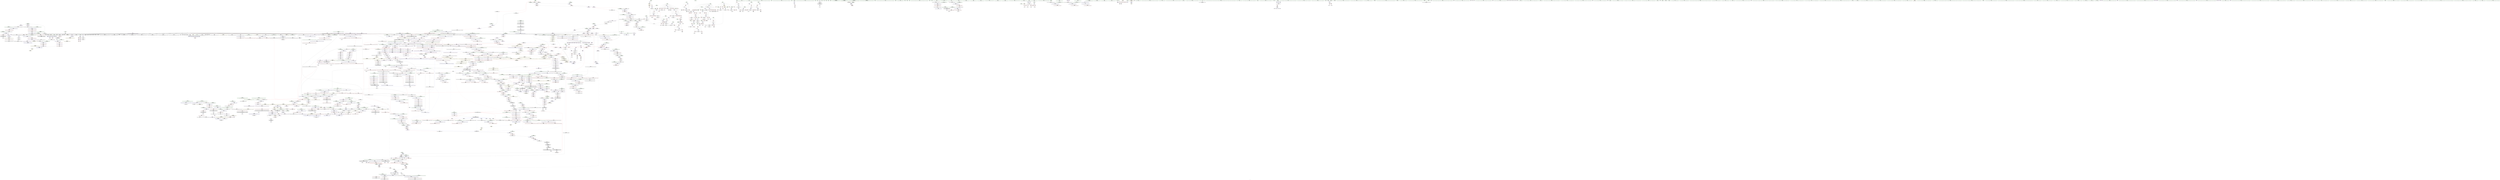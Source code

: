 digraph "SVFG" {
	label="SVFG";

	Node0x5577476e8280 [shape=record,color=grey,label="{NodeID: 0\nNullPtr|{|<s60>172}}"];
	Node0x5577476e8280 -> Node0x557747741210[style=solid];
	Node0x5577476e8280 -> Node0x557747741310[style=solid];
	Node0x5577476e8280 -> Node0x5577477413e0[style=solid];
	Node0x5577476e8280 -> Node0x5577477414b0[style=solid];
	Node0x5577476e8280 -> Node0x557747741580[style=solid];
	Node0x5577476e8280 -> Node0x557747741650[style=solid];
	Node0x5577476e8280 -> Node0x557747741720[style=solid];
	Node0x5577476e8280 -> Node0x5577477417f0[style=solid];
	Node0x5577476e8280 -> Node0x5577477418c0[style=solid];
	Node0x5577476e8280 -> Node0x557747741990[style=solid];
	Node0x5577476e8280 -> Node0x557747741a60[style=solid];
	Node0x5577476e8280 -> Node0x557747741b30[style=solid];
	Node0x5577476e8280 -> Node0x557747735580[style=solid];
	Node0x5577476e8280 -> Node0x557747735650[style=solid];
	Node0x5577476e8280 -> Node0x557747735720[style=solid];
	Node0x5577476e8280 -> Node0x5577477357f0[style=solid];
	Node0x5577476e8280 -> Node0x5577477358c0[style=solid];
	Node0x5577476e8280 -> Node0x557747735990[style=solid];
	Node0x5577476e8280 -> Node0x557747735a60[style=solid];
	Node0x5577476e8280 -> Node0x557747735b30[style=solid];
	Node0x5577476e8280 -> Node0x557747735c00[style=solid];
	Node0x5577476e8280 -> Node0x557747735cd0[style=solid];
	Node0x5577476e8280 -> Node0x557747735da0[style=solid];
	Node0x5577476e8280 -> Node0x557747735e70[style=solid];
	Node0x5577476e8280 -> Node0x557747735f40[style=solid];
	Node0x5577476e8280 -> Node0x557747736010[style=solid];
	Node0x5577476e8280 -> Node0x5577477360e0[style=solid];
	Node0x5577476e8280 -> Node0x5577477361b0[style=solid];
	Node0x5577476e8280 -> Node0x557747736280[style=solid];
	Node0x5577476e8280 -> Node0x557747736350[style=solid];
	Node0x5577476e8280 -> Node0x557747736420[style=solid];
	Node0x5577476e8280 -> Node0x5577477364f0[style=solid];
	Node0x5577476e8280 -> Node0x5577477365c0[style=solid];
	Node0x5577476e8280 -> Node0x557747736690[style=solid];
	Node0x5577476e8280 -> Node0x557747736760[style=solid];
	Node0x5577476e8280 -> Node0x557747736830[style=solid];
	Node0x5577476e8280 -> Node0x557747736900[style=solid];
	Node0x5577476e8280 -> Node0x5577477369d0[style=solid];
	Node0x5577476e8280 -> Node0x557747736aa0[style=solid];
	Node0x5577476e8280 -> Node0x557747736b70[style=solid];
	Node0x5577476e8280 -> Node0x557747736c40[style=solid];
	Node0x5577476e8280 -> Node0x557747736d10[style=solid];
	Node0x5577476e8280 -> Node0x557747736de0[style=solid];
	Node0x5577476e8280 -> Node0x557747736eb0[style=solid];
	Node0x5577476e8280 -> Node0x557747736f80[style=solid];
	Node0x5577476e8280 -> Node0x557747737050[style=solid];
	Node0x5577476e8280 -> Node0x557747737120[style=solid];
	Node0x5577476e8280 -> Node0x5577477371f0[style=solid];
	Node0x5577476e8280 -> Node0x5577477372c0[style=solid];
	Node0x5577476e8280 -> Node0x557747737390[style=solid];
	Node0x5577476e8280 -> Node0x557747737460[style=solid];
	Node0x5577476e8280 -> Node0x557747737530[style=solid];
	Node0x5577476e8280 -> Node0x5577477708a0[style=solid];
	Node0x5577476e8280 -> Node0x557747775600[style=solid];
	Node0x5577476e8280 -> Node0x55774777a0c0[style=solid];
	Node0x5577476e8280 -> Node0x5577477a9bd0[style=solid];
	Node0x5577476e8280 -> Node0x5577477a9d50[style=solid];
	Node0x5577476e8280 -> Node0x5577477aadd0[style=solid];
	Node0x5577476e8280 -> Node0x5577477aaf50[style=solid];
	Node0x5577476e8280 -> Node0x5577477ab550[style=solid];
	Node0x5577476e8280:s60 -> Node0x55774778dd30[style=solid,color=red];
	Node0x5577477385a0 [shape=record,color=black,label="{NodeID: 443\n556\<--555\nidxprom104\<--\nmain\n}"];
	Node0x55774778b0d0 [shape=record,color=black,label="{NodeID: 3100\n1584 = PHI(799, )\n0th arg _ZNSt8_Rb_treeIccSt9_IdentityIcESt4lessIcESaIcEE16_M_insert_uniqueIRKcEESt4pairISt17_Rb_tree_iteratorIcEbEOT_ }"];
	Node0x55774778b0d0 -> Node0x557747779080[style=solid];
	Node0x557747747be0 [shape=record,color=red,label="{NodeID: 886\n1041\<--1040\n\<--_M_right\n_ZNSt8_Rb_treeIccSt9_IdentityIcESt4lessIcESaIcEE8_S_rightEPSt18_Rb_tree_node_base\n}"];
	Node0x557747747be0 -> Node0x557747749fa0[style=solid];
	Node0x5577478507f0 [shape=record,color=yellow,style=double,label="{NodeID: 2436\n60V_1 = ENCHI(MR_60V_0)\npts\{226 \}\nFun[_ZN9__gnu_cxx13new_allocatorISt13_Rb_tree_nodeIcEE9constructIcJRKcEEEvPT_DpOT0_]}"];
	Node0x5577478507f0 -> Node0x55774776fb80[style=dashed];
	Node0x557747730870 [shape=record,color=green,label="{NodeID: 222\n1358\<--1359\n__x.addr\<--__x.addr_field_insensitive\n_ZNKSt8_Rb_treeIccSt9_IdentityIcESt4lessIcESaIcEE14_M_lower_boundEPKSt13_Rb_tree_nodeIcEPKSt18_Rb_tree_node_baseRKc\n}"];
	Node0x557747730870 -> Node0x5577477499f0[style=solid];
	Node0x557747730870 -> Node0x557747749ac0[style=solid];
	Node0x557747730870 -> Node0x557747749b90[style=solid];
	Node0x557747730870 -> Node0x557747769520[style=solid];
	Node0x557747730870 -> Node0x5577477695f0[style=solid];
	Node0x557747730870 -> Node0x557747777c30[style=solid];
	Node0x557747730870 -> Node0x557747777f70[style=solid];
	Node0x557747730870 -> Node0x557747778040[style=solid];
	Node0x557747754110 [shape=record,color=purple,label="{NodeID: 665\n1326\<--1325\n_M_node2\<--\n_ZNKSt23_Rb_tree_const_iteratorIcEeqERKS0_\n}"];
	Node0x557747754110 -> Node0x5577477496b0[style=solid];
	Node0x557747772a20 [shape=record,color=blue,label="{NodeID: 1108\n229\<--467\nl\<--\nmain\n}"];
	Node0x557747772a20 -> Node0x557747743ae0[style=dashed];
	Node0x557747772a20 -> Node0x557747743bb0[style=dashed];
	Node0x557747772a20 -> Node0x557747743c80[style=dashed];
	Node0x557747772a20 -> Node0x557747743d50[style=dashed];
	Node0x557747772a20 -> Node0x557747743e20[style=dashed];
	Node0x557747772a20 -> Node0x557747743ef0[style=dashed];
	Node0x557747772a20 -> Node0x557747772d60[style=dashed];
	Node0x557747772a20 -> Node0x5577477f0df0[style=dashed];
	Node0x5577477283c0 [shape=record,color=green,label="{NodeID: 1\n7\<--1\n__dso_handle\<--dummyObj\nGlob }"];
	Node0x557747738670 [shape=record,color=black,label="{NodeID: 444\n597\<--596\nidxprom129\<--\nmain\n}"];
	Node0x55774778b1e0 [shape=record,color=black,label="{NodeID: 3101\n1585 = PHI(800, )\n1st arg _ZNSt8_Rb_treeIccSt9_IdentityIcESt4lessIcESaIcEE16_M_insert_uniqueIRKcEESt4pairISt17_Rb_tree_iteratorIcEbEOT_ }"];
	Node0x55774778b1e0 -> Node0x557747779150[style=solid];
	Node0x557747747cb0 [shape=record,color=red,label="{NodeID: 887\n1049\<--1046\n\<--__x.addr\n_ZNSt8_Rb_treeIccSt9_IdentityIcESt4lessIcESaIcEE7_S_leftEPSt18_Rb_tree_node_base\n}"];
	Node0x557747747cb0 -> Node0x5577477535b0[style=solid];
	Node0x557747730940 [shape=record,color=green,label="{NodeID: 223\n1360\<--1361\n__y.addr\<--__y.addr_field_insensitive\n_ZNKSt8_Rb_treeIccSt9_IdentityIcESt4lessIcESaIcEE14_M_lower_boundEPKSt13_Rb_tree_nodeIcEPKSt18_Rb_tree_node_baseRKc\n}"];
	Node0x557747730940 -> Node0x5577477696c0[style=solid];
	Node0x557747730940 -> Node0x557747777d00[style=solid];
	Node0x557747730940 -> Node0x557747777ea0[style=solid];
	Node0x5577477541e0 [shape=record,color=purple,label="{NodeID: 666\n1346\<--1332\ncoerce.dive\<--retval\n_ZNKSt8_Rb_treeIccSt9_IdentityIcESt4lessIcESaIcEE3endEv\n}"];
	Node0x5577477541e0 -> Node0x557747749850[style=solid];
	Node0x557747840d30 [shape=record,color=black,label="{NodeID: 2216\nMR_93V_8 = PHI(MR_93V_4, MR_93V_5, MR_93V_6, MR_93V_6, MR_93V_6, MR_93V_4, MR_93V_6, MR_93V_6, )\npts\{2160001 \}\n|{<s0>35}}"];
	Node0x557747840d30:s0 -> Node0x557747851090[style=dashed,color=red];
	Node0x557747772af0 [shape=record,color=blue,label="{NodeID: 1109\n231\<--469\nr\<--\nmain\n}"];
	Node0x557747772af0 -> Node0x557747743fc0[style=dashed];
	Node0x557747772af0 -> Node0x557747744090[style=dashed];
	Node0x557747772af0 -> Node0x557747744160[style=dashed];
	Node0x557747772af0 -> Node0x557747744230[style=dashed];
	Node0x557747772af0 -> Node0x557747744300[style=dashed];
	Node0x557747772af0 -> Node0x5577477443d0[style=dashed];
	Node0x557747772af0 -> Node0x557747772fd0[style=dashed];
	Node0x557747772af0 -> Node0x5577477f0ee0[style=dashed];
	Node0x557747728b10 [shape=record,color=green,label="{NodeID: 2\n9\<--1\n\<--dummyObj\nCan only get source location for instruction, argument, global var or function.}"];
	Node0x557747738740 [shape=record,color=black,label="{NodeID: 445\n600\<--599\nidxprom131\<--\nmain\n}"];
	Node0x55774778b2f0 [shape=record,color=black,label="{NodeID: 3102\n1254 = PHI(765, )\n0th arg _ZNKSt8_Rb_treeIccSt9_IdentityIcESt4lessIcESaIcEE4findERKc }"];
	Node0x55774778b2f0 -> Node0x557747777410[style=solid];
	Node0x557747747d80 [shape=record,color=red,label="{NodeID: 888\n1051\<--1050\n\<--_M_left\n_ZNSt8_Rb_treeIccSt9_IdentityIcESt4lessIcESaIcEE7_S_leftEPSt18_Rb_tree_node_base\n}"];
	Node0x557747747d80 -> Node0x55774774a140[style=solid];
	Node0x557747730a10 [shape=record,color=green,label="{NodeID: 224\n1362\<--1363\n__k.addr\<--__k.addr_field_insensitive\n_ZNKSt8_Rb_treeIccSt9_IdentityIcESt4lessIcESaIcEE14_M_lower_boundEPKSt13_Rb_tree_nodeIcEPKSt18_Rb_tree_node_baseRKc\n}"];
	Node0x557747730a10 -> Node0x557747769790[style=solid];
	Node0x557747730a10 -> Node0x557747777dd0[style=solid];
	Node0x5577477542b0 [shape=record,color=purple,label="{NodeID: 667\n1338\<--1337\n_M_impl\<--this1\n_ZNKSt8_Rb_treeIccSt9_IdentityIcESt4lessIcESaIcEE3endEv\n}"];
	Node0x5577477542b0 -> Node0x55774774af10[style=solid];
	Node0x557747772bc0 [shape=record,color=blue,label="{NodeID: 1110\n233\<--471\nu\<--\nmain\n}"];
	Node0x557747772bc0 -> Node0x5577477444a0[style=dashed];
	Node0x557747772bc0 -> Node0x557747744570[style=dashed];
	Node0x557747772bc0 -> Node0x557747744640[style=dashed];
	Node0x557747772bc0 -> Node0x557747744710[style=dashed];
	Node0x557747772bc0 -> Node0x5577477447e0[style=dashed];
	Node0x557747772bc0 -> Node0x5577477448b0[style=dashed];
	Node0x557747772bc0 -> Node0x5577477730a0[style=dashed];
	Node0x557747772bc0 -> Node0x5577477f0fd0[style=dashed];
	Node0x557747728bd0 [shape=record,color=green,label="{NodeID: 3\n12\<--1\n\<--dummyObj\nCan only get source location for instruction, argument, global var or function.}"];
	Node0x557747738810 [shape=record,color=black,label="{NodeID: 446\n603\<--602\nconv133\<--\nmain\n}"];
	Node0x557747738810 -> Node0x5577477aaad0[style=solid];
	Node0x55774778b400 [shape=record,color=black,label="{NodeID: 3103\n1812 = PHI(1629, )\n1st arg _ZNSt8_Rb_treeIccSt9_IdentityIcESt4lessIcESaIcEE10_M_insert_IRKcNS5_11_Alloc_nodeEEESt17_Rb_tree_iteratorIcEPSt18_Rb_tree_node_baseSD_OT_RT0_ }"];
	Node0x55774778b400 -> Node0x55774777a4d0[style=solid];
	Node0x557747747e50 [shape=record,color=red,label="{NodeID: 889\n1063\<--1057\nthis1\<--this.addr\n_ZNSt8_Rb_treeIccSt9_IdentityIcESt4lessIcESaIcEE12_M_drop_nodeEPSt13_Rb_tree_nodeIcE\n|{<s0>76|<s1>77}}"];
	Node0x557747747e50:s0 -> Node0x557747906ba0[style=solid,color=red];
	Node0x557747747e50:s1 -> Node0x55774778c300[style=solid,color=red];
	Node0x557747730ae0 [shape=record,color=green,label="{NodeID: 225\n1378\<--1379\n_ZNSt8_Rb_treeIccSt9_IdentityIcESt4lessIcESaIcEE6_S_keyEPKSt13_Rb_tree_nodeIcE\<--_ZNSt8_Rb_treeIccSt9_IdentityIcESt4lessIcESaIcEE6_S_keyEPKSt13_Rb_tree_nodeIcE_field_insensitive\n}"];
	Node0x557747754380 [shape=record,color=purple,label="{NodeID: 668\n1340\<--1339\nadd.ptr\<--\n_ZNKSt8_Rb_treeIccSt9_IdentityIcESt4lessIcESaIcEE3endEv\n}"];
	Node0x557747754380 -> Node0x55774774afe0[style=solid];
	Node0x557747772c90 [shape=record,color=blue,label="{NodeID: 1111\n235\<--473\nd\<--\nmain\n}"];
	Node0x557747772c90 -> Node0x557747744980[style=dashed];
	Node0x557747772c90 -> Node0x557747744a50[style=dashed];
	Node0x557747772c90 -> Node0x557747744b20[style=dashed];
	Node0x557747772c90 -> Node0x557747744bf0[style=dashed];
	Node0x557747772c90 -> Node0x557747744cc0[style=dashed];
	Node0x557747772c90 -> Node0x557747744d90[style=dashed];
	Node0x557747772c90 -> Node0x557747773170[style=dashed];
	Node0x557747772c90 -> Node0x5577477f3d60[style=dashed];
	Node0x557747728c90 [shape=record,color=green,label="{NodeID: 4\n18\<--1\n.str\<--dummyObj\nGlob }"];
	Node0x5577477388e0 [shape=record,color=black,label="{NodeID: 447\n629\<--628\nidxprom150\<--\nmain\n}"];
	Node0x55774778b510 [shape=record,color=black,label="{NodeID: 3104\n1813 = PHI(1631, )\n2nd arg _ZNSt8_Rb_treeIccSt9_IdentityIcESt4lessIcESaIcEE10_M_insert_IRKcNS5_11_Alloc_nodeEEESt17_Rb_tree_iteratorIcEPSt18_Rb_tree_node_baseSD_OT_RT0_ }"];
	Node0x55774778b510 -> Node0x55774777a5a0[style=solid];
	Node0x557747747f20 [shape=record,color=red,label="{NodeID: 890\n1064\<--1059\n\<--__p.addr\n_ZNSt8_Rb_treeIccSt9_IdentityIcESt4lessIcESaIcEE12_M_drop_nodeEPSt13_Rb_tree_nodeIcE\n|{<s0>76}}"];
	Node0x557747747f20:s0 -> Node0x557747906cb0[style=solid,color=red];
	Node0x557747730be0 [shape=record,color=green,label="{NodeID: 226\n1389\<--1390\n_ZNSt8_Rb_treeIccSt9_IdentityIcESt4lessIcESaIcEE7_S_leftEPKSt18_Rb_tree_node_base\<--_ZNSt8_Rb_treeIccSt9_IdentityIcESt4lessIcESaIcEE7_S_leftEPKSt18_Rb_tree_node_base_field_insensitive\n}"];
	Node0x557747754450 [shape=record,color=purple,label="{NodeID: 669\n1342\<--1341\n_M_header\<--\n_ZNKSt8_Rb_treeIccSt9_IdentityIcESt4lessIcESaIcEE3endEv\n|{<s0>100}}"];
	Node0x557747754450:s0 -> Node0x557747789720[style=solid,color=red];
	Node0x557747772d60 [shape=record,color=blue,label="{NodeID: 1112\n229\<--484\nl\<--dec\nmain\n}"];
	Node0x557747772d60 -> Node0x557747743ae0[style=dashed];
	Node0x557747772d60 -> Node0x557747743bb0[style=dashed];
	Node0x557747772d60 -> Node0x557747743c80[style=dashed];
	Node0x557747772d60 -> Node0x557747743d50[style=dashed];
	Node0x557747772d60 -> Node0x557747743e20[style=dashed];
	Node0x557747772d60 -> Node0x557747743ef0[style=dashed];
	Node0x557747772d60 -> Node0x557747772d60[style=dashed];
	Node0x557747772d60 -> Node0x5577477f0df0[style=dashed];
	Node0x557747728d50 [shape=record,color=green,label="{NodeID: 5\n20\<--1\n.str.2\<--dummyObj\nGlob }"];
	Node0x5577477389b0 [shape=record,color=black,label="{NodeID: 448\n180\<--651\nmain_ret\<--\nmain\n}"];
	Node0x55774778b620 [shape=record,color=black,label="{NodeID: 3105\n1814 = PHI(1633, )\n3rd arg _ZNSt8_Rb_treeIccSt9_IdentityIcESt4lessIcESaIcEE10_M_insert_IRKcNS5_11_Alloc_nodeEEESt17_Rb_tree_iteratorIcEPSt18_Rb_tree_node_baseSD_OT_RT0_ }"];
	Node0x55774778b620 -> Node0x55774777a670[style=solid];
	Node0x557747747ff0 [shape=record,color=red,label="{NodeID: 891\n1068\<--1059\n\<--__p.addr\n_ZNSt8_Rb_treeIccSt9_IdentityIcESt4lessIcESaIcEE12_M_drop_nodeEPSt13_Rb_tree_nodeIcE\n|{<s0>77}}"];
	Node0x557747747ff0:s0 -> Node0x55774778c450[style=solid,color=red];
	Node0x557747730ce0 [shape=record,color=green,label="{NodeID: 227\n1396\<--1397\n_ZNSt8_Rb_treeIccSt9_IdentityIcESt4lessIcESaIcEE8_S_rightEPKSt18_Rb_tree_node_base\<--_ZNSt8_Rb_treeIccSt9_IdentityIcESt4lessIcESaIcEE8_S_rightEPKSt18_Rb_tree_node_base_field_insensitive\n}"];
	Node0x557747754520 [shape=record,color=purple,label="{NodeID: 670\n1403\<--1354\ncoerce.dive\<--retval\n_ZNKSt8_Rb_treeIccSt9_IdentityIcESt4lessIcESaIcEE14_M_lower_boundEPKSt13_Rb_tree_nodeIcEPKSt18_Rb_tree_node_baseRKc\n}"];
	Node0x557747754520 -> Node0x557747769860[style=solid];
	Node0x557747772e30 [shape=record,color=blue,label="{NodeID: 1113\n193\<--489\nexn.slot\<--\nmain\n}"];
	Node0x557747772e30 -> Node0x5577477420e0[style=dashed];
	Node0x557747728e10 [shape=record,color=green,label="{NodeID: 6\n22\<--1\n.str.3\<--dummyObj\nGlob }"];
	Node0x557747738a80 [shape=record,color=black,label="{NodeID: 449\n781\<--778\n\<--call6\n_ZNKSt3setIcSt4lessIcESaIcEE5countERKc\n}"];
	Node0x55774778b730 [shape=record,color=black,label="{NodeID: 3106\n1815 = PHI(1596, )\n4th arg _ZNSt8_Rb_treeIccSt9_IdentityIcESt4lessIcESaIcEE10_M_insert_IRKcNS5_11_Alloc_nodeEEESt17_Rb_tree_iteratorIcEPSt18_Rb_tree_node_baseSD_OT_RT0_ }"];
	Node0x55774778b730 -> Node0x55774777a740[style=solid];
	Node0x5577477480c0 [shape=record,color=red,label="{NodeID: 892\n1082\<--1076\nthis1\<--this.addr\n_ZNSt8_Rb_treeIccSt9_IdentityIcESt4lessIcESaIcEE15_M_destroy_nodeEPSt13_Rb_tree_nodeIcE\n|{<s0>78}}"];
	Node0x5577477480c0:s0 -> Node0x5577477924e0[style=solid,color=red];
	Node0x557747850d90 [shape=record,color=yellow,style=double,label="{NodeID: 2442\n133V_1 = ENCHI(MR_133V_0)\npts\{2160000 2160001 2160002 2160003 2160004 \}\nFun[_ZNSt8_Rb_treeIccSt9_IdentityIcESt4lessIcESaIcEE13_Rb_tree_implIS3_Lb1EEC2Ev]|{<s0>60|<s1>60}}"];
	Node0x557747850d90:s0 -> Node0x557747775390[style=dashed,color=red];
	Node0x557747850d90:s1 -> Node0x55774784baf0[style=dashed,color=red];
	Node0x5577477395a0 [shape=record,color=green,label="{NodeID: 228\n1408\<--1409\nthis.addr\<--this.addr_field_insensitive\n_ZNKSt8_Rb_treeIccSt9_IdentityIcESt4lessIcESaIcEE8_M_beginEv\n}"];
	Node0x5577477395a0 -> Node0x557747769930[style=solid];
	Node0x5577477395a0 -> Node0x557747778110[style=solid];
	Node0x5577477545f0 [shape=record,color=purple,label="{NodeID: 671\n1373\<--1368\n_M_impl\<--this1\n_ZNKSt8_Rb_treeIccSt9_IdentityIcESt4lessIcESaIcEE14_M_lower_boundEPKSt13_Rb_tree_nodeIcEPKSt18_Rb_tree_node_baseRKc\n}"];
	Node0x5577477545f0 -> Node0x55774774b180[style=solid];
	Node0x557747772f00 [shape=record,color=blue,label="{NodeID: 1114\n195\<--491\nehselector.slot\<--\nmain\n}"];
	Node0x557747772f00 -> Node0x5577477421b0[style=dashed];
	Node0x557747728ed0 [shape=record,color=green,label="{NodeID: 7\n24\<--1\n.str.4\<--dummyObj\nGlob }"];
	Node0x557747738b50 [shape=record,color=black,label="{NodeID: 450\n783\<--782\nconv\<--cond\n_ZNKSt3setIcSt4lessIcESaIcEE5countERKc\n}"];
	Node0x557747738b50 -> Node0x557747738c20[style=solid];
	Node0x55774778b840 [shape=record,color=black,label="{NodeID: 3107\n1996 = PHI(1695, 1695, )\n0th arg _ZNSt4pairIPSt18_Rb_tree_node_baseS1_EC2IRPSt13_Rb_tree_nodeIcERS1_Lb1EEEOT_OT0_ }"];
	Node0x55774778b840 -> Node0x55774777b780[style=solid];
	Node0x557747748190 [shape=record,color=red,label="{NodeID: 893\n1086\<--1078\n\<--__p.addr\n_ZNSt8_Rb_treeIccSt9_IdentityIcESt4lessIcESaIcEE15_M_destroy_nodeEPSt13_Rb_tree_nodeIcE\n|{<s0>79}}"];
	Node0x557747748190:s0 -> Node0x55774778fcd0[style=solid,color=red];
	Node0x557747739630 [shape=record,color=green,label="{NodeID: 229\n1423\<--1424\nthis.addr\<--this.addr_field_insensitive\n_ZNKSt8_Rb_treeIccSt9_IdentityIcESt4lessIcESaIcEE6_M_endEv\n}"];
	Node0x557747739630 -> Node0x557747769ad0[style=solid];
	Node0x557747739630 -> Node0x5577477781e0[style=solid];
	Node0x5577477546c0 [shape=record,color=purple,label="{NodeID: 672\n1375\<--1374\n_M_key_compare\<--\n_ZNKSt8_Rb_treeIccSt9_IdentityIcESt4lessIcESaIcEE14_M_lower_boundEPKSt13_Rb_tree_nodeIcEPKSt18_Rb_tree_node_baseRKc\n|{<s0>102}}"];
	Node0x5577477546c0:s0 -> Node0x5577477898a0[style=solid,color=red];
	Node0x557747772fd0 [shape=record,color=blue,label="{NodeID: 1115\n231\<--506\nr\<--inc79\nmain\n}"];
	Node0x557747772fd0 -> Node0x557747744090[style=dashed];
	Node0x557747772fd0 -> Node0x557747744160[style=dashed];
	Node0x557747772fd0 -> Node0x557747744230[style=dashed];
	Node0x557747772fd0 -> Node0x557747744300[style=dashed];
	Node0x557747772fd0 -> Node0x5577477443d0[style=dashed];
	Node0x557747772fd0 -> Node0x557747772fd0[style=dashed];
	Node0x557747772fd0 -> Node0x5577477f0ee0[style=dashed];
	Node0x557747728f90 [shape=record,color=green,label="{NodeID: 8\n26\<--1\nstdin\<--dummyObj\nGlob }"];
	Node0x557747738c20 [shape=record,color=black,label="{NodeID: 451\n751\<--783\n_ZNKSt3setIcSt4lessIcESaIcEE5countERKc_ret\<--conv\n_ZNKSt3setIcSt4lessIcESaIcEE5countERKc\n|{<s0>32}}"];
	Node0x557747738c20:s0 -> Node0x5577478fd5e0[style=solid,color=blue];
	Node0x55774778ba20 [shape=record,color=black,label="{NodeID: 3108\n1997 = PHI(1701, 1701, )\n1st arg _ZNSt4pairIPSt18_Rb_tree_node_baseS1_EC2IRPSt13_Rb_tree_nodeIcERS1_Lb1EEEOT_OT0_ }"];
	Node0x55774778ba20 -> Node0x55774777b850[style=solid];
	Node0x557747748260 [shape=record,color=red,label="{NodeID: 894\n1093\<--1078\n\<--__p.addr\n_ZNSt8_Rb_treeIccSt9_IdentityIcESt4lessIcESaIcEE15_M_destroy_nodeEPSt13_Rb_tree_nodeIcE\n}"];
	Node0x557747739700 [shape=record,color=green,label="{NodeID: 230\n1437\<--1438\nthis.addr\<--this.addr_field_insensitive\n_ZNKSt4lessIcEclERKcS2_\n}"];
	Node0x557747739700 -> Node0x557747769ba0[style=solid];
	Node0x557747739700 -> Node0x5577477782b0[style=solid];
	Node0x557747754790 [shape=record,color=purple,label="{NodeID: 673\n1412\<--1411\n_M_impl\<--this1\n_ZNKSt8_Rb_treeIccSt9_IdentityIcESt4lessIcESaIcEE8_M_beginEv\n}"];
	Node0x557747754790 -> Node0x55774774b590[style=solid];
	Node0x557746ebcb60 [shape=record,color=yellow,style=double,label="{NodeID: 2223\n60V_1 = ENCHI(MR_60V_0)\npts\{226 \}\nFun[_ZNSt16allocator_traitsISaISt13_Rb_tree_nodeIcEEE9constructIcJRKcEEEvRS2_PT_DpOT0_]|{<s0>177}}"];
	Node0x557746ebcb60:s0 -> Node0x5577478507f0[style=dashed,color=red];
	Node0x5577477730a0 [shape=record,color=blue,label="{NodeID: 1116\n233\<--518\nu\<--dec86\nmain\n}"];
	Node0x5577477730a0 -> Node0x557747744640[style=dashed];
	Node0x5577477730a0 -> Node0x557747744710[style=dashed];
	Node0x5577477730a0 -> Node0x5577477447e0[style=dashed];
	Node0x5577477730a0 -> Node0x5577477448b0[style=dashed];
	Node0x5577477730a0 -> Node0x5577477730a0[style=dashed];
	Node0x5577477730a0 -> Node0x5577477f0fd0[style=dashed];
	Node0x557747729050 [shape=record,color=green,label="{NodeID: 9\n27\<--1\n.str.5\<--dummyObj\nGlob }"];
	Node0x557747738cf0 [shape=record,color=black,label="{NodeID: 452\n816\<--788\n\<--retval\n_ZNSt3setIcSt4lessIcESaIcEE6insertERKc\n}"];
	Node0x557747738cf0 -> Node0x557747746ad0[style=solid];
	Node0x55774778bba0 [shape=record,color=black,label="{NodeID: 3109\n1998 = PHI(1703, 1703, )\n2nd arg _ZNSt4pairIPSt18_Rb_tree_node_baseS1_EC2IRPSt13_Rb_tree_nodeIcERS1_Lb1EEEOT_OT0_ }"];
	Node0x55774778bba0 -> Node0x55774777b920[style=solid];
	Node0x557747748330 [shape=record,color=red,label="{NodeID: 895\n1108\<--1102\nthis1\<--this.addr\n_ZNSt8_Rb_treeIccSt9_IdentityIcESt4lessIcESaIcEE11_M_put_nodeEPSt13_Rb_tree_nodeIcE\n|{<s0>82}}"];
	Node0x557747748330:s0 -> Node0x5577477924e0[style=solid,color=red];
	Node0x557747851090 [shape=record,color=yellow,style=double,label="{NodeID: 2445\n93V_1 = ENCHI(MR_93V_0)\npts\{2160001 \}\nFun[_ZNSt3setIcSt4lessIcESaIcEED2Ev]|{<s0>56}}"];
	Node0x557747851090:s0 -> Node0x557747851630[style=dashed,color=red];
	Node0x5577477397d0 [shape=record,color=green,label="{NodeID: 231\n1439\<--1440\n__x.addr\<--__x.addr_field_insensitive\n_ZNKSt4lessIcEclERKcS2_\n}"];
	Node0x5577477397d0 -> Node0x557747769c70[style=solid];
	Node0x5577477397d0 -> Node0x557747778380[style=solid];
	Node0x557747754860 [shape=record,color=purple,label="{NodeID: 674\n1414\<--1413\nadd.ptr\<--\n_ZNKSt8_Rb_treeIccSt9_IdentityIcESt4lessIcESaIcEE8_M_beginEv\n}"];
	Node0x557747754860 -> Node0x55774774b660[style=solid];
	Node0x557747773170 [shape=record,color=blue,label="{NodeID: 1117\n235\<--530\nd\<--inc93\nmain\n}"];
	Node0x557747773170 -> Node0x557747744bf0[style=dashed];
	Node0x557747773170 -> Node0x557747744cc0[style=dashed];
	Node0x557747773170 -> Node0x557747744d90[style=dashed];
	Node0x557747773170 -> Node0x557747773170[style=dashed];
	Node0x557747773170 -> Node0x5577477f3d60[style=dashed];
	Node0x557747729110 [shape=record,color=green,label="{NodeID: 10\n29\<--1\n.str.6\<--dummyObj\nGlob }"];
	Node0x557747738dc0 [shape=record,color=black,label="{NodeID: 453\n804\<--794\n\<--__p\n_ZNSt3setIcSt4lessIcESaIcEE6insertERKc\n}"];
	Node0x557747738dc0 -> Node0x557747752160[style=solid];
	Node0x557747738dc0 -> Node0x557747752230[style=solid];
	Node0x55774778bd20 [shape=record,color=black,label="{NodeID: 3110\n2205 = PHI(2134, )\n0th arg _ZNSt16allocator_traitsISaISt13_Rb_tree_nodeIcEEE8allocateERS2_m }"];
	Node0x55774778bd20 -> Node0x55774777cd70[style=solid];
	Node0x557747748400 [shape=record,color=red,label="{NodeID: 896\n1110\<--1104\n\<--__p.addr\n_ZNSt8_Rb_treeIccSt9_IdentityIcESt4lessIcESaIcEE11_M_put_nodeEPSt13_Rb_tree_nodeIcE\n|{<s0>83}}"];
	Node0x557747748400:s0 -> Node0x557747788fb0[style=solid,color=red];
	Node0x5577477398a0 [shape=record,color=green,label="{NodeID: 232\n1441\<--1442\n__y.addr\<--__y.addr_field_insensitive\n_ZNKSt4lessIcEclERKcS2_\n}"];
	Node0x5577477398a0 -> Node0x557747769d40[style=solid];
	Node0x5577477398a0 -> Node0x557747778450[style=solid];
	Node0x557747754930 [shape=record,color=purple,label="{NodeID: 675\n1416\<--1415\n_M_header\<--\n_ZNKSt8_Rb_treeIccSt9_IdentityIcESt4lessIcESaIcEE8_M_beginEv\n}"];
	Node0x557747773240 [shape=record,color=blue,label="{NodeID: 1118\n237\<--533\n_b\<--\nmain\n}"];
	Node0x557747773240 -> Node0x557747744e60[style=dashed];
	Node0x557747773240 -> Node0x5577477f4230[style=dashed];
	Node0x557747729210 [shape=record,color=green,label="{NodeID: 11\n31\<--1\nstdout\<--dummyObj\nGlob }"];
	Node0x557747738e90 [shape=record,color=black,label="{NodeID: 454\n785\<--817\n_ZNSt3setIcSt4lessIcESaIcEE6insertERKc_ret\<--\n_ZNSt3setIcSt4lessIcESaIcEE6insertERKc\n|{<s0>33}}"];
	Node0x557747738e90:s0 -> Node0x5577478fd7e0[style=solid,color=blue];
	Node0x55774778be30 [shape=record,color=black,label="{NodeID: 3111\n1255 = PHI(766, )\n1st arg _ZNKSt8_Rb_treeIccSt9_IdentityIcESt4lessIcESaIcEE4findERKc }"];
	Node0x55774778be30 -> Node0x5577477774e0[style=solid];
	Node0x5577477484d0 [shape=record,color=red,label="{NodeID: 897\n1129\<--1123\n\<--__a.addr\n_ZNSt16allocator_traitsISaISt13_Rb_tree_nodeIcEEE7destroyIcEEvRS2_PT_\n}"];
	Node0x5577477484d0 -> Node0x55774774a2e0[style=solid];
	Node0x557747739970 [shape=record,color=green,label="{NodeID: 233\n1457\<--1458\n__x.addr\<--__x.addr_field_insensitive\n_ZNSt8_Rb_treeIccSt9_IdentityIcESt4lessIcESaIcEE6_S_keyEPKSt18_Rb_tree_node_base\n}"];
	Node0x557747739970 -> Node0x557747769fb0[style=solid];
	Node0x557747739970 -> Node0x557747778520[style=solid];
	Node0x557747754a00 [shape=record,color=purple,label="{NodeID: 676\n1417\<--1415\n_M_parent\<--\n_ZNKSt8_Rb_treeIccSt9_IdentityIcESt4lessIcESaIcEE8_M_beginEv\n}"];
	Node0x557747754a00 -> Node0x557747769a00[style=solid];
	Node0x557747773310 [shape=record,color=blue,label="{NodeID: 1119\n239\<--535\nii\<--\nmain\n}"];
	Node0x557747773310 -> Node0x557747744f30[style=dashed];
	Node0x557747773310 -> Node0x557747745000[style=dashed];
	Node0x557747773310 -> Node0x5577477450d0[style=dashed];
	Node0x557747773310 -> Node0x557747773720[style=dashed];
	Node0x557747773310 -> Node0x5577477f4700[style=dashed];
	Node0x5577477292f0 [shape=record,color=green,label="{NodeID: 12\n32\<--1\nstderr\<--dummyObj\nGlob }"];
	Node0x557747738f60 [shape=record,color=black,label="{NodeID: 455\n847\<--846\n\<--this1\n_ZNSt8_Rb_treeIccSt9_IdentityIcESt4lessIcESaIcEE13_Rb_tree_implIS3_Lb1EEC2Ev\n|{<s0>58}}"];
	Node0x557747738f60:s0 -> Node0x55774778fff0[style=solid,color=red];
	Node0x55774778bf40 [shape=record,color=black,label="{NodeID: 3112\n1456 = PHI(1291, 1780, 1852, )\n0th arg _ZNSt8_Rb_treeIccSt9_IdentityIcESt4lessIcESaIcEE6_S_keyEPKSt18_Rb_tree_node_base }"];
	Node0x55774778bf40 -> Node0x557747778520[style=solid];
	Node0x5577477485a0 [shape=record,color=red,label="{NodeID: 898\n1131\<--1125\n\<--__p.addr\n_ZNSt16allocator_traitsISaISt13_Rb_tree_nodeIcEEE7destroyIcEEvRS2_PT_\n|{<s0>85}}"];
	Node0x5577477485a0:s0 -> Node0x557747790df0[style=solid,color=red];
	Node0x557747739a40 [shape=record,color=green,label="{NodeID: 234\n1459\<--1460\nref.tmp\<--ref.tmp_field_insensitive\n_ZNSt8_Rb_treeIccSt9_IdentityIcESt4lessIcESaIcEE6_S_keyEPKSt18_Rb_tree_node_base\n|{<s0>107}}"];
	Node0x557747739a40:s0 -> Node0x557747900520[style=solid,color=red];
	Node0x557747754ad0 [shape=record,color=purple,label="{NodeID: 677\n1427\<--1426\n_M_impl\<--this1\n_ZNKSt8_Rb_treeIccSt9_IdentityIcESt4lessIcESaIcEE6_M_endEv\n}"];
	Node0x557747754ad0 -> Node0x55774774b8d0[style=solid];
	Node0x557747843740 [shape=record,color=yellow,style=double,label="{NodeID: 2227\n101V_1 = ENCHI(MR_101V_0)\npts\{22480004 \}\nFun[_ZNSt16allocator_traitsISaISt13_Rb_tree_nodeIcEEE9constructIcJRKcEEEvRS2_PT_DpOT0_]|{<s0>177}}"];
	Node0x557747843740:s0 -> Node0x55774777d730[style=dashed,color=red];
	Node0x5577477733e0 [shape=record,color=blue,label="{NodeID: 1120\n241\<--542\n_b98\<--\nmain\n}"];
	Node0x5577477733e0 -> Node0x5577477451a0[style=dashed];
	Node0x5577477733e0 -> Node0x5577477733e0[style=dashed];
	Node0x5577477733e0 -> Node0x5577477f4c00[style=dashed];
	Node0x557747729380 [shape=record,color=green,label="{NodeID: 13\n33\<--1\n.str.7\<--dummyObj\nGlob }"];
	Node0x557747739030 [shape=record,color=black,label="{NodeID: 456\n851\<--846\n\<--this1\n_ZNSt8_Rb_treeIccSt9_IdentityIcESt4lessIcESaIcEE13_Rb_tree_implIS3_Lb1EEC2Ev\n|{<s0>59}}"];
	Node0x557747739030:s0 -> Node0x55774778e4a0[style=solid,color=red];
	Node0x55774778c1f0 [shape=record,color=black,label="{NodeID: 3113\n2323 = PHI(1675, )\n0th arg _ZSt7forwardIRSt17_Rb_tree_iteratorIcEEOT_RNSt16remove_referenceIS3_E4typeE }"];
	Node0x55774778c1f0 -> Node0x55774777d9a0[style=solid];
	Node0x557747748670 [shape=record,color=red,label="{NodeID: 899\n1141\<--1138\nthis1\<--this.addr\n_ZNSt8_Rb_treeIccSt9_IdentityIcESt4lessIcESaIcEE21_M_get_Node_allocatorEv\n}"];
	Node0x557747748670 -> Node0x557747753680[style=solid];
	Node0x557747851470 [shape=record,color=yellow,style=double,label="{NodeID: 2449\n353V_1 = ENCHI(MR_353V_0)\npts\{945 \}\nFun[_ZNSt8_Rb_treeIccSt9_IdentityIcESt4lessIcESaIcEED2Ev]}"];
	Node0x557747851470 -> Node0x557747775a10[style=dashed];
	Node0x557747739b10 [shape=record,color=green,label="{NodeID: 235\n1464\<--1465\n_ZNSt8_Rb_treeIccSt9_IdentityIcESt4lessIcESaIcEE8_S_valueEPKSt18_Rb_tree_node_base\<--_ZNSt8_Rb_treeIccSt9_IdentityIcESt4lessIcESaIcEE8_S_valueEPKSt18_Rb_tree_node_base_field_insensitive\n}"];
	Node0x557747754ba0 [shape=record,color=purple,label="{NodeID: 678\n1429\<--1428\nadd.ptr\<--\n_ZNKSt8_Rb_treeIccSt9_IdentityIcESt4lessIcESaIcEE6_M_endEv\n}"];
	Node0x557747754ba0 -> Node0x55774774b9a0[style=solid];
	Node0x5577477734b0 [shape=record,color=blue,label="{NodeID: 1121\n243\<--544\njj\<--\nmain\n}"];
	Node0x5577477734b0 -> Node0x557747745270[style=dashed];
	Node0x5577477734b0 -> Node0x557747745340[style=dashed];
	Node0x5577477734b0 -> Node0x557747745410[style=dashed];
	Node0x5577477734b0 -> Node0x5577477734b0[style=dashed];
	Node0x5577477734b0 -> Node0x557747773650[style=dashed];
	Node0x5577477734b0 -> Node0x5577477f5100[style=dashed];
	Node0x557747729480 [shape=record,color=green,label="{NodeID: 14\n35\<--1\n.str.8\<--dummyObj\nGlob }"];
	Node0x557747739100 [shape=record,color=black,label="{NodeID: 457\n855\<--846\n\<--this1\n_ZNSt8_Rb_treeIccSt9_IdentityIcESt4lessIcESaIcEE13_Rb_tree_implIS3_Lb1EEC2Ev\n}"];
	Node0x557747739100 -> Node0x5577477524a0[style=solid];
	Node0x55774778c300 [shape=record,color=black,label="{NodeID: 3114\n1100 = PHI(1063, 2156, )\n0th arg _ZNSt8_Rb_treeIccSt9_IdentityIcESt4lessIcESaIcEE11_M_put_nodeEPSt13_Rb_tree_nodeIcE }"];
	Node0x55774778c300 -> Node0x557747776570[style=solid];
	Node0x557747748740 [shape=record,color=red,label="{NodeID: 900\n1150\<--1147\nthis1\<--this.addr\n_ZNSt13_Rb_tree_nodeIcE9_M_valptrEv\n}"];
	Node0x557747748740 -> Node0x557747753750[style=solid];
	Node0x557747851550 [shape=record,color=yellow,style=double,label="{NodeID: 2450\n355V_1 = ENCHI(MR_355V_0)\npts\{947 \}\nFun[_ZNSt8_Rb_treeIccSt9_IdentityIcESt4lessIcESaIcEED2Ev]}"];
	Node0x557747851550 -> Node0x557747775ae0[style=dashed];
	Node0x557747739c10 [shape=record,color=green,label="{NodeID: 236\n1467\<--1468\n_ZNKSt9_IdentityIcEclERKc\<--_ZNKSt9_IdentityIcEclERKc_field_insensitive\n}"];
	Node0x557747754c70 [shape=record,color=purple,label="{NodeID: 679\n1431\<--1430\n_M_header\<--\n_ZNKSt8_Rb_treeIccSt9_IdentityIcESt4lessIcESaIcEE6_M_endEv\n}"];
	Node0x557747754c70 -> Node0x55774774ba70[style=solid];
	Node0x557747773580 [shape=record,color=blue,label="{NodeID: 1122\n557\<--551\narrayidx105\<--\nmain\n}"];
	Node0x557747773580 -> Node0x557747773580[style=dashed];
	Node0x557747773580 -> Node0x5577477f1620[style=dashed];
	Node0x557747729580 [shape=record,color=green,label="{NodeID: 15\n37\<--1\n.str.9\<--dummyObj\nGlob }"];
	Node0x5577477391d0 [shape=record,color=black,label="{NodeID: 458\n857\<--856\n\<--\n_ZNSt8_Rb_treeIccSt9_IdentityIcESt4lessIcESaIcEE13_Rb_tree_implIS3_Lb1EEC2Ev\n|{<s0>60}}"];
	Node0x5577477391d0:s0 -> Node0x55774778df50[style=solid,color=red];
	Node0x55774778c450 [shape=record,color=black,label="{NodeID: 3115\n1101 = PHI(1068, 2178, )\n1st arg _ZNSt8_Rb_treeIccSt9_IdentityIcESt4lessIcESaIcEE11_M_put_nodeEPSt13_Rb_tree_nodeIcE }"];
	Node0x55774778c450 -> Node0x557747776640[style=solid];
	Node0x557747748810 [shape=record,color=red,label="{NodeID: 901\n1165\<--1159\nthis1\<--this.addr\n_ZN9__gnu_cxx13new_allocatorISt13_Rb_tree_nodeIcEE7destroyIcEEvPT_\n}"];
	Node0x557747851630 [shape=record,color=yellow,style=double,label="{NodeID: 2451\n93V_1 = ENCHI(MR_93V_0)\npts\{2160001 \}\nFun[_ZNSt8_Rb_treeIccSt9_IdentityIcESt4lessIcESaIcEED2Ev]|{<s0>66}}"];
	Node0x557747851630:s0 -> Node0x55774784b630[style=dashed,color=red];
	Node0x557747739d10 [shape=record,color=green,label="{NodeID: 237\n1477\<--1478\n__x.addr\<--__x.addr_field_insensitive\n_ZNSt8_Rb_treeIccSt9_IdentityIcESt4lessIcESaIcEE6_S_keyEPKSt13_Rb_tree_nodeIcE\n}"];
	Node0x557747739d10 -> Node0x55774776a080[style=solid];
	Node0x557747739d10 -> Node0x5577477785f0[style=solid];
	Node0x557747754d40 [shape=record,color=purple,label="{NodeID: 680\n1494\<--1493\n_M_left\<--\n_ZNSt8_Rb_treeIccSt9_IdentityIcESt4lessIcESaIcEE7_S_leftEPKSt18_Rb_tree_node_base\n}"];
	Node0x557747754d40 -> Node0x55774776a220[style=solid];
	Node0x557747773650 [shape=record,color=blue,label="{NodeID: 1123\n243\<--561\njj\<--inc107\nmain\n}"];
	Node0x557747773650 -> Node0x557747745270[style=dashed];
	Node0x557747773650 -> Node0x557747745340[style=dashed];
	Node0x557747773650 -> Node0x557747745410[style=dashed];
	Node0x557747773650 -> Node0x5577477734b0[style=dashed];
	Node0x557747773650 -> Node0x557747773650[style=dashed];
	Node0x557747773650 -> Node0x5577477f5100[style=dashed];
	Node0x557747729680 [shape=record,color=green,label="{NodeID: 16\n39\<--1\n.str.10\<--dummyObj\nGlob }"];
	Node0x5577477392a0 [shape=record,color=black,label="{NodeID: 459\n868\<--867\n\<--this1\n_ZNSaISt13_Rb_tree_nodeIcEEC2Ev\n|{<s0>61}}"];
	Node0x5577477392a0:s0 -> Node0x55774778c5a0[style=solid,color=red];
	Node0x55774778c5a0 [shape=record,color=black,label="{NodeID: 3116\n902 = PHI(868, )\n0th arg _ZN9__gnu_cxx13new_allocatorISt13_Rb_tree_nodeIcEEC2Ev }"];
	Node0x55774778c5a0 -> Node0x557747775460[style=solid];
	Node0x5577477488e0 [shape=record,color=red,label="{NodeID: 902\n1172\<--1169\nthis1\<--this.addr\n_ZN9__gnu_cxx16__aligned_membufIcE6_M_ptrEv\n|{<s0>87}}"];
	Node0x5577477488e0:s0 -> Node0x557747906f30[style=solid,color=red];
	Node0x557747739de0 [shape=record,color=green,label="{NodeID: 238\n1479\<--1480\nref.tmp\<--ref.tmp_field_insensitive\n_ZNSt8_Rb_treeIccSt9_IdentityIcESt4lessIcESaIcEE6_S_keyEPKSt13_Rb_tree_nodeIcE\n|{<s0>109}}"];
	Node0x557747739de0:s0 -> Node0x557747900520[style=solid,color=red];
	Node0x557747754e10 [shape=record,color=purple,label="{NodeID: 681\n1504\<--1503\n_M_right\<--\n_ZNSt8_Rb_treeIccSt9_IdentityIcESt4lessIcESaIcEE8_S_rightEPKSt18_Rb_tree_node_base\n}"];
	Node0x557747754e10 -> Node0x55774776a3c0[style=solid];
	Node0x557747773720 [shape=record,color=blue,label="{NodeID: 1124\n239\<--566\nii\<--inc110\nmain\n}"];
	Node0x557747773720 -> Node0x557747744f30[style=dashed];
	Node0x557747773720 -> Node0x557747745000[style=dashed];
	Node0x557747773720 -> Node0x5577477450d0[style=dashed];
	Node0x557747773720 -> Node0x557747773720[style=dashed];
	Node0x557747773720 -> Node0x5577477f4700[style=dashed];
	Node0x557747729780 [shape=record,color=green,label="{NodeID: 17\n41\<--1\n.str.11\<--dummyObj\nGlob }"];
	Node0x557747739370 [shape=record,color=black,label="{NodeID: 460\n989\<--988\n\<--\n_ZNSt8_Rb_treeIccSt9_IdentityIcESt4lessIcESaIcEE8_M_eraseEPSt13_Rb_tree_nodeIcE\n|{<s0>71}}"];
	Node0x557747739370:s0 -> Node0x5577477893f0[style=solid,color=red];
	Node0x55774778c6b0 [shape=record,color=black,label="{NodeID: 3117\n2254 = PHI(2233, )\n0th arg _ZNK9__gnu_cxx13new_allocatorISt13_Rb_tree_nodeIcEE8max_sizeEv }"];
	Node0x55774778c6b0 -> Node0x55774777d180[style=solid];
	Node0x5577477489b0 [shape=record,color=red,label="{NodeID: 903\n1182\<--1179\nthis1\<--this.addr\n_ZN9__gnu_cxx16__aligned_membufIcE7_M_addrEv\n}"];
	Node0x5577477489b0 -> Node0x557747753820[style=solid];
	Node0x557747739eb0 [shape=record,color=green,label="{NodeID: 239\n1484\<--1485\n_ZNSt8_Rb_treeIccSt9_IdentityIcESt4lessIcESaIcEE8_S_valueEPKSt13_Rb_tree_nodeIcE\<--_ZNSt8_Rb_treeIccSt9_IdentityIcESt4lessIcESaIcEE8_S_valueEPKSt13_Rb_tree_nodeIcE_field_insensitive\n}"];
	Node0x557747754ee0 [shape=record,color=purple,label="{NodeID: 682\n1518\<--1517\n_M_node\<--this1\n_ZNSt23_Rb_tree_const_iteratorIcEC2EPKSt18_Rb_tree_node_base\n}"];
	Node0x557747754ee0 -> Node0x557747778a00[style=solid];
	Node0x5577477737f0 [shape=record,color=blue,label="{NodeID: 1125\n221\<--572\nj\<--inc114\nmain\n}"];
	Node0x5577477737f0 -> Node0x5577477432c0[style=dashed];
	Node0x5577477737f0 -> Node0x557747743390[style=dashed];
	Node0x5577477737f0 -> Node0x557747743460[style=dashed];
	Node0x5577477737f0 -> Node0x557747743530[style=dashed];
	Node0x5577477737f0 -> Node0x557747743600[style=dashed];
	Node0x5577477737f0 -> Node0x5577477436d0[style=dashed];
	Node0x5577477737f0 -> Node0x5577477437a0[style=dashed];
	Node0x5577477737f0 -> Node0x557747743870[style=dashed];
	Node0x5577477737f0 -> Node0x557747772540[style=dashed];
	Node0x5577477737f0 -> Node0x5577477737f0[style=dashed];
	Node0x5577477737f0 -> Node0x557747831330[style=dashed];
	Node0x557747729880 [shape=record,color=green,label="{NodeID: 18\n43\<--1\n.str.12\<--dummyObj\nGlob }"];
	Node0x557747739440 [shape=record,color=black,label="{NodeID: 461\n995\<--994\n\<--\n_ZNSt8_Rb_treeIccSt9_IdentityIcESt4lessIcESaIcEE8_M_eraseEPSt13_Rb_tree_nodeIcE\n|{<s0>73}}"];
	Node0x557747739440:s0 -> Node0x5577478eaca0[style=solid,color=red];
	Node0x55774778c7c0 [shape=record,color=black,label="{NodeID: 3118\n1024 = PHI(956, 966, )\n0th arg _ZNSt8_Rb_treeIccSt9_IdentityIcESt4lessIcESaIcEE13_Rb_tree_implIS3_Lb1EED2Ev }"];
	Node0x55774778c7c0 -> Node0x557747775fc0[style=solid];
	Node0x557747748a80 [shape=record,color=red,label="{NodeID: 904\n1199\<--1190\n\<--__a.addr\n_ZNSt16allocator_traitsISaISt13_Rb_tree_nodeIcEEE10deallocateERS2_PS1_m\n}"];
	Node0x557747748a80 -> Node0x55774774a890[style=solid];
	Node0x557747739fb0 [shape=record,color=green,label="{NodeID: 240\n1490\<--1491\n__x.addr\<--__x.addr_field_insensitive\n_ZNSt8_Rb_treeIccSt9_IdentityIcESt4lessIcESaIcEE7_S_leftEPKSt18_Rb_tree_node_base\n}"];
	Node0x557747739fb0 -> Node0x55774776a150[style=solid];
	Node0x557747739fb0 -> Node0x5577477786c0[style=solid];
	Node0x557747754fb0 [shape=record,color=purple,label="{NodeID: 683\n1550\<--1549\n_M_storage\<--this1\n_ZNKSt13_Rb_tree_nodeIcE9_M_valptrEv\n|{<s0>111}}"];
	Node0x557747754fb0:s0 -> Node0x557747791f50[style=solid,color=red];
	Node0x5577477738c0 [shape=record,color=blue,label="{NodeID: 1126\n217\<--577\ni40\<--inc117\nmain\n}"];
	Node0x5577477738c0 -> Node0x557747742b70[style=dashed];
	Node0x5577477738c0 -> Node0x557747742c40[style=dashed];
	Node0x5577477738c0 -> Node0x557747742d10[style=dashed];
	Node0x5577477738c0 -> Node0x557747742de0[style=dashed];
	Node0x5577477738c0 -> Node0x557747742eb0[style=dashed];
	Node0x5577477738c0 -> Node0x557747742f80[style=dashed];
	Node0x5577477738c0 -> Node0x557747743050[style=dashed];
	Node0x5577477738c0 -> Node0x557747743120[style=dashed];
	Node0x5577477738c0 -> Node0x5577477738c0[style=dashed];
	Node0x5577477738c0 -> Node0x557747830930[style=dashed];
	Node0x557747729980 [shape=record,color=green,label="{NodeID: 19\n45\<--1\n.str.13\<--dummyObj\nGlob }"];
	Node0x557747739510 [shape=record,color=black,label="{NodeID: 462\n1015\<--1014\n\<--_M_impl\n_ZNSt8_Rb_treeIccSt9_IdentityIcESt4lessIcESaIcEE8_M_beginEv\n}"];
	Node0x557747739510 -> Node0x557747753270[style=solid];
	Node0x55774778c9a0 [shape=record,color=black,label="{NodeID: 3119\n1545 = PHI(1539, 1580, )\n0th arg _ZNKSt13_Rb_tree_nodeIcE9_M_valptrEv }"];
	Node0x55774778c9a0 -> Node0x557747778d40[style=solid];
	Node0x557747748b50 [shape=record,color=red,label="{NodeID: 905\n1201\<--1192\n\<--__p.addr\n_ZNSt16allocator_traitsISaISt13_Rb_tree_nodeIcEEE10deallocateERS2_PS1_m\n|{<s0>88}}"];
	Node0x557747748b50:s0 -> Node0x55774778e280[style=solid,color=red];
	Node0x557747851a10 [shape=record,color=yellow,style=double,label="{NodeID: 2455\n458V_1 = ENCHI(MR_458V_0)\npts\{13550000 \}\nFun[_ZNKSt8_Rb_treeIccSt9_IdentityIcESt4lessIcESaIcEE14_M_lower_boundEPKSt13_Rb_tree_nodeIcEPKSt18_Rb_tree_node_baseRKc]|{<s0>105}}"];
	Node0x557747851a10:s0 -> Node0x557747778a00[style=dashed,color=red];
	Node0x55774773a080 [shape=record,color=green,label="{NodeID: 241\n1500\<--1501\n__x.addr\<--__x.addr_field_insensitive\n_ZNSt8_Rb_treeIccSt9_IdentityIcESt4lessIcESaIcEE8_S_rightEPKSt18_Rb_tree_node_base\n}"];
	Node0x55774773a080 -> Node0x55774776a2f0[style=solid];
	Node0x55774773a080 -> Node0x557747778790[style=solid];
	Node0x557747755080 [shape=record,color=purple,label="{NodeID: 684\n1571\<--1570\n_M_storage\<--this1\n_ZNK9__gnu_cxx16__aligned_membufIcE7_M_addrEv\n}"];
	Node0x557747755080 -> Node0x55774774c5d0[style=solid];
	Node0x557747773990 [shape=record,color=blue,label="{NodeID: 1127\n245\<--12\ni119\<--\nmain\n}"];
	Node0x557747773990 -> Node0x5577477454e0[style=dashed];
	Node0x557747773990 -> Node0x5577477455b0[style=dashed];
	Node0x557747773990 -> Node0x557747745680[style=dashed];
	Node0x557747773990 -> Node0x557747773da0[style=dashed];
	Node0x557747773990 -> Node0x557747834a30[style=dashed];
	Node0x557747729a80 [shape=record,color=green,label="{NodeID: 20\n48\<--1\n\<--dummyObj\nCan only get source location for instruction, argument, global var or function.}"];
	Node0x557747749c60 [shape=record,color=black,label="{NodeID: 463\n1017\<--1016\n\<--add.ptr\n_ZNSt8_Rb_treeIccSt9_IdentityIcESt4lessIcESaIcEE8_M_beginEv\n}"];
	Node0x557747749c60 -> Node0x557747753340[style=solid];
	Node0x557747749c60 -> Node0x557747753410[style=solid];
	Node0x55774778cb20 [shape=record,color=black,label="{NodeID: 3120\n1575 = PHI(1462, )\n0th arg _ZNSt8_Rb_treeIccSt9_IdentityIcESt4lessIcESaIcEE8_S_valueEPKSt18_Rb_tree_node_base }"];
	Node0x55774778cb20 -> Node0x557747778fb0[style=solid];
	Node0x557747748c20 [shape=record,color=red,label="{NodeID: 906\n1202\<--1194\n\<--__n.addr\n_ZNSt16allocator_traitsISaISt13_Rb_tree_nodeIcEEE10deallocateERS2_PS1_m\n|{<s0>88}}"];
	Node0x557747748c20:s0 -> Node0x55774778e390[style=solid,color=red];
	Node0x557747851b20 [shape=record,color=yellow,style=double,label="{NodeID: 2456\n329V_1 = ENCHI(MR_329V_0)\npts\{226 170000 2160004 22480004 \}\nFun[_ZNKSt8_Rb_treeIccSt9_IdentityIcESt4lessIcESaIcEE14_M_lower_boundEPKSt13_Rb_tree_nodeIcEPKSt18_Rb_tree_node_baseRKc]|{<s0>102}}"];
	Node0x557747851b20:s0 -> Node0x557747846c90[style=dashed,color=red];
	Node0x55774773a150 [shape=record,color=green,label="{NodeID: 242\n1511\<--1512\nthis.addr\<--this.addr_field_insensitive\n_ZNSt23_Rb_tree_const_iteratorIcEC2EPKSt18_Rb_tree_node_base\n}"];
	Node0x55774773a150 -> Node0x55774776a490[style=solid];
	Node0x55774773a150 -> Node0x557747778860[style=solid];
	Node0x557747755150 [shape=record,color=purple,label="{NodeID: 685\n1621\<--1592\nsecond\<--__res\n_ZNSt8_Rb_treeIccSt9_IdentityIcESt4lessIcESaIcEE16_M_insert_uniqueIRKcEESt4pairISt17_Rb_tree_iteratorIcEbEOT_\n}"];
	Node0x557747755150 -> Node0x55774776ae50[style=solid];
	Node0x557747773a60 [shape=record,color=blue,label="{NodeID: 1128\n247\<--581\n_n120\<--\nmain\n}"];
	Node0x557747773a60 -> Node0x557747745750[style=dashed];
	Node0x557747773a60 -> Node0x557747834f30[style=dashed];
	Node0x557747729b80 [shape=record,color=green,label="{NodeID: 21\n78\<--1\n\<--dummyObj\nCan only get source location for instruction, argument, global var or function.}"];
	Node0x557747749d30 [shape=record,color=black,label="{NodeID: 464\n1021\<--1020\n\<--\n_ZNSt8_Rb_treeIccSt9_IdentityIcESt4lessIcESaIcEE8_M_beginEv\n}"];
	Node0x557747749d30 -> Node0x557747749e00[style=solid];
	Node0x55774778cc30 [shape=record,color=black,label="{NodeID: 3121\n1535 = PHI(1482, )\n0th arg _ZNSt8_Rb_treeIccSt9_IdentityIcESt4lessIcESaIcEE8_S_valueEPKSt13_Rb_tree_nodeIcE }"];
	Node0x55774778cc30 -> Node0x557747778c70[style=solid];
	Node0x557747748cf0 [shape=record,color=red,label="{NodeID: 907\n1220\<--1211\nthis1\<--this.addr\n_ZN9__gnu_cxx13new_allocatorISt13_Rb_tree_nodeIcEE10deallocateEPS2_m\n}"];
	Node0x55774773a220 [shape=record,color=green,label="{NodeID: 243\n1513\<--1514\n__x.addr\<--__x.addr_field_insensitive\n_ZNSt23_Rb_tree_const_iteratorIcEC2EPKSt18_Rb_tree_node_base\n}"];
	Node0x55774773a220 -> Node0x55774776a560[style=solid];
	Node0x55774773a220 -> Node0x557747778930[style=solid];
	Node0x557747755220 [shape=record,color=purple,label="{NodeID: 686\n1628\<--1592\nfirst\<--__res\n_ZNSt8_Rb_treeIccSt9_IdentityIcESt4lessIcESaIcEE16_M_insert_uniqueIRKcEESt4pairISt17_Rb_tree_iteratorIcEbEOT_\n}"];
	Node0x557747755220 -> Node0x55774776af20[style=solid];
	Node0x557747773b30 [shape=record,color=blue,label="{NodeID: 1129\n249\<--12\nj124\<--\nmain\n}"];
	Node0x557747773b30 -> Node0x557747745820[style=dashed];
	Node0x557747773b30 -> Node0x5577477458f0[style=dashed];
	Node0x557747773b30 -> Node0x5577477459c0[style=dashed];
	Node0x557747773b30 -> Node0x557747773b30[style=dashed];
	Node0x557747773b30 -> Node0x557747773cd0[style=dashed];
	Node0x557747773b30 -> Node0x557747835430[style=dashed];
	Node0x557747729c80 [shape=record,color=green,label="{NodeID: 22\n129\<--1\n\<--dummyObj\nCan only get source location for instruction, argument, global var or function.}"];
	Node0x557747749e00 [shape=record,color=black,label="{NodeID: 465\n1008\<--1021\n_ZNSt8_Rb_treeIccSt9_IdentityIcESt4lessIcESaIcEE8_M_beginEv_ret\<--\n_ZNSt8_Rb_treeIccSt9_IdentityIcESt4lessIcESaIcEE8_M_beginEv\n|{<s0>66|<s1>125}}"];
	Node0x557747749e00:s0 -> Node0x5577478fee40[style=solid,color=blue];
	Node0x557747749e00:s1 -> Node0x557747901aa0[style=solid,color=blue];
	Node0x55774778cd40 [shape=record,color=black,label="{NodeID: 3122\n2082 = PHI(1859, )\n0th arg _ZNKSt8_Rb_treeIccSt9_IdentityIcESt4lessIcESaIcEE11_Alloc_nodeclIRKcEEPSt13_Rb_tree_nodeIcEOT_ }"];
	Node0x55774778cd40 -> Node0x55774777c2e0[style=solid];
	Node0x557747748dc0 [shape=record,color=red,label="{NodeID: 908\n1221\<--1213\n\<--__p.addr\n_ZN9__gnu_cxx13new_allocatorISt13_Rb_tree_nodeIcEE10deallocateEPS2_m\n}"];
	Node0x557747748dc0 -> Node0x55774774a960[style=solid];
	Node0x55774773a2f0 [shape=record,color=green,label="{NodeID: 244\n1525\<--1526\nthis.addr\<--this.addr_field_insensitive\n_ZNKSt9_IdentityIcEclERKc\n}"];
	Node0x55774773a2f0 -> Node0x55774776a630[style=solid];
	Node0x55774773a2f0 -> Node0x557747778ad0[style=solid];
	Node0x5577477552f0 [shape=record,color=purple,label="{NodeID: 687\n1630\<--1592\nsecond4\<--__res\n_ZNSt8_Rb_treeIccSt9_IdentityIcESt4lessIcESaIcEE16_M_insert_uniqueIRKcEESt4pairISt17_Rb_tree_iteratorIcEbEOT_\n}"];
	Node0x5577477552f0 -> Node0x55774776aff0[style=solid];
	Node0x557747773c00 [shape=record,color=blue,label="{NodeID: 1130\n251\<--589\n_n125\<--\nmain\n}"];
	Node0x557747773c00 -> Node0x557747745a90[style=dashed];
	Node0x557747773c00 -> Node0x557747773c00[style=dashed];
	Node0x557747773c00 -> Node0x557747835930[style=dashed];
	Node0x557747729d80 [shape=record,color=green,label="{NodeID: 23\n158\<--1\n\<--dummyObj\nCan only get source location for instruction, argument, global var or function.}"];
	Node0x557747749ed0 [shape=record,color=black,label="{NodeID: 466\n1029\<--1028\n\<--this1\n_ZNSt8_Rb_treeIccSt9_IdentityIcESt4lessIcESaIcEE13_Rb_tree_implIS3_Lb1EED2Ev\n|{<s0>75}}"];
	Node0x557747749ed0:s0 -> Node0x557747790990[style=solid,color=red];
	Node0x55774778ce50 [shape=record,color=black,label="{NodeID: 3123\n2083 = PHI(1861, )\n1st arg _ZNKSt8_Rb_treeIccSt9_IdentityIcESt4lessIcESaIcEE11_Alloc_nodeclIRKcEEPSt13_Rb_tree_nodeIcEOT_ }"];
	Node0x55774778ce50 -> Node0x55774777c3b0[style=solid];
	Node0x557747748e90 [shape=record,color=red,label="{NodeID: 909\n1234\<--1231\nthis1\<--this.addr\n_ZNSaISt13_Rb_tree_nodeIcEED2Ev\n}"];
	Node0x557747748e90 -> Node0x55774774aa30[style=solid];
	Node0x55774773a3c0 [shape=record,color=green,label="{NodeID: 245\n1527\<--1528\n__x.addr\<--__x.addr_field_insensitive\n_ZNKSt9_IdentityIcEclERKc\n}"];
	Node0x55774773a3c0 -> Node0x55774776a700[style=solid];
	Node0x55774773a3c0 -> Node0x557747778ba0[style=solid];
	Node0x5577477553c0 [shape=record,color=purple,label="{NodeID: 688\n1647\<--1592\nfirst9\<--__res\n_ZNSt8_Rb_treeIccSt9_IdentityIcESt4lessIcESaIcEE16_M_insert_uniqueIRKcEESt4pairISt17_Rb_tree_iteratorIcEbEOT_\n}"];
	Node0x5577477553c0 -> Node0x55774776b0c0[style=solid];
	Node0x557747773cd0 [shape=record,color=blue,label="{NodeID: 1131\n249\<--612\nj124\<--inc140\nmain\n}"];
	Node0x557747773cd0 -> Node0x557747745820[style=dashed];
	Node0x557747773cd0 -> Node0x5577477458f0[style=dashed];
	Node0x557747773cd0 -> Node0x5577477459c0[style=dashed];
	Node0x557747773cd0 -> Node0x557747773b30[style=dashed];
	Node0x557747773cd0 -> Node0x557747773cd0[style=dashed];
	Node0x557747773cd0 -> Node0x557747835430[style=dashed];
	Node0x557747729e80 [shape=record,color=green,label="{NodeID: 24\n165\<--1\n\<--dummyObj\nCan only get source location for instruction, argument, global var or function.}"];
	Node0x557747749fa0 [shape=record,color=black,label="{NodeID: 467\n1042\<--1041\n\<--\n_ZNSt8_Rb_treeIccSt9_IdentityIcESt4lessIcESaIcEE8_S_rightEPSt18_Rb_tree_node_base\n}"];
	Node0x557747749fa0 -> Node0x55774774a070[style=solid];
	Node0x55774778cf90 [shape=record,color=black,label="{NodeID: 3124\n1314 = PHI(758, 1262, )\n0th arg _ZNKSt23_Rb_tree_const_iteratorIcEeqERKS0_ }"];
	Node0x55774778cf90 -> Node0x5577477778f0[style=solid];
	Node0x557747748f60 [shape=record,color=red,label="{NodeID: 910\n1245\<--1242\nthis1\<--this.addr\n_ZN9__gnu_cxx13new_allocatorISt13_Rb_tree_nodeIcEED2Ev\n}"];
	Node0x55774773a490 [shape=record,color=green,label="{NodeID: 246\n1536\<--1537\n__x.addr\<--__x.addr_field_insensitive\n_ZNSt8_Rb_treeIccSt9_IdentityIcESt4lessIcESaIcEE8_S_valueEPKSt13_Rb_tree_nodeIcE\n}"];
	Node0x55774773a490 -> Node0x55774776a7d0[style=solid];
	Node0x55774773a490 -> Node0x557747778c70[style=solid];
	Node0x557747755490 [shape=record,color=purple,label="{NodeID: 689\n1639\<--1598\ncoerce.dive\<--ref.tmp3\n_ZNSt8_Rb_treeIccSt9_IdentityIcESt4lessIcESaIcEE16_M_insert_uniqueIRKcEESt4pairISt17_Rb_tree_iteratorIcEbEOT_\n}"];
	Node0x557747755490 -> Node0x5577477793c0[style=solid];
	Node0x5577478442b0 [shape=record,color=yellow,style=double,label="{NodeID: 2239\n210V_1 = ENCHI(MR_210V_0)\npts\{1601 1605 \}\nFun[_ZNSt4pairISt17_Rb_tree_iteratorIcEbEC2IS1_bLb1EEEOT_OT0_]}"];
	Node0x5577478442b0 -> Node0x55774776cfa0[style=dashed];
	Node0x557747773da0 [shape=record,color=blue,label="{NodeID: 1132\n245\<--617\ni119\<--inc143\nmain\n}"];
	Node0x557747773da0 -> Node0x5577477454e0[style=dashed];
	Node0x557747773da0 -> Node0x5577477455b0[style=dashed];
	Node0x557747773da0 -> Node0x557747745680[style=dashed];
	Node0x557747773da0 -> Node0x557747773da0[style=dashed];
	Node0x557747773da0 -> Node0x557747834a30[style=dashed];
	Node0x557747729f80 [shape=record,color=green,label="{NodeID: 25\n174\<--1\n\<--dummyObj\nCan only get source location for instruction, argument, global var or function.}"];
	Node0x55774774a070 [shape=record,color=black,label="{NodeID: 468\n1034\<--1042\n_ZNSt8_Rb_treeIccSt9_IdentityIcESt4lessIcESaIcEE8_S_rightEPSt18_Rb_tree_node_base_ret\<--\n_ZNSt8_Rb_treeIccSt9_IdentityIcESt4lessIcESaIcEE8_S_rightEPSt18_Rb_tree_node_base\n|{<s0>71|<s1>130}}"];
	Node0x55774774a070:s0 -> Node0x5577478fefe0[style=solid,color=blue];
	Node0x55774774a070:s1 -> Node0x5577479020e0[style=solid,color=blue];
	Node0x55774778d1a0 [shape=record,color=black,label="{NodeID: 3125\n1315 = PHI(760, 1264, )\n1st arg _ZNKSt23_Rb_tree_const_iteratorIcEeqERKS0_ }"];
	Node0x55774778d1a0 -> Node0x5577477779c0[style=solid];
	Node0x557747749030 [shape=record,color=red,label="{NodeID: 911\n1268\<--1258\nthis1\<--this.addr\n_ZNKSt8_Rb_treeIccSt9_IdentityIcESt4lessIcESaIcEE4findERKc\n|{|<s1>91|<s2>92|<s3>93|<s4>94|<s5>98}}"];
	Node0x557747749030 -> Node0x557747753d00[style=solid];
	Node0x557747749030:s1 -> Node0x557747792dc0[style=solid,color=red];
	Node0x557747749030:s2 -> Node0x557747907580[style=solid,color=red];
	Node0x557747749030:s3 -> Node0x5577477914a0[style=solid,color=red];
	Node0x557747749030:s4 -> Node0x55774778f0c0[style=solid,color=red];
	Node0x557747749030:s5 -> Node0x55774778f0c0[style=solid,color=red];
	Node0x55774773a560 [shape=record,color=green,label="{NodeID: 247\n1541\<--1542\n_ZNKSt13_Rb_tree_nodeIcE9_M_valptrEv\<--_ZNKSt13_Rb_tree_nodeIcE9_M_valptrEv_field_insensitive\n}"];
	Node0x557747755560 [shape=record,color=purple,label="{NodeID: 690\n1615\<--1614\n\<--\n_ZNSt8_Rb_treeIccSt9_IdentityIcESt4lessIcESaIcEE16_M_insert_uniqueIRKcEESt4pairISt17_Rb_tree_iteratorIcEbEOT_\n}"];
	Node0x557747755560 -> Node0x557747779220[style=solid];
	Node0x557747844390 [shape=record,color=yellow,style=double,label="{NodeID: 2240\n212V_1 = ENCHI(MR_212V_0)\npts\{15990000 16030000 \}\nFun[_ZNSt4pairISt17_Rb_tree_iteratorIcEbEC2IS1_bLb1EEEOT_OT0_]}"];
	Node0x557747844390 -> Node0x5577477702d0[style=dashed];
	Node0x557747773e70 [shape=record,color=blue,label="{NodeID: 1133\n253\<--12\ni145\<--\nmain\n}"];
	Node0x557747773e70 -> Node0x557747745b60[style=dashed];
	Node0x557747773e70 -> Node0x557747745c30[style=dashed];
	Node0x557747773e70 -> Node0x557747745d00[style=dashed];
	Node0x557747773e70 -> Node0x557747774010[style=dashed];
	Node0x557747773e70 -> Node0x557747835e30[style=dashed];
	Node0x55774772a080 [shape=record,color=green,label="{NodeID: 26\n303\<--1\n\<--dummyObj\nCan only get source location for instruction, argument, global var or function.}"];
	Node0x55774774a140 [shape=record,color=black,label="{NodeID: 469\n1052\<--1051\n\<--\n_ZNSt8_Rb_treeIccSt9_IdentityIcESt4lessIcESaIcEE7_S_leftEPSt18_Rb_tree_node_base\n}"];
	Node0x55774774a140 -> Node0x55774774a210[style=solid];
	Node0x55774778d320 [shape=record,color=black,label="{NodeID: 3126\n1894 = PHI(1632, 1860, 2093, 2121, 2163, 2280, 2303, )\n0th arg _ZSt7forwardIRKcEOT_RNSt16remove_referenceIS2_E4typeE }"];
	Node0x55774778d320 -> Node0x55774777acf0[style=solid];
	Node0x557747749100 [shape=record,color=red,label="{NodeID: 912\n1275\<--1260\n\<--__k.addr\n_ZNKSt8_Rb_treeIccSt9_IdentityIcESt4lessIcESaIcEE4findERKc\n|{<s0>93}}"];
	Node0x557747749100:s0 -> Node0x5577477917d0[style=solid,color=red];
	Node0x55774773a660 [shape=record,color=green,label="{NodeID: 248\n1546\<--1547\nthis.addr\<--this.addr_field_insensitive\n_ZNKSt13_Rb_tree_nodeIcE9_M_valptrEv\n}"];
	Node0x55774773a660 -> Node0x55774776a8a0[style=solid];
	Node0x55774773a660 -> Node0x557747778d40[style=solid];
	Node0x557747755630 [shape=record,color=purple,label="{NodeID: 691\n1618\<--1614\n\<--\n_ZNSt8_Rb_treeIccSt9_IdentityIcESt4lessIcESaIcEE16_M_insert_uniqueIRKcEESt4pairISt17_Rb_tree_iteratorIcEbEOT_\n}"];
	Node0x557747755630 -> Node0x5577477792f0[style=solid];
	Node0x557747773f40 [shape=record,color=blue,label="{NodeID: 1134\n255\<--621\n_n146\<--\nmain\n}"];
	Node0x557747773f40 -> Node0x557747745dd0[style=dashed];
	Node0x557747773f40 -> Node0x557747836330[style=dashed];
	Node0x55774772a180 [shape=record,color=green,label="{NodeID: 27\n439\<--1\n\<--dummyObj\nCan only get source location for instruction, argument, global var or function.}"];
	Node0x55774774a210 [shape=record,color=black,label="{NodeID: 470\n1044\<--1052\n_ZNSt8_Rb_treeIccSt9_IdentityIcESt4lessIcESaIcEE7_S_leftEPSt18_Rb_tree_node_base_ret\<--\n_ZNSt8_Rb_treeIccSt9_IdentityIcESt4lessIcESaIcEE7_S_leftEPSt18_Rb_tree_node_base\n|{<s0>73|<s1>129}}"];
	Node0x55774774a210:s0 -> Node0x5577478ff120[style=solid,color=blue];
	Node0x55774774a210:s1 -> Node0x557747901fa0[style=solid,color=blue];
	Node0x55774778d8b0 [shape=record,color=black,label="{NodeID: 3127\n741 = PHI(215, )\n0th arg _ZNSt3setIcSt4lessIcESaIcEEC2Ev }"];
	Node0x55774778d8b0 -> Node0x557747774760[style=solid];
	Node0x5577477491d0 [shape=record,color=red,label="{NodeID: 913\n1289\<--1260\n\<--__k.addr\n_ZNKSt8_Rb_treeIccSt9_IdentityIcESt4lessIcESaIcEE4findERKc\n|{<s0>97}}"];
	Node0x5577477491d0:s0 -> Node0x557747789c90[style=solid,color=red];
	Node0x55774773a730 [shape=record,color=green,label="{NodeID: 249\n1552\<--1553\n_ZNK9__gnu_cxx16__aligned_membufIcE6_M_ptrEv\<--_ZNK9__gnu_cxx16__aligned_membufIcE6_M_ptrEv_field_insensitive\n}"];
	Node0x557747755700 [shape=record,color=purple,label="{NodeID: 692\n1674\<--1672\nfirst\<--this1\n_ZNSt4pairISt23_Rb_tree_const_iteratorIcEbEC2IRSt17_Rb_tree_iteratorIcERbLb1EEEOT_OT0_\n|{<s0>123}}"];
	Node0x557747755700:s0 -> Node0x55774778a110[style=solid,color=red];
	Node0x557747774010 [shape=record,color=blue,label="{NodeID: 1135\n253\<--636\ni145\<--inc156\nmain\n}"];
	Node0x557747774010 -> Node0x557747745b60[style=dashed];
	Node0x557747774010 -> Node0x557747745c30[style=dashed];
	Node0x557747774010 -> Node0x557747745d00[style=dashed];
	Node0x557747774010 -> Node0x557747774010[style=dashed];
	Node0x557747774010 -> Node0x557747835e30[style=dashed];
	Node0x55774772a280 [shape=record,color=green,label="{NodeID: 28\n456\<--1\n\<--dummyObj\nCan only get source location for instruction, argument, global var or function.}"];
	Node0x55774774a2e0 [shape=record,color=black,label="{NodeID: 471\n1130\<--1129\n\<--\n_ZNSt16allocator_traitsISaISt13_Rb_tree_nodeIcEEE7destroyIcEEvRS2_PT_\n|{<s0>85}}"];
	Node0x55774774a2e0:s0 -> Node0x557747790ce0[style=solid,color=red];
	Node0x55774778d9c0 [shape=record,color=black,label="{NodeID: 3128\n1009 = PHI(949, 1715, )\n0th arg _ZNSt8_Rb_treeIccSt9_IdentityIcESt4lessIcESaIcEE8_M_beginEv }"];
	Node0x55774778d9c0 -> Node0x557747775ef0[style=solid];
	Node0x557747801e00 [shape=record,color=black,label="{NodeID: 2021\nMR_252V_2 = PHI(MR_252V_3, MR_252V_1, MR_252V_1, )\npts\{1712 \}\n}"];
	Node0x5577477492a0 [shape=record,color=red,label="{NodeID: 914\n1291\<--1290\n\<--_M_node\n_ZNKSt8_Rb_treeIccSt9_IdentityIcESt4lessIcESaIcEE4findERKc\n|{<s0>96}}"];
	Node0x5577477492a0:s0 -> Node0x55774778bf40[style=solid,color=red];
	Node0x557747852310 [shape=record,color=yellow,style=double,label="{NodeID: 2464\n226V_1 = ENCHI(MR_226V_0)\npts\{17080000 \}\nFun[_ZNKSt17_Rb_tree_iteratorIcEeqERKS0_]}"];
	Node0x557747852310 -> Node0x55774776d480[style=dashed];
	Node0x55774773a830 [shape=record,color=green,label="{NodeID: 250\n1557\<--1558\nthis.addr\<--this.addr_field_insensitive\n_ZNK9__gnu_cxx16__aligned_membufIcE6_M_ptrEv\n}"];
	Node0x55774773a830 -> Node0x55774776a970[style=solid];
	Node0x55774773a830 -> Node0x557747778e10[style=solid];
	Node0x5577477557d0 [shape=record,color=purple,label="{NodeID: 693\n1682\<--1672\nsecond\<--this1\n_ZNSt4pairISt23_Rb_tree_const_iteratorIcEbEC2IRSt17_Rb_tree_iteratorIcERbLb1EEEOT_OT0_\n}"];
	Node0x5577477557d0 -> Node0x5577477798a0[style=solid];
	Node0x5577477740e0 [shape=record,color=blue,label="{NodeID: 1136\n209\<--642\ntest\<--inc159\nmain\n}"];
	Node0x5577477740e0 -> Node0x55774782fa30[style=dashed];
	Node0x55774772a380 [shape=record,color=green,label="{NodeID: 29\n485\<--1\n\<--dummyObj\nCan only get source location for instruction, argument, global var or function.}"];
	Node0x55774774a3b0 [shape=record,color=black,label="{NodeID: 472\n1143\<--1142\n\<--_M_impl\n_ZNSt8_Rb_treeIccSt9_IdentityIcESt4lessIcESaIcEE21_M_get_Node_allocatorEv\n}"];
	Node0x55774774a3b0 -> Node0x55774774a480[style=solid];
	Node0x55774778db10 [shape=record,color=black,label="{NodeID: 3129\n2221 = PHI(2214, )\n0th arg _ZN9__gnu_cxx13new_allocatorISt13_Rb_tree_nodeIcEE8allocateEmPKv }"];
	Node0x55774778db10 -> Node0x55774777cf10[style=solid];
	Node0x557747802300 [shape=record,color=black,label="{NodeID: 2022\nMR_226V_4 = PHI(MR_226V_5, MR_226V_2, MR_226V_5, )\npts\{17080000 \}\n}"];
	Node0x557747749370 [shape=record,color=red,label="{NodeID: 915\n1311\<--1310\n\<--coerce.dive11\n_ZNKSt8_Rb_treeIccSt9_IdentityIcESt4lessIcESaIcEE4findERKc\n}"];
	Node0x557747749370 -> Node0x55774774ad70[style=solid];
	Node0x5577478523f0 [shape=record,color=yellow,style=double,label="{NodeID: 2465\n228V_1 = ENCHI(MR_228V_0)\npts\{17100000 \}\nFun[_ZNKSt17_Rb_tree_iteratorIcEeqERKS0_]}"];
	Node0x5577478523f0 -> Node0x55774776d550[style=dashed];
	Node0x55774773a900 [shape=record,color=green,label="{NodeID: 251\n1562\<--1563\n_ZNK9__gnu_cxx16__aligned_membufIcE7_M_addrEv\<--_ZNK9__gnu_cxx16__aligned_membufIcE7_M_addrEv_field_insensitive\n}"];
	Node0x5577477558a0 [shape=record,color=purple,label="{NodeID: 694\n1779\<--1707\n_M_node\<--__j\n_ZNSt8_Rb_treeIccSt9_IdentityIcESt4lessIcESaIcEE24_M_get_insert_unique_posERKc\n}"];
	Node0x5577477558a0 -> Node0x55774776be90[style=solid];
	Node0x5577477741b0 [shape=record,color=blue,label="{NodeID: 1137\n183\<--12\nretval\<--\nmain\n}"];
	Node0x5577477741b0 -> Node0x557747741cd0[style=dashed];
	Node0x55774772a480 [shape=record,color=green,label="{NodeID: 30\n1112\<--1\n\<--dummyObj\nCan only get source location for instruction, argument, global var or function.|{<s0>83|<s1>162}}"];
	Node0x55774772a480:s0 -> Node0x5577477890c0[style=solid,color=red];
	Node0x55774772a480:s1 -> Node0x557747790210[style=solid,color=red];
	Node0x55774774a480 [shape=record,color=black,label="{NodeID: 473\n1136\<--1143\n_ZNSt8_Rb_treeIccSt9_IdentityIcESt4lessIcESaIcEE21_M_get_Node_allocatorEv_ret\<--\n_ZNSt8_Rb_treeIccSt9_IdentityIcESt4lessIcESaIcEE21_M_get_Node_allocatorEv\n|{<s0>78|<s1>82|<s2>161|<s3>163}}"];
	Node0x55774774a480:s0 -> Node0x5577478ff260[style=solid,color=blue];
	Node0x55774774a480:s1 -> Node0x5577478ff4e0[style=solid,color=blue];
	Node0x55774774a480:s2 -> Node0x5577479062f0[style=solid,color=blue];
	Node0x55774774a480:s3 -> Node0x557747906570[style=solid,color=blue];
	Node0x55774778dc20 [shape=record,color=black,label="{NodeID: 3130\n2222 = PHI(2215, )\n1st arg _ZN9__gnu_cxx13new_allocatorISt13_Rb_tree_nodeIcEE8allocateEmPKv }"];
	Node0x55774778dc20 -> Node0x55774777cfe0[style=solid];
	Node0x557747802800 [shape=record,color=black,label="{NodeID: 2023\nMR_228V_3 = PHI(MR_228V_4, MR_228V_2, MR_228V_4, )\npts\{17100000 \}\n}"];
	Node0x557747749440 [shape=record,color=red,label="{NodeID: 916\n1322\<--1316\nthis1\<--this.addr\n_ZNKSt23_Rb_tree_const_iteratorIcEeqERKS0_\n}"];
	Node0x557747749440 -> Node0x557747754040[style=solid];
	Node0x55774773aa00 [shape=record,color=green,label="{NodeID: 252\n1567\<--1568\nthis.addr\<--this.addr_field_insensitive\n_ZNK9__gnu_cxx16__aligned_membufIcE7_M_addrEv\n}"];
	Node0x55774773aa00 -> Node0x55774776aa40[style=solid];
	Node0x55774773aa00 -> Node0x557747778ee0[style=solid];
	Node0x557747755970 [shape=record,color=purple,label="{NodeID: 695\n1787\<--1707\n_M_node19\<--__j\n_ZNSt8_Rb_treeIccSt9_IdentityIcESt4lessIcESaIcEE24_M_get_insert_unique_posERKc\n|{<s0>139}}"];
	Node0x557747755970:s0 -> Node0x557747788c80[style=solid,color=red];
	Node0x557747774280 [shape=record,color=blue,label="{NodeID: 1138\n689\<--687\n__lhs.addr\<--__lhs\n_ZStplIcSt11char_traitsIcESaIcEENSt7__cxx1112basic_stringIT_T0_T1_EERKS8_PKS5_\n}"];
	Node0x557747774280 -> Node0x5577477462b0[style=dashed];
	Node0x55774772a580 [shape=record,color=green,label="{NodeID: 31\n1306\<--1\n\<--dummyObj\nCan only get source location for instruction, argument, global var or function.}"];
	Node0x55774774a550 [shape=record,color=black,label="{NodeID: 474\n1145\<--1152\n_ZNSt13_Rb_tree_nodeIcE9_M_valptrEv_ret\<--call\n_ZNSt13_Rb_tree_nodeIcE9_M_valptrEv\n|{<s0>79|<s1>164}}"];
	Node0x55774774a550:s0 -> Node0x5577478ff3a0[style=solid,color=blue];
	Node0x55774774a550:s1 -> Node0x557747906740[style=solid,color=blue];
	Node0x55774778dd30 [shape=record,color=black,label="{NodeID: 3131\n2223 = PHI(3, )\n2nd arg _ZN9__gnu_cxx13new_allocatorISt13_Rb_tree_nodeIcEE8allocateEmPKv }"];
	Node0x55774778dd30 -> Node0x55774777d0b0[style=solid];
	Node0x557747802d00 [shape=record,color=black,label="{NodeID: 2024\nMR_327V_3 = PHI(MR_327V_5, MR_327V_2, MR_327V_4, )\npts\{16960000 16960001 \}\n}"];
	Node0x557747749510 [shape=record,color=red,label="{NodeID: 917\n1325\<--1318\n\<--__x.addr\n_ZNKSt23_Rb_tree_const_iteratorIcEeqERKS0_\n}"];
	Node0x557747749510 -> Node0x557747754110[style=solid];
	Node0x55774773aad0 [shape=record,color=green,label="{NodeID: 253\n1576\<--1577\n__x.addr\<--__x.addr_field_insensitive\n_ZNSt8_Rb_treeIccSt9_IdentityIcESt4lessIcESaIcEE8_S_valueEPKSt18_Rb_tree_node_base\n}"];
	Node0x55774773aad0 -> Node0x55774776ab10[style=solid];
	Node0x55774773aad0 -> Node0x557747778fb0[style=solid];
	Node0x557747755a40 [shape=record,color=purple,label="{NodeID: 696\n1761\<--1709\ncoerce.dive\<--ref.tmp\n_ZNSt8_Rb_treeIccSt9_IdentityIcESt4lessIcESaIcEE24_M_get_insert_unique_posERKc\n}"];
	Node0x557747755a40 -> Node0x557747779ff0[style=solid];
	Node0x557747844960 [shape=record,color=yellow,style=double,label="{NodeID: 2246\n143V_1 = ENCHI(MR_143V_0)\npts\{170000 2160001 2160004 22480004 \}\nFun[_ZNKSt3setIcSt4lessIcESaIcEE5countERKc]|{<s0>51|<s1>51}}"];
	Node0x557747844960:s0 -> Node0x557747849940[style=dashed,color=red];
	Node0x557747844960:s1 -> Node0x557747849cc0[style=dashed,color=red];
	Node0x557747774350 [shape=record,color=blue,label="{NodeID: 1139\n691\<--688\n__rhs.addr\<--__rhs\n_ZStplIcSt11char_traitsIcESaIcEENSt7__cxx1112basic_stringIT_T0_T1_EERKS8_PKS5_\n}"];
	Node0x557747774350 -> Node0x557747746380[style=dashed];
	Node0x55774772a680 [shape=record,color=green,label="{NodeID: 32\n1642\<--1\n\<--dummyObj\nCan only get source location for instruction, argument, global var or function.}"];
	Node0x55774774a620 [shape=record,color=black,label="{NodeID: 475\n1167\<--1173\n_ZN9__gnu_cxx16__aligned_membufIcE6_M_ptrEv_ret\<--call\n_ZN9__gnu_cxx16__aligned_membufIcE6_M_ptrEv\n|{<s0>86}}"];
	Node0x55774774a620:s0 -> Node0x5577478ff620[style=solid,color=blue];
	Node0x55774778de40 [shape=record,color=black,label="{NodeID: 3132\n2316 = PHI(1924, )\n0th arg _ZSt7forwardIbEOT_RNSt16remove_referenceIS0_E4typeE }"];
	Node0x55774778de40 -> Node0x55774777d8d0[style=solid];
	Node0x5577477495e0 [shape=record,color=red,label="{NodeID: 918\n1324\<--1323\n\<--_M_node\n_ZNKSt23_Rb_tree_const_iteratorIcEeqERKS0_\n}"];
	Node0x5577477495e0 -> Node0x5577477ab9d0[style=solid];
	Node0x55774773aba0 [shape=record,color=green,label="{NodeID: 254\n1586\<--1587\nretval\<--retval_field_insensitive\n_ZNSt8_Rb_treeIccSt9_IdentityIcESt4lessIcESaIcEE16_M_insert_uniqueIRKcEESt4pairISt17_Rb_tree_iteratorIcEbEOT_\n|{|<s1>119|<s2>121}}"];
	Node0x55774773aba0 -> Node0x55774774c910[style=solid];
	Node0x55774773aba0:s1 -> Node0x557747907070[style=solid,color=red];
	Node0x55774773aba0:s2 -> Node0x557747907070[style=solid,color=red];
	Node0x557747755b10 [shape=record,color=purple,label="{NodeID: 697\n1730\<--1715\n_M_impl\<--this1\n_ZNSt8_Rb_treeIccSt9_IdentityIcESt4lessIcESaIcEE24_M_get_insert_unique_posERKc\n}"];
	Node0x557747755b10 -> Node0x55774774cf90[style=solid];
	Node0x557747844aa0 [shape=record,color=yellow,style=double,label="{NodeID: 2247\n311V_1 = ENCHI(MR_311V_0)\npts\{1696 \}\nFun[_ZNSt8_Rb_treeIccSt9_IdentityIcESt4lessIcESaIcEE24_M_get_insert_unique_posERKc]}"];
	Node0x557747844aa0 -> Node0x55774776bf60[style=dashed];
	Node0x557747774420 [shape=record,color=blue,label="{NodeID: 1140\n693\<--129\nnrvo\<--\n_ZStplIcSt11char_traitsIcESaIcEENSt7__cxx1112basic_stringIT_T0_T1_EERKS8_PKS5_\n}"];
	Node0x557747774420 -> Node0x5577477744f0[style=dashed];
	Node0x55774772a780 [shape=record,color=green,label="{NodeID: 33\n1653\<--1\n\<--dummyObj\nCan only get source location for instruction, argument, global var or function.}"];
	Node0x55774774a6f0 [shape=record,color=black,label="{NodeID: 476\n1184\<--1183\n\<--_M_storage\n_ZN9__gnu_cxx16__aligned_membufIcE7_M_addrEv\n}"];
	Node0x55774774a6f0 -> Node0x55774774a7c0[style=solid];
	Node0x55774778df50 [shape=record,color=black,label="{NodeID: 3133\n882 = PHI(857, )\n0th arg _ZNSt15_Rb_tree_headerC2Ev }"];
	Node0x55774778df50 -> Node0x5577477752c0[style=solid];
	Node0x5577477496b0 [shape=record,color=red,label="{NodeID: 919\n1327\<--1326\n\<--_M_node2\n_ZNKSt23_Rb_tree_const_iteratorIcEeqERKS0_\n}"];
	Node0x5577477496b0 -> Node0x5577477ab9d0[style=solid];
	Node0x55774773ac70 [shape=record,color=green,label="{NodeID: 255\n1588\<--1589\nthis.addr\<--this.addr_field_insensitive\n_ZNSt8_Rb_treeIccSt9_IdentityIcESt4lessIcESaIcEE16_M_insert_uniqueIRKcEESt4pairISt17_Rb_tree_iteratorIcEbEOT_\n}"];
	Node0x55774773ac70 -> Node0x55774776abe0[style=solid];
	Node0x55774773ac70 -> Node0x557747779080[style=solid];
	Node0x557747755be0 [shape=record,color=purple,label="{NodeID: 698\n1776\<--1715\n_M_impl13\<--this1\n_ZNSt8_Rb_treeIccSt9_IdentityIcESt4lessIcESaIcEE24_M_get_insert_unique_posERKc\n}"];
	Node0x557747755be0 -> Node0x55774774d470[style=solid];
	Node0x5577477744f0 [shape=record,color=blue,label="{NodeID: 1141\n693\<--174\nnrvo\<--\n_ZStplIcSt11char_traitsIcESaIcEENSt7__cxx1112basic_stringIT_T0_T1_EERKS8_PKS5_\n}"];
	Node0x5577477744f0 -> Node0x557747746450[style=dashed];
	Node0x55774772a880 [shape=record,color=green,label="{NodeID: 34\n2246\<--1\n\<--dummyObj\nCan only get source location for instruction, argument, global var or function.}"];
	Node0x55774774a7c0 [shape=record,color=black,label="{NodeID: 477\n1177\<--1184\n_ZN9__gnu_cxx16__aligned_membufIcE7_M_addrEv_ret\<--\n_ZN9__gnu_cxx16__aligned_membufIcE7_M_addrEv\n|{<s0>87}}"];
	Node0x55774774a7c0:s0 -> Node0x5577478ff760[style=solid,color=blue];
	Node0x55774778e060 [shape=record,color=black,label="{NodeID: 3134\n2027 = PHI(1707, )\n0th arg _ZNSt17_Rb_tree_iteratorIcEmmEv }"];
	Node0x55774778e060 -> Node0x55774777bb90[style=solid];
	Node0x557747749780 [shape=record,color=red,label="{NodeID: 920\n1337\<--1334\nthis1\<--this.addr\n_ZNKSt8_Rb_treeIccSt9_IdentityIcESt4lessIcESaIcEE3endEv\n}"];
	Node0x557747749780 -> Node0x5577477542b0[style=solid];
	Node0x55774773ad40 [shape=record,color=green,label="{NodeID: 256\n1590\<--1591\n__v.addr\<--__v.addr_field_insensitive\n_ZNSt8_Rb_treeIccSt9_IdentityIcESt4lessIcESaIcEE16_M_insert_uniqueIRKcEESt4pairISt17_Rb_tree_iteratorIcEbEOT_\n}"];
	Node0x55774773ad40 -> Node0x55774776acb0[style=solid];
	Node0x55774773ad40 -> Node0x55774776ad80[style=solid];
	Node0x55774773ad40 -> Node0x557747779150[style=solid];
	Node0x557747755cb0 [shape=record,color=purple,label="{NodeID: 699\n1732\<--1731\n_M_key_compare\<--\n_ZNSt8_Rb_treeIccSt9_IdentityIcESt4lessIcESaIcEE24_M_get_insert_unique_posERKc\n|{<s0>128}}"];
	Node0x557747755cb0:s0 -> Node0x5577477898a0[style=solid,color=red];
	Node0x5577477745c0 [shape=record,color=blue,label="{NodeID: 1142\n695\<--714\nexn.slot\<--\n_ZStplIcSt11char_traitsIcESaIcEENSt7__cxx1112basic_stringIT_T0_T1_EERKS8_PKS5_\n}"];
	Node0x5577477745c0 -> Node0x557747746520[style=dashed];
	Node0x55774772a980 [shape=record,color=green,label="{NodeID: 35\n2260\<--1\n\<--dummyObj\nCan only get source location for instruction, argument, global var or function.}"];
	Node0x55774774a890 [shape=record,color=black,label="{NodeID: 478\n1200\<--1199\n\<--\n_ZNSt16allocator_traitsISaISt13_Rb_tree_nodeIcEEE10deallocateERS2_PS1_m\n|{<s0>88}}"];
	Node0x55774774a890:s0 -> Node0x55774778e170[style=solid,color=red];
	Node0x55774778e170 [shape=record,color=black,label="{NodeID: 3135\n1208 = PHI(1200, )\n0th arg _ZN9__gnu_cxx13new_allocatorISt13_Rb_tree_nodeIcEE10deallocateEPS2_m }"];
	Node0x55774778e170 -> Node0x557747777000[style=solid];
	Node0x557747749850 [shape=record,color=red,label="{NodeID: 921\n1347\<--1346\n\<--coerce.dive\n_ZNKSt8_Rb_treeIccSt9_IdentityIcESt4lessIcESaIcEE3endEv\n}"];
	Node0x557747749850 -> Node0x55774774b0b0[style=solid];
	Node0x55774773ae10 [shape=record,color=green,label="{NodeID: 257\n1592\<--1593\n__res\<--__res_field_insensitive\n_ZNSt8_Rb_treeIccSt9_IdentityIcESt4lessIcESaIcEE16_M_insert_uniqueIRKcEESt4pairISt17_Rb_tree_iteratorIcEbEOT_\n}"];
	Node0x55774773ae10 -> Node0x55774774c9e0[style=solid];
	Node0x55774773ae10 -> Node0x557747755150[style=solid];
	Node0x55774773ae10 -> Node0x557747755220[style=solid];
	Node0x55774773ae10 -> Node0x5577477552f0[style=solid];
	Node0x55774773ae10 -> Node0x5577477553c0[style=solid];
	Node0x557747755d80 [shape=record,color=purple,label="{NodeID: 700\n1778\<--1777\n_M_key_compare14\<--\n_ZNSt8_Rb_treeIccSt9_IdentityIcESt4lessIcESaIcEE24_M_get_insert_unique_posERKc\n|{<s0>137}}"];
	Node0x557747755d80:s0 -> Node0x5577477898a0[style=solid,color=red];
	Node0x557747774690 [shape=record,color=blue,label="{NodeID: 1143\n697\<--716\nehselector.slot\<--\n_ZStplIcSt11char_traitsIcESaIcEENSt7__cxx1112basic_stringIT_T0_T1_EERKS8_PKS5_\n}"];
	Node0x557747774690 -> Node0x5577477465f0[style=dashed];
	Node0x55774772aa80 [shape=record,color=green,label="{NodeID: 36\n4\<--6\n_ZStL8__ioinit\<--_ZStL8__ioinit_field_insensitive\nGlob }"];
	Node0x55774772aa80 -> Node0x55774774f9d0[style=solid];
	Node0x55774774a960 [shape=record,color=black,label="{NodeID: 479\n1222\<--1221\n\<--\n_ZN9__gnu_cxx13new_allocatorISt13_Rb_tree_nodeIcEE10deallocateEPS2_m\n}"];
	Node0x55774778e280 [shape=record,color=black,label="{NodeID: 3136\n1209 = PHI(1201, )\n1st arg _ZN9__gnu_cxx13new_allocatorISt13_Rb_tree_nodeIcEE10deallocateEPS2_m }"];
	Node0x55774778e280 -> Node0x5577477770d0[style=solid];
	Node0x557747749920 [shape=record,color=red,label="{NodeID: 922\n1368\<--1356\nthis1\<--this.addr\n_ZNKSt8_Rb_treeIccSt9_IdentityIcESt4lessIcESaIcEE14_M_lower_boundEPKSt13_Rb_tree_nodeIcEPKSt18_Rb_tree_node_baseRKc\n}"];
	Node0x557747749920 -> Node0x5577477545f0[style=solid];
	Node0x557747852ad0 [shape=record,color=yellow,style=double,label="{NodeID: 2472\n28V_1 = ENCHI(MR_28V_0)\npts\{1 \}\nFun[main]}"];
	Node0x557747852ad0 -> Node0x5577477582e0[style=dashed];
	Node0x557747852ad0 -> Node0x5577477583b0[style=dashed];
	Node0x557747852ad0 -> Node0x557747758480[style=dashed];
	Node0x557747852ad0 -> Node0x557747758550[style=dashed];
	Node0x557747852ad0 -> Node0x557747758620[style=dashed];
	Node0x55774773aee0 [shape=record,color=green,label="{NodeID: 258\n1594\<--1595\nref.tmp\<--ref.tmp_field_insensitive\n_ZNSt8_Rb_treeIccSt9_IdentityIcESt4lessIcESaIcEE16_M_insert_uniqueIRKcEESt4pairISt17_Rb_tree_iteratorIcEbEOT_\n|{<s0>114}}"];
	Node0x55774773aee0:s0 -> Node0x557747900520[style=solid,color=red];
	Node0x557747755e50 [shape=record,color=purple,label="{NodeID: 701\n1806\<--1805\n_M_t\<--this1\n_ZNSt8_Rb_treeIccSt9_IdentityIcESt4lessIcESaIcEE11_Alloc_nodeC2ERS5_\n}"];
	Node0x557747755e50 -> Node0x55774777a330[style=solid];
	Node0x557747774760 [shape=record,color=blue,label="{NodeID: 1144\n742\<--741\nthis.addr\<--this\n_ZNSt3setIcSt4lessIcESaIcEEC2Ev\n}"];
	Node0x557747774760 -> Node0x5577477466c0[style=dashed];
	Node0x55774772ab80 [shape=record,color=green,label="{NodeID: 37\n8\<--10\n_ZL2pi\<--_ZL2pi_field_insensitive\nGlob }"];
	Node0x55774772ab80 -> Node0x5577477703a0[style=solid];
	Node0x55774772ab80 -> Node0x5577477709a0[style=solid];
	Node0x55774774aa30 [shape=record,color=black,label="{NodeID: 480\n1235\<--1234\n\<--this1\n_ZNSaISt13_Rb_tree_nodeIcEED2Ev\n|{<s0>90}}"];
	Node0x55774774aa30:s0 -> Node0x557747791910[style=solid,color=red];
	Node0x55774778e390 [shape=record,color=black,label="{NodeID: 3137\n1210 = PHI(1202, )\n2nd arg _ZN9__gnu_cxx13new_allocatorISt13_Rb_tree_nodeIcEE10deallocateEPS2_m }"];
	Node0x55774778e390 -> Node0x5577477771a0[style=solid];
	Node0x5577477499f0 [shape=record,color=red,label="{NodeID: 923\n1370\<--1358\n\<--__x.addr\n_ZNKSt8_Rb_treeIccSt9_IdentityIcESt4lessIcESaIcEE14_M_lower_boundEPKSt13_Rb_tree_nodeIcEPKSt18_Rb_tree_node_baseRKc\n}"];
	Node0x5577477499f0 -> Node0x5577477a9d50[style=solid];
	Node0x55774773afb0 [shape=record,color=green,label="{NodeID: 259\n1596\<--1597\n__an\<--__an_field_insensitive\n_ZNSt8_Rb_treeIccSt9_IdentityIcESt4lessIcESaIcEE16_M_insert_uniqueIRKcEESt4pairISt17_Rb_tree_iteratorIcEbEOT_\n|{<s0>116|<s1>118}}"];
	Node0x55774773afb0:s0 -> Node0x55774778f970[style=solid,color=red];
	Node0x55774773afb0:s1 -> Node0x55774778b730[style=solid,color=red];
	Node0x557747755f20 [shape=record,color=purple,label="{NodeID: 702\n1890\<--1816\ncoerce.dive\<--retval\n_ZNSt8_Rb_treeIccSt9_IdentityIcESt4lessIcESaIcEE10_M_insert_IRKcNS5_11_Alloc_nodeEEESt17_Rb_tree_iteratorIcEPSt18_Rb_tree_node_baseSD_OT_RT0_\n}"];
	Node0x557747755f20 -> Node0x55774776cb90[style=solid];
	Node0x557747774830 [shape=record,color=blue,label="{NodeID: 1145\n754\<--752\nthis.addr\<--this\n_ZNKSt3setIcSt4lessIcESaIcEE5countERKc\n}"];
	Node0x557747774830 -> Node0x557747746790[style=dashed];
	Node0x55774772ac80 [shape=record,color=green,label="{NodeID: 38\n11\<--13\nn\<--n_field_insensitive\nGlob }"];
	Node0x55774772ac80 -> Node0x557747757c60[style=solid];
	Node0x55774772ac80 -> Node0x557747757d30[style=solid];
	Node0x55774772ac80 -> Node0x557747757e00[style=solid];
	Node0x55774772ac80 -> Node0x557747757ed0[style=solid];
	Node0x55774772ac80 -> Node0x557747757fa0[style=solid];
	Node0x55774772ac80 -> Node0x557747758070[style=solid];
	Node0x55774772ac80 -> Node0x5577477704a0[style=solid];
	Node0x55774774ab00 [shape=record,color=black,label="{NodeID: 481\n1303\<--1256\n\<--retval\n_ZNKSt8_Rb_treeIccSt9_IdentityIcESt4lessIcESaIcEE4findERKc\n}"];
	Node0x55774774ab00 -> Node0x557747753ea0[style=solid];
	Node0x55774778e4a0 [shape=record,color=black,label="{NodeID: 3138\n874 = PHI(851, )\n0th arg _ZNSt20_Rb_tree_key_compareISt4lessIcEEC2Ev }"];
	Node0x55774778e4a0 -> Node0x5577477751f0[style=solid];
	Node0x557747749ac0 [shape=record,color=red,label="{NodeID: 924\n1376\<--1358\n\<--__x.addr\n_ZNKSt8_Rb_treeIccSt9_IdentityIcESt4lessIcESaIcEE14_M_lower_boundEPKSt13_Rb_tree_nodeIcEPKSt18_Rb_tree_node_baseRKc\n|{<s0>101}}"];
	Node0x557747749ac0:s0 -> Node0x55774778f250[style=solid,color=red];
	Node0x557747852c90 [shape=record,color=yellow,style=double,label="{NodeID: 2474\n4V_1 = ENCHI(MR_4V_0)\npts\{13 \}\nFun[main]|{|<s5>34|<s6>36|<s7>37|<s8>38}}"];
	Node0x557747852c90 -> Node0x557747757d30[style=dashed];
	Node0x557747852c90 -> Node0x557747757e00[style=dashed];
	Node0x557747852c90 -> Node0x557747757ed0[style=dashed];
	Node0x557747852c90 -> Node0x557747757fa0[style=dashed];
	Node0x557747852c90 -> Node0x557747758070[style=dashed];
	Node0x557747852c90:s5 -> Node0x557747842e30[style=dashed,color=red];
	Node0x557747852c90:s6 -> Node0x557747842e30[style=dashed,color=red];
	Node0x557747852c90:s7 -> Node0x557747842e30[style=dashed,color=red];
	Node0x557747852c90:s8 -> Node0x557747842e30[style=dashed,color=red];
	Node0x55774773b080 [shape=record,color=green,label="{NodeID: 260\n1598\<--1599\nref.tmp3\<--ref.tmp3_field_insensitive\n_ZNSt8_Rb_treeIccSt9_IdentityIcESt4lessIcESaIcEE16_M_insert_uniqueIRKcEESt4pairISt17_Rb_tree_iteratorIcEbEOT_\n|{|<s1>119}}"];
	Node0x55774773b080 -> Node0x557747755490[style=solid];
	Node0x55774773b080:s1 -> Node0x557747907280[style=solid,color=red];
	Node0x557747755ff0 [shape=record,color=purple,label="{NodeID: 703\n1847\<--1839\n_M_impl\<--this1\n_ZNSt8_Rb_treeIccSt9_IdentityIcESt4lessIcESaIcEE10_M_insert_IRKcNS5_11_Alloc_nodeEEESt17_Rb_tree_iteratorIcEPSt18_Rb_tree_node_baseSD_OT_RT0_\n}"];
	Node0x557747755ff0 -> Node0x55774774d610[style=solid];
	Node0x557747774900 [shape=record,color=blue,label="{NodeID: 1146\n756\<--753\n__x.addr\<--__x\n_ZNKSt3setIcSt4lessIcESaIcEE5countERKc\n}"];
	Node0x557747774900 -> Node0x557747746860[style=dashed];
	Node0x55774772ad80 [shape=record,color=green,label="{NodeID: 39\n14\<--15\nm\<--m_field_insensitive\nGlob }"];
	Node0x55774772ad80 -> Node0x557747758140[style=solid];
	Node0x55774772ad80 -> Node0x557747758210[style=solid];
	Node0x55774772ad80 -> Node0x5577477705a0[style=solid];
	Node0x55774774abd0 [shape=record,color=black,label="{NodeID: 482\n1304\<--1262\n\<--__j\n_ZNKSt8_Rb_treeIccSt9_IdentityIcESt4lessIcESaIcEE4findERKc\n}"];
	Node0x55774774abd0 -> Node0x557747753f70[style=solid];
	Node0x55774778e5b0 [shape=record,color=black,label="{NodeID: 3139\n1566 = PHI(1560, )\n0th arg _ZNK9__gnu_cxx16__aligned_membufIcE7_M_addrEv }"];
	Node0x55774778e5b0 -> Node0x557747778ee0[style=solid];
	Node0x557747749b90 [shape=record,color=red,label="{NodeID: 925\n1383\<--1358\n\<--__x.addr\n_ZNKSt8_Rb_treeIccSt9_IdentityIcESt4lessIcESaIcEE14_M_lower_boundEPKSt13_Rb_tree_nodeIcEPKSt18_Rb_tree_node_baseRKc\n}"];
	Node0x557747749b90 -> Node0x55774774b250[style=solid];
	Node0x557747817c30 [shape=record,color=yellow,style=double,label="{NodeID: 2475\n6V_1 = ENCHI(MR_6V_0)\npts\{15 \}\nFun[main]|{|<s1>34|<s2>36|<s3>37|<s4>38}}"];
	Node0x557747817c30 -> Node0x557747758210[style=dashed];
	Node0x557747817c30:s1 -> Node0x557747842f40[style=dashed,color=red];
	Node0x557747817c30:s2 -> Node0x557747842f40[style=dashed,color=red];
	Node0x557747817c30:s3 -> Node0x557747842f40[style=dashed,color=red];
	Node0x557747817c30:s4 -> Node0x557747842f40[style=dashed,color=red];
	Node0x55774773b150 [shape=record,color=green,label="{NodeID: 261\n1600\<--1601\nref.tmp7\<--ref.tmp7_field_insensitive\n_ZNSt8_Rb_treeIccSt9_IdentityIcESt4lessIcESaIcEE16_M_insert_uniqueIRKcEESt4pairISt17_Rb_tree_iteratorIcEbEOT_\n|{|<s1>119}}"];
	Node0x55774773b150 -> Node0x557747779490[style=solid];
	Node0x55774773b150:s1 -> Node0x557747907400[style=solid,color=red];
	Node0x5577477560c0 [shape=record,color=purple,label="{NodeID: 704\n1871\<--1839\n_M_impl8\<--this1\n_ZNSt8_Rb_treeIccSt9_IdentityIcESt4lessIcESaIcEE10_M_insert_IRKcNS5_11_Alloc_nodeEEESt17_Rb_tree_iteratorIcEPSt18_Rb_tree_node_baseSD_OT_RT0_\n}"];
	Node0x5577477560c0 -> Node0x55774774d950[style=solid];
	Node0x5577478450f0 [shape=record,color=yellow,style=double,label="{NodeID: 2254\n93V_1 = ENCHI(MR_93V_0)\npts\{2160001 \}\nFun[_ZNSt8_Rb_treeIccSt9_IdentityIcESt4lessIcESaIcEE24_M_get_insert_unique_posERKc]|{<s0>125}}"];
	Node0x5577478450f0:s0 -> Node0x55774784b630[style=dashed,color=red];
	Node0x5577477749d0 [shape=record,color=blue,label="{NodeID: 1147\n770\<--767\ncoerce.dive\<--call\n_ZNKSt3setIcSt4lessIcESaIcEE5countERKc\n|{<s0>53}}"];
	Node0x5577477749d0:s0 -> Node0x55774784b000[style=dashed,color=red];
	Node0x55774772ae80 [shape=record,color=green,label="{NodeID: 40\n16\<--17\na\<--a_field_insensitive\nGlob }"];
	Node0x55774772ae80 -> Node0x55774774faa0[style=solid];
	Node0x55774772ae80 -> Node0x55774774fb70[style=solid];
	Node0x55774772ae80 -> Node0x55774774fc40[style=solid];
	Node0x55774772ae80 -> Node0x55774774fd10[style=solid];
	Node0x55774772ae80 -> Node0x55774774fde0[style=solid];
	Node0x55774772ae80 -> Node0x55774774feb0[style=solid];
	Node0x55774772ae80 -> Node0x55774774ff80[style=solid];
	Node0x55774772ae80 -> Node0x557747750050[style=solid];
	Node0x55774772ae80 -> Node0x557747750120[style=solid];
	Node0x55774772ae80 -> Node0x5577477501f0[style=solid];
	Node0x55774772ae80 -> Node0x5577477502c0[style=solid];
	Node0x55774772ae80 -> Node0x557747750390[style=solid];
	Node0x55774772ae80 -> Node0x557747750460[style=solid];
	Node0x55774772ae80 -> Node0x557747750530[style=solid];
	Node0x55774772ae80 -> Node0x557747750600[style=solid];
	Node0x55774772ae80 -> Node0x5577477506d0[style=solid];
	Node0x55774772ae80 -> Node0x5577477507a0[style=solid];
	Node0x55774772ae80 -> Node0x557747750870[style=solid];
	Node0x55774774aca0 [shape=record,color=black,label="{NodeID: 483\n1287\<--1286\n\<--_M_impl\n_ZNKSt8_Rb_treeIccSt9_IdentityIcESt4lessIcESaIcEE4findERKc\n}"];
	Node0x55774774aca0 -> Node0x557747753dd0[style=solid];
	Node0x55774778e6c0 [shape=record,color=black,label="{NodeID: 3140\n1977 = PHI(1715, )\n0th arg _ZNSt8_Rb_treeIccSt9_IdentityIcESt4lessIcESaIcEE5beginEv }"];
	Node0x55774778e6c0 -> Node0x55774777b6b0[style=solid];
	Node0x557747769520 [shape=record,color=red,label="{NodeID: 926\n1386\<--1358\n\<--__x.addr\n_ZNKSt8_Rb_treeIccSt9_IdentityIcESt4lessIcESaIcEE14_M_lower_boundEPKSt13_Rb_tree_nodeIcEPKSt18_Rb_tree_node_baseRKc\n}"];
	Node0x557747769520 -> Node0x55774774b320[style=solid];
	Node0x55774773b220 [shape=record,color=green,label="{NodeID: 262\n1602\<--1603\nref.tmp8\<--ref.tmp8_field_insensitive\n_ZNSt8_Rb_treeIccSt9_IdentityIcESt4lessIcESaIcEE16_M_insert_uniqueIRKcEESt4pairISt17_Rb_tree_iteratorIcEbEOT_\n|{<s0>120|<s1>121}}"];
	Node0x55774773b220:s0 -> Node0x55774778aaa0[style=solid,color=red];
	Node0x55774773b220:s1 -> Node0x557747907280[style=solid,color=red];
	Node0x557747756190 [shape=record,color=purple,label="{NodeID: 705\n1879\<--1839\n_M_impl9\<--this1\n_ZNSt8_Rb_treeIccSt9_IdentityIcESt4lessIcESaIcEE10_M_insert_IRKcNS5_11_Alloc_nodeEEESt17_Rb_tree_iteratorIcEPSt18_Rb_tree_node_baseSD_OT_RT0_\n}"];
	Node0x557747756190 -> Node0x55774774daf0[style=solid];
	Node0x5577478451d0 [shape=record,color=yellow,style=double,label="{NodeID: 2255\n189V_1 = ENCHI(MR_189V_0)\npts\{2160002 \}\nFun[_ZNSt8_Rb_treeIccSt9_IdentityIcESt4lessIcESaIcEE24_M_get_insert_unique_posERKc]|{<s0>132}}"];
	Node0x5577478451d0:s0 -> Node0x557747842c70[style=dashed,color=red];
	Node0x557747774aa0 [shape=record,color=blue,label="{NodeID: 1148\n776\<--773\ncoerce.dive5\<--call4\n_ZNKSt3setIcSt4lessIcESaIcEE5countERKc\n|{<s0>53}}"];
	Node0x557747774aa0:s0 -> Node0x55774784b110[style=dashed,color=red];
	Node0x55774772af80 [shape=record,color=green,label="{NodeID: 41\n47\<--51\nllvm.global_ctors\<--llvm.global_ctors_field_insensitive\nGlob }"];
	Node0x55774772af80 -> Node0x5577477514a0[style=solid];
	Node0x55774772af80 -> Node0x5577477515a0[style=solid];
	Node0x55774772af80 -> Node0x5577477516a0[style=solid];
	Node0x55774774ad70 [shape=record,color=black,label="{NodeID: 484\n1253\<--1311\n_ZNKSt8_Rb_treeIccSt9_IdentityIcESt4lessIcESaIcEE4findERKc_ret\<--\n_ZNKSt8_Rb_treeIccSt9_IdentityIcESt4lessIcESaIcEE4findERKc\n|{<s0>51}}"];
	Node0x55774774ad70:s0 -> Node0x5577478fde20[style=solid,color=blue];
	Node0x55774778e7d0 [shape=record,color=black,label="{NodeID: 3141\n88 = PHI(477, 498, 510, 522, )\n0th arg _Z5validiiii }"];
	Node0x55774778e7d0 -> Node0x557747770a70[style=solid];
	Node0x5577477695f0 [shape=record,color=red,label="{NodeID: 927\n1393\<--1358\n\<--__x.addr\n_ZNKSt8_Rb_treeIccSt9_IdentityIcESt4lessIcESaIcEE14_M_lower_boundEPKSt13_Rb_tree_nodeIcEPKSt18_Rb_tree_node_baseRKc\n}"];
	Node0x5577477695f0 -> Node0x55774774b3f0[style=solid];
	Node0x55774773b2f0 [shape=record,color=green,label="{NodeID: 263\n1604\<--1605\nref.tmp10\<--ref.tmp10_field_insensitive\n_ZNSt8_Rb_treeIccSt9_IdentityIcESt4lessIcESaIcEE16_M_insert_uniqueIRKcEESt4pairISt17_Rb_tree_iteratorIcEbEOT_\n|{|<s1>121}}"];
	Node0x55774773b2f0 -> Node0x557747779560[style=solid];
	Node0x55774773b2f0:s1 -> Node0x557747907400[style=solid,color=red];
	Node0x557747756260 [shape=record,color=purple,label="{NodeID: 706\n1849\<--1848\n_M_key_compare\<--\n_ZNSt8_Rb_treeIccSt9_IdentityIcESt4lessIcESaIcEE10_M_insert_IRKcNS5_11_Alloc_nodeEEESt17_Rb_tree_iteratorIcEPSt18_Rb_tree_node_baseSD_OT_RT0_\n|{<s0>143}}"];
	Node0x557747756260:s0 -> Node0x5577477898a0[style=solid,color=red];
	Node0x5577478452b0 [shape=record,color=yellow,style=double,label="{NodeID: 2256\n226V_1 = ENCHI(MR_226V_0)\npts\{17080000 \}\nFun[_ZNSt8_Rb_treeIccSt9_IdentityIcESt4lessIcESaIcEE24_M_get_insert_unique_posERKc]|{<s0>131}}"];
	Node0x5577478452b0:s0 -> Node0x55774777b370[style=dashed,color=red];
	Node0x557747774b70 [shape=record,color=blue,label="{NodeID: 1149\n790\<--786\nthis.addr\<--this\n_ZNSt3setIcSt4lessIcESaIcEE6insertERKc\n}"];
	Node0x557747774b70 -> Node0x557747746930[style=dashed];
	Node0x55774772b080 [shape=record,color=green,label="{NodeID: 42\n52\<--53\n__cxx_global_var_init\<--__cxx_global_var_init_field_insensitive\n}"];
	Node0x55774774ae40 [shape=record,color=black,label="{NodeID: 485\n1313\<--1328\n_ZNKSt23_Rb_tree_const_iteratorIcEeqERKS0__ret\<--cmp\n_ZNKSt23_Rb_tree_const_iteratorIcEeqERKS0_\n|{<s0>53|<s1>95}}"];
	Node0x55774774ae40:s0 -> Node0x5577478fe160[style=solid,color=blue];
	Node0x55774774ae40:s1 -> Node0x5577478ffda0[style=solid,color=blue];
	Node0x55774778eac0 [shape=record,color=black,label="{NodeID: 3142\n89 = PHI(478, 500, 511, 523, )\n1st arg _Z5validiiii }"];
	Node0x55774778eac0 -> Node0x557747770b40[style=solid];
	Node0x5577477696c0 [shape=record,color=red,label="{NodeID: 928\n1401\<--1360\n\<--__y.addr\n_ZNKSt8_Rb_treeIccSt9_IdentityIcESt4lessIcESaIcEE14_M_lower_boundEPKSt13_Rb_tree_nodeIcEPKSt18_Rb_tree_node_baseRKc\n|{<s0>105}}"];
	Node0x5577477696c0:s0 -> Node0x557747789720[style=solid,color=red];
	Node0x55774773b3c0 [shape=record,color=green,label="{NodeID: 264\n1612\<--1613\n_ZNSt8_Rb_treeIccSt9_IdentityIcESt4lessIcESaIcEE24_M_get_insert_unique_posERKc\<--_ZNSt8_Rb_treeIccSt9_IdentityIcESt4lessIcESaIcEE24_M_get_insert_unique_posERKc_field_insensitive\n}"];
	Node0x557747756330 [shape=record,color=purple,label="{NodeID: 707\n1873\<--1872\nadd.ptr\<--\n_ZNSt8_Rb_treeIccSt9_IdentityIcESt4lessIcESaIcEE10_M_insert_IRKcNS5_11_Alloc_nodeEEESt17_Rb_tree_iteratorIcEPSt18_Rb_tree_node_baseSD_OT_RT0_\n}"];
	Node0x557747756330 -> Node0x55774774da20[style=solid];
	Node0x557747774c40 [shape=record,color=blue,label="{NodeID: 1150\n792\<--787\n__x.addr\<--__x\n_ZNSt3setIcSt4lessIcESaIcEE6insertERKc\n}"];
	Node0x557747774c40 -> Node0x557747746a00[style=dashed];
	Node0x55774772b180 [shape=record,color=green,label="{NodeID: 43\n56\<--57\n_ZNSt8ios_base4InitC1Ev\<--_ZNSt8ios_base4InitC1Ev_field_insensitive\n}"];
	Node0x55774774af10 [shape=record,color=black,label="{NodeID: 486\n1339\<--1338\n\<--_M_impl\n_ZNKSt8_Rb_treeIccSt9_IdentityIcESt4lessIcESaIcEE3endEv\n}"];
	Node0x55774774af10 -> Node0x557747754380[style=solid];
	Node0x55774778ecc0 [shape=record,color=black,label="{NodeID: 3143\n90 = PHI(479, 501, 513, 524, )\n2nd arg _Z5validiiii }"];
	Node0x55774778ecc0 -> Node0x557747770c10[style=solid];
	Node0x557747806900 [shape=record,color=black,label="{NodeID: 2036\nMR_280V_3 = PHI(MR_280V_1, MR_280V_2, )\npts\{1601 \}\n}"];
	Node0x557747769790 [shape=record,color=red,label="{NodeID: 929\n1380\<--1362\n\<--__k.addr\n_ZNKSt8_Rb_treeIccSt9_IdentityIcESt4lessIcESaIcEE14_M_lower_boundEPKSt13_Rb_tree_nodeIcEPKSt18_Rb_tree_node_baseRKc\n|{<s0>102}}"];
	Node0x557747769790:s0 -> Node0x557747789ed0[style=solid,color=red];
	Node0x557747817fb0 [shape=record,color=yellow,style=double,label="{NodeID: 2479\n38V_1 = ENCHI(MR_38V_0)\npts\{194 \}\nFun[main]}"];
	Node0x557747817fb0 -> Node0x557747771770[style=dashed];
	Node0x557747817fb0 -> Node0x557747771910[style=dashed];
	Node0x557747817fb0 -> Node0x557747771ec0[style=dashed];
	Node0x557747817fb0 -> Node0x557747772060[style=dashed];
	Node0x557747817fb0 -> Node0x557747772200[style=dashed];
	Node0x557747817fb0 -> Node0x557747772e30[style=dashed];
	Node0x55774773b4c0 [shape=record,color=green,label="{NodeID: 265\n1626\<--1627\n_ZNSt8_Rb_treeIccSt9_IdentityIcESt4lessIcESaIcEE11_Alloc_nodeC2ERS5_\<--_ZNSt8_Rb_treeIccSt9_IdentityIcESt4lessIcESaIcEE11_Alloc_nodeC2ERS5__field_insensitive\n}"];
	Node0x557747756400 [shape=record,color=purple,label="{NodeID: 708\n1875\<--1874\n_M_header\<--\n_ZNSt8_Rb_treeIccSt9_IdentityIcESt4lessIcESaIcEE10_M_insert_IRKcNS5_11_Alloc_nodeEEESt17_Rb_tree_iteratorIcEPSt18_Rb_tree_node_baseSD_OT_RT0_\n}"];
	Node0x557747845470 [shape=record,color=yellow,style=double,label="{NodeID: 2258\n327V_1 = ENCHI(MR_327V_0)\npts\{16960000 16960001 \}\nFun[_ZNSt8_Rb_treeIccSt9_IdentityIcESt4lessIcESaIcEE24_M_get_insert_unique_posERKc]|{<s0>134|<s1>134|<s2>138|<s3>138|<s4>139|<s5>139}}"];
	Node0x557747845470:s0 -> Node0x55774777b9f0[style=dashed,color=red];
	Node0x557747845470:s1 -> Node0x55774777bac0[style=dashed,color=red];
	Node0x557747845470:s2 -> Node0x55774777b9f0[style=dashed,color=red];
	Node0x557747845470:s3 -> Node0x55774777bac0[style=dashed,color=red];
	Node0x557747845470:s4 -> Node0x55774777bfa0[style=dashed,color=red];
	Node0x557747845470:s5 -> Node0x55774777c070[style=dashed,color=red];
	Node0x557747774d10 [shape=record,color=blue,label="{NodeID: 1151\n805\<--806\n\<--\n_ZNSt3setIcSt4lessIcESaIcEE6insertERKc\n|{<s0>55}}"];
	Node0x557747774d10:s0 -> Node0x557747847640[style=dashed,color=red];
	Node0x55774772b280 [shape=record,color=green,label="{NodeID: 44\n62\<--63\n__cxa_atexit\<--__cxa_atexit_field_insensitive\n}"];
	Node0x55774774afe0 [shape=record,color=black,label="{NodeID: 487\n1341\<--1340\n\<--add.ptr\n_ZNKSt8_Rb_treeIccSt9_IdentityIcESt4lessIcESaIcEE3endEv\n}"];
	Node0x55774774afe0 -> Node0x557747754450[style=solid];
	Node0x55774778eec0 [shape=record,color=black,label="{NodeID: 3144\n91 = PHI(480, 502, 514, 526, )\n3rd arg _Z5validiiii }"];
	Node0x55774778eec0 -> Node0x557747770ce0[style=solid];
	Node0x557747806e00 [shape=record,color=black,label="{NodeID: 2037\nMR_282V_2 = PHI(MR_282V_3, MR_282V_1, )\npts\{1605 \}\n}"];
	Node0x557747769860 [shape=record,color=red,label="{NodeID: 930\n1404\<--1403\n\<--coerce.dive\n_ZNKSt8_Rb_treeIccSt9_IdentityIcESt4lessIcESaIcEE14_M_lower_boundEPKSt13_Rb_tree_nodeIcEPKSt18_Rb_tree_node_baseRKc\n}"];
	Node0x557747769860 -> Node0x55774774b4c0[style=solid];
	Node0x557747818090 [shape=record,color=yellow,style=double,label="{NodeID: 2480\n40V_1 = ENCHI(MR_40V_0)\npts\{196 \}\nFun[main]}"];
	Node0x557747818090 -> Node0x557747771840[style=dashed];
	Node0x557747818090 -> Node0x5577477719e0[style=dashed];
	Node0x557747818090 -> Node0x557747771f90[style=dashed];
	Node0x557747818090 -> Node0x557747772130[style=dashed];
	Node0x557747818090 -> Node0x5577477722d0[style=dashed];
	Node0x557747818090 -> Node0x557747772f00[style=dashed];
	Node0x55774773b5c0 [shape=record,color=green,label="{NodeID: 266\n1634\<--1635\n_ZSt7forwardIRKcEOT_RNSt16remove_referenceIS2_E4typeE\<--_ZSt7forwardIRKcEOT_RNSt16remove_referenceIS2_E4typeE_field_insensitive\n}"];
	Node0x5577477564d0 [shape=record,color=purple,label="{NodeID: 709\n2363\<--1874\n_M_header_1\<--\n}"];
	Node0x5577477564d0 -> Node0x55774777a9b0[style=solid];
	Node0x557747845550 [shape=record,color=yellow,style=double,label="{NodeID: 2259\n329V_1 = ENCHI(MR_329V_0)\npts\{226 170000 2160004 22480004 \}\nFun[_ZNSt8_Rb_treeIccSt9_IdentityIcESt4lessIcESaIcEE24_M_get_insert_unique_posERKc]|{<s0>128|<s1>137}}"];
	Node0x557747845550:s0 -> Node0x557747846c90[style=dashed,color=red];
	Node0x557747845550:s1 -> Node0x557747846c90[style=dashed,color=red];
	Node0x557747774de0 [shape=record,color=blue,label="{NodeID: 1152\n808\<--809\n\<--\n_ZNSt3setIcSt4lessIcESaIcEE6insertERKc\n|{<s0>55}}"];
	Node0x557747774de0:s0 -> Node0x557747847720[style=dashed,color=red];
	Node0x55774772b380 [shape=record,color=green,label="{NodeID: 45\n61\<--67\n_ZNSt8ios_base4InitD1Ev\<--_ZNSt8ios_base4InitD1Ev_field_insensitive\n}"];
	Node0x55774772b380 -> Node0x557747737600[style=solid];
	Node0x55774774b0b0 [shape=record,color=black,label="{NodeID: 488\n1330\<--1347\n_ZNKSt8_Rb_treeIccSt9_IdentityIcESt4lessIcESaIcEE3endEv_ret\<--\n_ZNKSt8_Rb_treeIccSt9_IdentityIcESt4lessIcESaIcEE3endEv\n|{<s0>52|<s1>94|<s2>98}}"];
	Node0x55774774b0b0:s0 -> Node0x5577478fe020[style=solid,color=blue];
	Node0x55774774b0b0:s1 -> Node0x5577478ffc60[style=solid,color=blue];
	Node0x55774774b0b0:s2 -> Node0x557747900cf0[style=solid,color=blue];
	Node0x55774778f0c0 [shape=record,color=black,label="{NodeID: 3145\n1331 = PHI(772, 1268, 1268, )\n0th arg _ZNKSt8_Rb_treeIccSt9_IdentityIcESt4lessIcESaIcEE3endEv }"];
	Node0x55774778f0c0 -> Node0x557747777a90[style=solid];
	Node0x557747807300 [shape=record,color=black,label="{NodeID: 2038\nMR_191V_3 = PHI(MR_191V_1, MR_191V_2, )\npts\{2160003 \}\n|{<s0>54}}"];
	Node0x557747807300:s0 -> Node0x557747874c30[style=dashed,color=blue];
	Node0x557747769930 [shape=record,color=red,label="{NodeID: 931\n1411\<--1408\nthis1\<--this.addr\n_ZNKSt8_Rb_treeIccSt9_IdentityIcESt4lessIcESaIcEE8_M_beginEv\n}"];
	Node0x557747769930 -> Node0x557747754790[style=solid];
	Node0x55774773b6c0 [shape=record,color=green,label="{NodeID: 267\n1637\<--1638\n_ZNSt8_Rb_treeIccSt9_IdentityIcESt4lessIcESaIcEE10_M_insert_IRKcNS5_11_Alloc_nodeEEESt17_Rb_tree_iteratorIcEPSt18_Rb_tree_node_baseSD_OT_RT0_\<--_ZNSt8_Rb_treeIccSt9_IdentityIcESt4lessIcESaIcEE10_M_insert_IRKcNS5_11_Alloc_nodeEEESt17_Rb_tree_iteratorIcEPSt18_Rb_tree_node_baseSD_OT_RT0__field_insensitive\n}"];
	Node0x5577477565a0 [shape=record,color=purple,label="{NodeID: 710\n2364\<--1874\n_M_header_2\<--\n}"];
	Node0x5577477565a0 -> Node0x55774777aa80[style=solid];
	Node0x5577478456c0 [shape=record,color=yellow,style=double,label="{NodeID: 2260\n252V_1 = ENCHI(MR_252V_0)\npts\{1712 \}\nFun[_ZNSt4pairIPSt18_Rb_tree_node_baseS1_EC2IRS1_Lb1EEEOT_RKS1_]}"];
	Node0x5577478456c0 -> Node0x55774776e180[style=dashed];
	Node0x557747774eb0 [shape=record,color=blue,label="{NodeID: 1153\n821\<--820\nthis.addr\<--this\n_ZNSt3setIcSt4lessIcESaIcEED2Ev\n}"];
	Node0x557747774eb0 -> Node0x557747746ba0[style=dashed];
	Node0x55774772b480 [shape=record,color=green,label="{NodeID: 46\n74\<--75\n__cxx_global_var_init.1\<--__cxx_global_var_init.1_field_insensitive\n}"];
	Node0x55774774b180 [shape=record,color=black,label="{NodeID: 489\n1374\<--1373\n\<--_M_impl\n_ZNKSt8_Rb_treeIccSt9_IdentityIcESt4lessIcESaIcEE14_M_lower_boundEPKSt13_Rb_tree_nodeIcEPKSt18_Rb_tree_node_baseRKc\n}"];
	Node0x55774774b180 -> Node0x5577477546c0[style=solid];
	Node0x55774778f250 [shape=record,color=black,label="{NodeID: 3146\n1476 = PHI(1376, 1734, )\n0th arg _ZNSt8_Rb_treeIccSt9_IdentityIcESt4lessIcESaIcEE6_S_keyEPKSt13_Rb_tree_nodeIcE }"];
	Node0x55774778f250 -> Node0x5577477785f0[style=solid];
	Node0x557747807800 [shape=record,color=black,label="{NodeID: 2039\nMR_170V_3 = PHI(MR_170V_1, MR_170V_2, )\npts\{15970000 \}\n}"];
	Node0x557747769a00 [shape=record,color=red,label="{NodeID: 932\n1418\<--1417\n\<--_M_parent\n_ZNKSt8_Rb_treeIccSt9_IdentityIcESt4lessIcESaIcEE8_M_beginEv\n}"];
	Node0x557747769a00 -> Node0x55774774b730[style=solid];
	Node0x557747818250 [shape=record,color=yellow,style=double,label="{NodeID: 2482\n44V_1 = ENCHI(MR_44V_0)\npts\{208 \}\nFun[main]}"];
	Node0x557747818250 -> Node0x557747742420[style=dashed];
	Node0x55774773b7c0 [shape=record,color=green,label="{NodeID: 268\n1644\<--1645\n_ZNSt4pairISt17_Rb_tree_iteratorIcEbEC2IS1_bLb1EEEOT_OT0_\<--_ZNSt4pairISt17_Rb_tree_iteratorIcEbEC2IS1_bLb1EEEOT_OT0__field_insensitive\n}"];
	Node0x557747756670 [shape=record,color=purple,label="{NodeID: 711\n2365\<--1874\n_M_header_3\<--\n}"];
	Node0x557747756670 -> Node0x55774777ab50[style=solid];
	Node0x557747774f80 [shape=record,color=blue,label="{NodeID: 1154\n832\<--831\nthis.addr\<--this\n_ZNSt8_Rb_treeIccSt9_IdentityIcESt4lessIcESaIcEEC2Ev\n}"];
	Node0x557747774f80 -> Node0x557747746c70[style=dashed];
	Node0x55774772b580 [shape=record,color=green,label="{NodeID: 47\n79\<--80\nacos\<--acos_field_insensitive\n}"];
	Node0x55774774b250 [shape=record,color=black,label="{NodeID: 490\n1384\<--1383\n\<--\n_ZNKSt8_Rb_treeIccSt9_IdentityIcESt4lessIcESaIcEE14_M_lower_boundEPKSt13_Rb_tree_nodeIcEPKSt18_Rb_tree_node_baseRKc\n}"];
	Node0x55774774b250 -> Node0x557747777ea0[style=solid];
	Node0x55774778f3a0 [shape=record,color=black,label="{NodeID: 3147\n973 = PHI(949, 983, )\n0th arg _ZNSt8_Rb_treeIccSt9_IdentityIcESt4lessIcESaIcEE8_M_eraseEPSt13_Rb_tree_nodeIcE }"];
	Node0x55774778f3a0 -> Node0x557747775bb0[style=solid];
	Node0x557747807d00 [shape=record,color=black,label="{NodeID: 2040\nMR_290V_3 = PHI(MR_290V_1, MR_290V_2, )\npts\{15990000 \}\n}"];
	Node0x557747769ad0 [shape=record,color=red,label="{NodeID: 933\n1426\<--1423\nthis1\<--this.addr\n_ZNKSt8_Rb_treeIccSt9_IdentityIcESt4lessIcESaIcEE6_M_endEv\n}"];
	Node0x557747769ad0 -> Node0x557747754ad0[style=solid];
	Node0x55774773b8c0 [shape=record,color=green,label="{NodeID: 269\n1650\<--1651\n_ZNSt17_Rb_tree_iteratorIcEC2EPSt18_Rb_tree_node_base\<--_ZNSt17_Rb_tree_iteratorIcEC2EPSt18_Rb_tree_node_base_field_insensitive\n}"];
	Node0x557747756740 [shape=record,color=purple,label="{NodeID: 712\n1881\<--1880\nadd.ptr10\<--\n_ZNSt8_Rb_treeIccSt9_IdentityIcESt4lessIcESaIcEE10_M_insert_IRKcNS5_11_Alloc_nodeEEESt17_Rb_tree_iteratorIcEPSt18_Rb_tree_node_baseSD_OT_RT0_\n}"];
	Node0x557747756740 -> Node0x55774774dbc0[style=solid];
	Node0x557747775050 [shape=record,color=blue,label="{NodeID: 1155\n843\<--842\nthis.addr\<--this\n_ZNSt8_Rb_treeIccSt9_IdentityIcESt4lessIcESaIcEE13_Rb_tree_implIS3_Lb1EEC2Ev\n}"];
	Node0x557747775050 -> Node0x557747746d40[style=dashed];
	Node0x55774772c6a0 [shape=record,color=green,label="{NodeID: 48\n85\<--86\n_Z5validiiii\<--_Z5validiiii_field_insensitive\n}"];
	Node0x55774774b320 [shape=record,color=black,label="{NodeID: 491\n1387\<--1386\n\<--\n_ZNKSt8_Rb_treeIccSt9_IdentityIcESt4lessIcESaIcEE14_M_lower_boundEPKSt13_Rb_tree_nodeIcEPKSt18_Rb_tree_node_baseRKc\n|{<s0>103}}"];
	Node0x55774774b320:s0 -> Node0x55774778fee0[style=solid,color=red];
	Node0x55774778f4f0 [shape=record,color=black,label="{NodeID: 3148\n974 = PHI(950, 990, )\n1st arg _ZNSt8_Rb_treeIccSt9_IdentityIcESt4lessIcESaIcEE8_M_eraseEPSt13_Rb_tree_nodeIcE }"];
	Node0x55774778f4f0 -> Node0x557747775c80[style=solid];
	Node0x557747808200 [shape=record,color=black,label="{NodeID: 2041\nMR_292V_2 = PHI(MR_292V_3, MR_292V_1, )\npts\{16030000 \}\n}"];
	Node0x557747769ba0 [shape=record,color=red,label="{NodeID: 934\n1446\<--1437\nthis1\<--this.addr\n_ZNKSt4lessIcEclERKcS2_\n}"];
	Node0x55774773b9c0 [shape=record,color=green,label="{NodeID: 270\n1663\<--1664\nthis.addr\<--this.addr_field_insensitive\n_ZNSt4pairISt23_Rb_tree_const_iteratorIcEbEC2IRSt17_Rb_tree_iteratorIcERbLb1EEEOT_OT0_\n}"];
	Node0x55774773b9c0 -> Node0x55774776b260[style=solid];
	Node0x55774773b9c0 -> Node0x557747779630[style=solid];
	Node0x557747756810 [shape=record,color=purple,label="{NodeID: 713\n1883\<--1882\n_M_node_count\<--\n_ZNSt8_Rb_treeIccSt9_IdentityIcESt4lessIcESaIcEE10_M_insert_IRKcNS5_11_Alloc_nodeEEESt17_Rb_tree_iteratorIcEPSt18_Rb_tree_node_baseSD_OT_RT0_\n}"];
	Node0x557747756810 -> Node0x55774776cac0[style=solid];
	Node0x557747756810 -> Node0x55774777ac20[style=solid];
	Node0x557747775120 [shape=record,color=blue,label="{NodeID: 1156\n864\<--863\nthis.addr\<--this\n_ZNSaISt13_Rb_tree_nodeIcEEC2Ev\n}"];
	Node0x557747775120 -> Node0x557747746e10[style=dashed];
	Node0x55774772c7a0 [shape=record,color=green,label="{NodeID: 49\n92\<--93\nretval\<--retval_field_insensitive\n_Z5validiiii\n}"];
	Node0x55774772c7a0 -> Node0x5577477586f0[style=solid];
	Node0x55774772c7a0 -> Node0x557747770db0[style=solid];
	Node0x55774772c7a0 -> Node0x5577477711c0[style=solid];
	Node0x55774772c7a0 -> Node0x557747771430[style=solid];
	Node0x55774774b3f0 [shape=record,color=black,label="{NodeID: 492\n1394\<--1393\n\<--\n_ZNKSt8_Rb_treeIccSt9_IdentityIcESt4lessIcESaIcEE14_M_lower_boundEPKSt13_Rb_tree_nodeIcEPKSt18_Rb_tree_node_baseRKc\n|{<s0>104}}"];
	Node0x55774774b3f0:s0 -> Node0x557747792cb0[style=solid,color=red];
	Node0x55774778f640 [shape=record,color=black,label="{NodeID: 3149\n2140 = PHI(2115, )\n0th arg _ZNSt8_Rb_treeIccSt9_IdentityIcESt4lessIcESaIcEE17_M_construct_nodeIJRKcEEEvPSt13_Rb_tree_nodeIcEDpOT_ }"];
	Node0x55774778f640 -> Node0x55774777c7c0[style=solid];
	Node0x557747808700 [shape=record,color=black,label="{NodeID: 2042\nMR_295V_3 = PHI(MR_295V_4, MR_295V_2, )\npts\{15870000 15870001 \}\n}"];
	Node0x557747769c70 [shape=record,color=red,label="{NodeID: 935\n1447\<--1439\n\<--__x.addr\n_ZNKSt4lessIcEclERKcS2_\n}"];
	Node0x557747769c70 -> Node0x557747769e10[style=solid];
	Node0x55774773ba90 [shape=record,color=green,label="{NodeID: 271\n1665\<--1666\n__x.addr\<--__x.addr_field_insensitive\n_ZNSt4pairISt23_Rb_tree_const_iteratorIcEbEC2IRSt17_Rb_tree_iteratorIcERbLb1EEEOT_OT0_\n}"];
	Node0x55774773ba90 -> Node0x55774776b330[style=solid];
	Node0x55774773ba90 -> Node0x557747779700[style=solid];
	Node0x557747874290 [shape=record,color=yellow,style=double,label="{NodeID: 2928\n133V_2 = CSCHI(MR_133V_1)\npts\{2160000 2160001 2160002 2160003 2160004 \}\nCS[]|{<s0>31|<s1>31|<s2>31|<s3>31|<s4>31|<s5>31}}"];
	Node0x557747874290:s0 -> Node0x5577477f6000[style=dashed,color=blue];
	Node0x557747874290:s1 -> Node0x5577477f7400[style=dashed,color=blue];
	Node0x557747874290:s2 -> Node0x557747828c30[style=dashed,color=blue];
	Node0x557747874290:s3 -> Node0x557747836d30[style=dashed,color=blue];
	Node0x557747874290:s4 -> Node0x557747837730[style=dashed,color=blue];
	Node0x557747874290:s5 -> Node0x557747838b30[style=dashed,color=blue];
	Node0x5577477568e0 [shape=record,color=purple,label="{NodeID: 714\n1915\<--1913\nfirst\<--this1\n_ZNSt4pairISt17_Rb_tree_iteratorIcEbEC2IS1_bLb1EEEOT_OT0_\n}"];
	Node0x5577477568e0 -> Node0x55774774dfd0[style=solid];
	Node0x5577477751f0 [shape=record,color=blue,label="{NodeID: 1157\n875\<--874\nthis.addr\<--this\n_ZNSt20_Rb_tree_key_compareISt4lessIcEEC2Ev\n}"];
	Node0x5577477751f0 -> Node0x557747746ee0[style=dashed];
	Node0x55774772c870 [shape=record,color=green,label="{NodeID: 50\n94\<--95\nl.addr\<--l.addr_field_insensitive\n_Z5validiiii\n}"];
	Node0x55774772c870 -> Node0x5577477587c0[style=solid];
	Node0x55774772c870 -> Node0x557747758890[style=solid];
	Node0x55774772c870 -> Node0x557747770a70[style=solid];
	Node0x55774774b4c0 [shape=record,color=black,label="{NodeID: 493\n1349\<--1404\n_ZNKSt8_Rb_treeIccSt9_IdentityIcESt4lessIcESaIcEE14_M_lower_boundEPKSt13_Rb_tree_nodeIcEPKSt18_Rb_tree_node_baseRKc_ret\<--\n_ZNKSt8_Rb_treeIccSt9_IdentityIcESt4lessIcESaIcEE14_M_lower_boundEPKSt13_Rb_tree_nodeIcEPKSt18_Rb_tree_node_baseRKc\n|{<s0>93}}"];
	Node0x55774774b4c0:s0 -> Node0x5577478ffb20[style=solid,color=blue];
	Node0x55774778f750 [shape=record,color=black,label="{NodeID: 3150\n2141 = PHI(2120, )\n1st arg _ZNSt8_Rb_treeIccSt9_IdentityIcESt4lessIcESaIcEE17_M_construct_nodeIJRKcEEEvPSt13_Rb_tree_nodeIcEDpOT_ }"];
	Node0x55774778f750 -> Node0x55774777c890[style=solid];
	Node0x557747808c00 [shape=record,color=black,label="{NodeID: 2043\nMR_297V_3 = PHI(MR_297V_1, MR_297V_2, )\npts\{2160001 2160002 2160004 22480004 \}\n|{<s0>54}}"];
	Node0x557747808c00:s0 -> Node0x557747874c30[style=dashed,color=blue];
	Node0x557747769d40 [shape=record,color=red,label="{NodeID: 936\n1450\<--1441\n\<--__y.addr\n_ZNKSt4lessIcEclERKcS2_\n}"];
	Node0x557747769d40 -> Node0x557747769ee0[style=solid];
	Node0x55774773bb60 [shape=record,color=green,label="{NodeID: 272\n1667\<--1668\n__y.addr\<--__y.addr_field_insensitive\n_ZNSt4pairISt23_Rb_tree_const_iteratorIcEbEC2IRSt17_Rb_tree_iteratorIcERbLb1EEEOT_OT0_\n}"];
	Node0x55774773bb60 -> Node0x55774776b400[style=solid];
	Node0x55774773bb60 -> Node0x5577477797d0[style=solid];
	Node0x5577478743f0 [shape=record,color=yellow,style=double,label="{NodeID: 2929\n170V_2 = CSCHI(MR_170V_1)\npts\{15970000 \}\nCS[]|{|<s1>118}}"];
	Node0x5577478743f0 -> Node0x557747807800[style=dashed];
	Node0x5577478743f0:s1 -> Node0x55774784faf0[style=dashed,color=red];
	Node0x5577477569b0 [shape=record,color=purple,label="{NodeID: 715\n1923\<--1913\nsecond\<--this1\n_ZNSt4pairISt17_Rb_tree_iteratorIcEbEC2IS1_bLb1EEEOT_OT0_\n}"];
	Node0x5577477569b0 -> Node0x55774777b100[style=solid];
	Node0x5577477752c0 [shape=record,color=blue,label="{NodeID: 1158\n883\<--882\nthis.addr\<--this\n_ZNSt15_Rb_tree_headerC2Ev\n}"];
	Node0x5577477752c0 -> Node0x557747746fb0[style=dashed];
	Node0x55774772c940 [shape=record,color=green,label="{NodeID: 51\n96\<--97\nr.addr\<--r.addr_field_insensitive\n_Z5validiiii\n}"];
	Node0x55774772c940 -> Node0x557747758960[style=solid];
	Node0x55774772c940 -> Node0x557747758a30[style=solid];
	Node0x55774772c940 -> Node0x557747770b40[style=solid];
	Node0x55774774b590 [shape=record,color=black,label="{NodeID: 494\n1413\<--1412\n\<--_M_impl\n_ZNKSt8_Rb_treeIccSt9_IdentityIcESt4lessIcESaIcEE8_M_beginEv\n}"];
	Node0x55774774b590 -> Node0x557747754860[style=solid];
	Node0x55774778f860 [shape=record,color=black,label="{NodeID: 3151\n2142 = PHI(2122, )\n2nd arg _ZNSt8_Rb_treeIccSt9_IdentityIcESt4lessIcESaIcEE17_M_construct_nodeIJRKcEEEvPSt13_Rb_tree_nodeIcEDpOT_ }"];
	Node0x55774778f860 -> Node0x55774777c960[style=solid];
	Node0x557747769e10 [shape=record,color=red,label="{NodeID: 937\n1448\<--1447\n\<--\n_ZNKSt4lessIcEclERKcS2_\n}"];
	Node0x557747769e10 -> Node0x55774774bb40[style=solid];
	Node0x55774773bc30 [shape=record,color=green,label="{NodeID: 273\n1677\<--1678\n_ZSt7forwardIRSt17_Rb_tree_iteratorIcEEOT_RNSt16remove_referenceIS3_E4typeE\<--_ZSt7forwardIRSt17_Rb_tree_iteratorIcEEOT_RNSt16remove_referenceIS3_E4typeE_field_insensitive\n}"];
	Node0x557747756a80 [shape=record,color=purple,label="{NodeID: 716\n2366\<--1920\noffset_0\<--\n}"];
	Node0x557747756a80 -> Node0x55774777b030[style=solid];
	Node0x557747845c30 [shape=record,color=yellow,style=double,label="{NodeID: 2266\n247V_1 = ENCHI(MR_247V_0)\npts\{1704 17080000 \}\nFun[_ZNSt4pairIPSt18_Rb_tree_node_baseS1_EC2IRS1_Lb1EEEOT_RKS1_]}"];
	Node0x557747845c30 -> Node0x55774776e0b0[style=dashed];
	Node0x557747775390 [shape=record,color=blue,label="{NodeID: 1159\n889\<--12\n_M_color\<--\n_ZNSt15_Rb_tree_headerC2Ev\n|{<s0>60}}"];
	Node0x557747775390:s0 -> Node0x557747875080[style=dashed,color=blue];
	Node0x55774772ca10 [shape=record,color=green,label="{NodeID: 52\n98\<--99\nu.addr\<--u.addr_field_insensitive\n_Z5validiiii\n}"];
	Node0x55774772ca10 -> Node0x557747758b00[style=solid];
	Node0x55774772ca10 -> Node0x557747758bd0[style=solid];
	Node0x55774772ca10 -> Node0x557747770c10[style=solid];
	Node0x55774774b660 [shape=record,color=black,label="{NodeID: 495\n1415\<--1414\n\<--add.ptr\n_ZNKSt8_Rb_treeIccSt9_IdentityIcESt4lessIcESaIcEE8_M_beginEv\n}"];
	Node0x55774774b660 -> Node0x557747754930[style=solid];
	Node0x55774774b660 -> Node0x557747754a00[style=solid];
	Node0x55774778f970 [shape=record,color=black,label="{NodeID: 3152\n1797 = PHI(1596, )\n0th arg _ZNSt8_Rb_treeIccSt9_IdentityIcESt4lessIcESaIcEE11_Alloc_nodeC2ERS5_ }"];
	Node0x55774778f970 -> Node0x55774777a190[style=solid];
	Node0x557747769ee0 [shape=record,color=red,label="{NodeID: 938\n1451\<--1450\n\<--\n_ZNKSt4lessIcEclERKcS2_\n}"];
	Node0x557747769ee0 -> Node0x55774774bc10[style=solid];
	Node0x55774773bd30 [shape=record,color=green,label="{NodeID: 274\n1680\<--1681\n_ZNSt23_Rb_tree_const_iteratorIcEC2ERKSt17_Rb_tree_iteratorIcE\<--_ZNSt23_Rb_tree_const_iteratorIcEC2ERKSt17_Rb_tree_iteratorIcE_field_insensitive\n}"];
	Node0x5577478746b0 [shape=record,color=yellow,style=double,label="{NodeID: 2931\n292V_3 = CSCHI(MR_292V_1)\npts\{16030000 \}\nCS[]|{|<s1>121}}"];
	Node0x5577478746b0 -> Node0x557747808200[style=dashed];
	Node0x5577478746b0:s1 -> Node0x557747844390[style=dashed,color=red];
	Node0x557747756b50 [shape=record,color=purple,label="{NodeID: 717\n2367\<--1921\noffset_0\<--\n}"];
	Node0x557747756b50 -> Node0x5577477702d0[style=solid];
	Node0x557747845d40 [shape=record,color=yellow,style=double,label="{NodeID: 2267\n2V_1 = ENCHI(MR_2V_0)\npts\{10 \}\nFun[_GLOBAL__sub_I_dzhulgakov_0_1.cpp]|{<s0>180}}"];
	Node0x557747845d40:s0 -> Node0x5577477709a0[style=dashed,color=red];
	Node0x557747775460 [shape=record,color=blue,label="{NodeID: 1160\n903\<--902\nthis.addr\<--this\n_ZN9__gnu_cxx13new_allocatorISt13_Rb_tree_nodeIcEEC2Ev\n}"];
	Node0x557747775460 -> Node0x557747747080[style=dashed];
	Node0x55774772cae0 [shape=record,color=green,label="{NodeID: 53\n100\<--101\nd.addr\<--d.addr_field_insensitive\n_Z5validiiii\n}"];
	Node0x55774772cae0 -> Node0x557747758ca0[style=solid];
	Node0x55774772cae0 -> Node0x557747758d70[style=solid];
	Node0x55774772cae0 -> Node0x557747770ce0[style=solid];
	Node0x55774774b730 [shape=record,color=black,label="{NodeID: 496\n1419\<--1418\n\<--\n_ZNKSt8_Rb_treeIccSt9_IdentityIcESt4lessIcESaIcEE8_M_beginEv\n}"];
	Node0x55774774b730 -> Node0x55774774b800[style=solid];
	Node0x55774778fa80 [shape=record,color=black,label="{NodeID: 3153\n1798 = PHI(1608, )\n1st arg _ZNSt8_Rb_treeIccSt9_IdentityIcESt4lessIcESaIcEE11_Alloc_nodeC2ERS5_ }"];
	Node0x55774778fa80 -> Node0x55774777a260[style=solid];
	Node0x557747769fb0 [shape=record,color=red,label="{NodeID: 939\n1462\<--1457\n\<--__x.addr\n_ZNSt8_Rb_treeIccSt9_IdentityIcESt4lessIcESaIcEE6_S_keyEPKSt18_Rb_tree_node_base\n|{<s0>106}}"];
	Node0x557747769fb0:s0 -> Node0x55774778cb20[style=solid,color=red];
	Node0x55774773be30 [shape=record,color=green,label="{NodeID: 275\n1685\<--1686\n_ZSt7forwardIRbEOT_RNSt16remove_referenceIS1_E4typeE\<--_ZSt7forwardIRbEOT_RNSt16remove_referenceIS1_E4typeE_field_insensitive\n}"];
	Node0x557747756c20 [shape=record,color=purple,label="{NodeID: 718\n1943\<--1942\n_M_node\<--this1\n_ZNSt17_Rb_tree_iteratorIcEC2EPSt18_Rb_tree_node_base\n}"];
	Node0x557747756c20 -> Node0x55774777b370[style=solid];
	Node0x557747775530 [shape=record,color=blue,label="{NodeID: 1161\n910\<--909\nthis.addr\<--this\n_ZNSt15_Rb_tree_header8_M_resetEv\n}"];
	Node0x557747775530 -> Node0x557747747150[style=dashed];
	Node0x55774772cbb0 [shape=record,color=green,label="{NodeID: 54\n102\<--103\n_b\<--_b_field_insensitive\n_Z5validiiii\n}"];
	Node0x55774772cbb0 -> Node0x557747758e40[style=solid];
	Node0x55774772cbb0 -> Node0x557747770e80[style=solid];
	Node0x55774774b800 [shape=record,color=black,label="{NodeID: 497\n1406\<--1419\n_ZNKSt8_Rb_treeIccSt9_IdentityIcESt4lessIcESaIcEE8_M_beginEv_ret\<--\n_ZNKSt8_Rb_treeIccSt9_IdentityIcESt4lessIcESaIcEE8_M_beginEv\n|{<s0>91}}"];
	Node0x55774774b800:s0 -> Node0x5577478ff8a0[style=solid,color=blue];
	Node0x55774778fb90 [shape=record,color=black,label="{NodeID: 3154\n2309 = PHI(1916, )\n0th arg _ZSt7forwardISt17_Rb_tree_iteratorIcEEOT_RNSt16remove_referenceIS2_E4typeE }"];
	Node0x55774778fb90 -> Node0x55774777d800[style=solid];
	Node0x55774776a080 [shape=record,color=red,label="{NodeID: 940\n1482\<--1477\n\<--__x.addr\n_ZNSt8_Rb_treeIccSt9_IdentityIcESt4lessIcESaIcEE6_S_keyEPKSt13_Rb_tree_nodeIcE\n|{<s0>108}}"];
	Node0x55774776a080:s0 -> Node0x55774778cc30[style=solid,color=red];
	Node0x55774773bf30 [shape=record,color=green,label="{NodeID: 276\n1695\<--1696\nretval\<--retval_field_insensitive\n_ZNSt8_Rb_treeIccSt9_IdentityIcESt4lessIcESaIcEE24_M_get_insert_unique_posERKc\n|{|<s1>134|<s2>138|<s3>139}}"];
	Node0x55774773bf30 -> Node0x55774774cdf0[style=solid];
	Node0x55774773bf30:s1 -> Node0x55774778b840[style=solid,color=red];
	Node0x55774773bf30:s2 -> Node0x55774778b840[style=solid,color=red];
	Node0x55774773bf30:s3 -> Node0x557747788b70[style=solid,color=red];
	Node0x557747874970 [shape=record,color=yellow,style=double,label="{NodeID: 2933\n101V_2 = CSCHI(MR_101V_1)\npts\{22480004 \}\nCS[]|{<s0>160}}"];
	Node0x557747874970:s0 -> Node0x5577478764d0[style=dashed,color=blue];
	Node0x557747756cf0 [shape=record,color=purple,label="{NodeID: 719\n1953\<--1952\n_M_impl\<--this1\n_ZNSt8_Rb_treeIccSt9_IdentityIcESt4lessIcESaIcEE6_M_endEv\n}"];
	Node0x557747756cf0 -> Node0x55774774e310[style=solid];
	Node0x557747775600 [shape=record,color=blue, style = dotted,label="{NodeID: 1162\n915\<--3\n_M_parent\<--dummyVal\n_ZNSt15_Rb_tree_header8_M_resetEv\n|{<s0>62}}"];
	Node0x557747775600:s0 -> Node0x5577478751e0[style=dashed,color=blue];
	Node0x55774772cc80 [shape=record,color=green,label="{NodeID: 55\n104\<--105\ni\<--i_field_insensitive\n_Z5validiiii\n}"];
	Node0x55774772cc80 -> Node0x557747758f10[style=solid];
	Node0x55774772cc80 -> Node0x557747758fe0[style=solid];
	Node0x55774772cc80 -> Node0x5577477590b0[style=solid];
	Node0x55774772cc80 -> Node0x557747770f50[style=solid];
	Node0x55774772cc80 -> Node0x557747771360[style=solid];
	Node0x55774774b8d0 [shape=record,color=black,label="{NodeID: 498\n1428\<--1427\n\<--_M_impl\n_ZNKSt8_Rb_treeIccSt9_IdentityIcESt4lessIcESaIcEE6_M_endEv\n}"];
	Node0x55774774b8d0 -> Node0x557747754ba0[style=solid];
	Node0x55774778fcd0 [shape=record,color=black,label="{NodeID: 3155\n1146 = PHI(1086, 2161, )\n0th arg _ZNSt13_Rb_tree_nodeIcE9_M_valptrEv }"];
	Node0x55774778fcd0 -> Node0x557747776980[style=solid];
	Node0x55774776a150 [shape=record,color=red,label="{NodeID: 941\n1493\<--1490\n\<--__x.addr\n_ZNSt8_Rb_treeIccSt9_IdentityIcESt4lessIcESaIcEE7_S_leftEPKSt18_Rb_tree_node_base\n}"];
	Node0x55774776a150 -> Node0x557747754d40[style=solid];
	Node0x55774773c000 [shape=record,color=green,label="{NodeID: 277\n1697\<--1698\nthis.addr\<--this.addr_field_insensitive\n_ZNSt8_Rb_treeIccSt9_IdentityIcESt4lessIcESaIcEE24_M_get_insert_unique_posERKc\n}"];
	Node0x55774773c000 -> Node0x55774776b5a0[style=solid];
	Node0x55774773c000 -> Node0x557747779970[style=solid];
	Node0x557747874ad0 [shape=record,color=yellow,style=double,label="{NodeID: 2934\n305V_2 = CSCHI(MR_305V_1)\npts\{7890000 \}\nCS[]|{<s0>55}}"];
	Node0x557747874ad0:s0 -> Node0x557747874dc0[style=dashed,color=blue];
	Node0x557747756dc0 [shape=record,color=purple,label="{NodeID: 720\n1955\<--1954\nadd.ptr\<--\n_ZNSt8_Rb_treeIccSt9_IdentityIcESt4lessIcESaIcEE6_M_endEv\n}"];
	Node0x557747756dc0 -> Node0x55774774e3e0[style=solid];
	Node0x5577477756d0 [shape=record,color=blue,label="{NodeID: 1163\n919\<--917\n_M_left\<--_M_header2\n_ZNSt15_Rb_tree_header8_M_resetEv\n|{<s0>62}}"];
	Node0x5577477756d0:s0 -> Node0x5577478751e0[style=dashed,color=blue];
	Node0x55774772cd50 [shape=record,color=green,label="{NodeID: 56\n106\<--107\n_b7\<--_b7_field_insensitive\n_Z5validiiii\n}"];
	Node0x55774772cd50 -> Node0x557747759180[style=solid];
	Node0x55774772cd50 -> Node0x557747771020[style=solid];
	Node0x55774774b9a0 [shape=record,color=black,label="{NodeID: 499\n1430\<--1429\n\<--add.ptr\n_ZNKSt8_Rb_treeIccSt9_IdentityIcESt4lessIcESaIcEE6_M_endEv\n}"];
	Node0x55774774b9a0 -> Node0x557747754c70[style=solid];
	Node0x55774778fee0 [shape=record,color=black,label="{NodeID: 3156\n1489 = PHI(1387, )\n0th arg _ZNSt8_Rb_treeIccSt9_IdentityIcESt4lessIcESaIcEE7_S_leftEPKSt18_Rb_tree_node_base }"];
	Node0x55774778fee0 -> Node0x5577477786c0[style=solid];
	Node0x55774776a220 [shape=record,color=red,label="{NodeID: 942\n1495\<--1494\n\<--_M_left\n_ZNSt8_Rb_treeIccSt9_IdentityIcESt4lessIcESaIcEE7_S_leftEPKSt18_Rb_tree_node_base\n}"];
	Node0x55774776a220 -> Node0x55774774bf50[style=solid];
	Node0x55774773c0d0 [shape=record,color=green,label="{NodeID: 278\n1699\<--1700\n__k.addr\<--__k.addr_field_insensitive\n_ZNSt8_Rb_treeIccSt9_IdentityIcESt4lessIcESaIcEE24_M_get_insert_unique_posERKc\n}"];
	Node0x55774773c0d0 -> Node0x55774776b670[style=solid];
	Node0x55774773c0d0 -> Node0x55774776b740[style=solid];
	Node0x55774773c0d0 -> Node0x557747779a40[style=solid];
	Node0x557747874c30 [shape=record,color=yellow,style=double,label="{NodeID: 2935\n159V_2 = CSCHI(MR_159V_1)\npts\{2160001 2160002 2160003 2160004 22480004 \}\nCS[]|{<s0>33|<s1>33|<s2>33|<s3>33|<s4>33}}"];
	Node0x557747874c30:s0 -> Node0x5577477f5b00[style=dashed,color=blue];
	Node0x557747874c30:s1 -> Node0x5577477f6000[style=dashed,color=blue];
	Node0x557747874c30:s2 -> Node0x5577477f6f00[style=dashed,color=blue];
	Node0x557747874c30:s3 -> Node0x5577477f7400[style=dashed,color=blue];
	Node0x557747874c30:s4 -> Node0x557747840d30[style=dashed,color=blue];
	Node0x557747756e90 [shape=record,color=purple,label="{NodeID: 721\n1957\<--1956\n_M_header\<--\n_ZNSt8_Rb_treeIccSt9_IdentityIcESt4lessIcESaIcEE6_M_endEv\n}"];
	Node0x557747756e90 -> Node0x55774774e4b0[style=solid];
	Node0x557747846120 [shape=record,color=yellow,style=double,label="{NodeID: 2271\n60V_1 = ENCHI(MR_60V_0)\npts\{226 \}\nFun[_ZNSt8_Rb_treeIccSt9_IdentityIcESt4lessIcESaIcEE14_M_create_nodeIJRKcEEEPSt13_Rb_tree_nodeIcEDpOT_]|{<s0>160}}"];
	Node0x557747846120:s0 -> Node0x55774784e200[style=dashed,color=red];
	Node0x5577477757a0 [shape=record,color=blue,label="{NodeID: 1164\n923\<--921\n_M_right\<--_M_header4\n_ZNSt15_Rb_tree_header8_M_resetEv\n|{<s0>62}}"];
	Node0x5577477757a0:s0 -> Node0x5577478751e0[style=dashed,color=blue];
	Node0x55774772ce20 [shape=record,color=green,label="{NodeID: 57\n108\<--109\nj\<--j_field_insensitive\n_Z5validiiii\n}"];
	Node0x55774772ce20 -> Node0x557747759250[style=solid];
	Node0x55774772ce20 -> Node0x557747759320[style=solid];
	Node0x55774772ce20 -> Node0x5577477593f0[style=solid];
	Node0x55774772ce20 -> Node0x5577477710f0[style=solid];
	Node0x55774772ce20 -> Node0x557747771290[style=solid];
	Node0x55774774ba70 [shape=record,color=black,label="{NodeID: 500\n1421\<--1431\n_ZNKSt8_Rb_treeIccSt9_IdentityIcESt4lessIcESaIcEE6_M_endEv_ret\<--_M_header\n_ZNKSt8_Rb_treeIccSt9_IdentityIcESt4lessIcESaIcEE6_M_endEv\n|{<s0>92}}"];
	Node0x55774774ba70:s0 -> Node0x5577478ff9e0[style=solid,color=blue];
	Node0x55774778fff0 [shape=record,color=black,label="{NodeID: 3157\n863 = PHI(847, )\n0th arg _ZNSaISt13_Rb_tree_nodeIcEEC2Ev }"];
	Node0x55774778fff0 -> Node0x557747775120[style=solid];
	Node0x55774776a2f0 [shape=record,color=red,label="{NodeID: 943\n1503\<--1500\n\<--__x.addr\n_ZNSt8_Rb_treeIccSt9_IdentityIcESt4lessIcESaIcEE8_S_rightEPKSt18_Rb_tree_node_base\n}"];
	Node0x55774776a2f0 -> Node0x557747754e10[style=solid];
	Node0x55774773c1a0 [shape=record,color=green,label="{NodeID: 279\n1701\<--1702\n__x\<--__x_field_insensitive\n_ZNSt8_Rb_treeIccSt9_IdentityIcESt4lessIcESaIcEE24_M_get_insert_unique_posERKc\n|{|<s7>134|<s8>138}}"];
	Node0x55774773c1a0 -> Node0x55774776b810[style=solid];
	Node0x55774773c1a0 -> Node0x55774776b8e0[style=solid];
	Node0x55774773c1a0 -> Node0x55774776b9b0[style=solid];
	Node0x55774773c1a0 -> Node0x55774776ba80[style=solid];
	Node0x55774773c1a0 -> Node0x55774776bb50[style=solid];
	Node0x55774773c1a0 -> Node0x557747779b10[style=solid];
	Node0x55774773c1a0 -> Node0x557747779f20[style=solid];
	Node0x55774773c1a0:s7 -> Node0x55774778ba20[style=solid,color=red];
	Node0x55774773c1a0:s8 -> Node0x55774778ba20[style=solid,color=red];
	Node0x557747874dc0 [shape=record,color=yellow,style=double,label="{NodeID: 2936\n157V_2 = CSCHI(MR_157V_1)\npts\{7890000 7890001 \}\nCS[]}"];
	Node0x557747756f60 [shape=record,color=purple,label="{NodeID: 722\n1969\<--1968\n_M_node\<--this1\n_ZNKSt17_Rb_tree_iteratorIcEeqERKS0_\n}"];
	Node0x557747756f60 -> Node0x55774776d480[style=solid];
	Node0x557747775870 [shape=record,color=blue,label="{NodeID: 1165\n925\<--439\n_M_node_count\<--\n_ZNSt15_Rb_tree_header8_M_resetEv\n|{<s0>62}}"];
	Node0x557747775870:s0 -> Node0x5577478751e0[style=dashed,color=blue];
	Node0x55774772cef0 [shape=record,color=green,label="{NodeID: 58\n178\<--179\nmain\<--main_field_insensitive\n}"];
	Node0x55774774bb40 [shape=record,color=black,label="{NodeID: 501\n1449\<--1448\nconv\<--\n_ZNKSt4lessIcEclERKcS2_\n}"];
	Node0x55774774bb40 -> Node0x5577477aa650[style=solid];
	Node0x557747790100 [shape=record,color=black,label="{NodeID: 3158\n1811 = PHI(1608, )\n0th arg _ZNSt8_Rb_treeIccSt9_IdentityIcESt4lessIcESaIcEE10_M_insert_IRKcNS5_11_Alloc_nodeEEESt17_Rb_tree_iteratorIcEPSt18_Rb_tree_node_baseSD_OT_RT0_ }"];
	Node0x557747790100 -> Node0x55774777a400[style=solid];
	Node0x55774776a3c0 [shape=record,color=red,label="{NodeID: 944\n1505\<--1504\n\<--_M_right\n_ZNSt8_Rb_treeIccSt9_IdentityIcESt4lessIcESaIcEE8_S_rightEPKSt18_Rb_tree_node_base\n}"];
	Node0x55774776a3c0 -> Node0x55774774c0f0[style=solid];
	Node0x55774773c270 [shape=record,color=green,label="{NodeID: 280\n1703\<--1704\n__y\<--__y_field_insensitive\n_ZNSt8_Rb_treeIccSt9_IdentityIcESt4lessIcESaIcEE24_M_get_insert_unique_posERKc\n|{|<s3>134|<s4>138}}"];
	Node0x55774773c270 -> Node0x55774776bc20[style=solid];
	Node0x55774773c270 -> Node0x557747779be0[style=solid];
	Node0x55774773c270 -> Node0x557747779d80[style=solid];
	Node0x55774773c270:s3 -> Node0x55774778bba0[style=solid,color=red];
	Node0x55774773c270:s4 -> Node0x55774778bba0[style=solid,color=red];
	Node0x557747874f20 [shape=record,color=yellow,style=double,label="{NodeID: 2937\n133V_2 = CSCHI(MR_133V_1)\npts\{2160000 2160001 2160002 2160003 2160004 \}\nCS[]|{<s0>50}}"];
	Node0x557747874f20:s0 -> Node0x557747874290[style=dashed,color=blue];
	Node0x557747757030 [shape=record,color=purple,label="{NodeID: 723\n1972\<--1971\n_M_node2\<--\n_ZNKSt17_Rb_tree_iteratorIcEeqERKS0_\n}"];
	Node0x557747757030 -> Node0x55774776d550[style=solid];
	Node0x557747775940 [shape=record,color=blue,label="{NodeID: 1166\n942\<--941\nthis.addr\<--this\n_ZNSt8_Rb_treeIccSt9_IdentityIcESt4lessIcESaIcEED2Ev\n}"];
	Node0x557747775940 -> Node0x557747747220[style=dashed];
	Node0x55774772cff0 [shape=record,color=green,label="{NodeID: 59\n183\<--184\nretval\<--retval_field_insensitive\nmain\n}"];
	Node0x55774772cff0 -> Node0x557747741cd0[style=solid];
	Node0x55774772cff0 -> Node0x557747771500[style=solid];
	Node0x55774772cff0 -> Node0x5577477741b0[style=solid];
	Node0x55774774bc10 [shape=record,color=black,label="{NodeID: 502\n1452\<--1451\nconv2\<--\n_ZNKSt4lessIcEclERKcS2_\n}"];
	Node0x55774774bc10 -> Node0x5577477aa650[style=solid];
	Node0x557747790210 [shape=record,color=black,label="{NodeID: 3159\n2206 = PHI(1112, )\n1st arg _ZNSt16allocator_traitsISaISt13_Rb_tree_nodeIcEEE8allocateERS2_m }"];
	Node0x557747790210 -> Node0x55774777ce40[style=solid];
	Node0x55774776a490 [shape=record,color=red,label="{NodeID: 945\n1517\<--1511\nthis1\<--this.addr\n_ZNSt23_Rb_tree_const_iteratorIcEC2EPKSt18_Rb_tree_node_base\n}"];
	Node0x55774776a490 -> Node0x557747754ee0[style=solid];
	Node0x55774773c340 [shape=record,color=green,label="{NodeID: 281\n1705\<--1706\n__comp\<--__comp_field_insensitive\n_ZNSt8_Rb_treeIccSt9_IdentityIcESt4lessIcESaIcEE24_M_get_insert_unique_posERKc\n}"];
	Node0x55774773c340 -> Node0x55774776bcf0[style=solid];
	Node0x55774773c340 -> Node0x55774776bdc0[style=solid];
	Node0x55774773c340 -> Node0x557747779cb0[style=solid];
	Node0x55774773c340 -> Node0x557747779e50[style=solid];
	Node0x557747875080 [shape=record,color=yellow,style=double,label="{NodeID: 2938\n133V_2 = CSCHI(MR_133V_1)\npts\{2160000 2160001 2160002 2160003 2160004 \}\nCS[]|{<s0>57}}"];
	Node0x557747875080:s0 -> Node0x557747874f20[style=dashed,color=blue];
	Node0x557747757100 [shape=record,color=purple,label="{NodeID: 724\n1992\<--1978\ncoerce.dive\<--retval\n_ZNSt8_Rb_treeIccSt9_IdentityIcESt4lessIcESaIcEE5beginEv\n}"];
	Node0x557747757100 -> Node0x55774776d7c0[style=solid];
	Node0x557747775a10 [shape=record,color=blue,label="{NodeID: 1167\n944\<--962\nexn.slot\<--\n_ZNSt8_Rb_treeIccSt9_IdentityIcESt4lessIcESaIcEED2Ev\n}"];
	Node0x557747775a10 -> Node0x5577477472f0[style=dashed];
	Node0x55774772d0c0 [shape=record,color=green,label="{NodeID: 60\n185\<--186\nargc.addr\<--argc.addr_field_insensitive\nmain\n}"];
	Node0x55774772d0c0 -> Node0x557747741da0[style=solid];
	Node0x55774772d0c0 -> Node0x557747741e70[style=solid];
	Node0x55774772d0c0 -> Node0x5577477715d0[style=solid];
	Node0x55774774bce0 [shape=record,color=black,label="{NodeID: 503\n1433\<--1453\n_ZNKSt4lessIcEclERKcS2__ret\<--cmp\n_ZNKSt4lessIcEclERKcS2_\n|{<s0>97|<s1>102|<s2>128|<s3>137|<s4>143}}"];
	Node0x55774774bce0:s0 -> Node0x557747900be0[style=solid,color=blue];
	Node0x55774774bce0:s1 -> Node0x557747900f10[style=solid,color=blue];
	Node0x55774774bce0:s2 -> Node0x557747901e60[style=solid,color=blue];
	Node0x55774774bce0:s3 -> Node0x557747902720[style=solid,color=blue];
	Node0x55774774bce0:s4 -> Node0x557747902c20[style=solid,color=blue];
	Node0x557747790350 [shape=record,color=black,label="{NodeID: 3160\n831 = PHI(746, )\n0th arg _ZNSt8_Rb_treeIccSt9_IdentityIcESt4lessIcESaIcEEC2Ev }"];
	Node0x557747790350 -> Node0x557747774f80[style=solid];
	Node0x55774776a560 [shape=record,color=red,label="{NodeID: 946\n1519\<--1513\n\<--__x.addr\n_ZNSt23_Rb_tree_const_iteratorIcEC2EPKSt18_Rb_tree_node_base\n}"];
	Node0x55774776a560 -> Node0x557747778a00[style=solid];
	Node0x55774773c410 [shape=record,color=green,label="{NodeID: 282\n1707\<--1708\n__j\<--__j_field_insensitive\n_ZNSt8_Rb_treeIccSt9_IdentityIcESt4lessIcESaIcEE24_M_get_insert_unique_posERKc\n|{|<s2>131|<s3>133|<s4>135}}"];
	Node0x55774773c410 -> Node0x5577477558a0[style=solid];
	Node0x55774773c410 -> Node0x557747755970[style=solid];
	Node0x55774773c410:s2 -> Node0x55774778aaa0[style=solid,color=red];
	Node0x55774773c410:s3 -> Node0x557747791a50[style=solid,color=red];
	Node0x55774773c410:s4 -> Node0x55774778e060[style=solid,color=red];
	Node0x5577478751e0 [shape=record,color=yellow,style=double,label="{NodeID: 2939\n341V_2 = CSCHI(MR_341V_1)\npts\{2160001 2160002 2160003 2160004 \}\nCS[]|{<s0>60}}"];
	Node0x5577478751e0:s0 -> Node0x557747875080[style=dashed,color=blue];
	Node0x5577477571d0 [shape=record,color=purple,label="{NodeID: 725\n1984\<--1983\n_M_impl\<--this1\n_ZNSt8_Rb_treeIccSt9_IdentityIcESt4lessIcESaIcEE5beginEv\n}"];
	Node0x5577477571d0 -> Node0x55774774e650[style=solid];
	Node0x5577478464d0 [shape=record,color=yellow,style=double,label="{NodeID: 2275\n101V_1 = ENCHI(MR_101V_0)\npts\{22480004 \}\nFun[_ZNSt8_Rb_treeIccSt9_IdentityIcESt4lessIcESaIcEE14_M_create_nodeIJRKcEEEPSt13_Rb_tree_nodeIcEDpOT_]|{<s0>160}}"];
	Node0x5577478464d0:s0 -> Node0x55774784e770[style=dashed,color=red];
	Node0x557747775ae0 [shape=record,color=blue,label="{NodeID: 1168\n946\<--964\nehselector.slot\<--\n_ZNSt8_Rb_treeIccSt9_IdentityIcESt4lessIcESaIcEED2Ev\n}"];
	Node0x55774772d190 [shape=record,color=green,label="{NodeID: 61\n187\<--188\nargv.addr\<--argv.addr_field_insensitive\nmain\n}"];
	Node0x55774772d190 -> Node0x557747741f40[style=solid];
	Node0x55774772d190 -> Node0x557747742010[style=solid];
	Node0x55774772d190 -> Node0x5577477716a0[style=solid];
	Node0x55774774bdb0 [shape=record,color=black,label="{NodeID: 504\n1455\<--1466\n_ZNSt8_Rb_treeIccSt9_IdentityIcESt4lessIcESaIcEE6_S_keyEPKSt18_Rb_tree_node_base_ret\<--call1\n_ZNSt8_Rb_treeIccSt9_IdentityIcESt4lessIcESaIcEE6_S_keyEPKSt18_Rb_tree_node_base\n|{<s0>96|<s1>136|<s2>142}}"];
	Node0x55774774bdb0:s0 -> Node0x557747900ad0[style=solid,color=blue];
	Node0x55774774bdb0:s1 -> Node0x557747902580[style=solid,color=blue];
	Node0x55774774bdb0:s2 -> Node0x557747902ae0[style=solid,color=blue];
	Node0x557747790490 [shape=record,color=black,label="{NodeID: 3161\n2289 = PHI(2278, )\n0th arg _ZN9__gnu_cxx13new_allocatorISt13_Rb_tree_nodeIcEE9constructIcJRKcEEEvPT_DpOT0_ }"];
	Node0x557747790490 -> Node0x55774777d4c0[style=solid];
	Node0x55774776a630 [shape=record,color=red,label="{NodeID: 947\n1531\<--1525\nthis1\<--this.addr\n_ZNKSt9_IdentityIcEclERKc\n}"];
	Node0x55774773c4e0 [shape=record,color=green,label="{NodeID: 283\n1709\<--1710\nref.tmp\<--ref.tmp_field_insensitive\n_ZNSt8_Rb_treeIccSt9_IdentityIcESt4lessIcESaIcEE24_M_get_insert_unique_posERKc\n|{|<s1>133}}"];
	Node0x55774773c4e0 -> Node0x557747755a40[style=solid];
	Node0x55774773c4e0:s1 -> Node0x557747791b90[style=solid,color=red];
	Node0x557747875340 [shape=record,color=yellow,style=double,label="{NodeID: 2940\n448V_2 = CSCHI(MR_448V_1)\npts\{13330000 \}\nCS[]}"];
	Node0x557747875340 -> Node0x557747749850[style=dashed];
	Node0x5577477572a0 [shape=record,color=purple,label="{NodeID: 726\n1986\<--1985\nadd.ptr\<--\n_ZNSt8_Rb_treeIccSt9_IdentityIcESt4lessIcESaIcEE5beginEv\n}"];
	Node0x5577477572a0 -> Node0x55774774e720[style=solid];
	Node0x557747775bb0 [shape=record,color=blue,label="{NodeID: 1169\n975\<--973\nthis.addr\<--this\n_ZNSt8_Rb_treeIccSt9_IdentityIcESt4lessIcESaIcEE8_M_eraseEPSt13_Rb_tree_nodeIcE\n}"];
	Node0x557747775bb0 -> Node0x5577477473c0[style=dashed];
	Node0x55774772d260 [shape=record,color=green,label="{NodeID: 62\n189\<--190\nFN\<--FN_field_insensitive\nmain\n|{<s0>15|<s1>19}}"];
	Node0x55774772d260:s0 -> Node0x557747792a10[style=solid,color=red];
	Node0x55774772d260:s1 -> Node0x557747792a10[style=solid,color=red];
	Node0x55774774be80 [shape=record,color=black,label="{NodeID: 505\n1475\<--1486\n_ZNSt8_Rb_treeIccSt9_IdentityIcESt4lessIcESaIcEE6_S_keyEPKSt13_Rb_tree_nodeIcE_ret\<--call1\n_ZNSt8_Rb_treeIccSt9_IdentityIcESt4lessIcESaIcEE6_S_keyEPKSt13_Rb_tree_nodeIcE\n|{<s0>101|<s1>127}}"];
	Node0x55774774be80:s0 -> Node0x557747900e00[style=solid,color=blue];
	Node0x55774774be80:s1 -> Node0x557747901d20[style=solid,color=blue];
	Node0x5577477905d0 [shape=record,color=black,label="{NodeID: 3162\n2290 = PHI(2279, )\n1st arg _ZN9__gnu_cxx13new_allocatorISt13_Rb_tree_nodeIcEE9constructIcJRKcEEEvPT_DpOT0_ }"];
	Node0x5577477905d0 -> Node0x55774777d590[style=solid];
	Node0x55774776a700 [shape=record,color=red,label="{NodeID: 948\n1532\<--1527\n\<--__x.addr\n_ZNKSt9_IdentityIcEclERKc\n}"];
	Node0x55774776a700 -> Node0x55774774c290[style=solid];
	Node0x55774773c5b0 [shape=record,color=green,label="{NodeID: 284\n1711\<--1712\nref.tmp20\<--ref.tmp20_field_insensitive\n_ZNSt8_Rb_treeIccSt9_IdentityIcESt4lessIcESaIcEE24_M_get_insert_unique_posERKc\n|{|<s1>139}}"];
	Node0x55774773c5b0 -> Node0x55774777a0c0[style=solid];
	Node0x55774773c5b0:s1 -> Node0x557747788d90[style=solid,color=red];
	Node0x5577478754a0 [shape=record,color=yellow,style=double,label="{NodeID: 2941\n458V_2 = CSCHI(MR_458V_1)\npts\{13550000 \}\nCS[]}"];
	Node0x5577478754a0 -> Node0x557747769860[style=dashed];
	Node0x557747757370 [shape=record,color=purple,label="{NodeID: 727\n1988\<--1987\n_M_header\<--\n_ZNSt8_Rb_treeIccSt9_IdentityIcESt4lessIcESaIcEE5beginEv\n}"];
	Node0x557747775c80 [shape=record,color=blue,label="{NodeID: 1170\n977\<--974\n__x.addr\<--__x\n_ZNSt8_Rb_treeIccSt9_IdentityIcESt4lessIcESaIcEE8_M_eraseEPSt13_Rb_tree_nodeIcE\n}"];
	Node0x557747775c80 -> Node0x557747816830[style=dashed];
	Node0x55774772d330 [shape=record,color=green,label="{NodeID: 63\n191\<--192\nref.tmp\<--ref.tmp_field_insensitive\nmain\n}"];
	Node0x55774774bf50 [shape=record,color=black,label="{NodeID: 506\n1496\<--1495\n\<--\n_ZNSt8_Rb_treeIccSt9_IdentityIcESt4lessIcESaIcEE7_S_leftEPKSt18_Rb_tree_node_base\n}"];
	Node0x55774774bf50 -> Node0x55774774c020[style=solid];
	Node0x557747790710 [shape=record,color=black,label="{NodeID: 3163\n2291 = PHI(2281, )\n2nd arg _ZN9__gnu_cxx13new_allocatorISt13_Rb_tree_nodeIcEE9constructIcJRKcEEEvPT_DpOT0_ }"];
	Node0x557747790710 -> Node0x55774777d660[style=solid];
	Node0x55774776a7d0 [shape=record,color=red,label="{NodeID: 949\n1539\<--1536\n\<--__x.addr\n_ZNSt8_Rb_treeIccSt9_IdentityIcESt4lessIcESaIcEE8_S_valueEPKSt13_Rb_tree_nodeIcE\n|{<s0>110}}"];
	Node0x55774776a7d0:s0 -> Node0x55774778c9a0[style=solid,color=red];
	Node0x55774773c680 [shape=record,color=green,label="{NodeID: 285\n1719\<--1720\n_ZNSt8_Rb_treeIccSt9_IdentityIcESt4lessIcESaIcEE6_M_endEv\<--_ZNSt8_Rb_treeIccSt9_IdentityIcESt4lessIcESaIcEE6_M_endEv_field_insensitive\n}"];
	Node0x557747757440 [shape=record,color=purple,label="{NodeID: 728\n1989\<--1987\n_M_left\<--\n_ZNSt8_Rb_treeIccSt9_IdentityIcESt4lessIcESaIcEE5beginEv\n}"];
	Node0x557747757440 -> Node0x55774776d6f0[style=solid];
	Node0x557747775d50 [shape=record,color=blue,label="{NodeID: 1171\n979\<--996\n__y\<--call2\n_ZNSt8_Rb_treeIccSt9_IdentityIcESt4lessIcESaIcEE8_M_eraseEPSt13_Rb_tree_nodeIcE\n}"];
	Node0x557747775d50 -> Node0x5577477477d0[style=dashed];
	Node0x557747775d50 -> Node0x557747816d30[style=dashed];
	Node0x55774772d400 [shape=record,color=green,label="{NodeID: 64\n193\<--194\nexn.slot\<--exn.slot_field_insensitive\nmain\n}"];
	Node0x55774772d400 -> Node0x5577477420e0[style=solid];
	Node0x55774772d400 -> Node0x557747771770[style=solid];
	Node0x55774772d400 -> Node0x557747771910[style=solid];
	Node0x55774772d400 -> Node0x557747771ec0[style=solid];
	Node0x55774772d400 -> Node0x557747772060[style=solid];
	Node0x55774772d400 -> Node0x557747772200[style=solid];
	Node0x55774772d400 -> Node0x557747772e30[style=solid];
	Node0x55774774c020 [shape=record,color=black,label="{NodeID: 507\n1488\<--1496\n_ZNSt8_Rb_treeIccSt9_IdentityIcESt4lessIcESaIcEE7_S_leftEPKSt18_Rb_tree_node_base_ret\<--\n_ZNSt8_Rb_treeIccSt9_IdentityIcESt4lessIcESaIcEE7_S_leftEPKSt18_Rb_tree_node_base\n|{<s0>103}}"];
	Node0x55774774c020:s0 -> Node0x557747901020[style=solid,color=blue];
	Node0x557747790850 [shape=record,color=black,label="{NodeID: 3164\n842 = PHI(836, )\n0th arg _ZNSt8_Rb_treeIccSt9_IdentityIcESt4lessIcESaIcEE13_Rb_tree_implIS3_Lb1EEC2Ev }"];
	Node0x557747790850 -> Node0x557747775050[style=solid];
	Node0x55774776a8a0 [shape=record,color=red,label="{NodeID: 950\n1549\<--1546\nthis1\<--this.addr\n_ZNKSt13_Rb_tree_nodeIcE9_M_valptrEv\n}"];
	Node0x55774776a8a0 -> Node0x557747754fb0[style=solid];
	Node0x55774773c780 [shape=record,color=green,label="{NodeID: 286\n1759\<--1760\n_ZNSt8_Rb_treeIccSt9_IdentityIcESt4lessIcESaIcEE5beginEv\<--_ZNSt8_Rb_treeIccSt9_IdentityIcESt4lessIcESaIcEE5beginEv_field_insensitive\n}"];
	Node0x557747757510 [shape=record,color=purple,label="{NodeID: 729\n2010\<--2008\nfirst\<--this1\n_ZNSt4pairIPSt18_Rb_tree_node_baseS1_EC2IRPSt13_Rb_tree_nodeIcERS1_Lb1EEEOT_OT0_\n}"];
	Node0x557747757510 -> Node0x55774777b9f0[style=solid];
	Node0x557747775e20 [shape=record,color=blue,label="{NodeID: 1172\n977\<--1004\n__x.addr\<--\n_ZNSt8_Rb_treeIccSt9_IdentityIcESt4lessIcESaIcEE8_M_eraseEPSt13_Rb_tree_nodeIcE\n}"];
	Node0x557747775e20 -> Node0x557747816830[style=dashed];
	Node0x55774772d4d0 [shape=record,color=green,label="{NodeID: 65\n195\<--196\nehselector.slot\<--ehselector.slot_field_insensitive\nmain\n}"];
	Node0x55774772d4d0 -> Node0x5577477421b0[style=solid];
	Node0x55774772d4d0 -> Node0x557747771840[style=solid];
	Node0x55774772d4d0 -> Node0x5577477719e0[style=solid];
	Node0x55774772d4d0 -> Node0x557747771f90[style=solid];
	Node0x55774772d4d0 -> Node0x557747772130[style=solid];
	Node0x55774772d4d0 -> Node0x5577477722d0[style=solid];
	Node0x55774772d4d0 -> Node0x557747772f00[style=solid];
	Node0x55774774c0f0 [shape=record,color=black,label="{NodeID: 508\n1506\<--1505\n\<--\n_ZNSt8_Rb_treeIccSt9_IdentityIcESt4lessIcESaIcEE8_S_rightEPKSt18_Rb_tree_node_base\n}"];
	Node0x55774774c0f0 -> Node0x55774774c1c0[style=solid];
	Node0x557747790990 [shape=record,color=black,label="{NodeID: 3165\n1230 = PHI(1029, )\n0th arg _ZNSaISt13_Rb_tree_nodeIcEED2Ev }"];
	Node0x557747790990 -> Node0x557747777270[style=solid];
	Node0x55774776a970 [shape=record,color=red,label="{NodeID: 951\n1560\<--1557\nthis1\<--this.addr\n_ZNK9__gnu_cxx16__aligned_membufIcE6_M_ptrEv\n|{<s0>112}}"];
	Node0x55774776a970:s0 -> Node0x55774778e5b0[style=solid,color=red];
	Node0x55774773c880 [shape=record,color=green,label="{NodeID: 287\n1764\<--1765\n_ZNKSt17_Rb_tree_iteratorIcEeqERKS0_\<--_ZNKSt17_Rb_tree_iteratorIcEeqERKS0__field_insensitive\n}"];
	Node0x557747875870 [shape=record,color=yellow,style=double,label="{NodeID: 2944\n226V_2 = CSCHI(MR_226V_1)\npts\{17080000 \}\nCS[]|{|<s2>133|<s3>135|<s4>135}}"];
	Node0x557747875870 -> Node0x5577477ef9f0[style=dashed];
	Node0x557747875870 -> Node0x557747802300[style=dashed];
	Node0x557747875870:s2 -> Node0x557747852310[style=dashed,color=red];
	Node0x557747875870:s3 -> Node0x55774776dd70[style=dashed,color=red];
	Node0x557747875870:s4 -> Node0x55774777bc60[style=dashed,color=red];
	Node0x5577477575e0 [shape=record,color=purple,label="{NodeID: 730\n2018\<--2008\nsecond\<--this1\n_ZNSt4pairIPSt18_Rb_tree_node_baseS1_EC2IRPSt13_Rb_tree_nodeIcERS1_Lb1EEEOT_OT0_\n}"];
	Node0x5577477575e0 -> Node0x55774777bac0[style=solid];
	Node0x557747775ef0 [shape=record,color=blue,label="{NodeID: 1173\n1010\<--1009\nthis.addr\<--this\n_ZNSt8_Rb_treeIccSt9_IdentityIcESt4lessIcESaIcEE8_M_beginEv\n}"];
	Node0x557747775ef0 -> Node0x5577477478a0[style=dashed];
	Node0x55774772d5a0 [shape=record,color=green,label="{NodeID: 66\n197\<--198\nref.tmp1\<--ref.tmp1_field_insensitive\nmain\n}"];
	Node0x55774774c1c0 [shape=record,color=black,label="{NodeID: 509\n1498\<--1506\n_ZNSt8_Rb_treeIccSt9_IdentityIcESt4lessIcESaIcEE8_S_rightEPKSt18_Rb_tree_node_base_ret\<--\n_ZNSt8_Rb_treeIccSt9_IdentityIcESt4lessIcESaIcEE8_S_rightEPKSt18_Rb_tree_node_base\n|{<s0>104}}"];
	Node0x55774774c1c0:s0 -> Node0x557747901130[style=solid,color=blue];
	Node0x557747790ad0 [shape=record,color=black,label="{NodeID: 3166\n820 = PHI(215, 215, )\n0th arg _ZNSt3setIcSt4lessIcESaIcEED2Ev }"];
	Node0x557747790ad0 -> Node0x557747774eb0[style=solid];
	Node0x55774776aa40 [shape=record,color=red,label="{NodeID: 952\n1570\<--1567\nthis1\<--this.addr\n_ZNK9__gnu_cxx16__aligned_membufIcE7_M_addrEv\n}"];
	Node0x55774776aa40 -> Node0x557747755080[style=solid];
	Node0x55774773c980 [shape=record,color=green,label="{NodeID: 288\n1768\<--1769\n_ZNSt4pairIPSt18_Rb_tree_node_baseS1_EC2IRPSt13_Rb_tree_nodeIcERS1_Lb1EEEOT_OT0_\<--_ZNSt4pairIPSt18_Rb_tree_node_baseS1_EC2IRPSt13_Rb_tree_nodeIcERS1_Lb1EEEOT_OT0__field_insensitive\n}"];
	Node0x5577477576b0 [shape=record,color=purple,label="{NodeID: 731\n2032\<--2031\n_M_node\<--this1\n_ZNSt17_Rb_tree_iteratorIcEmmEv\n}"];
	Node0x5577477576b0 -> Node0x55774776dd70[style=solid];
	Node0x557747775fc0 [shape=record,color=blue,label="{NodeID: 1174\n1025\<--1024\nthis.addr\<--this\n_ZNSt8_Rb_treeIccSt9_IdentityIcESt4lessIcESaIcEE13_Rb_tree_implIS3_Lb1EED2Ev\n}"];
	Node0x557747775fc0 -> Node0x557747747a40[style=dashed];
	Node0x55774772d670 [shape=record,color=green,label="{NodeID: 67\n199\<--200\nref.tmp2\<--ref.tmp2_field_insensitive\nmain\n}"];
	Node0x55774774c290 [shape=record,color=black,label="{NodeID: 510\n1522\<--1532\n_ZNKSt9_IdentityIcEclERKc_ret\<--\n_ZNKSt9_IdentityIcEclERKc\n|{<s0>107|<s1>109|<s2>114|<s3>141}}"];
	Node0x55774774c290:s0 -> Node0x5577479014f0[style=solid,color=blue];
	Node0x55774774c290:s1 -> Node0x557747901770[style=solid,color=blue];
	Node0x55774774c290:s2 -> Node0x5577478fe620[style=solid,color=blue];
	Node0x55774774c290:s3 -> Node0x5577479029a0[style=solid,color=blue];
	Node0x557747790ce0 [shape=record,color=black,label="{NodeID: 3167\n1157 = PHI(1130, )\n0th arg _ZN9__gnu_cxx13new_allocatorISt13_Rb_tree_nodeIcEE7destroyIcEEvPT_ }"];
	Node0x557747790ce0 -> Node0x557747776a50[style=solid];
	Node0x55774776ab10 [shape=record,color=red,label="{NodeID: 953\n1579\<--1576\n\<--__x.addr\n_ZNSt8_Rb_treeIccSt9_IdentityIcESt4lessIcESaIcEE8_S_valueEPKSt18_Rb_tree_node_base\n}"];
	Node0x55774776ab10 -> Node0x55774774c770[style=solid];
	Node0x55774773ca80 [shape=record,color=green,label="{NodeID: 289\n1772\<--1773\n_ZNSt17_Rb_tree_iteratorIcEmmEv\<--_ZNSt17_Rb_tree_iteratorIcEmmEv_field_insensitive\n}"];
	Node0x557747757780 [shape=record,color=purple,label="{NodeID: 732\n2037\<--2031\n_M_node2\<--this1\n_ZNSt17_Rb_tree_iteratorIcEmmEv\n}"];
	Node0x557747757780 -> Node0x55774777bc60[style=solid];
	Node0x557747776090 [shape=record,color=blue,label="{NodeID: 1175\n1036\<--1035\n__x.addr\<--__x\n_ZNSt8_Rb_treeIccSt9_IdentityIcESt4lessIcESaIcEE8_S_rightEPSt18_Rb_tree_node_base\n}"];
	Node0x557747776090 -> Node0x557747747b10[style=dashed];
	Node0x55774772d740 [shape=record,color=green,label="{NodeID: 68\n201\<--202\nshift\<--shift_field_insensitive\nmain\n}"];
	Node0x55774772d740 -> Node0x557747742280[style=solid];
	Node0x55774772d740 -> Node0x557747742350[style=solid];
	Node0x55774772d740 -> Node0x557747771ab0[style=solid];
	Node0x55774774c360 [shape=record,color=black,label="{NodeID: 511\n1534\<--1540\n_ZNSt8_Rb_treeIccSt9_IdentityIcESt4lessIcESaIcEE8_S_valueEPKSt13_Rb_tree_nodeIcE_ret\<--call\n_ZNSt8_Rb_treeIccSt9_IdentityIcESt4lessIcESaIcEE8_S_valueEPKSt13_Rb_tree_nodeIcE\n|{<s0>108}}"];
	Node0x55774774c360:s0 -> Node0x557747901600[style=solid,color=blue];
	Node0x557747790df0 [shape=record,color=black,label="{NodeID: 3168\n1158 = PHI(1131, )\n1st arg _ZN9__gnu_cxx13new_allocatorISt13_Rb_tree_nodeIcEE7destroyIcEEvPT_ }"];
	Node0x557747790df0 -> Node0x557747776b20[style=solid];
	Node0x55774776abe0 [shape=record,color=red,label="{NodeID: 954\n1608\<--1588\nthis1\<--this.addr\n_ZNSt8_Rb_treeIccSt9_IdentityIcESt4lessIcESaIcEE16_M_insert_uniqueIRKcEESt4pairISt17_Rb_tree_iteratorIcEbEOT_\n|{<s0>115|<s1>116|<s2>118}}"];
	Node0x55774776abe0:s0 -> Node0x557747788950[style=solid,color=red];
	Node0x55774776abe0:s1 -> Node0x55774778fa80[style=solid,color=red];
	Node0x55774776abe0:s2 -> Node0x557747790100[style=solid,color=red];
	Node0x55774773cb80 [shape=record,color=green,label="{NodeID: 290\n1790\<--1791\n_ZNSt4pairIPSt18_Rb_tree_node_baseS1_EC2IRS1_Lb1EEEOT_RKS1_\<--_ZNSt4pairIPSt18_Rb_tree_node_baseS1_EC2IRS1_Lb1EEEOT_RKS1__field_insensitive\n}"];
	Node0x557747757850 [shape=record,color=purple,label="{NodeID: 733\n2055\<--2053\nfirst\<--this1\n_ZNSt4pairIPSt18_Rb_tree_node_baseS1_EC2IRS1_Lb1EEEOT_RKS1_\n}"];
	Node0x557747757850 -> Node0x55774777bfa0[style=solid];
	Node0x557747846c90 [shape=record,color=yellow,style=double,label="{NodeID: 2283\n329V_1 = ENCHI(MR_329V_0)\npts\{226 170000 2160004 22480004 \}\nFun[_ZNKSt4lessIcEclERKcS2_]}"];
	Node0x557747846c90 -> Node0x557747769e10[style=dashed];
	Node0x557747846c90 -> Node0x557747769ee0[style=dashed];
	Node0x557747776160 [shape=record,color=blue,label="{NodeID: 1176\n1046\<--1045\n__x.addr\<--__x\n_ZNSt8_Rb_treeIccSt9_IdentityIcESt4lessIcESaIcEE7_S_leftEPSt18_Rb_tree_node_base\n}"];
	Node0x557747776160 -> Node0x557747747cb0[style=dashed];
	Node0x55774772d810 [shape=record,color=green,label="{NodeID: 69\n203\<--204\nref.tmp10\<--ref.tmp10_field_insensitive\nmain\n|{<s0>15}}"];
	Node0x55774772d810:s0 -> Node0x557747792800[style=solid,color=red];
	Node0x55774774c430 [shape=record,color=black,label="{NodeID: 512\n1544\<--1551\n_ZNKSt13_Rb_tree_nodeIcE9_M_valptrEv_ret\<--call\n_ZNKSt13_Rb_tree_nodeIcE9_M_valptrEv\n|{<s0>110|<s1>113}}"];
	Node0x55774774c430:s0 -> Node0x557747901880[style=solid,color=blue];
	Node0x55774774c430:s1 -> Node0x5577478fe4e0[style=solid,color=blue];
	Node0x557747790f00 [shape=record,color=black,label="{NodeID: 3169\n941 = PHI(825, )\n0th arg _ZNSt8_Rb_treeIccSt9_IdentityIcESt4lessIcESaIcEED2Ev }"];
	Node0x557747790f00 -> Node0x557747775940[style=solid];
	Node0x55774776acb0 [shape=record,color=red,label="{NodeID: 955\n1609\<--1590\n\<--__v.addr\n_ZNSt8_Rb_treeIccSt9_IdentityIcESt4lessIcESaIcEE16_M_insert_uniqueIRKcEESt4pairISt17_Rb_tree_iteratorIcEbEOT_\n|{<s0>114}}"];
	Node0x55774776acb0:s0 -> Node0x5577479008d0[style=solid,color=red];
	Node0x55774773cc80 [shape=record,color=green,label="{NodeID: 291\n1799\<--1800\nthis.addr\<--this.addr_field_insensitive\n_ZNSt8_Rb_treeIccSt9_IdentityIcESt4lessIcESaIcEE11_Alloc_nodeC2ERS5_\n}"];
	Node0x55774773cc80 -> Node0x55774776c030[style=solid];
	Node0x55774773cc80 -> Node0x55774777a190[style=solid];
	Node0x557747757920 [shape=record,color=purple,label="{NodeID: 734\n2060\<--2053\nsecond\<--this1\n_ZNSt4pairIPSt18_Rb_tree_node_baseS1_EC2IRS1_Lb1EEEOT_RKS1_\n}"];
	Node0x557747757920 -> Node0x55774777c070[style=solid];
	Node0x557747776230 [shape=record,color=blue,label="{NodeID: 1177\n1057\<--1055\nthis.addr\<--this\n_ZNSt8_Rb_treeIccSt9_IdentityIcESt4lessIcESaIcEE12_M_drop_nodeEPSt13_Rb_tree_nodeIcE\n}"];
	Node0x557747776230 -> Node0x557747747e50[style=dashed];
	Node0x55774772d8e0 [shape=record,color=green,label="{NodeID: 70\n205\<--206\nref.tmp17\<--ref.tmp17_field_insensitive\nmain\n|{<s0>19}}"];
	Node0x55774772d8e0:s0 -> Node0x557747792800[style=solid,color=red];
	Node0x55774774c500 [shape=record,color=black,label="{NodeID: 513\n1555\<--1561\n_ZNK9__gnu_cxx16__aligned_membufIcE6_M_ptrEv_ret\<--call\n_ZNK9__gnu_cxx16__aligned_membufIcE6_M_ptrEv\n|{<s0>111}}"];
	Node0x55774774c500:s0 -> Node0x557747901990[style=solid,color=blue];
	Node0x557747791010 [shape=record,color=black,label="{NodeID: 3170\n1121 = PHI(1083, )\n0th arg _ZNSt16allocator_traitsISaISt13_Rb_tree_nodeIcEEE7destroyIcEEvRS2_PT_ }"];
	Node0x557747791010 -> Node0x557747776710[style=solid];
	Node0x55774776ad80 [shape=record,color=red,label="{NodeID: 956\n1632\<--1590\n\<--__v.addr\n_ZNSt8_Rb_treeIccSt9_IdentityIcESt4lessIcESaIcEE16_M_insert_uniqueIRKcEESt4pairISt17_Rb_tree_iteratorIcEbEOT_\n|{<s0>117}}"];
	Node0x55774776ad80:s0 -> Node0x55774778d320[style=solid,color=red];
	Node0x55774773cd50 [shape=record,color=green,label="{NodeID: 292\n1801\<--1802\n__t.addr\<--__t.addr_field_insensitive\n_ZNSt8_Rb_treeIccSt9_IdentityIcESt4lessIcESaIcEE11_Alloc_nodeC2ERS5_\n}"];
	Node0x55774773cd50 -> Node0x55774776c100[style=solid];
	Node0x55774773cd50 -> Node0x55774777a260[style=solid];
	Node0x557747875f50 [shape=record,color=yellow,style=double,label="{NodeID: 2949\n101V_2 = CSCHI(MR_101V_1)\npts\{22480004 \}\nCS[]|{<s0>118}}"];
	Node0x557747875f50:s0 -> Node0x557747808c00[style=dashed,color=blue];
	Node0x5577477579f0 [shape=record,color=purple,label="{NodeID: 735\n2091\<--2090\n_M_t\<--this1\n_ZNKSt8_Rb_treeIccSt9_IdentityIcESt4lessIcESaIcEE11_Alloc_nodeclIRKcEEPSt13_Rb_tree_nodeIcEOT_\n}"];
	Node0x5577477579f0 -> Node0x55774776e590[style=solid];
	Node0x557747776300 [shape=record,color=blue,label="{NodeID: 1178\n1059\<--1056\n__p.addr\<--__p\n_ZNSt8_Rb_treeIccSt9_IdentityIcESt4lessIcESaIcEE12_M_drop_nodeEPSt13_Rb_tree_nodeIcE\n}"];
	Node0x557747776300 -> Node0x557747747f20[style=dashed];
	Node0x557747776300 -> Node0x557747747ff0[style=dashed];
	Node0x55774772d9b0 [shape=record,color=green,label="{NodeID: 71\n207\<--208\ntests\<--tests_field_insensitive\nmain\n}"];
	Node0x55774772d9b0 -> Node0x557747742420[style=solid];
	Node0x55774774c5d0 [shape=record,color=black,label="{NodeID: 514\n1572\<--1571\n\<--_M_storage\n_ZNK9__gnu_cxx16__aligned_membufIcE7_M_addrEv\n}"];
	Node0x55774774c5d0 -> Node0x55774774c6a0[style=solid];
	Node0x557747791150 [shape=record,color=black,label="{NodeID: 3171\n1122 = PHI(1087, )\n1st arg _ZNSt16allocator_traitsISaISt13_Rb_tree_nodeIcEEE7destroyIcEEvRS2_PT_ }"];
	Node0x557747791150 -> Node0x5577477767e0[style=solid];
	Node0x55774776ae50 [shape=record,color=red,label="{NodeID: 957\n1622\<--1621\n\<--second\n_ZNSt8_Rb_treeIccSt9_IdentityIcESt4lessIcESaIcEE16_M_insert_uniqueIRKcEESt4pairISt17_Rb_tree_iteratorIcEbEOT_\n}"];
	Node0x55774776ae50 -> Node0x5577477aaf50[style=solid];
	Node0x55774773ce20 [shape=record,color=green,label="{NodeID: 293\n1816\<--1817\nretval\<--retval_field_insensitive\n_ZNSt8_Rb_treeIccSt9_IdentityIcESt4lessIcESaIcEE10_M_insert_IRKcNS5_11_Alloc_nodeEEESt17_Rb_tree_iteratorIcEPSt18_Rb_tree_node_baseSD_OT_RT0_\n|{|<s1>147}}"];
	Node0x55774773ce20 -> Node0x557747755f20[style=solid];
	Node0x55774773ce20:s1 -> Node0x55774778aaa0[style=solid,color=red];
	Node0x5577478760b0 [shape=record,color=yellow,style=double,label="{NodeID: 2950\n195V_2 = CSCHI(MR_195V_1)\npts\{18170000 \}\nCS[]}"];
	Node0x5577478760b0 -> Node0x55774776cb90[style=dashed];
	Node0x557747757ac0 [shape=record,color=purple,label="{NodeID: 736\n2339\<--2338\n_M_node\<--this1\n_ZNSt23_Rb_tree_const_iteratorIcEC2ERKSt17_Rb_tree_iteratorIcE\n}"];
	Node0x557747757ac0 -> Node0x55774777dc10[style=solid];
	Node0x5577477763d0 [shape=record,color=blue,label="{NodeID: 1179\n1076\<--1074\nthis.addr\<--this\n_ZNSt8_Rb_treeIccSt9_IdentityIcESt4lessIcESaIcEE15_M_destroy_nodeEPSt13_Rb_tree_nodeIcE\n}"];
	Node0x5577477763d0 -> Node0x5577477480c0[style=dashed];
	Node0x55774772da80 [shape=record,color=green,label="{NodeID: 72\n209\<--210\ntest\<--test_field_insensitive\nmain\n}"];
	Node0x55774772da80 -> Node0x5577477424f0[style=solid];
	Node0x55774772da80 -> Node0x5577477425c0[style=solid];
	Node0x55774772da80 -> Node0x557747742690[style=solid];
	Node0x55774772da80 -> Node0x557747742760[style=solid];
	Node0x55774772da80 -> Node0x557747771b80[style=solid];
	Node0x55774772da80 -> Node0x5577477740e0[style=solid];
	Node0x55774774c6a0 [shape=record,color=black,label="{NodeID: 515\n1565\<--1572\n_ZNK9__gnu_cxx16__aligned_membufIcE7_M_addrEv_ret\<--\n_ZNK9__gnu_cxx16__aligned_membufIcE7_M_addrEv\n|{<s0>112}}"];
	Node0x55774774c6a0:s0 -> Node0x5577478fe370[style=solid,color=blue];
	Node0x557747791290 [shape=record,color=black,label="{NodeID: 3172\n1948 = PHI(1715, 1839, )\n0th arg _ZNSt8_Rb_treeIccSt9_IdentityIcESt4lessIcESaIcEE6_M_endEv }"];
	Node0x557747791290 -> Node0x55774777b440[style=solid];
	Node0x55774776af20 [shape=record,color=red,label="{NodeID: 958\n1629\<--1628\n\<--first\n_ZNSt8_Rb_treeIccSt9_IdentityIcESt4lessIcESaIcEE16_M_insert_uniqueIRKcEESt4pairISt17_Rb_tree_iteratorIcEbEOT_\n|{<s0>118}}"];
	Node0x55774776af20:s0 -> Node0x55774778b400[style=solid,color=red];
	Node0x55774773cef0 [shape=record,color=green,label="{NodeID: 294\n1818\<--1819\nthis.addr\<--this.addr_field_insensitive\n_ZNSt8_Rb_treeIccSt9_IdentityIcESt4lessIcESaIcEE10_M_insert_IRKcNS5_11_Alloc_nodeEEESt17_Rb_tree_iteratorIcEPSt18_Rb_tree_node_baseSD_OT_RT0_\n}"];
	Node0x55774773cef0 -> Node0x55774776c1d0[style=solid];
	Node0x55774773cef0 -> Node0x55774777a400[style=solid];
	Node0x557747876210 [shape=record,color=yellow,style=double,label="{NodeID: 2951\n233V_2 = CSCHI(MR_233V_1)\npts\{19790000 \}\nCS[]}"];
	Node0x557747876210 -> Node0x55774776d7c0[style=dashed];
	Node0x557747757b90 [shape=record,color=purple,label="{NodeID: 737\n2341\<--2340\n_M_node2\<--\n_ZNSt23_Rb_tree_const_iteratorIcEC2ERKSt17_Rb_tree_iteratorIcE\n}"];
	Node0x557747757b90 -> Node0x557747770060[style=solid];
	Node0x5577478470d0 [shape=record,color=yellow,style=double,label="{NodeID: 2287\n151V_1 = ENCHI(MR_151V_0)\npts\{7950000 \}\nFun[_ZNSt23_Rb_tree_const_iteratorIcEC2ERKSt17_Rb_tree_iteratorIcE]}"];
	Node0x5577478470d0 -> Node0x557747770060[style=dashed];
	Node0x5577477764a0 [shape=record,color=blue,label="{NodeID: 1180\n1078\<--1075\n__p.addr\<--__p\n_ZNSt8_Rb_treeIccSt9_IdentityIcESt4lessIcESaIcEE15_M_destroy_nodeEPSt13_Rb_tree_nodeIcE\n}"];
	Node0x5577477764a0 -> Node0x557747748190[style=dashed];
	Node0x5577477764a0 -> Node0x557747748260[style=dashed];
	Node0x55774772db50 [shape=record,color=green,label="{NodeID: 73\n211\<--212\ni\<--i_field_insensitive\nmain\n}"];
	Node0x55774772db50 -> Node0x557747742830[style=solid];
	Node0x55774772db50 -> Node0x557747742900[style=solid];
	Node0x55774772db50 -> Node0x5577477429d0[style=solid];
	Node0x55774772db50 -> Node0x557747771c50[style=solid];
	Node0x55774772db50 -> Node0x557747771df0[style=solid];
	Node0x55774774c770 [shape=record,color=black,label="{NodeID: 516\n1580\<--1579\n\<--\n_ZNSt8_Rb_treeIccSt9_IdentityIcESt4lessIcESaIcEE8_S_valueEPKSt18_Rb_tree_node_base\n|{<s0>113}}"];
	Node0x55774774c770:s0 -> Node0x55774778c9a0[style=solid,color=red];
	Node0x5577477914a0 [shape=record,color=black,label="{NodeID: 3173\n1350 = PHI(1268, )\n0th arg _ZNKSt8_Rb_treeIccSt9_IdentityIcESt4lessIcESaIcEE14_M_lower_boundEPKSt13_Rb_tree_nodeIcEPKSt18_Rb_tree_node_baseRKc }"];
	Node0x5577477914a0 -> Node0x557747777b60[style=solid];
	Node0x55774776aff0 [shape=record,color=red,label="{NodeID: 959\n1631\<--1630\n\<--second4\n_ZNSt8_Rb_treeIccSt9_IdentityIcESt4lessIcESaIcEE16_M_insert_uniqueIRKcEESt4pairISt17_Rb_tree_iteratorIcEbEOT_\n|{<s0>118}}"];
	Node0x55774776aff0:s0 -> Node0x55774778b510[style=solid,color=red];
	Node0x55774773cfc0 [shape=record,color=green,label="{NodeID: 295\n1820\<--1821\n__x.addr\<--__x.addr_field_insensitive\n_ZNSt8_Rb_treeIccSt9_IdentityIcESt4lessIcESaIcEE10_M_insert_IRKcNS5_11_Alloc_nodeEEESt17_Rb_tree_iteratorIcEPSt18_Rb_tree_node_baseSD_OT_RT0_\n}"];
	Node0x55774773cfc0 -> Node0x55774776c2a0[style=solid];
	Node0x55774773cfc0 -> Node0x55774777a4d0[style=solid];
	Node0x557747876370 [shape=record,color=yellow,style=double,label="{NodeID: 2952\n101V_2 = CSCHI(MR_101V_1)\npts\{22480004 \}\nCS[]|{<s0>145}}"];
	Node0x557747876370:s0 -> Node0x557747875f50[style=dashed,color=blue];
	Node0x557747757c60 [shape=record,color=red,label="{NodeID: 738\n125\<--11\n\<--n\n_Z5validiiii\n}"];
	Node0x557747757c60 -> Node0x5577477aa7d0[style=solid];
	Node0x557747776570 [shape=record,color=blue,label="{NodeID: 1181\n1102\<--1100\nthis.addr\<--this\n_ZNSt8_Rb_treeIccSt9_IdentityIcESt4lessIcESaIcEE11_M_put_nodeEPSt13_Rb_tree_nodeIcE\n}"];
	Node0x557747776570 -> Node0x557747748330[style=dashed];
	Node0x55774772dc20 [shape=record,color=green,label="{NodeID: 74\n213\<--214\n_n\<--_n_field_insensitive\nmain\n}"];
	Node0x55774772dc20 -> Node0x557747742aa0[style=solid];
	Node0x55774772dc20 -> Node0x557747771d20[style=solid];
	Node0x55774774c840 [shape=record,color=black,label="{NodeID: 517\n1574\<--1581\n_ZNSt8_Rb_treeIccSt9_IdentityIcESt4lessIcESaIcEE8_S_valueEPKSt18_Rb_tree_node_base_ret\<--call\n_ZNSt8_Rb_treeIccSt9_IdentityIcESt4lessIcESaIcEE8_S_valueEPKSt18_Rb_tree_node_base\n|{<s0>106}}"];
	Node0x55774774c840:s0 -> Node0x557747901350[style=solid,color=blue];
	Node0x5577477915b0 [shape=record,color=black,label="{NodeID: 3174\n1351 = PHI(1269, )\n1st arg _ZNKSt8_Rb_treeIccSt9_IdentityIcESt4lessIcESaIcEE14_M_lower_boundEPKSt13_Rb_tree_nodeIcEPKSt18_Rb_tree_node_baseRKc }"];
	Node0x5577477915b0 -> Node0x557747777c30[style=solid];
	Node0x55774776b0c0 [shape=record,color=red,label="{NodeID: 960\n1648\<--1647\n\<--first9\n_ZNSt8_Rb_treeIccSt9_IdentityIcESt4lessIcESaIcEE16_M_insert_uniqueIRKcEESt4pairISt17_Rb_tree_iteratorIcEbEOT_\n|{<s0>120}}"];
	Node0x55774776b0c0:s0 -> Node0x55774778adc0[style=solid,color=red];
	Node0x55774773d090 [shape=record,color=green,label="{NodeID: 296\n1822\<--1823\n__p.addr\<--__p.addr_field_insensitive\n_ZNSt8_Rb_treeIccSt9_IdentityIcESt4lessIcESaIcEE10_M_insert_IRKcNS5_11_Alloc_nodeEEESt17_Rb_tree_iteratorIcEPSt18_Rb_tree_node_baseSD_OT_RT0_\n}"];
	Node0x55774773d090 -> Node0x55774776c370[style=solid];
	Node0x55774773d090 -> Node0x55774776c440[style=solid];
	Node0x55774773d090 -> Node0x55774776c510[style=solid];
	Node0x55774773d090 -> Node0x55774777a5a0[style=solid];
	Node0x5577478764d0 [shape=record,color=yellow,style=double,label="{NodeID: 2953\n101V_2 = CSCHI(MR_101V_1)\npts\{22480004 \}\nCS[]|{<s0>157}}"];
	Node0x5577478764d0:s0 -> Node0x557747876370[style=dashed,color=blue];
	Node0x557747757d30 [shape=record,color=red,label="{NodeID: 739\n362\<--11\n\<--n\nmain\n}"];
	Node0x557747757d30 -> Node0x557747771d20[style=solid];
	Node0x557747776640 [shape=record,color=blue,label="{NodeID: 1182\n1104\<--1101\n__p.addr\<--__p\n_ZNSt8_Rb_treeIccSt9_IdentityIcESt4lessIcESaIcEE11_M_put_nodeEPSt13_Rb_tree_nodeIcE\n}"];
	Node0x557747776640 -> Node0x557747748400[style=dashed];
	Node0x55774772dcf0 [shape=record,color=green,label="{NodeID: 75\n215\<--216\ns\<--s_field_insensitive\nmain\n|{<s0>31|<s1>32|<s2>33|<s3>35|<s4>41}}"];
	Node0x55774772dcf0:s0 -> Node0x55774778d8b0[style=solid,color=red];
	Node0x55774772dcf0:s1 -> Node0x557747907690[style=solid,color=red];
	Node0x55774772dcf0:s2 -> Node0x55774778a770[style=solid,color=red];
	Node0x55774772dcf0:s3 -> Node0x557747790ad0[style=solid,color=red];
	Node0x55774772dcf0:s4 -> Node0x557747790ad0[style=solid,color=red];
	Node0x55774774c910 [shape=record,color=black,label="{NodeID: 518\n1656\<--1586\n\<--retval\n_ZNSt8_Rb_treeIccSt9_IdentityIcESt4lessIcESaIcEE16_M_insert_uniqueIRKcEESt4pairISt17_Rb_tree_iteratorIcEbEOT_\n}"];
	Node0x55774774c910 -> Node0x55774776b190[style=solid];
	Node0x5577477916c0 [shape=record,color=black,label="{NodeID: 3175\n1352 = PHI(1272, )\n2nd arg _ZNKSt8_Rb_treeIccSt9_IdentityIcESt4lessIcESaIcEE14_M_lower_boundEPKSt13_Rb_tree_nodeIcEPKSt18_Rb_tree_node_baseRKc }"];
	Node0x5577477916c0 -> Node0x557747777d00[style=solid];
	Node0x55774776b190 [shape=record,color=red,label="{NodeID: 961\n1657\<--1656\n\<--\n_ZNSt8_Rb_treeIccSt9_IdentityIcESt4lessIcESaIcEE16_M_insert_uniqueIRKcEESt4pairISt17_Rb_tree_iteratorIcEbEOT_\n}"];
	Node0x55774776b190 -> Node0x55774774cab0[style=solid];
	Node0x55774773d160 [shape=record,color=green,label="{NodeID: 297\n1824\<--1825\n__v.addr\<--__v.addr_field_insensitive\n_ZNSt8_Rb_treeIccSt9_IdentityIcESt4lessIcESaIcEE10_M_insert_IRKcNS5_11_Alloc_nodeEEESt17_Rb_tree_iteratorIcEPSt18_Rb_tree_node_baseSD_OT_RT0_\n}"];
	Node0x55774773d160 -> Node0x55774776c5e0[style=solid];
	Node0x55774773d160 -> Node0x55774776c6b0[style=solid];
	Node0x55774773d160 -> Node0x55774777a670[style=solid];
	Node0x557747876630 [shape=record,color=yellow,style=double,label="{NodeID: 2954\n101V_2 = CSCHI(MR_101V_1)\npts\{22480004 \}\nCS[]|{<s0>166}}"];
	Node0x557747876630:s0 -> Node0x557747874970[style=dashed,color=blue];
	Node0x557747757e00 [shape=record,color=red,label="{NodeID: 740\n404\<--11\n\<--n\nmain\n}"];
	Node0x557747757e00 -> Node0x557747772470[style=solid];
	Node0x557747776710 [shape=record,color=blue,label="{NodeID: 1183\n1123\<--1121\n__a.addr\<--__a\n_ZNSt16allocator_traitsISaISt13_Rb_tree_nodeIcEEE7destroyIcEEvRS2_PT_\n}"];
	Node0x557747776710 -> Node0x5577477484d0[style=dashed];
	Node0x55774772ddc0 [shape=record,color=green,label="{NodeID: 76\n217\<--218\ni40\<--i40_field_insensitive\nmain\n}"];
	Node0x55774772ddc0 -> Node0x557747742b70[style=solid];
	Node0x55774772ddc0 -> Node0x557747742c40[style=solid];
	Node0x55774772ddc0 -> Node0x557747742d10[style=solid];
	Node0x55774772ddc0 -> Node0x557747742de0[style=solid];
	Node0x55774772ddc0 -> Node0x557747742eb0[style=solid];
	Node0x55774772ddc0 -> Node0x557747742f80[style=solid];
	Node0x55774772ddc0 -> Node0x557747743050[style=solid];
	Node0x55774772ddc0 -> Node0x557747743120[style=solid];
	Node0x55774772ddc0 -> Node0x5577477723a0[style=solid];
	Node0x55774772ddc0 -> Node0x5577477738c0[style=solid];
	Node0x55774774c9e0 [shape=record,color=black,label="{NodeID: 519\n1614\<--1592\n\<--__res\n_ZNSt8_Rb_treeIccSt9_IdentityIcESt4lessIcESaIcEE16_M_insert_uniqueIRKcEESt4pairISt17_Rb_tree_iteratorIcEbEOT_\n}"];
	Node0x55774774c9e0 -> Node0x557747755560[style=solid];
	Node0x55774774c9e0 -> Node0x557747755630[style=solid];
	Node0x5577477917d0 [shape=record,color=black,label="{NodeID: 3176\n1353 = PHI(1275, )\n3rd arg _ZNKSt8_Rb_treeIccSt9_IdentityIcESt4lessIcESaIcEE14_M_lower_boundEPKSt13_Rb_tree_nodeIcEPKSt18_Rb_tree_node_baseRKc }"];
	Node0x5577477917d0 -> Node0x557747777dd0[style=solid];
	Node0x55774776b260 [shape=record,color=red,label="{NodeID: 962\n1672\<--1663\nthis1\<--this.addr\n_ZNSt4pairISt23_Rb_tree_const_iteratorIcEbEC2IRSt17_Rb_tree_iteratorIcERbLb1EEEOT_OT0_\n}"];
	Node0x55774776b260 -> Node0x55774774cb80[style=solid];
	Node0x55774776b260 -> Node0x557747755700[style=solid];
	Node0x55774776b260 -> Node0x5577477557d0[style=solid];
	Node0x55774773d230 [shape=record,color=green,label="{NodeID: 298\n1826\<--1827\n__node_gen.addr\<--__node_gen.addr_field_insensitive\n_ZNSt8_Rb_treeIccSt9_IdentityIcESt4lessIcESaIcEE10_M_insert_IRKcNS5_11_Alloc_nodeEEESt17_Rb_tree_iteratorIcEPSt18_Rb_tree_node_baseSD_OT_RT0_\n}"];
	Node0x55774773d230 -> Node0x55774776c780[style=solid];
	Node0x55774773d230 -> Node0x55774777a740[style=solid];
	Node0x557747876790 [shape=record,color=yellow,style=double,label="{NodeID: 2955\n2V_2 = CSCHI(MR_2V_1)\npts\{10 \}\nCS[]}"];
	Node0x557747757ed0 [shape=record,color=red,label="{NodeID: 741\n581\<--11\n\<--n\nmain\n}"];
	Node0x557747757ed0 -> Node0x557747773a60[style=solid];
	Node0x557747847480 [shape=record,color=yellow,style=double,label="{NodeID: 2291\n305V_1 = ENCHI(MR_305V_0)\npts\{7890000 \}\nFun[_ZNSt4pairISt23_Rb_tree_const_iteratorIcEbEC2IRSt17_Rb_tree_iteratorIcERbLb1EEEOT_OT0_]|{<s0>123}}"];
	Node0x557747847480:s0 -> Node0x55774777dc10[style=dashed,color=red];
	Node0x5577477767e0 [shape=record,color=blue,label="{NodeID: 1184\n1125\<--1122\n__p.addr\<--__p\n_ZNSt16allocator_traitsISaISt13_Rb_tree_nodeIcEEE7destroyIcEEvRS2_PT_\n}"];
	Node0x5577477767e0 -> Node0x5577477485a0[style=dashed];
	Node0x55774772de90 [shape=record,color=green,label="{NodeID: 77\n219\<--220\n_n41\<--_n41_field_insensitive\nmain\n}"];
	Node0x55774772de90 -> Node0x5577477431f0[style=solid];
	Node0x55774772de90 -> Node0x557747772470[style=solid];
	Node0x55774774cab0 [shape=record,color=black,label="{NodeID: 520\n1583\<--1657\n_ZNSt8_Rb_treeIccSt9_IdentityIcESt4lessIcESaIcEE16_M_insert_uniqueIRKcEESt4pairISt17_Rb_tree_iteratorIcEbEOT__ret\<--\n_ZNSt8_Rb_treeIccSt9_IdentityIcESt4lessIcESaIcEE16_M_insert_uniqueIRKcEESt4pairISt17_Rb_tree_iteratorIcEbEOT_\n|{<s0>54}}"];
	Node0x55774774cab0:s0 -> Node0x5577478fec60[style=solid,color=blue];
	Node0x557747791910 [shape=record,color=black,label="{NodeID: 3177\n1241 = PHI(1235, )\n0th arg _ZN9__gnu_cxx13new_allocatorISt13_Rb_tree_nodeIcEED2Ev }"];
	Node0x557747791910 -> Node0x557747777340[style=solid];
	Node0x55774776b330 [shape=record,color=red,label="{NodeID: 963\n1675\<--1665\n\<--__x.addr\n_ZNSt4pairISt23_Rb_tree_const_iteratorIcEbEC2IRSt17_Rb_tree_iteratorIcERbLb1EEEOT_OT0_\n|{<s0>122}}"];
	Node0x55774776b330:s0 -> Node0x55774778c1f0[style=solid,color=red];
	Node0x557747819e00 [shape=record,color=yellow,style=double,label="{NodeID: 2513\n127V_1 = ENCHI(MR_127V_0)\npts\{696 \}\nFun[_ZStplIcSt11char_traitsIcESaIcEENSt7__cxx1112basic_stringIT_T0_T1_EERKS8_PKS5_]}"];
	Node0x557747819e00 -> Node0x5577477745c0[style=dashed];
	Node0x55774773d300 [shape=record,color=green,label="{NodeID: 299\n1828\<--1829\n__insert_left\<--__insert_left_field_insensitive\n_ZNSt8_Rb_treeIccSt9_IdentityIcESt4lessIcESaIcEE10_M_insert_IRKcNS5_11_Alloc_nodeEEESt17_Rb_tree_iteratorIcEPSt18_Rb_tree_node_baseSD_OT_RT0_\n}"];
	Node0x55774773d300 -> Node0x55774776c850[style=solid];
	Node0x55774773d300 -> Node0x55774777a810[style=solid];
	Node0x5577478eaca0 [shape=record,color=black,label="{NodeID: 2956\n1045 = PHI(995, 1743, )\n0th arg _ZNSt8_Rb_treeIccSt9_IdentityIcESt4lessIcESaIcEE7_S_leftEPSt18_Rb_tree_node_base }"];
	Node0x5577478eaca0 -> Node0x557747776160[style=solid];
	Node0x557747757fa0 [shape=record,color=red,label="{NodeID: 742\n589\<--11\n\<--n\nmain\n}"];
	Node0x557747757fa0 -> Node0x557747773c00[style=solid];
	Node0x5577477768b0 [shape=record,color=blue,label="{NodeID: 1185\n1138\<--1137\nthis.addr\<--this\n_ZNSt8_Rb_treeIccSt9_IdentityIcESt4lessIcESaIcEE21_M_get_Node_allocatorEv\n}"];
	Node0x5577477768b0 -> Node0x557747748670[style=dashed];
	Node0x55774772df60 [shape=record,color=green,label="{NodeID: 78\n221\<--222\nj\<--j_field_insensitive\nmain\n}"];
	Node0x55774772df60 -> Node0x5577477432c0[style=solid];
	Node0x55774772df60 -> Node0x557747743390[style=solid];
	Node0x55774772df60 -> Node0x557747743460[style=solid];
	Node0x55774772df60 -> Node0x557747743530[style=solid];
	Node0x55774772df60 -> Node0x557747743600[style=solid];
	Node0x55774772df60 -> Node0x5577477436d0[style=solid];
	Node0x55774772df60 -> Node0x5577477437a0[style=solid];
	Node0x55774772df60 -> Node0x557747743870[style=solid];
	Node0x55774772df60 -> Node0x557747772540[style=solid];
	Node0x55774772df60 -> Node0x5577477737f0[style=solid];
	Node0x55774774cb80 [shape=record,color=black,label="{NodeID: 521\n1673\<--1672\n\<--this1\n_ZNSt4pairISt23_Rb_tree_const_iteratorIcEbEC2IRSt17_Rb_tree_iteratorIcERbLb1EEEOT_OT0_\n}"];
	Node0x557747791a50 [shape=record,color=black,label="{NodeID: 3178\n1960 = PHI(1707, )\n0th arg _ZNKSt17_Rb_tree_iteratorIcEeqERKS0_ }"];
	Node0x557747791a50 -> Node0x55774777b510[style=solid];
	Node0x55774776b400 [shape=record,color=red,label="{NodeID: 964\n1683\<--1667\n\<--__y.addr\n_ZNSt4pairISt23_Rb_tree_const_iteratorIcEbEC2IRSt17_Rb_tree_iteratorIcERbLb1EEEOT_OT0_\n|{<s0>124}}"];
	Node0x55774776b400:s0 -> Node0x557747906df0[style=solid,color=red];
	Node0x55774773d3d0 [shape=record,color=green,label="{NodeID: 300\n1830\<--1831\nref.tmp\<--ref.tmp_field_insensitive\n_ZNSt8_Rb_treeIccSt9_IdentityIcESt4lessIcESaIcEE10_M_insert_IRKcNS5_11_Alloc_nodeEEESt17_Rb_tree_iteratorIcEPSt18_Rb_tree_node_baseSD_OT_RT0_\n|{<s0>141}}"];
	Node0x55774773d3d0:s0 -> Node0x557747900520[style=solid,color=red];
	Node0x5577478eb3a0 [shape=record,color=black,label="{NodeID: 2957\n2265 = PHI(2160, )\n0th arg _ZNSt16allocator_traitsISaISt13_Rb_tree_nodeIcEEE9constructIcJRKcEEEvRS2_PT_DpOT0_ }"];
	Node0x5577478eb3a0 -> Node0x55774777d250[style=solid];
	Node0x557747758070 [shape=record,color=red,label="{NodeID: 743\n621\<--11\n\<--n\nmain\n}"];
	Node0x557747758070 -> Node0x557747773f40[style=solid];
	Node0x557747847640 [shape=record,color=yellow,style=double,label="{NodeID: 2293\n151V_1 = ENCHI(MR_151V_0)\npts\{7950000 \}\nFun[_ZNSt4pairISt23_Rb_tree_const_iteratorIcEbEC2IRSt17_Rb_tree_iteratorIcERbLb1EEEOT_OT0_]|{<s0>123}}"];
	Node0x557747847640:s0 -> Node0x5577478470d0[style=dashed,color=red];
	Node0x557747776980 [shape=record,color=blue,label="{NodeID: 1186\n1147\<--1146\nthis.addr\<--this\n_ZNSt13_Rb_tree_nodeIcE9_M_valptrEv\n}"];
	Node0x557747776980 -> Node0x557747748740[style=dashed];
	Node0x55774772e030 [shape=record,color=green,label="{NodeID: 79\n223\<--224\n_n45\<--_n45_field_insensitive\nmain\n}"];
	Node0x55774772e030 -> Node0x557747743940[style=solid];
	Node0x55774772e030 -> Node0x557747772610[style=solid];
	Node0x55774774cc50 [shape=record,color=black,label="{NodeID: 522\n1688\<--1687\ntobool\<--\n_ZNSt4pairISt23_Rb_tree_const_iteratorIcEbEC2IRSt17_Rb_tree_iteratorIcERbLb1EEEOT_OT0_\n}"];
	Node0x557747791b90 [shape=record,color=black,label="{NodeID: 3179\n1961 = PHI(1709, )\n1st arg _ZNKSt17_Rb_tree_iteratorIcEeqERKS0_ }"];
	Node0x557747791b90 -> Node0x55774777b5e0[style=solid];
	Node0x55774776b4d0 [shape=record,color=red,label="{NodeID: 965\n1687\<--1684\n\<--call2\n_ZNSt4pairISt23_Rb_tree_const_iteratorIcEbEC2IRSt17_Rb_tree_iteratorIcERbLb1EEEOT_OT0_\n}"];
	Node0x55774776b4d0 -> Node0x55774774cc50[style=solid];
	Node0x55774776b4d0 -> Node0x55774774cd20[style=solid];
	Node0x557747819fc0 [shape=record,color=yellow,style=double,label="{NodeID: 2515\n129V_1 = ENCHI(MR_129V_0)\npts\{698 \}\nFun[_ZStplIcSt11char_traitsIcESaIcEENSt7__cxx1112basic_stringIT_T0_T1_EERKS8_PKS5_]}"];
	Node0x557747819fc0 -> Node0x557747774690[style=dashed];
	Node0x55774773d4a0 [shape=record,color=green,label="{NodeID: 301\n1832\<--1833\n__z\<--__z_field_insensitive\n_ZNSt8_Rb_treeIccSt9_IdentityIcESt4lessIcESaIcEE10_M_insert_IRKcNS5_11_Alloc_nodeEEESt17_Rb_tree_iteratorIcEPSt18_Rb_tree_node_baseSD_OT_RT0_\n}"];
	Node0x55774773d4a0 -> Node0x55774776c920[style=solid];
	Node0x55774773d4a0 -> Node0x55774776c9f0[style=solid];
	Node0x55774773d4a0 -> Node0x55774777a8e0[style=solid];
	Node0x5577478fc670 [shape=record,color=black,label="{NodeID: 2958\n360 = PHI()\n}"];
	Node0x557747758140 [shape=record,color=red,label="{NodeID: 744\n118\<--14\n\<--m\n_Z5validiiii\n}"];
	Node0x557747758140 -> Node0x5577477a9ed0[style=solid];
	Node0x557747847720 [shape=record,color=yellow,style=double,label="{NodeID: 2294\n153V_1 = ENCHI(MR_153V_0)\npts\{7950001 \}\nFun[_ZNSt4pairISt23_Rb_tree_const_iteratorIcEbEC2IRSt17_Rb_tree_iteratorIcERbLb1EEEOT_OT0_]}"];
	Node0x557747847720 -> Node0x55774776b4d0[style=dashed];
	Node0x557747776a50 [shape=record,color=blue,label="{NodeID: 1187\n1159\<--1157\nthis.addr\<--this\n_ZN9__gnu_cxx13new_allocatorISt13_Rb_tree_nodeIcEE7destroyIcEEvPT_\n}"];
	Node0x557747776a50 -> Node0x557747748810[style=dashed];
	Node0x55774772e100 [shape=record,color=green,label="{NodeID: 80\n225\<--226\nc\<--c_field_insensitive\nmain\n|{|<s2>33}}"];
	Node0x55774772e100 -> Node0x557747743a10[style=solid];
	Node0x55774772e100 -> Node0x5577477726e0[style=solid];
	Node0x55774772e100:s2 -> Node0x55774778a880[style=solid,color=red];
	Node0x55774774cd20 [shape=record,color=black,label="{NodeID: 523\n1689\<--1687\nfrombool\<--\n_ZNSt4pairISt23_Rb_tree_const_iteratorIcEbEC2IRSt17_Rb_tree_iteratorIcERbLb1EEEOT_OT0_\n}"];
	Node0x55774774cd20 -> Node0x5577477798a0[style=solid];
	Node0x557747791cd0 [shape=record,color=black,label="{NodeID: 3180\n1055 = PHI(983, )\n0th arg _ZNSt8_Rb_treeIccSt9_IdentityIcESt4lessIcESaIcEE12_M_drop_nodeEPSt13_Rb_tree_nodeIcE }"];
	Node0x557747791cd0 -> Node0x557747776230[style=solid];
	Node0x55774776b5a0 [shape=record,color=red,label="{NodeID: 966\n1715\<--1697\nthis1\<--this.addr\n_ZNSt8_Rb_treeIccSt9_IdentityIcESt4lessIcESaIcEE24_M_get_insert_unique_posERKc\n|{|<s2>125|<s3>126|<s4>132}}"];
	Node0x55774776b5a0 -> Node0x557747755b10[style=solid];
	Node0x55774776b5a0 -> Node0x557747755be0[style=solid];
	Node0x55774776b5a0:s2 -> Node0x55774778d9c0[style=solid,color=red];
	Node0x55774776b5a0:s3 -> Node0x557747791290[style=solid,color=red];
	Node0x55774776b5a0:s4 -> Node0x55774778e6c0[style=solid,color=red];
	Node0x55774773d570 [shape=record,color=green,label="{NodeID: 302\n1863\<--1864\n_ZNKSt8_Rb_treeIccSt9_IdentityIcESt4lessIcESaIcEE11_Alloc_nodeclIRKcEEPSt13_Rb_tree_nodeIcEOT_\<--_ZNKSt8_Rb_treeIccSt9_IdentityIcESt4lessIcESaIcEE11_Alloc_nodeclIRKcEEPSt13_Rb_tree_nodeIcEOT__field_insensitive\n}"];
	Node0x5577478fc770 [shape=record,color=black,label="{NodeID: 2959\n334 = PHI()\n}"];
	Node0x557747758210 [shape=record,color=red,label="{NodeID: 745\n412\<--14\n\<--m\nmain\n}"];
	Node0x557747758210 -> Node0x557747772610[style=solid];
	Node0x557747776b20 [shape=record,color=blue,label="{NodeID: 1188\n1161\<--1158\n__p.addr\<--__p\n_ZN9__gnu_cxx13new_allocatorISt13_Rb_tree_nodeIcEE7destroyIcEEvPT_\n}"];
	Node0x55774772e1d0 [shape=record,color=green,label="{NodeID: 81\n227\<--228\ncoerce\<--coerce_field_insensitive\nmain\n}"];
	Node0x55774772e1d0 -> Node0x557747737a40[style=solid];
	Node0x55774774cdf0 [shape=record,color=black,label="{NodeID: 524\n1793\<--1695\n\<--retval\n_ZNSt8_Rb_treeIccSt9_IdentityIcESt4lessIcESaIcEE24_M_get_insert_unique_posERKc\n}"];
	Node0x55774774cdf0 -> Node0x55774776bf60[style=solid];
	Node0x557747791e10 [shape=record,color=black,label="{NodeID: 3181\n1056 = PHI(1000, )\n1st arg _ZNSt8_Rb_treeIccSt9_IdentityIcESt4lessIcESaIcEE12_M_drop_nodeEPSt13_Rb_tree_nodeIcE }"];
	Node0x557747791e10 -> Node0x557747776300[style=solid];
	Node0x55774776b670 [shape=record,color=red,label="{NodeID: 967\n1733\<--1699\n\<--__k.addr\n_ZNSt8_Rb_treeIccSt9_IdentityIcESt4lessIcESaIcEE24_M_get_insert_unique_posERKc\n|{<s0>128}}"];
	Node0x55774776b670:s0 -> Node0x557747789c90[style=solid,color=red];
	Node0x55774773d670 [shape=record,color=green,label="{NodeID: 303\n1877\<--1878\n_ZSt29_Rb_tree_insert_and_rebalancebPSt18_Rb_tree_node_baseS0_RS_\<--_ZSt29_Rb_tree_insert_and_rebalancebPSt18_Rb_tree_node_baseS0_RS__field_insensitive\n}"];
	Node0x5577478fc870 [shape=record,color=black,label="{NodeID: 2960\n356 = PHI()\n}"];
	Node0x5577477582e0 [shape=record,color=red,label="{NodeID: 746\n320\<--26\n\<--stdin\nmain\n}"];
	Node0x5577477582e0 -> Node0x557747737b10[style=solid];
	Node0x557747847910 [shape=record,color=yellow,style=double,label="{NodeID: 2296\n145V_1 = ENCHI(MR_145V_0)\npts\{789 \}\nFun[_ZNSt3setIcSt4lessIcESaIcEE6insertERKc]}"];
	Node0x557747847910 -> Node0x557747746ad0[style=dashed];
	Node0x557747776bf0 [shape=record,color=blue,label="{NodeID: 1189\n1169\<--1168\nthis.addr\<--this\n_ZN9__gnu_cxx16__aligned_membufIcE6_M_ptrEv\n}"];
	Node0x557747776bf0 -> Node0x5577477488e0[style=dashed];
	Node0x55774772e2a0 [shape=record,color=green,label="{NodeID: 82\n229\<--230\nl\<--l_field_insensitive\nmain\n}"];
	Node0x55774772e2a0 -> Node0x557747743ae0[style=solid];
	Node0x55774772e2a0 -> Node0x557747743bb0[style=solid];
	Node0x55774772e2a0 -> Node0x557747743c80[style=solid];
	Node0x55774772e2a0 -> Node0x557747743d50[style=solid];
	Node0x55774772e2a0 -> Node0x557747743e20[style=solid];
	Node0x55774772e2a0 -> Node0x557747743ef0[style=solid];
	Node0x55774772e2a0 -> Node0x557747772a20[style=solid];
	Node0x55774772e2a0 -> Node0x557747772d60[style=solid];
	Node0x55774774cec0 [shape=record,color=black,label="{NodeID: 525\n1728\<--1727\n\<--\n_ZNSt8_Rb_treeIccSt9_IdentityIcESt4lessIcESaIcEE24_M_get_insert_unique_posERKc\n}"];
	Node0x55774774cec0 -> Node0x557747779d80[style=solid];
	Node0x557747791f50 [shape=record,color=black,label="{NodeID: 3182\n1556 = PHI(1550, )\n0th arg _ZNK9__gnu_cxx16__aligned_membufIcE6_M_ptrEv }"];
	Node0x557747791f50 -> Node0x557747778e10[style=solid];
	Node0x55774776b740 [shape=record,color=red,label="{NodeID: 968\n1782\<--1699\n\<--__k.addr\n_ZNSt8_Rb_treeIccSt9_IdentityIcESt4lessIcESaIcEE24_M_get_insert_unique_posERKc\n|{<s0>137}}"];
	Node0x55774776b740:s0 -> Node0x557747789ed0[style=solid,color=red];
	Node0x55774773d770 [shape=record,color=green,label="{NodeID: 304\n1895\<--1896\n__t.addr\<--__t.addr_field_insensitive\n_ZSt7forwardIRKcEOT_RNSt16remove_referenceIS2_E4typeE\n}"];
	Node0x55774773d770 -> Node0x55774776cc60[style=solid];
	Node0x55774773d770 -> Node0x55774777acf0[style=solid];
	Node0x5577478fc970 [shape=record,color=black,label="{NodeID: 2961\n374 = PHI()\n}"];
	Node0x5577477583b0 [shape=record,color=red,label="{NodeID: 747\n329\<--31\n\<--stdout\nmain\n}"];
	Node0x5577477583b0 -> Node0x557747737be0[style=solid];
	Node0x557747776cc0 [shape=record,color=blue,label="{NodeID: 1190\n1179\<--1178\nthis.addr\<--this\n_ZN9__gnu_cxx16__aligned_membufIcE7_M_addrEv\n}"];
	Node0x557747776cc0 -> Node0x5577477489b0[style=dashed];
	Node0x55774772e370 [shape=record,color=green,label="{NodeID: 83\n231\<--232\nr\<--r_field_insensitive\nmain\n}"];
	Node0x55774772e370 -> Node0x557747743fc0[style=solid];
	Node0x55774772e370 -> Node0x557747744090[style=solid];
	Node0x55774772e370 -> Node0x557747744160[style=solid];
	Node0x55774772e370 -> Node0x557747744230[style=solid];
	Node0x55774772e370 -> Node0x557747744300[style=solid];
	Node0x55774772e370 -> Node0x5577477443d0[style=solid];
	Node0x55774772e370 -> Node0x557747772af0[style=solid];
	Node0x55774772e370 -> Node0x557747772fd0[style=solid];
	Node0x55774774cf90 [shape=record,color=black,label="{NodeID: 526\n1731\<--1730\n\<--_M_impl\n_ZNSt8_Rb_treeIccSt9_IdentityIcESt4lessIcESaIcEE24_M_get_insert_unique_posERKc\n}"];
	Node0x55774774cf90 -> Node0x557747755cb0[style=solid];
	Node0x557747792090 [shape=record,color=black,label="{NodeID: 3183\n1168 = PHI(1151, )\n0th arg _ZN9__gnu_cxx16__aligned_membufIcE6_M_ptrEv }"];
	Node0x557747792090 -> Node0x557747776bf0[style=solid];
	Node0x55774776b810 [shape=record,color=red,label="{NodeID: 969\n1724\<--1701\n\<--__x\n_ZNSt8_Rb_treeIccSt9_IdentityIcESt4lessIcESaIcEE24_M_get_insert_unique_posERKc\n}"];
	Node0x55774776b810 -> Node0x5577477aadd0[style=solid];
	Node0x55774781a3a0 [shape=record,color=yellow,style=double,label="{NodeID: 2519\n93V_1 = ENCHI(MR_93V_0)\npts\{2160001 \}\nFun[_ZNKSt8_Rb_treeIccSt9_IdentityIcESt4lessIcESaIcEE8_M_beginEv]}"];
	Node0x55774781a3a0 -> Node0x557747769a00[style=dashed];
	Node0x55774773d840 [shape=record,color=green,label="{NodeID: 305\n1904\<--1905\nthis.addr\<--this.addr_field_insensitive\n_ZNSt4pairISt17_Rb_tree_iteratorIcEbEC2IS1_bLb1EEEOT_OT0_\n}"];
	Node0x55774773d840 -> Node0x55774776cd30[style=solid];
	Node0x55774773d840 -> Node0x55774777adc0[style=solid];
	Node0x5577478fca70 [shape=record,color=black,label="{NodeID: 2962\n527 = PHI(87, )\n}"];
	Node0x557747758480 [shape=record,color=red,label="{NodeID: 748\n343\<--32\n\<--stderr\nmain\n}"];
	Node0x557747776d90 [shape=record,color=blue,label="{NodeID: 1191\n1190\<--1187\n__a.addr\<--__a\n_ZNSt16allocator_traitsISaISt13_Rb_tree_nodeIcEEE10deallocateERS2_PS1_m\n}"];
	Node0x557747776d90 -> Node0x557747748a80[style=dashed];
	Node0x55774772e440 [shape=record,color=green,label="{NodeID: 84\n233\<--234\nu\<--u_field_insensitive\nmain\n}"];
	Node0x55774772e440 -> Node0x5577477444a0[style=solid];
	Node0x55774772e440 -> Node0x557747744570[style=solid];
	Node0x55774772e440 -> Node0x557747744640[style=solid];
	Node0x55774772e440 -> Node0x557747744710[style=solid];
	Node0x55774772e440 -> Node0x5577477447e0[style=solid];
	Node0x55774772e440 -> Node0x5577477448b0[style=solid];
	Node0x55774772e440 -> Node0x557747772bc0[style=solid];
	Node0x55774772e440 -> Node0x5577477730a0[style=solid];
	Node0x55774774d060 [shape=record,color=black,label="{NodeID: 527\n1737\<--1736\nfrombool\<--call4\n_ZNSt8_Rb_treeIccSt9_IdentityIcESt4lessIcESaIcEE24_M_get_insert_unique_posERKc\n}"];
	Node0x55774774d060 -> Node0x557747779e50[style=solid];
	Node0x5577477921d0 [shape=record,color=black,label="{NodeID: 3184\n181 = PHI()\n0th arg main }"];
	Node0x5577477921d0 -> Node0x5577477715d0[style=solid];
	Node0x55774776b8e0 [shape=record,color=red,label="{NodeID: 970\n1727\<--1701\n\<--__x\n_ZNSt8_Rb_treeIccSt9_IdentityIcESt4lessIcESaIcEE24_M_get_insert_unique_posERKc\n}"];
	Node0x55774776b8e0 -> Node0x55774774cec0[style=solid];
	Node0x55774773d910 [shape=record,color=green,label="{NodeID: 306\n1906\<--1907\n__x.addr\<--__x.addr_field_insensitive\n_ZNSt4pairISt17_Rb_tree_iteratorIcEbEC2IS1_bLb1EEEOT_OT0_\n}"];
	Node0x55774773d910 -> Node0x55774776ce00[style=solid];
	Node0x55774773d910 -> Node0x55774777ae90[style=solid];
	Node0x5577478fcc10 [shape=record,color=black,label="{NodeID: 2963\n59 = PHI()\n}"];
	Node0x557747758550 [shape=record,color=red,label="{NodeID: 749\n606\<--32\n\<--stderr\nmain\n}"];
	Node0x557747776e60 [shape=record,color=blue,label="{NodeID: 1192\n1192\<--1188\n__p.addr\<--__p\n_ZNSt16allocator_traitsISaISt13_Rb_tree_nodeIcEEE10deallocateERS2_PS1_m\n}"];
	Node0x557747776e60 -> Node0x557747748b50[style=dashed];
	Node0x55774772e510 [shape=record,color=green,label="{NodeID: 85\n235\<--236\nd\<--d_field_insensitive\nmain\n}"];
	Node0x55774772e510 -> Node0x557747744980[style=solid];
	Node0x55774772e510 -> Node0x557747744a50[style=solid];
	Node0x55774772e510 -> Node0x557747744b20[style=solid];
	Node0x55774772e510 -> Node0x557747744bf0[style=solid];
	Node0x55774772e510 -> Node0x557747744cc0[style=solid];
	Node0x55774772e510 -> Node0x557747744d90[style=solid];
	Node0x55774772e510 -> Node0x557747772c90[style=solid];
	Node0x55774772e510 -> Node0x557747773170[style=solid];
	Node0x55774774d130 [shape=record,color=black,label="{NodeID: 528\n1740\<--1739\ntobool\<--\n_ZNSt8_Rb_treeIccSt9_IdentityIcESt4lessIcESaIcEE24_M_get_insert_unique_posERKc\n}"];
	Node0x5577477922a0 [shape=record,color=black,label="{NodeID: 3185\n2073 = PHI(2019, 2056, )\n0th arg _ZSt7forwardIRPSt18_Rb_tree_node_baseEOT_RNSt16remove_referenceIS3_E4typeE }"];
	Node0x5577477922a0 -> Node0x55774777c210[style=solid];
	Node0x55774776b9b0 [shape=record,color=red,label="{NodeID: 971\n1734\<--1701\n\<--__x\n_ZNSt8_Rb_treeIccSt9_IdentityIcESt4lessIcESaIcEE24_M_get_insert_unique_posERKc\n|{<s0>127}}"];
	Node0x55774776b9b0:s0 -> Node0x55774778f250[style=solid,color=red];
	Node0x55774773d9e0 [shape=record,color=green,label="{NodeID: 307\n1908\<--1909\n__y.addr\<--__y.addr_field_insensitive\n_ZNSt4pairISt17_Rb_tree_iteratorIcEbEC2IS1_bLb1EEEOT_OT0_\n}"];
	Node0x55774773d9e0 -> Node0x55774776ced0[style=solid];
	Node0x55774773d9e0 -> Node0x55774777af60[style=solid];
	Node0x5577478fcce0 [shape=record,color=black,label="{NodeID: 2964\n77 = PHI()\n}"];
	Node0x5577478fcce0 -> Node0x5577477709a0[style=solid];
	Node0x557747758620 [shape=record,color=red,label="{NodeID: 750\n645\<--32\n\<--stderr\nmain\n}"];
	Node0x557747776f30 [shape=record,color=blue,label="{NodeID: 1193\n1194\<--1189\n__n.addr\<--__n\n_ZNSt16allocator_traitsISaISt13_Rb_tree_nodeIcEEE10deallocateERS2_PS1_m\n}"];
	Node0x557747776f30 -> Node0x557747748c20[style=dashed];
	Node0x55774772e5e0 [shape=record,color=green,label="{NodeID: 86\n237\<--238\n_b\<--_b_field_insensitive\nmain\n}"];
	Node0x55774772e5e0 -> Node0x557747744e60[style=solid];
	Node0x55774772e5e0 -> Node0x557747773240[style=solid];
	Node0x55774774d200 [shape=record,color=black,label="{NodeID: 529\n1743\<--1742\n\<--\n_ZNSt8_Rb_treeIccSt9_IdentityIcESt4lessIcESaIcEE24_M_get_insert_unique_posERKc\n|{<s0>129}}"];
	Node0x55774774d200:s0 -> Node0x5577478eaca0[style=solid,color=red];
	Node0x5577477924e0 [shape=record,color=black,label="{NodeID: 3186\n1137 = PHI(1082, 1108, 2133, 2156, )\n0th arg _ZNSt8_Rb_treeIccSt9_IdentityIcESt4lessIcESaIcEE21_M_get_Node_allocatorEv }"];
	Node0x5577477924e0 -> Node0x5577477768b0[style=solid];
	Node0x55774776ba80 [shape=record,color=red,label="{NodeID: 972\n1742\<--1701\n\<--__x\n_ZNSt8_Rb_treeIccSt9_IdentityIcESt4lessIcESaIcEE24_M_get_insert_unique_posERKc\n}"];
	Node0x55774776ba80 -> Node0x55774774d200[style=solid];
	Node0x55774773dab0 [shape=record,color=green,label="{NodeID: 308\n1918\<--1919\n_ZSt7forwardISt17_Rb_tree_iteratorIcEEOT_RNSt16remove_referenceIS2_E4typeE\<--_ZSt7forwardISt17_Rb_tree_iteratorIcEEOT_RNSt16remove_referenceIS2_E4typeE_field_insensitive\n}"];
	Node0x5577478fce10 [shape=record,color=black,label="{NodeID: 2965\n608 = PHI()\n}"];
	Node0x5577477586f0 [shape=record,color=red,label="{NodeID: 751\n176\<--92\n\<--retval\n_Z5validiiii\n}"];
	Node0x5577477586f0 -> Node0x557747737970[style=solid];
	Node0x557747847da0 [shape=record,color=yellow,style=double,label="{NodeID: 2301\n155V_1 = ENCHI(MR_155V_0)\npts\{226 170000 \}\nFun[_ZNSt3setIcSt4lessIcESaIcEE6insertERKc]|{<s0>54}}"];
	Node0x557747847da0:s0 -> Node0x557747849370[style=dashed,color=red];
	Node0x557747777000 [shape=record,color=blue,label="{NodeID: 1194\n1211\<--1208\nthis.addr\<--this\n_ZN9__gnu_cxx13new_allocatorISt13_Rb_tree_nodeIcEE10deallocateEPS2_m\n}"];
	Node0x557747777000 -> Node0x557747748cf0[style=dashed];
	Node0x55774772e6b0 [shape=record,color=green,label="{NodeID: 87\n239\<--240\nii\<--ii_field_insensitive\nmain\n}"];
	Node0x55774772e6b0 -> Node0x557747744f30[style=solid];
	Node0x55774772e6b0 -> Node0x557747745000[style=solid];
	Node0x55774772e6b0 -> Node0x5577477450d0[style=solid];
	Node0x55774772e6b0 -> Node0x557747773310[style=solid];
	Node0x55774772e6b0 -> Node0x557747773720[style=solid];
	Node0x55774774d2d0 [shape=record,color=black,label="{NodeID: 530\n1747\<--1746\n\<--\n_ZNSt8_Rb_treeIccSt9_IdentityIcESt4lessIcESaIcEE24_M_get_insert_unique_posERKc\n|{<s0>130}}"];
	Node0x55774774d2d0:s0 -> Node0x5577477893f0[style=solid,color=red];
	Node0x557747792800 [shape=record,color=black,label="{NodeID: 3187\n686 = PHI(203, 205, )\n0th arg _ZStplIcSt11char_traitsIcESaIcEENSt7__cxx1112basic_stringIT_T0_T1_EERKS8_PKS5_ }"];
	Node0x557747814530 [shape=record,color=black,label="{NodeID: 2080\nMR_235V_3 = PHI(MR_235V_4, MR_235V_2, )\npts\{1702 \}\n|{|<s6>134|<s7>138}}"];
	Node0x557747814530 -> Node0x55774776b810[style=dashed];
	Node0x557747814530 -> Node0x55774776b8e0[style=dashed];
	Node0x557747814530 -> Node0x55774776b9b0[style=dashed];
	Node0x557747814530 -> Node0x55774776ba80[style=dashed];
	Node0x557747814530 -> Node0x55774776bb50[style=dashed];
	Node0x557747814530 -> Node0x557747779f20[style=dashed];
	Node0x557747814530:s6 -> Node0x55774784fd90[style=dashed,color=red];
	Node0x557747814530:s7 -> Node0x55774784fd90[style=dashed,color=red];
	Node0x55774776bb50 [shape=record,color=red,label="{NodeID: 973\n1746\<--1701\n\<--__x\n_ZNSt8_Rb_treeIccSt9_IdentityIcESt4lessIcESaIcEE24_M_get_insert_unique_posERKc\n}"];
	Node0x55774776bb50 -> Node0x55774774d2d0[style=solid];
	Node0x55774773dbb0 [shape=record,color=green,label="{NodeID: 309\n1926\<--1927\n_ZSt7forwardIbEOT_RNSt16remove_referenceIS0_E4typeE\<--_ZSt7forwardIbEOT_RNSt16remove_referenceIS0_E4typeE_field_insensitive\n}"];
	Node0x5577478fcee0 [shape=record,color=black,label="{NodeID: 2966\n633 = PHI()\n}"];
	Node0x5577477587c0 [shape=record,color=red,label="{NodeID: 752\n114\<--94\n\<--l.addr\n_Z5validiiii\n}"];
	Node0x5577477587c0 -> Node0x5577477aa1d0[style=solid];
	Node0x557747847eb0 [shape=record,color=yellow,style=double,label="{NodeID: 2302\n157V_1 = ENCHI(MR_157V_0)\npts\{7890000 7890001 \}\nFun[_ZNSt3setIcSt4lessIcESaIcEE6insertERKc]|{<s0>55|<s1>55}}"];
	Node0x557747847eb0:s0 -> Node0x5577477798a0[style=dashed,color=red];
	Node0x557747847eb0:s1 -> Node0x557747847480[style=dashed,color=red];
	Node0x5577477770d0 [shape=record,color=blue,label="{NodeID: 1195\n1213\<--1209\n__p.addr\<--__p\n_ZN9__gnu_cxx13new_allocatorISt13_Rb_tree_nodeIcEE10deallocateEPS2_m\n}"];
	Node0x5577477770d0 -> Node0x557747748dc0[style=dashed];
	Node0x55774772e780 [shape=record,color=green,label="{NodeID: 88\n241\<--242\n_b98\<--_b98_field_insensitive\nmain\n}"];
	Node0x55774772e780 -> Node0x5577477451a0[style=solid];
	Node0x55774772e780 -> Node0x5577477733e0[style=solid];
	Node0x55774774d3a0 [shape=record,color=black,label="{NodeID: 531\n1756\<--1755\ntobool7\<--\n_ZNSt8_Rb_treeIccSt9_IdentityIcESt4lessIcESaIcEE24_M_get_insert_unique_posERKc\n}"];
	Node0x557747792a10 [shape=record,color=black,label="{NodeID: 3188\n687 = PHI(189, 189, )\n1st arg _ZStplIcSt11char_traitsIcESaIcEENSt7__cxx1112basic_stringIT_T0_T1_EERKS8_PKS5_ }"];
	Node0x557747792a10 -> Node0x557747774280[style=solid];
	Node0x557747814a30 [shape=record,color=black,label="{NodeID: 2081\nMR_318V_3 = PHI(MR_318V_4, MR_318V_2, )\npts\{1704 \}\n|{|<s2>134|<s3>138}}"];
	Node0x557747814a30 -> Node0x55774776bc20[style=dashed];
	Node0x557747814a30 -> Node0x557747779d80[style=dashed];
	Node0x557747814a30:s2 -> Node0x557747850300[style=dashed,color=red];
	Node0x557747814a30:s3 -> Node0x557747850300[style=dashed,color=red];
	Node0x55774776bc20 [shape=record,color=red,label="{NodeID: 974\n1753\<--1703\n\<--__y\n_ZNSt8_Rb_treeIccSt9_IdentityIcESt4lessIcESaIcEE24_M_get_insert_unique_posERKc\n|{<s0>131}}"];
	Node0x55774776bc20:s0 -> Node0x55774778adc0[style=solid,color=red];
	Node0x55774773dcb0 [shape=record,color=green,label="{NodeID: 310\n1936\<--1937\nthis.addr\<--this.addr_field_insensitive\n_ZNSt17_Rb_tree_iteratorIcEC2EPSt18_Rb_tree_node_base\n}"];
	Node0x55774773dcb0 -> Node0x55774776d070[style=solid];
	Node0x55774773dcb0 -> Node0x55774777b1d0[style=solid];
	Node0x5577478fcfb0 [shape=record,color=black,label="{NodeID: 2967\n278 = PHI()\n}"];
	Node0x557747758890 [shape=record,color=red,label="{NodeID: 753\n142\<--94\n\<--l.addr\n_Z5validiiii\n}"];
	Node0x557747758890 -> Node0x5577477710f0[style=solid];
	Node0x557747847f90 [shape=record,color=yellow,style=double,label="{NodeID: 2303\n159V_1 = ENCHI(MR_159V_0)\npts\{2160001 2160002 2160003 2160004 22480004 \}\nFun[_ZNSt3setIcSt4lessIcESaIcEE6insertERKc]|{<s0>54|<s1>54}}"];
	Node0x557747847f90:s0 -> Node0x557747848e30[style=dashed,color=red];
	Node0x557747847f90:s1 -> Node0x557747849560[style=dashed,color=red];
	Node0x5577477771a0 [shape=record,color=blue,label="{NodeID: 1196\n1215\<--1210\n.addr\<--\n_ZN9__gnu_cxx13new_allocatorISt13_Rb_tree_nodeIcEE10deallocateEPS2_m\n}"];
	Node0x55774772e850 [shape=record,color=green,label="{NodeID: 89\n243\<--244\njj\<--jj_field_insensitive\nmain\n}"];
	Node0x55774772e850 -> Node0x557747745270[style=solid];
	Node0x55774772e850 -> Node0x557747745340[style=solid];
	Node0x55774772e850 -> Node0x557747745410[style=solid];
	Node0x55774772e850 -> Node0x5577477734b0[style=solid];
	Node0x55774772e850 -> Node0x557747773650[style=solid];
	Node0x55774774d470 [shape=record,color=black,label="{NodeID: 532\n1777\<--1776\n\<--_M_impl13\n_ZNSt8_Rb_treeIccSt9_IdentityIcESt4lessIcESaIcEE24_M_get_insert_unique_posERKc\n}"];
	Node0x55774774d470 -> Node0x557747755d80[style=solid];
	Node0x557747792b60 [shape=record,color=black,label="{NodeID: 3189\n688 = PHI(313, 326, )\n2nd arg _ZStplIcSt11char_traitsIcESaIcEENSt7__cxx1112basic_stringIT_T0_T1_EERKS8_PKS5_ }"];
	Node0x557747792b60 -> Node0x557747774350[style=solid];
	Node0x557747814f30 [shape=record,color=black,label="{NodeID: 2082\nMR_320V_3 = PHI(MR_320V_4, MR_320V_2, )\npts\{1706 \}\n}"];
	Node0x557747814f30 -> Node0x55774776bdc0[style=dashed];
	Node0x557747814f30 -> Node0x557747779e50[style=dashed];
	Node0x55774776bcf0 [shape=record,color=red,label="{NodeID: 975\n1739\<--1705\n\<--__comp\n_ZNSt8_Rb_treeIccSt9_IdentityIcESt4lessIcESaIcEE24_M_get_insert_unique_posERKc\n}"];
	Node0x55774776bcf0 -> Node0x55774774d130[style=solid];
	Node0x55774773dd80 [shape=record,color=green,label="{NodeID: 311\n1938\<--1939\n__x.addr\<--__x.addr_field_insensitive\n_ZNSt17_Rb_tree_iteratorIcEC2EPSt18_Rb_tree_node_base\n}"];
	Node0x55774773dd80 -> Node0x55774776d140[style=solid];
	Node0x55774773dd80 -> Node0x55774777b2a0[style=solid];
	Node0x5577478fd0b0 [shape=record,color=black,label="{NodeID: 2968\n309 = PHI()\n}"];
	Node0x557747758960 [shape=record,color=red,label="{NodeID: 754\n117\<--96\n\<--r.addr\n_Z5validiiii\n}"];
	Node0x557747758960 -> Node0x5577477a9ed0[style=solid];
	Node0x557747777270 [shape=record,color=blue,label="{NodeID: 1197\n1231\<--1230\nthis.addr\<--this\n_ZNSaISt13_Rb_tree_nodeIcEED2Ev\n}"];
	Node0x557747777270 -> Node0x557747748e90[style=dashed];
	Node0x55774772e920 [shape=record,color=green,label="{NodeID: 90\n245\<--246\ni119\<--i119_field_insensitive\nmain\n}"];
	Node0x55774772e920 -> Node0x5577477454e0[style=solid];
	Node0x55774772e920 -> Node0x5577477455b0[style=solid];
	Node0x55774772e920 -> Node0x557747745680[style=solid];
	Node0x55774772e920 -> Node0x557747773990[style=solid];
	Node0x55774772e920 -> Node0x557747773da0[style=solid];
	Node0x55774774d540 [shape=record,color=black,label="{NodeID: 533\n1692\<--1794\n_ZNSt8_Rb_treeIccSt9_IdentityIcESt4lessIcESaIcEE24_M_get_insert_unique_posERKc_ret\<--\n_ZNSt8_Rb_treeIccSt9_IdentityIcESt4lessIcESaIcEE24_M_get_insert_unique_posERKc\n|{<s0>115}}"];
	Node0x55774774d540:s0 -> Node0x5577478fe760[style=solid,color=blue];
	Node0x557747792cb0 [shape=record,color=black,label="{NodeID: 3190\n1499 = PHI(1394, )\n0th arg _ZNSt8_Rb_treeIccSt9_IdentityIcESt4lessIcESaIcEE8_S_rightEPKSt18_Rb_tree_node_base }"];
	Node0x557747792cb0 -> Node0x557747778790[style=solid];
	Node0x55774776bdc0 [shape=record,color=red,label="{NodeID: 976\n1755\<--1705\n\<--__comp\n_ZNSt8_Rb_treeIccSt9_IdentityIcESt4lessIcESaIcEE24_M_get_insert_unique_posERKc\n}"];
	Node0x55774776bdc0 -> Node0x55774774d3a0[style=solid];
	Node0x55774773de50 [shape=record,color=green,label="{NodeID: 312\n1949\<--1950\nthis.addr\<--this.addr_field_insensitive\n_ZNSt8_Rb_treeIccSt9_IdentityIcESt4lessIcESaIcEE6_M_endEv\n}"];
	Node0x55774773de50 -> Node0x55774776d210[style=solid];
	Node0x55774773de50 -> Node0x55774777b440[style=solid];
	Node0x5577478fd1b0 [shape=record,color=black,label="{NodeID: 2969\n317 = PHI()\n}"];
	Node0x557747758a30 [shape=record,color=red,label="{NodeID: 755\n140\<--96\n\<--r.addr\n_Z5validiiii\n}"];
	Node0x557747758a30 -> Node0x557747771020[style=solid];
	Node0x557747777340 [shape=record,color=blue,label="{NodeID: 1198\n1242\<--1241\nthis.addr\<--this\n_ZN9__gnu_cxx13new_allocatorISt13_Rb_tree_nodeIcEED2Ev\n}"];
	Node0x557747777340 -> Node0x557747748f60[style=dashed];
	Node0x55774772e9f0 [shape=record,color=green,label="{NodeID: 91\n247\<--248\n_n120\<--_n120_field_insensitive\nmain\n}"];
	Node0x55774772e9f0 -> Node0x557747745750[style=solid];
	Node0x55774772e9f0 -> Node0x557747773a60[style=solid];
	Node0x55774774d610 [shape=record,color=black,label="{NodeID: 534\n1848\<--1847\n\<--_M_impl\n_ZNSt8_Rb_treeIccSt9_IdentityIcESt4lessIcESaIcEE10_M_insert_IRKcNS5_11_Alloc_nodeEEESt17_Rb_tree_iteratorIcEPSt18_Rb_tree_node_baseSD_OT_RT0_\n}"];
	Node0x55774774d610 -> Node0x557747756260[style=solid];
	Node0x557747792dc0 [shape=record,color=black,label="{NodeID: 3191\n1407 = PHI(1268, )\n0th arg _ZNKSt8_Rb_treeIccSt9_IdentityIcESt4lessIcESaIcEE8_M_beginEv }"];
	Node0x557747792dc0 -> Node0x557747778110[style=solid];
	Node0x55774776be90 [shape=record,color=red,label="{NodeID: 977\n1780\<--1779\n\<--_M_node\n_ZNSt8_Rb_treeIccSt9_IdentityIcESt4lessIcESaIcEE24_M_get_insert_unique_posERKc\n|{<s0>136}}"];
	Node0x55774776be90:s0 -> Node0x55774778bf40[style=solid,color=red];
	Node0x55774773df20 [shape=record,color=green,label="{NodeID: 313\n1962\<--1963\nthis.addr\<--this.addr_field_insensitive\n_ZNKSt17_Rb_tree_iteratorIcEeqERKS0_\n}"];
	Node0x55774773df20 -> Node0x55774776d2e0[style=solid];
	Node0x55774773df20 -> Node0x55774777b510[style=solid];
	Node0x5577478fd310 [shape=record,color=black,label="{NodeID: 2970\n328 = PHI()\n}"];
	Node0x557747758b00 [shape=record,color=red,label="{NodeID: 756\n121\<--98\n\<--u.addr\n_Z5validiiii\n}"];
	Node0x557747758b00 -> Node0x5577477aa050[style=solid];
	Node0x557747777410 [shape=record,color=blue,label="{NodeID: 1199\n1258\<--1254\nthis.addr\<--this\n_ZNKSt8_Rb_treeIccSt9_IdentityIcESt4lessIcESaIcEE4findERKc\n}"];
	Node0x557747777410 -> Node0x557747749030[style=dashed];
	Node0x55774772eac0 [shape=record,color=green,label="{NodeID: 92\n249\<--250\nj124\<--j124_field_insensitive\nmain\n}"];
	Node0x55774772eac0 -> Node0x557747745820[style=solid];
	Node0x55774772eac0 -> Node0x5577477458f0[style=solid];
	Node0x55774772eac0 -> Node0x5577477459c0[style=solid];
	Node0x55774772eac0 -> Node0x557747773b30[style=solid];
	Node0x55774772eac0 -> Node0x557747773cd0[style=solid];
	Node0x55774774d6e0 [shape=record,color=black,label="{NodeID: 535\n1857\<--1856\nfrombool\<--\n_ZNSt8_Rb_treeIccSt9_IdentityIcESt4lessIcESaIcEE10_M_insert_IRKcNS5_11_Alloc_nodeEEESt17_Rb_tree_iteratorIcEPSt18_Rb_tree_node_baseSD_OT_RT0_\n}"];
	Node0x55774774d6e0 -> Node0x55774777a810[style=solid];
	Node0x55774776bf60 [shape=record,color=red,label="{NodeID: 978\n1794\<--1793\n\<--\n_ZNSt8_Rb_treeIccSt9_IdentityIcESt4lessIcESaIcEE24_M_get_insert_unique_posERKc\n}"];
	Node0x55774776bf60 -> Node0x55774774d540[style=solid];
	Node0x55774773dff0 [shape=record,color=green,label="{NodeID: 314\n1964\<--1965\n__x.addr\<--__x.addr_field_insensitive\n_ZNKSt17_Rb_tree_iteratorIcEeqERKS0_\n}"];
	Node0x55774773dff0 -> Node0x55774776d3b0[style=solid];
	Node0x55774773dff0 -> Node0x55774777b5e0[style=solid];
	Node0x5577478fd410 [shape=record,color=black,label="{NodeID: 2971\n344 = PHI()\n}"];
	Node0x557747758bd0 [shape=record,color=red,label="{NodeID: 757\n133\<--98\n\<--u.addr\n_Z5validiiii\n}"];
	Node0x557747758bd0 -> Node0x557747770f50[style=solid];
	Node0x5577477774e0 [shape=record,color=blue,label="{NodeID: 1200\n1260\<--1255\n__k.addr\<--__k\n_ZNKSt8_Rb_treeIccSt9_IdentityIcESt4lessIcESaIcEE4findERKc\n}"];
	Node0x5577477774e0 -> Node0x557747749100[style=dashed];
	Node0x5577477774e0 -> Node0x5577477491d0[style=dashed];
	Node0x55774772eb90 [shape=record,color=green,label="{NodeID: 93\n251\<--252\n_n125\<--_n125_field_insensitive\nmain\n}"];
	Node0x55774772eb90 -> Node0x557747745a90[style=solid];
	Node0x55774772eb90 -> Node0x557747773c00[style=solid];
	Node0x55774774d7b0 [shape=record,color=black,label="{NodeID: 536\n1867\<--1866\ntobool\<--\n_ZNSt8_Rb_treeIccSt9_IdentityIcESt4lessIcESaIcEE10_M_insert_IRKcNS5_11_Alloc_nodeEEESt17_Rb_tree_iteratorIcEPSt18_Rb_tree_node_baseSD_OT_RT0_\n}"];
	Node0x55774776c030 [shape=record,color=red,label="{NodeID: 979\n1805\<--1799\nthis1\<--this.addr\n_ZNSt8_Rb_treeIccSt9_IdentityIcESt4lessIcESaIcEE11_Alloc_nodeC2ERS5_\n}"];
	Node0x55774776c030 -> Node0x557747755e50[style=solid];
	Node0x55774773e0c0 [shape=record,color=green,label="{NodeID: 315\n1978\<--1979\nretval\<--retval_field_insensitive\n_ZNSt8_Rb_treeIccSt9_IdentityIcESt4lessIcESaIcEE5beginEv\n|{|<s1>151}}"];
	Node0x55774773e0c0 -> Node0x557747757100[style=solid];
	Node0x55774773e0c0:s1 -> Node0x55774778aaa0[style=solid,color=red];
	Node0x5577478fd510 [shape=record,color=black,label="{NodeID: 2972\n349 = PHI()\n}"];
	Node0x557747758ca0 [shape=record,color=red,label="{NodeID: 758\n124\<--100\n\<--d.addr\n_Z5validiiii\n}"];
	Node0x557747758ca0 -> Node0x5577477aa7d0[style=solid];
	Node0x5577477775b0 [shape=record,color=blue,label="{NodeID: 1201\n1279\<--1276\ncoerce.dive\<--call3\n_ZNKSt8_Rb_treeIccSt9_IdentityIcESt4lessIcESaIcEE4findERKc\n|{|<s2>95}}"];
	Node0x5577477775b0 -> Node0x5577477492a0[style=dashed];
	Node0x5577477775b0 -> Node0x557747770200[style=dashed];
	Node0x5577477775b0:s2 -> Node0x55774784b000[style=dashed,color=red];
	Node0x55774772ec60 [shape=record,color=green,label="{NodeID: 94\n253\<--254\ni145\<--i145_field_insensitive\nmain\n}"];
	Node0x55774772ec60 -> Node0x557747745b60[style=solid];
	Node0x55774772ec60 -> Node0x557747745c30[style=solid];
	Node0x55774772ec60 -> Node0x557747745d00[style=solid];
	Node0x55774772ec60 -> Node0x557747773e70[style=solid];
	Node0x55774772ec60 -> Node0x557747774010[style=solid];
	Node0x55774774d880 [shape=record,color=black,label="{NodeID: 537\n1869\<--1868\n\<--\n_ZNSt8_Rb_treeIccSt9_IdentityIcESt4lessIcESaIcEE10_M_insert_IRKcNS5_11_Alloc_nodeEEESt17_Rb_tree_iteratorIcEPSt18_Rb_tree_node_baseSD_OT_RT0_\n}"];
	Node0x55774774d880 -> Node0x55774777a9b0[style=solid];
	Node0x55774774d880 -> Node0x55774777aa80[style=solid];
	Node0x55774774d880 -> Node0x55774777ab50[style=solid];
	Node0x557747816830 [shape=record,color=black,label="{NodeID: 2087\nMR_360V_3 = PHI(MR_360V_4, MR_360V_2, )\npts\{978 \}\n}"];
	Node0x557747816830 -> Node0x557747747490[style=dashed];
	Node0x557747816830 -> Node0x557747747560[style=dashed];
	Node0x557747816830 -> Node0x557747747630[style=dashed];
	Node0x557747816830 -> Node0x557747747700[style=dashed];
	Node0x557747816830 -> Node0x557747775e20[style=dashed];
	Node0x55774776c100 [shape=record,color=red,label="{NodeID: 980\n1807\<--1801\n\<--__t.addr\n_ZNSt8_Rb_treeIccSt9_IdentityIcESt4lessIcESaIcEE11_Alloc_nodeC2ERS5_\n}"];
	Node0x55774776c100 -> Node0x55774777a330[style=solid];
	Node0x55774773e190 [shape=record,color=green,label="{NodeID: 316\n1980\<--1981\nthis.addr\<--this.addr_field_insensitive\n_ZNSt8_Rb_treeIccSt9_IdentityIcESt4lessIcESaIcEE5beginEv\n}"];
	Node0x55774773e190 -> Node0x55774776d620[style=solid];
	Node0x55774773e190 -> Node0x55774777b6b0[style=solid];
	Node0x5577478fd5e0 [shape=record,color=black,label="{NodeID: 2973\n435 = PHI(751, )\n}"];
	Node0x5577478fd5e0 -> Node0x5577477ab850[style=solid];
	Node0x557747758d70 [shape=record,color=red,label="{NodeID: 759\n131\<--100\n\<--d.addr\n_Z5validiiii\n}"];
	Node0x557747758d70 -> Node0x557747770e80[style=solid];
	Node0x557747777680 [shape=record,color=blue,label="{NodeID: 1202\n1282\<--1281\ncoerce.dive5\<--call4\n_ZNKSt8_Rb_treeIccSt9_IdentityIcESt4lessIcESaIcEE4findERKc\n|{<s0>95}}"];
	Node0x557747777680:s0 -> Node0x55774784b110[style=dashed,color=red];
	Node0x55774772ed30 [shape=record,color=green,label="{NodeID: 95\n255\<--256\n_n146\<--_n146_field_insensitive\nmain\n}"];
	Node0x55774772ed30 -> Node0x557747745dd0[style=solid];
	Node0x55774772ed30 -> Node0x557747773f40[style=solid];
	Node0x55774774d950 [shape=record,color=black,label="{NodeID: 538\n1872\<--1871\n\<--_M_impl8\n_ZNSt8_Rb_treeIccSt9_IdentityIcESt4lessIcESaIcEE10_M_insert_IRKcNS5_11_Alloc_nodeEEESt17_Rb_tree_iteratorIcEPSt18_Rb_tree_node_baseSD_OT_RT0_\n}"];
	Node0x55774774d950 -> Node0x557747756330[style=solid];
	Node0x557747816d30 [shape=record,color=black,label="{NodeID: 2088\nMR_362V_2 = PHI(MR_362V_3, MR_362V_1, )\npts\{980 \}\n}"];
	Node0x557747816d30 -> Node0x557747775d50[style=dashed];
	Node0x55774776c1d0 [shape=record,color=red,label="{NodeID: 981\n1839\<--1818\nthis1\<--this.addr\n_ZNSt8_Rb_treeIccSt9_IdentityIcESt4lessIcESaIcEE10_M_insert_IRKcNS5_11_Alloc_nodeEEESt17_Rb_tree_iteratorIcEPSt18_Rb_tree_node_baseSD_OT_RT0_\n|{|<s3>140}}"];
	Node0x55774776c1d0 -> Node0x557747755ff0[style=solid];
	Node0x55774776c1d0 -> Node0x5577477560c0[style=solid];
	Node0x55774776c1d0 -> Node0x557747756190[style=solid];
	Node0x55774776c1d0:s3 -> Node0x557747791290[style=solid,color=red];
	Node0x55774773e260 [shape=record,color=green,label="{NodeID: 317\n1999\<--2000\nthis.addr\<--this.addr_field_insensitive\n_ZNSt4pairIPSt18_Rb_tree_node_baseS1_EC2IRPSt13_Rb_tree_nodeIcERS1_Lb1EEEOT_OT0_\n}"];
	Node0x55774773e260 -> Node0x55774776d890[style=solid];
	Node0x55774773e260 -> Node0x55774777b780[style=solid];
	Node0x5577478fd7e0 [shape=record,color=black,label="{NodeID: 2974\n457 = PHI(785, )\n}"];
	Node0x557747758e40 [shape=record,color=red,label="{NodeID: 760\n137\<--102\n\<--_b\n_Z5validiiii\n}"];
	Node0x557747758e40 -> Node0x5577477ac750[style=solid];
	Node0x557747777750 [shape=record,color=blue,label="{NodeID: 1203\n1300\<--1299\ncoerce.dive10\<--call9\n_ZNKSt8_Rb_treeIccSt9_IdentityIcESt4lessIcESaIcEE4findERKc\n}"];
	Node0x557747777750 -> Node0x5577477ef900[style=dashed];
	Node0x55774772be90 [shape=record,color=green,label="{NodeID: 96\n261\<--262\n_ZNSaIcEC1Ev\<--_ZNSaIcEC1Ev_field_insensitive\n}"];
	Node0x55774774da20 [shape=record,color=black,label="{NodeID: 539\n1874\<--1873\n\<--add.ptr\n_ZNSt8_Rb_treeIccSt9_IdentityIcESt4lessIcESaIcEE10_M_insert_IRKcNS5_11_Alloc_nodeEEESt17_Rb_tree_iteratorIcEPSt18_Rb_tree_node_baseSD_OT_RT0_\n}"];
	Node0x55774774da20 -> Node0x557747756400[style=solid];
	Node0x55774774da20 -> Node0x5577477564d0[style=solid];
	Node0x55774774da20 -> Node0x5577477565a0[style=solid];
	Node0x55774774da20 -> Node0x557747756670[style=solid];
	Node0x55774776c2a0 [shape=record,color=red,label="{NodeID: 982\n1840\<--1820\n\<--__x.addr\n_ZNSt8_Rb_treeIccSt9_IdentityIcESt4lessIcESaIcEE10_M_insert_IRKcNS5_11_Alloc_nodeEEESt17_Rb_tree_iteratorIcEPSt18_Rb_tree_node_baseSD_OT_RT0_\n}"];
	Node0x55774776c2a0 -> Node0x5577477a9bd0[style=solid];
	Node0x55774773e330 [shape=record,color=green,label="{NodeID: 318\n2001\<--2002\n__x.addr\<--__x.addr_field_insensitive\n_ZNSt4pairIPSt18_Rb_tree_node_baseS1_EC2IRPSt13_Rb_tree_nodeIcERS1_Lb1EEEOT_OT0_\n}"];
	Node0x55774773e330 -> Node0x55774776d960[style=solid];
	Node0x55774773e330 -> Node0x55774777b850[style=solid];
	Node0x5577478fd8f0 [shape=record,color=black,label="{NodeID: 2975\n481 = PHI(87, )\n}"];
	Node0x557747758f10 [shape=record,color=red,label="{NodeID: 761\n136\<--104\n\<--i\n_Z5validiiii\n}"];
	Node0x557747758f10 -> Node0x5577477ac750[style=solid];
	Node0x557747777820 [shape=record,color=blue, style = dotted,label="{NodeID: 1204\n2360\<--2362\noffset_0\<--dummyVal\n_ZNKSt8_Rb_treeIccSt9_IdentityIcESt4lessIcESaIcEE4findERKc\n}"];
	Node0x557747777820 -> Node0x5577477ef900[style=dashed];
	Node0x55774772bf90 [shape=record,color=green,label="{NodeID: 97\n265\<--266\n_ZNSt7__cxx1112basic_stringIcSt11char_traitsIcESaIcEEC1EPKcRKS3_\<--_ZNSt7__cxx1112basic_stringIcSt11char_traitsIcESaIcEEC1EPKcRKS3__field_insensitive\n}"];
	Node0x55774774daf0 [shape=record,color=black,label="{NodeID: 540\n1880\<--1879\n\<--_M_impl9\n_ZNSt8_Rb_treeIccSt9_IdentityIcESt4lessIcESaIcEE10_M_insert_IRKcNS5_11_Alloc_nodeEEESt17_Rb_tree_iteratorIcEPSt18_Rb_tree_node_baseSD_OT_RT0_\n}"];
	Node0x55774774daf0 -> Node0x557747756740[style=solid];
	Node0x55774776c370 [shape=record,color=red,label="{NodeID: 983\n1843\<--1822\n\<--__p.addr\n_ZNSt8_Rb_treeIccSt9_IdentityIcESt4lessIcESaIcEE10_M_insert_IRKcNS5_11_Alloc_nodeEEESt17_Rb_tree_iteratorIcEPSt18_Rb_tree_node_baseSD_OT_RT0_\n}"];
	Node0x55774776c370 -> Node0x5577477a9a50[style=solid];
	Node0x55774773e400 [shape=record,color=green,label="{NodeID: 319\n2003\<--2004\n__y.addr\<--__y.addr_field_insensitive\n_ZNSt4pairIPSt18_Rb_tree_node_baseS1_EC2IRPSt13_Rb_tree_nodeIcERS1_Lb1EEEOT_OT0_\n}"];
	Node0x55774773e400 -> Node0x55774776da30[style=solid];
	Node0x55774773e400 -> Node0x55774777b920[style=solid];
	Node0x5577478fda00 [shape=record,color=black,label="{NodeID: 2976\n503 = PHI(87, )\n}"];
	Node0x557747758fe0 [shape=record,color=red,label="{NodeID: 762\n149\<--104\n\<--i\n_Z5validiiii\n}"];
	Node0x557747758fe0 -> Node0x557747737700[style=solid];
	Node0x5577477778f0 [shape=record,color=blue,label="{NodeID: 1205\n1316\<--1314\nthis.addr\<--this\n_ZNKSt23_Rb_tree_const_iteratorIcEeqERKS0_\n}"];
	Node0x5577477778f0 -> Node0x557747749440[style=dashed];
	Node0x55774772c090 [shape=record,color=green,label="{NodeID: 98\n268\<--269\n_ZNSaIcED1Ev\<--_ZNSaIcED1Ev_field_insensitive\n}"];
	Node0x55774774dbc0 [shape=record,color=black,label="{NodeID: 541\n1882\<--1881\n\<--add.ptr10\n_ZNSt8_Rb_treeIccSt9_IdentityIcESt4lessIcESaIcEE10_M_insert_IRKcNS5_11_Alloc_nodeEEESt17_Rb_tree_iteratorIcEPSt18_Rb_tree_node_baseSD_OT_RT0_\n}"];
	Node0x55774774dbc0 -> Node0x557747756810[style=solid];
	Node0x55774776c440 [shape=record,color=red,label="{NodeID: 984\n1852\<--1822\n\<--__p.addr\n_ZNSt8_Rb_treeIccSt9_IdentityIcESt4lessIcESaIcEE10_M_insert_IRKcNS5_11_Alloc_nodeEEESt17_Rb_tree_iteratorIcEPSt18_Rb_tree_node_baseSD_OT_RT0_\n|{<s0>142}}"];
	Node0x55774776c440:s0 -> Node0x55774778bf40[style=solid,color=red];
	Node0x55774773e4d0 [shape=record,color=green,label="{NodeID: 320\n2013\<--2014\n_ZSt7forwardIRPSt13_Rb_tree_nodeIcEEOT_RNSt16remove_referenceIS4_E4typeE\<--_ZSt7forwardIRPSt13_Rb_tree_nodeIcEEOT_RNSt16remove_referenceIS4_E4typeE_field_insensitive\n}"];
	Node0x5577478fdb10 [shape=record,color=black,label="{NodeID: 2977\n515 = PHI(87, )\n}"];
	Node0x5577477590b0 [shape=record,color=red,label="{NodeID: 763\n169\<--104\n\<--i\n_Z5validiiii\n}"];
	Node0x5577477590b0 -> Node0x5577477a9150[style=solid];
	Node0x5577478489a0 [shape=record,color=yellow,style=double,label="{NodeID: 2313\n274V_1 = ENCHI(MR_274V_0)\npts\{1587 \}\nFun[_ZNSt8_Rb_treeIccSt9_IdentityIcESt4lessIcESaIcEE16_M_insert_uniqueIRKcEESt4pairISt17_Rb_tree_iteratorIcEbEOT_]}"];
	Node0x5577478489a0 -> Node0x55774776b190[style=dashed];
	Node0x5577477779c0 [shape=record,color=blue,label="{NodeID: 1206\n1318\<--1315\n__x.addr\<--__x\n_ZNKSt23_Rb_tree_const_iteratorIcEeqERKS0_\n}"];
	Node0x5577477779c0 -> Node0x557747749510[style=dashed];
	Node0x55774772c190 [shape=record,color=green,label="{NodeID: 99\n279\<--280\n_ZNSt7__cxx1112basic_stringIcSt11char_traitsIcESaIcEEaSEOS4_\<--_ZNSt7__cxx1112basic_stringIcSt11char_traitsIcESaIcEEaSEOS4__field_insensitive\n}"];
	Node0x55774774dc90 [shape=record,color=black,label="{NodeID: 542\n1888\<--1887\n\<--\n_ZNSt8_Rb_treeIccSt9_IdentityIcESt4lessIcESaIcEE10_M_insert_IRKcNS5_11_Alloc_nodeEEESt17_Rb_tree_iteratorIcEPSt18_Rb_tree_node_baseSD_OT_RT0_\n|{<s0>147}}"];
	Node0x55774774dc90:s0 -> Node0x55774778adc0[style=solid,color=red];
	Node0x5577477f1620 [shape=record,color=black,label="{NodeID: 2092\nMR_26V_6 = PHI(MR_26V_7, MR_26V_5, )\npts\{170000 \}\n}"];
	Node0x5577477f1620 -> Node0x557747773580[style=dashed];
	Node0x5577477f1620 -> Node0x5577477f5600[style=dashed];
	Node0x5577477f1620 -> Node0x5577477f1620[style=dashed];
	Node0x55774776c510 [shape=record,color=red,label="{NodeID: 985\n1870\<--1822\n\<--__p.addr\n_ZNSt8_Rb_treeIccSt9_IdentityIcESt4lessIcESaIcEE10_M_insert_IRKcNS5_11_Alloc_nodeEEESt17_Rb_tree_iteratorIcEPSt18_Rb_tree_node_baseSD_OT_RT0_\n}"];
	Node0x55774773e5d0 [shape=record,color=green,label="{NodeID: 321\n2021\<--2022\n_ZSt7forwardIRPSt18_Rb_tree_node_baseEOT_RNSt16remove_referenceIS3_E4typeE\<--_ZSt7forwardIRPSt18_Rb_tree_node_baseEOT_RNSt16remove_referenceIS3_E4typeE_field_insensitive\n}"];
	Node0x5577478fdc50 [shape=record,color=black,label="{NodeID: 2978\n646 = PHI()\n}"];
	Node0x557747759180 [shape=record,color=red,label="{NodeID: 764\n146\<--106\n\<--_b7\n_Z5validiiii\n}"];
	Node0x557747759180 -> Node0x5577477abcd0[style=solid];
	Node0x557747777a90 [shape=record,color=blue,label="{NodeID: 1207\n1334\<--1331\nthis.addr\<--this\n_ZNKSt8_Rb_treeIccSt9_IdentityIcESt4lessIcESaIcEE3endEv\n}"];
	Node0x557747777a90 -> Node0x557747749780[style=dashed];
	Node0x55774772c290 [shape=record,color=green,label="{NodeID: 100\n282\<--283\n_ZNSt7__cxx1112basic_stringIcSt11char_traitsIcESaIcEED1Ev\<--_ZNSt7__cxx1112basic_stringIcSt11char_traitsIcESaIcEED1Ev_field_insensitive\n}"];
	Node0x55774774dd60 [shape=record,color=black,label="{NodeID: 543\n1810\<--1891\n_ZNSt8_Rb_treeIccSt9_IdentityIcESt4lessIcESaIcEE10_M_insert_IRKcNS5_11_Alloc_nodeEEESt17_Rb_tree_iteratorIcEPSt18_Rb_tree_node_baseSD_OT_RT0__ret\<--\n_ZNSt8_Rb_treeIccSt9_IdentityIcESt4lessIcESaIcEE10_M_insert_IRKcNS5_11_Alloc_nodeEEESt17_Rb_tree_iteratorIcEPSt18_Rb_tree_node_baseSD_OT_RT0_\n|{<s0>118}}"];
	Node0x55774774dd60:s0 -> Node0x557747901240[style=solid,color=blue];
	Node0x55774776c5e0 [shape=record,color=red,label="{NodeID: 986\n1850\<--1824\n\<--__v.addr\n_ZNSt8_Rb_treeIccSt9_IdentityIcESt4lessIcESaIcEE10_M_insert_IRKcNS5_11_Alloc_nodeEEESt17_Rb_tree_iteratorIcEPSt18_Rb_tree_node_baseSD_OT_RT0_\n|{<s0>141}}"];
	Node0x55774776c5e0:s0 -> Node0x5577479008d0[style=solid,color=red];
	Node0x55774773e6d0 [shape=record,color=green,label="{NodeID: 322\n2028\<--2029\nthis.addr\<--this.addr_field_insensitive\n_ZNSt17_Rb_tree_iteratorIcEmmEv\n}"];
	Node0x55774773e6d0 -> Node0x55774776dca0[style=solid];
	Node0x55774773e6d0 -> Node0x55774777bb90[style=solid];
	Node0x5577478fdd50 [shape=record,color=black,label="{NodeID: 2979\n648 = PHI()\n}"];
	Node0x557747759250 [shape=record,color=red,label="{NodeID: 765\n145\<--108\n\<--j\n_Z5validiiii\n}"];
	Node0x557747759250 -> Node0x5577477abcd0[style=solid];
	Node0x557747777b60 [shape=record,color=blue,label="{NodeID: 1208\n1356\<--1350\nthis.addr\<--this\n_ZNKSt8_Rb_treeIccSt9_IdentityIcESt4lessIcESaIcEE14_M_lower_boundEPKSt13_Rb_tree_nodeIcEPKSt18_Rb_tree_node_baseRKc\n}"];
	Node0x557747777b60 -> Node0x557747749920[style=dashed];
	Node0x55774772c390 [shape=record,color=green,label="{NodeID: 101\n310\<--311\nsscanf\<--sscanf_field_insensitive\n}"];
	Node0x55774774de30 [shape=record,color=black,label="{NodeID: 544\n1893\<--1898\n_ZSt7forwardIRKcEOT_RNSt16remove_referenceIS2_E4typeE_ret\<--\n_ZSt7forwardIRKcEOT_RNSt16remove_referenceIS2_E4typeE\n|{<s0>117|<s1>144|<s2>156|<s3>159|<s4>165|<s5>176|<s6>178}}"];
	Node0x55774774de30:s0 -> Node0x5577478fe870[style=solid,color=blue];
	Node0x55774774de30:s1 -> Node0x557747902d60[style=solid,color=blue];
	Node0x55774774de30:s2 -> Node0x557747905df0[style=solid,color=blue];
	Node0x55774774de30:s3 -> Node0x5577479061b0[style=solid,color=blue];
	Node0x55774774de30:s4 -> Node0x557747906880[style=solid,color=blue];
	Node0x55774774de30:s5 -> Node0x557747900020[style=solid,color=blue];
	Node0x55774774de30:s6 -> Node0x557747900160[style=solid,color=blue];
	Node0x55774776c6b0 [shape=record,color=red,label="{NodeID: 987\n1860\<--1824\n\<--__v.addr\n_ZNSt8_Rb_treeIccSt9_IdentityIcESt4lessIcESaIcEE10_M_insert_IRKcNS5_11_Alloc_nodeEEESt17_Rb_tree_iteratorIcEPSt18_Rb_tree_node_baseSD_OT_RT0_\n|{<s0>144}}"];
	Node0x55774776c6b0:s0 -> Node0x55774778d320[style=solid,color=red];
	Node0x55774773e7a0 [shape=record,color=green,label="{NodeID: 323\n2035\<--2036\n_ZSt18_Rb_tree_decrementPSt18_Rb_tree_node_base\<--_ZSt18_Rb_tree_decrementPSt18_Rb_tree_node_base_field_insensitive\n}"];
	Node0x5577478fde20 [shape=record,color=black,label="{NodeID: 2980\n767 = PHI(1253, )\n}"];
	Node0x5577478fde20 -> Node0x5577477749d0[style=solid];
	Node0x557747759320 [shape=record,color=red,label="{NodeID: 766\n152\<--108\n\<--j\n_Z5validiiii\n}"];
	Node0x557747759320 -> Node0x5577477377d0[style=solid];
	Node0x557747777c30 [shape=record,color=blue,label="{NodeID: 1209\n1358\<--1351\n__x.addr\<--__x\n_ZNKSt8_Rb_treeIccSt9_IdentityIcESt4lessIcESaIcEE14_M_lower_boundEPKSt13_Rb_tree_nodeIcEPKSt18_Rb_tree_node_baseRKc\n}"];
	Node0x557747777c30 -> Node0x557747839030[style=dashed];
	Node0x55774772c490 [shape=record,color=green,label="{NodeID: 102\n315\<--316\n_ZStplIcSt11char_traitsIcESaIcEENSt7__cxx1112basic_stringIT_T0_T1_EERKS8_PKS5_\<--_ZStplIcSt11char_traitsIcESaIcEENSt7__cxx1112basic_stringIT_T0_T1_EERKS8_PKS5__field_insensitive\n}"];
	Node0x55774774df00 [shape=record,color=black,label="{NodeID: 545\n1914\<--1913\n\<--this1\n_ZNSt4pairISt17_Rb_tree_iteratorIcEbEC2IS1_bLb1EEEOT_OT0_\n}"];
	Node0x55774776c780 [shape=record,color=red,label="{NodeID: 988\n1859\<--1826\n\<--__node_gen.addr\n_ZNSt8_Rb_treeIccSt9_IdentityIcESt4lessIcESaIcEE10_M_insert_IRKcNS5_11_Alloc_nodeEEESt17_Rb_tree_iteratorIcEPSt18_Rb_tree_node_baseSD_OT_RT0_\n|{<s0>145}}"];
	Node0x55774776c780:s0 -> Node0x55774778cd40[style=solid,color=red];
	Node0x55774773e8a0 [shape=record,color=green,label="{NodeID: 324\n2044\<--2045\nthis.addr\<--this.addr_field_insensitive\n_ZNSt4pairIPSt18_Rb_tree_node_baseS1_EC2IRS1_Lb1EEEOT_RKS1_\n}"];
	Node0x55774773e8a0 -> Node0x55774776de40[style=solid];
	Node0x55774773e8a0 -> Node0x55774777bd30[style=solid];
	Node0x5577478fe020 [shape=record,color=black,label="{NodeID: 2981\n773 = PHI(1330, )\n}"];
	Node0x5577478fe020 -> Node0x557747774aa0[style=solid];
	Node0x5577477593f0 [shape=record,color=red,label="{NodeID: 767\n163\<--108\n\<--j\n_Z5validiiii\n}"];
	Node0x5577477593f0 -> Node0x5577477a8fd0[style=solid];
	Node0x557747777d00 [shape=record,color=blue,label="{NodeID: 1210\n1360\<--1352\n__y.addr\<--__y\n_ZNKSt8_Rb_treeIccSt9_IdentityIcESt4lessIcESaIcEE14_M_lower_boundEPKSt13_Rb_tree_nodeIcEPKSt18_Rb_tree_node_baseRKc\n}"];
	Node0x557747777d00 -> Node0x557747839530[style=dashed];
	Node0x55774772c590 [shape=record,color=green,label="{NodeID: 103\n318\<--319\n_ZNKSt7__cxx1112basic_stringIcSt11char_traitsIcESaIcEE5c_strEv\<--_ZNKSt7__cxx1112basic_stringIcSt11char_traitsIcESaIcEE5c_strEv_field_insensitive\n}"];
	Node0x55774774dfd0 [shape=record,color=black,label="{NodeID: 546\n1920\<--1915\n\<--first\n_ZNSt4pairISt17_Rb_tree_iteratorIcEbEC2IS1_bLb1EEEOT_OT0_\n}"];
	Node0x55774774dfd0 -> Node0x557747756a80[style=solid];
	Node0x55774776c850 [shape=record,color=red,label="{NodeID: 989\n1866\<--1828\n\<--__insert_left\n_ZNSt8_Rb_treeIccSt9_IdentityIcESt4lessIcESaIcEE10_M_insert_IRKcNS5_11_Alloc_nodeEEESt17_Rb_tree_iteratorIcEPSt18_Rb_tree_node_baseSD_OT_RT0_\n}"];
	Node0x55774776c850 -> Node0x55774774d7b0[style=solid];
	Node0x55774773e970 [shape=record,color=green,label="{NodeID: 325\n2046\<--2047\n__x.addr\<--__x.addr_field_insensitive\n_ZNSt4pairIPSt18_Rb_tree_node_baseS1_EC2IRS1_Lb1EEEOT_RKS1_\n}"];
	Node0x55774773e970 -> Node0x55774776df10[style=solid];
	Node0x55774773e970 -> Node0x55774777be00[style=solid];
	Node0x5577478fe160 [shape=record,color=black,label="{NodeID: 2982\n778 = PHI(1313, )\n}"];
	Node0x5577478fe160 -> Node0x557747738a80[style=solid];
	Node0x557747741c00 [shape=record,color=red,label="{NodeID: 768\n155\<--154\n\<--arrayidx12\n_Z5validiiii\n}"];
	Node0x557747741c00 -> Node0x5577477378a0[style=solid];
	Node0x557747848e30 [shape=record,color=yellow,style=double,label="{NodeID: 2318\n191V_1 = ENCHI(MR_191V_0)\npts\{2160003 \}\nFun[_ZNSt8_Rb_treeIccSt9_IdentityIcESt4lessIcESaIcEE16_M_insert_uniqueIRKcEESt4pairISt17_Rb_tree_iteratorIcEbEOT_]|{|<s1>118}}"];
	Node0x557747848e30 -> Node0x557747807300[style=dashed];
	Node0x557747848e30:s1 -> Node0x55774777ab50[style=dashed,color=red];
	Node0x557747777dd0 [shape=record,color=blue,label="{NodeID: 1211\n1362\<--1353\n__k.addr\<--__k\n_ZNKSt8_Rb_treeIccSt9_IdentityIcESt4lessIcESaIcEE14_M_lower_boundEPKSt13_Rb_tree_nodeIcEPKSt18_Rb_tree_node_baseRKc\n}"];
	Node0x557747777dd0 -> Node0x557747769790[style=dashed];
	Node0x55774772b650 [shape=record,color=green,label="{NodeID: 104\n323\<--324\nfreopen\<--freopen_field_insensitive\n}"];
	Node0x55774774e0a0 [shape=record,color=black,label="{NodeID: 547\n1921\<--1917\n\<--call\n_ZNSt4pairISt17_Rb_tree_iteratorIcEbEC2IS1_bLb1EEEOT_OT0_\n}"];
	Node0x55774774e0a0 -> Node0x557747756b50[style=solid];
	Node0x55774776c920 [shape=record,color=red,label="{NodeID: 990\n1868\<--1832\n\<--__z\n_ZNSt8_Rb_treeIccSt9_IdentityIcESt4lessIcESaIcEE10_M_insert_IRKcNS5_11_Alloc_nodeEEESt17_Rb_tree_iteratorIcEPSt18_Rb_tree_node_baseSD_OT_RT0_\n}"];
	Node0x55774776c920 -> Node0x55774774d880[style=solid];
	Node0x55774773ea40 [shape=record,color=green,label="{NodeID: 326\n2048\<--2049\n__y.addr\<--__y.addr_field_insensitive\n_ZNSt4pairIPSt18_Rb_tree_node_baseS1_EC2IRS1_Lb1EEEOT_RKS1_\n}"];
	Node0x55774773ea40 -> Node0x55774776dfe0[style=solid];
	Node0x55774773ea40 -> Node0x55774777bed0[style=solid];
	Node0x5577478fe2a0 [shape=record,color=black,label="{NodeID: 2983\n707 = PHI()\n}"];
	Node0x557747741cd0 [shape=record,color=red,label="{NodeID: 769\n651\<--183\n\<--retval\nmain\n}"];
	Node0x557747741cd0 -> Node0x5577477389b0[style=solid];
	Node0x557747777ea0 [shape=record,color=blue,label="{NodeID: 1212\n1360\<--1384\n__y.addr\<--\n_ZNKSt8_Rb_treeIccSt9_IdentityIcESt4lessIcESaIcEE14_M_lower_boundEPKSt13_Rb_tree_nodeIcEPKSt18_Rb_tree_node_baseRKc\n}"];
	Node0x557747777ea0 -> Node0x557747839530[style=dashed];
	Node0x55774772b750 [shape=record,color=green,label="{NodeID: 105\n335\<--336\nscanf\<--scanf_field_insensitive\n}"];
	Node0x55774774e170 [shape=record,color=black,label="{NodeID: 548\n1929\<--1928\ntobool\<--\n_ZNSt4pairISt17_Rb_tree_iteratorIcEbEC2IS1_bLb1EEEOT_OT0_\n}"];
	Node0x55774776c9f0 [shape=record,color=red,label="{NodeID: 991\n1887\<--1832\n\<--__z\n_ZNSt8_Rb_treeIccSt9_IdentityIcESt4lessIcESaIcEE10_M_insert_IRKcNS5_11_Alloc_nodeEEESt17_Rb_tree_iteratorIcEPSt18_Rb_tree_node_baseSD_OT_RT0_\n}"];
	Node0x55774776c9f0 -> Node0x55774774dc90[style=solid];
	Node0x55774773eb10 [shape=record,color=green,label="{NodeID: 327\n2067\<--2068\n__t.addr\<--__t.addr_field_insensitive\n_ZSt7forwardIRPSt13_Rb_tree_nodeIcEEOT_RNSt16remove_referenceIS4_E4typeE\n}"];
	Node0x55774773eb10 -> Node0x55774776e250[style=solid];
	Node0x55774773eb10 -> Node0x55774777c140[style=solid];
	Node0x5577478fe370 [shape=record,color=black,label="{NodeID: 2984\n1561 = PHI(1565, )\n}"];
	Node0x5577478fe370 -> Node0x55774774c500[style=solid];
	Node0x557747741da0 [shape=record,color=red,label="{NodeID: 770\n270\<--185\n\<--argc.addr\nmain\n}"];
	Node0x557747741da0 -> Node0x5577477abfd0[style=solid];
	Node0x557747777f70 [shape=record,color=blue,label="{NodeID: 1213\n1358\<--1388\n__x.addr\<--call3\n_ZNKSt8_Rb_treeIccSt9_IdentityIcESt4lessIcESaIcEE14_M_lower_boundEPKSt13_Rb_tree_nodeIcEPKSt18_Rb_tree_node_baseRKc\n}"];
	Node0x557747777f70 -> Node0x557747839030[style=dashed];
	Node0x55774772b850 [shape=record,color=green,label="{NodeID: 106\n350\<--351\nfprintf\<--fprintf_field_insensitive\n}"];
	Node0x55774774e240 [shape=record,color=black,label="{NodeID: 549\n1930\<--1928\nfrombool\<--\n_ZNSt4pairISt17_Rb_tree_iteratorIcEbEC2IS1_bLb1EEEOT_OT0_\n}"];
	Node0x55774774e240 -> Node0x55774777b100[style=solid];
	Node0x55774776cac0 [shape=record,color=red,label="{NodeID: 992\n1884\<--1883\n\<--_M_node_count\n_ZNSt8_Rb_treeIccSt9_IdentityIcESt4lessIcESaIcEE10_M_insert_IRKcNS5_11_Alloc_nodeEEESt17_Rb_tree_iteratorIcEPSt18_Rb_tree_node_baseSD_OT_RT0_\n}"];
	Node0x55774776cac0 -> Node0x5577477a7dd0[style=solid];
	Node0x55774773ebe0 [shape=record,color=green,label="{NodeID: 328\n2074\<--2075\n__t.addr\<--__t.addr_field_insensitive\n_ZSt7forwardIRPSt18_Rb_tree_node_baseEOT_RNSt16remove_referenceIS3_E4typeE\n}"];
	Node0x55774773ebe0 -> Node0x55774776e320[style=solid];
	Node0x55774773ebe0 -> Node0x55774777c210[style=solid];
	Node0x5577478fe4e0 [shape=record,color=black,label="{NodeID: 2985\n1581 = PHI(1544, )\n}"];
	Node0x5577478fe4e0 -> Node0x55774774c840[style=solid];
	Node0x557747741e70 [shape=record,color=red,label="{NodeID: 771\n301\<--185\n\<--argc.addr\nmain\n}"];
	Node0x557747741e70 -> Node0x5577477ac2d0[style=solid];
	Node0x5577478490d0 [shape=record,color=yellow,style=double,label="{NodeID: 2321\n170V_1 = ENCHI(MR_170V_0)\npts\{15970000 \}\nFun[_ZNSt8_Rb_treeIccSt9_IdentityIcESt4lessIcESaIcEE16_M_insert_uniqueIRKcEESt4pairISt17_Rb_tree_iteratorIcEbEOT_]|{|<s1>116}}"];
	Node0x5577478490d0 -> Node0x557747807800[style=dashed];
	Node0x5577478490d0:s1 -> Node0x55774777a330[style=dashed,color=red];
	Node0x557747778040 [shape=record,color=blue,label="{NodeID: 1214\n1358\<--1395\n__x.addr\<--call4\n_ZNKSt8_Rb_treeIccSt9_IdentityIcESt4lessIcESaIcEE14_M_lower_boundEPKSt13_Rb_tree_nodeIcEPKSt18_Rb_tree_node_baseRKc\n}"];
	Node0x557747778040 -> Node0x557747839030[style=dashed];
	Node0x55774772b950 [shape=record,color=green,label="{NodeID: 107\n357\<--358\nprintf\<--printf_field_insensitive\n}"];
	Node0x55774774e310 [shape=record,color=black,label="{NodeID: 550\n1954\<--1953\n\<--_M_impl\n_ZNSt8_Rb_treeIccSt9_IdentityIcESt4lessIcESaIcEE6_M_endEv\n}"];
	Node0x55774774e310 -> Node0x557747756dc0[style=solid];
	Node0x55774776cb90 [shape=record,color=red,label="{NodeID: 993\n1891\<--1890\n\<--coerce.dive\n_ZNSt8_Rb_treeIccSt9_IdentityIcESt4lessIcESaIcEE10_M_insert_IRKcNS5_11_Alloc_nodeEEESt17_Rb_tree_iteratorIcEPSt18_Rb_tree_node_baseSD_OT_RT0_\n}"];
	Node0x55774776cb90 -> Node0x55774774dd60[style=solid];
	Node0x55774773ecb0 [shape=record,color=green,label="{NodeID: 329\n2084\<--2085\nthis.addr\<--this.addr_field_insensitive\n_ZNKSt8_Rb_treeIccSt9_IdentityIcESt4lessIcESaIcEE11_Alloc_nodeclIRKcEEPSt13_Rb_tree_nodeIcEOT_\n}"];
	Node0x55774773ecb0 -> Node0x55774776e3f0[style=solid];
	Node0x55774773ecb0 -> Node0x55774777c2e0[style=solid];
	Node0x5577478fe620 [shape=record,color=black,label="{NodeID: 2986\n1610 = PHI(1522, )\n|{<s0>115}}"];
	Node0x5577478fe620:s0 -> Node0x557747788a60[style=solid,color=red];
	Node0x557747741f40 [shape=record,color=red,label="{NodeID: 772\n273\<--187\n\<--argv.addr\nmain\n}"];
	Node0x557747741f40 -> Node0x5577477517a0[style=solid];
	Node0x557747778110 [shape=record,color=blue,label="{NodeID: 1215\n1408\<--1407\nthis.addr\<--this\n_ZNKSt8_Rb_treeIccSt9_IdentityIcESt4lessIcESaIcEE8_M_beginEv\n}"];
	Node0x557747778110 -> Node0x557747769930[style=dashed];
	Node0x55774772ba50 [shape=record,color=green,label="{NodeID: 108\n401\<--402\n_ZNSt3setIcSt4lessIcESaIcEEC2Ev\<--_ZNSt3setIcSt4lessIcESaIcEEC2Ev_field_insensitive\n}"];
	Node0x55774774e3e0 [shape=record,color=black,label="{NodeID: 551\n1956\<--1955\n\<--add.ptr\n_ZNSt8_Rb_treeIccSt9_IdentityIcESt4lessIcESaIcEE6_M_endEv\n}"];
	Node0x55774774e3e0 -> Node0x557747756e90[style=solid];
	Node0x55774776cc60 [shape=record,color=red,label="{NodeID: 994\n1898\<--1895\n\<--__t.addr\n_ZSt7forwardIRKcEOT_RNSt16remove_referenceIS2_E4typeE\n}"];
	Node0x55774776cc60 -> Node0x55774774de30[style=solid];
	Node0x55774773ed80 [shape=record,color=green,label="{NodeID: 330\n2086\<--2087\n__arg.addr\<--__arg.addr_field_insensitive\n_ZNKSt8_Rb_treeIccSt9_IdentityIcESt4lessIcESaIcEE11_Alloc_nodeclIRKcEEPSt13_Rb_tree_nodeIcEOT_\n}"];
	Node0x55774773ed80 -> Node0x55774776e4c0[style=solid];
	Node0x55774773ed80 -> Node0x55774777c3b0[style=solid];
	Node0x5577478fe760 [shape=record,color=black,label="{NodeID: 2987\n1611 = PHI(1692, )\n}"];
	Node0x557747742010 [shape=record,color=red,label="{NodeID: 773\n305\<--187\n\<--argv.addr\nmain\n}"];
	Node0x557747742010 -> Node0x557747751870[style=solid];
	Node0x557747849290 [shape=record,color=yellow,style=double,label="{NodeID: 2323\n292V_1 = ENCHI(MR_292V_0)\npts\{16030000 \}\nFun[_ZNSt8_Rb_treeIccSt9_IdentityIcESt4lessIcESaIcEE16_M_insert_uniqueIRKcEESt4pairISt17_Rb_tree_iteratorIcEbEOT_]|{|<s1>120}}"];
	Node0x557747849290 -> Node0x557747808200[style=dashed];
	Node0x557747849290:s1 -> Node0x55774777b370[style=dashed,color=red];
	Node0x5577477781e0 [shape=record,color=blue,label="{NodeID: 1216\n1423\<--1422\nthis.addr\<--this\n_ZNKSt8_Rb_treeIccSt9_IdentityIcESt4lessIcESaIcEE6_M_endEv\n}"];
	Node0x5577477781e0 -> Node0x557747769ad0[style=dashed];
	Node0x55774772bb50 [shape=record,color=green,label="{NodeID: 109\n436\<--437\n_ZNKSt3setIcSt4lessIcESaIcEE5countERKc\<--_ZNKSt3setIcSt4lessIcESaIcEE5countERKc_field_insensitive\n}"];
	Node0x55774774e4b0 [shape=record,color=black,label="{NodeID: 552\n1947\<--1957\n_ZNSt8_Rb_treeIccSt9_IdentityIcESt4lessIcESaIcEE6_M_endEv_ret\<--_M_header\n_ZNSt8_Rb_treeIccSt9_IdentityIcESt4lessIcESaIcEE6_M_endEv\n|{<s0>126|<s1>140}}"];
	Node0x55774774e4b0:s0 -> Node0x557747901be0[style=solid,color=blue];
	Node0x55774774e4b0:s1 -> Node0x557747902830[style=solid,color=blue];
	Node0x55774776cd30 [shape=record,color=red,label="{NodeID: 995\n1913\<--1904\nthis1\<--this.addr\n_ZNSt4pairISt17_Rb_tree_iteratorIcEbEC2IS1_bLb1EEEOT_OT0_\n}"];
	Node0x55774776cd30 -> Node0x55774774df00[style=solid];
	Node0x55774776cd30 -> Node0x5577477568e0[style=solid];
	Node0x55774776cd30 -> Node0x5577477569b0[style=solid];
	Node0x55774773ee50 [shape=record,color=green,label="{NodeID: 331\n2096\<--2097\n_ZNSt8_Rb_treeIccSt9_IdentityIcESt4lessIcESaIcEE14_M_create_nodeIJRKcEEEPSt13_Rb_tree_nodeIcEDpOT_\<--_ZNSt8_Rb_treeIccSt9_IdentityIcESt4lessIcESaIcEE14_M_create_nodeIJRKcEEEPSt13_Rb_tree_nodeIcEDpOT__field_insensitive\n}"];
	Node0x5577478fe870 [shape=record,color=black,label="{NodeID: 2988\n1633 = PHI(1893, )\n|{<s0>118}}"];
	Node0x5577478fe870:s0 -> Node0x55774778b620[style=solid,color=red];
	Node0x5577477420e0 [shape=record,color=red,label="{NodeID: 774\n655\<--193\nexn\<--exn.slot\nmain\n}"];
	Node0x557747849370 [shape=record,color=yellow,style=double,label="{NodeID: 2324\n155V_1 = ENCHI(MR_155V_0)\npts\{226 170000 \}\nFun[_ZNSt8_Rb_treeIccSt9_IdentityIcESt4lessIcESaIcEE16_M_insert_uniqueIRKcEESt4pairISt17_Rb_tree_iteratorIcEbEOT_]|{<s0>115|<s1>118|<s2>118}}"];
	Node0x557747849370:s0 -> Node0x557747845550[style=dashed,color=red];
	Node0x557747849370:s1 -> Node0x55774784ef60[style=dashed,color=red];
	Node0x557747849370:s2 -> Node0x55774784f690[style=dashed,color=red];
	Node0x5577477782b0 [shape=record,color=blue,label="{NodeID: 1217\n1437\<--1434\nthis.addr\<--this\n_ZNKSt4lessIcEclERKcS2_\n}"];
	Node0x5577477782b0 -> Node0x557747769ba0[style=dashed];
	Node0x55774772bc50 [shape=record,color=green,label="{NodeID: 110\n458\<--459\n_ZNSt3setIcSt4lessIcESaIcEE6insertERKc\<--_ZNSt3setIcSt4lessIcESaIcEE6insertERKc_field_insensitive\n}"];
	Node0x55774774e580 [shape=record,color=black,label="{NodeID: 553\n1959\<--1974\n_ZNKSt17_Rb_tree_iteratorIcEeqERKS0__ret\<--cmp\n_ZNKSt17_Rb_tree_iteratorIcEeqERKS0_\n|{<s0>133}}"];
	Node0x55774774e580:s0 -> Node0x557747902360[style=solid,color=blue];
	Node0x55774776ce00 [shape=record,color=red,label="{NodeID: 996\n1916\<--1906\n\<--__x.addr\n_ZNSt4pairISt17_Rb_tree_iteratorIcEbEC2IS1_bLb1EEEOT_OT0_\n|{<s0>148}}"];
	Node0x55774776ce00:s0 -> Node0x55774778fb90[style=solid,color=red];
	Node0x55774773ef50 [shape=record,color=green,label="{NodeID: 332\n2107\<--2108\nthis.addr\<--this.addr_field_insensitive\n_ZNSt8_Rb_treeIccSt9_IdentityIcESt4lessIcESaIcEE14_M_create_nodeIJRKcEEEPSt13_Rb_tree_nodeIcEDpOT_\n}"];
	Node0x55774773ef50 -> Node0x55774776e660[style=solid];
	Node0x55774773ef50 -> Node0x55774777c480[style=solid];
	Node0x5577478fe9e0 [shape=record,color=black,label="{NodeID: 2989\n1676 = PHI(2322, )\n|{<s0>123}}"];
	Node0x5577478fe9e0:s0 -> Node0x55774778a220[style=solid,color=red];
	Node0x5577477421b0 [shape=record,color=red,label="{NodeID: 775\n656\<--195\nsel\<--ehselector.slot\nmain\n}"];
	Node0x557747849480 [shape=record,color=yellow,style=double,label="{NodeID: 2325\n295V_1 = ENCHI(MR_295V_0)\npts\{15870000 15870001 \}\nFun[_ZNSt8_Rb_treeIccSt9_IdentityIcESt4lessIcESaIcEE16_M_insert_uniqueIRKcEESt4pairISt17_Rb_tree_iteratorIcEbEOT_]|{<s0>119|<s1>119|<s2>121|<s3>121}}"];
	Node0x557747849480:s0 -> Node0x55774777b030[style=dashed,color=red];
	Node0x557747849480:s1 -> Node0x55774777b100[style=dashed,color=red];
	Node0x557747849480:s2 -> Node0x55774777b030[style=dashed,color=red];
	Node0x557747849480:s3 -> Node0x55774777b100[style=dashed,color=red];
	Node0x557747778380 [shape=record,color=blue,label="{NodeID: 1218\n1439\<--1435\n__x.addr\<--__x\n_ZNKSt4lessIcEclERKcS2_\n}"];
	Node0x557747778380 -> Node0x557747769c70[style=dashed];
	Node0x55774772bd50 [shape=record,color=green,label="{NodeID: 111\n494\<--495\n_ZNSt3setIcSt4lessIcESaIcEED2Ev\<--_ZNSt3setIcSt4lessIcESaIcEED2Ev_field_insensitive\n}"];
	Node0x55774774e650 [shape=record,color=black,label="{NodeID: 554\n1985\<--1984\n\<--_M_impl\n_ZNSt8_Rb_treeIccSt9_IdentityIcESt4lessIcESaIcEE5beginEv\n}"];
	Node0x55774774e650 -> Node0x5577477572a0[style=solid];
	Node0x55774776ced0 [shape=record,color=red,label="{NodeID: 997\n1924\<--1908\n\<--__y.addr\n_ZNSt4pairISt17_Rb_tree_iteratorIcEbEC2IS1_bLb1EEEOT_OT0_\n|{<s0>150}}"];
	Node0x55774776ced0:s0 -> Node0x55774778de40[style=solid,color=red];
	Node0x55774773f020 [shape=record,color=green,label="{NodeID: 333\n2109\<--2110\n__args.addr\<--__args.addr_field_insensitive\n_ZNSt8_Rb_treeIccSt9_IdentityIcESt4lessIcESaIcEE14_M_create_nodeIJRKcEEEPSt13_Rb_tree_nodeIcEDpOT_\n}"];
	Node0x55774773f020 -> Node0x55774776e730[style=solid];
	Node0x55774773f020 -> Node0x55774777c550[style=solid];
	Node0x5577478feb20 [shape=record,color=black,label="{NodeID: 2990\n1684 = PHI(2345, )\n}"];
	Node0x5577478feb20 -> Node0x55774776b4d0[style=solid];
	Node0x557747742280 [shape=record,color=red,label="{NodeID: 776\n346\<--201\n\<--shift\nmain\n}"];
	Node0x557747742280 -> Node0x5577477a92d0[style=solid];
	Node0x557747849560 [shape=record,color=yellow,style=double,label="{NodeID: 2326\n297V_1 = ENCHI(MR_297V_0)\npts\{2160001 2160002 2160004 22480004 \}\nFun[_ZNSt8_Rb_treeIccSt9_IdentityIcESt4lessIcESaIcEE16_M_insert_uniqueIRKcEESt4pairISt17_Rb_tree_iteratorIcEbEOT_]|{|<s1>115|<s2>115|<s3>115|<s4>118|<s5>118|<s6>118|<s7>118}}"];
	Node0x557747849560 -> Node0x557747808c00[style=dashed];
	Node0x557747849560:s1 -> Node0x5577478450f0[style=dashed,color=red];
	Node0x557747849560:s2 -> Node0x5577478451d0[style=dashed,color=red];
	Node0x557747849560:s3 -> Node0x557747845550[style=dashed,color=red];
	Node0x557747849560:s4 -> Node0x55774777a9b0[style=dashed,color=red];
	Node0x557747849560:s5 -> Node0x55774777aa80[style=dashed,color=red];
	Node0x557747849560:s6 -> Node0x55774784fa10[style=dashed,color=red];
	Node0x557747849560:s7 -> Node0x55774784fcb0[style=dashed,color=red];
	Node0x557747778450 [shape=record,color=blue,label="{NodeID: 1219\n1441\<--1436\n__y.addr\<--__y\n_ZNKSt4lessIcEclERKcS2_\n}"];
	Node0x557747778450 -> Node0x557747769d40[style=dashed];
	Node0x557747730e20 [shape=record,color=green,label="{NodeID: 112\n666\<--667\n__gxx_personality_v0\<--__gxx_personality_v0_field_insensitive\n}"];
	Node0x55774774e720 [shape=record,color=black,label="{NodeID: 555\n1987\<--1986\n\<--add.ptr\n_ZNSt8_Rb_treeIccSt9_IdentityIcESt4lessIcESaIcEE5beginEv\n}"];
	Node0x55774774e720 -> Node0x557747757370[style=solid];
	Node0x55774774e720 -> Node0x557747757440[style=solid];
	Node0x55774776cfa0 [shape=record,color=red,label="{NodeID: 998\n1928\<--1925\n\<--call2\n_ZNSt4pairISt17_Rb_tree_iteratorIcEbEC2IS1_bLb1EEEOT_OT0_\n}"];
	Node0x55774776cfa0 -> Node0x55774774e170[style=solid];
	Node0x55774776cfa0 -> Node0x55774774e240[style=solid];
	Node0x55774773f0f0 [shape=record,color=green,label="{NodeID: 334\n2111\<--2112\n__tmp\<--__tmp_field_insensitive\n_ZNSt8_Rb_treeIccSt9_IdentityIcESt4lessIcESaIcEE14_M_create_nodeIJRKcEEEPSt13_Rb_tree_nodeIcEDpOT_\n}"];
	Node0x55774773f0f0 -> Node0x55774776e800[style=solid];
	Node0x55774773f0f0 -> Node0x55774776e8d0[style=solid];
	Node0x55774773f0f0 -> Node0x55774777c620[style=solid];
	Node0x5577478fec60 [shape=record,color=black,label="{NodeID: 2991\n801 = PHI(1583, )\n}"];
	Node0x557747742350 [shape=record,color=red,label="{NodeID: 777\n353\<--201\n\<--shift\nmain\n}"];
	Node0x557747742350 -> Node0x5577477a9450[style=solid];
	Node0x557747849670 [shape=record,color=yellow,style=double,label="{NodeID: 2327\n60V_1 = ENCHI(MR_60V_0)\npts\{226 \}\nFun[_ZNKSt8_Rb_treeIccSt9_IdentityIcESt4lessIcESaIcEE4findERKc]|{<s0>97}}"];
	Node0x557747849670:s0 -> Node0x557747846c90[style=dashed,color=red];
	Node0x557747778520 [shape=record,color=blue,label="{NodeID: 1220\n1457\<--1456\n__x.addr\<--__x\n_ZNSt8_Rb_treeIccSt9_IdentityIcESt4lessIcESaIcEE6_S_keyEPKSt18_Rb_tree_node_base\n}"];
	Node0x557747778520 -> Node0x557747769fb0[style=dashed];
	Node0x557747730f20 [shape=record,color=green,label="{NodeID: 113\n689\<--690\n__lhs.addr\<--__lhs.addr_field_insensitive\n_ZStplIcSt11char_traitsIcESaIcEENSt7__cxx1112basic_stringIT_T0_T1_EERKS8_PKS5_\n}"];
	Node0x557747730f20 -> Node0x5577477462b0[style=solid];
	Node0x557747730f20 -> Node0x557747774280[style=solid];
	Node0x55774774e7f0 [shape=record,color=black,label="{NodeID: 556\n1976\<--1993\n_ZNSt8_Rb_treeIccSt9_IdentityIcESt4lessIcESaIcEE5beginEv_ret\<--\n_ZNSt8_Rb_treeIccSt9_IdentityIcESt4lessIcESaIcEE5beginEv\n|{<s0>132}}"];
	Node0x55774774e7f0:s0 -> Node0x557747902220[style=solid,color=blue];
	Node0x55774776d070 [shape=record,color=red,label="{NodeID: 999\n1942\<--1936\nthis1\<--this.addr\n_ZNSt17_Rb_tree_iteratorIcEC2EPSt18_Rb_tree_node_base\n}"];
	Node0x55774776d070 -> Node0x557747756c20[style=solid];
	Node0x55774773f1c0 [shape=record,color=green,label="{NodeID: 335\n2117\<--2118\n_ZNSt8_Rb_treeIccSt9_IdentityIcESt4lessIcESaIcEE11_M_get_nodeEv\<--_ZNSt8_Rb_treeIccSt9_IdentityIcESt4lessIcESaIcEE11_M_get_nodeEv_field_insensitive\n}"];
	Node0x5577478fed70 [shape=record,color=black,label="{NodeID: 2992\n930 = PHI()\n}"];
	Node0x557747742420 [shape=record,color=red,label="{NodeID: 778\n340\<--207\n\<--tests\nmain\n}"];
	Node0x557747742420 -> Node0x5577477ac150[style=solid];
	Node0x5577477785f0 [shape=record,color=blue,label="{NodeID: 1221\n1477\<--1476\n__x.addr\<--__x\n_ZNSt8_Rb_treeIccSt9_IdentityIcESt4lessIcESaIcEE6_S_keyEPKSt13_Rb_tree_nodeIcE\n}"];
	Node0x5577477785f0 -> Node0x55774776a080[style=dashed];
	Node0x557747730ff0 [shape=record,color=green,label="{NodeID: 114\n691\<--692\n__rhs.addr\<--__rhs.addr_field_insensitive\n_ZStplIcSt11char_traitsIcESaIcEENSt7__cxx1112basic_stringIT_T0_T1_EERKS8_PKS5_\n}"];
	Node0x557747730ff0 -> Node0x557747746380[style=solid];
	Node0x557747730ff0 -> Node0x557747774350[style=solid];
	Node0x55774774e8c0 [shape=record,color=black,label="{NodeID: 557\n2009\<--2008\n\<--this1\n_ZNSt4pairIPSt18_Rb_tree_node_baseS1_EC2IRPSt13_Rb_tree_nodeIcERS1_Lb1EEEOT_OT0_\n}"];
	Node0x55774776d140 [shape=record,color=red,label="{NodeID: 1000\n1944\<--1938\n\<--__x.addr\n_ZNSt17_Rb_tree_iteratorIcEC2EPSt18_Rb_tree_node_base\n}"];
	Node0x55774776d140 -> Node0x55774777b370[style=solid];
	Node0x55774773f2c0 [shape=record,color=green,label="{NodeID: 336\n2124\<--2125\n_ZNSt8_Rb_treeIccSt9_IdentityIcESt4lessIcESaIcEE17_M_construct_nodeIJRKcEEEvPSt13_Rb_tree_nodeIcEDpOT_\<--_ZNSt8_Rb_treeIccSt9_IdentityIcESt4lessIcESaIcEE17_M_construct_nodeIJRKcEEEvPSt13_Rb_tree_nodeIcEDpOT__field_insensitive\n}"];
	Node0x5577478fee40 [shape=record,color=black,label="{NodeID: 2993\n950 = PHI(1008, )\n|{<s0>67}}"];
	Node0x5577478fee40:s0 -> Node0x55774778f4f0[style=solid,color=red];
	Node0x5577477424f0 [shape=record,color=red,label="{NodeID: 779\n339\<--209\n\<--test\nmain\n}"];
	Node0x5577477424f0 -> Node0x5577477ac150[style=solid];
	Node0x5577477786c0 [shape=record,color=blue,label="{NodeID: 1222\n1490\<--1489\n__x.addr\<--__x\n_ZNSt8_Rb_treeIccSt9_IdentityIcESt4lessIcESaIcEE7_S_leftEPKSt18_Rb_tree_node_base\n}"];
	Node0x5577477786c0 -> Node0x55774776a150[style=dashed];
	Node0x5577477310c0 [shape=record,color=green,label="{NodeID: 115\n693\<--694\nnrvo\<--nrvo_field_insensitive\n_ZStplIcSt11char_traitsIcESaIcEENSt7__cxx1112basic_stringIT_T0_T1_EERKS8_PKS5_\n}"];
	Node0x5577477310c0 -> Node0x557747746450[style=solid];
	Node0x5577477310c0 -> Node0x557747774420[style=solid];
	Node0x5577477310c0 -> Node0x5577477744f0[style=solid];
	Node0x55774774e990 [shape=record,color=black,label="{NodeID: 558\n2016\<--2015\n\<--\n_ZNSt4pairIPSt18_Rb_tree_node_baseS1_EC2IRPSt13_Rb_tree_nodeIcERS1_Lb1EEEOT_OT0_\n}"];
	Node0x55774774e990 -> Node0x55774777b9f0[style=solid];
	Node0x55774776d210 [shape=record,color=red,label="{NodeID: 1001\n1952\<--1949\nthis1\<--this.addr\n_ZNSt8_Rb_treeIccSt9_IdentityIcESt4lessIcESaIcEE6_M_endEv\n}"];
	Node0x55774776d210 -> Node0x557747756cf0[style=solid];
	Node0x55774773f3c0 [shape=record,color=green,label="{NodeID: 337\n2130\<--2131\nthis.addr\<--this.addr_field_insensitive\n_ZNSt8_Rb_treeIccSt9_IdentityIcESt4lessIcESaIcEE11_M_get_nodeEv\n}"];
	Node0x55774773f3c0 -> Node0x55774776e9a0[style=solid];
	Node0x55774773f3c0 -> Node0x55774777c6f0[style=solid];
	Node0x5577478fefe0 [shape=record,color=black,label="{NodeID: 2994\n990 = PHI(1034, )\n|{<s0>72}}"];
	Node0x5577478fefe0:s0 -> Node0x55774778f4f0[style=solid,color=red];
	Node0x5577477425c0 [shape=record,color=red,label="{NodeID: 780\n345\<--209\n\<--test\nmain\n}"];
	Node0x5577477425c0 -> Node0x5577477a92d0[style=solid];
	Node0x557747849940 [shape=record,color=yellow,style=double,label="{NodeID: 2330\n93V_1 = ENCHI(MR_93V_0)\npts\{2160001 \}\nFun[_ZNKSt8_Rb_treeIccSt9_IdentityIcESt4lessIcESaIcEE4findERKc]|{<s0>91}}"];
	Node0x557747849940:s0 -> Node0x55774781a3a0[style=dashed,color=red];
	Node0x557747778790 [shape=record,color=blue,label="{NodeID: 1223\n1500\<--1499\n__x.addr\<--__x\n_ZNSt8_Rb_treeIccSt9_IdentityIcESt4lessIcESaIcEE8_S_rightEPKSt18_Rb_tree_node_base\n}"];
	Node0x557747778790 -> Node0x55774776a2f0[style=dashed];
	Node0x557747731190 [shape=record,color=green,label="{NodeID: 116\n695\<--696\nexn.slot\<--exn.slot_field_insensitive\n_ZStplIcSt11char_traitsIcESaIcEENSt7__cxx1112basic_stringIT_T0_T1_EERKS8_PKS5_\n}"];
	Node0x557747731190 -> Node0x557747746520[style=solid];
	Node0x557747731190 -> Node0x5577477745c0[style=solid];
	Node0x55774774ea60 [shape=record,color=black,label="{NodeID: 559\n2026\<--2031\n_ZNSt17_Rb_tree_iteratorIcEmmEv_ret\<--this1\n_ZNSt17_Rb_tree_iteratorIcEmmEv\n|{<s0>135}}"];
	Node0x55774774ea60:s0 -> Node0x557747902470[style=solid,color=blue];
	Node0x55774776d2e0 [shape=record,color=red,label="{NodeID: 1002\n1968\<--1962\nthis1\<--this.addr\n_ZNKSt17_Rb_tree_iteratorIcEeqERKS0_\n}"];
	Node0x55774776d2e0 -> Node0x557747756f60[style=solid];
	Node0x55774773f490 [shape=record,color=green,label="{NodeID: 338\n2136\<--2137\n_ZNSt16allocator_traitsISaISt13_Rb_tree_nodeIcEEE8allocateERS2_m\<--_ZNSt16allocator_traitsISaISt13_Rb_tree_nodeIcEEE8allocateERS2_m_field_insensitive\n}"];
	Node0x5577478ff120 [shape=record,color=black,label="{NodeID: 2995\n996 = PHI(1044, )\n}"];
	Node0x5577478ff120 -> Node0x557747775d50[style=solid];
	Node0x557747742690 [shape=record,color=red,label="{NodeID: 781\n352\<--209\n\<--test\nmain\n}"];
	Node0x557747742690 -> Node0x5577477a9450[style=solid];
	Node0x557747778860 [shape=record,color=blue,label="{NodeID: 1224\n1511\<--1509\nthis.addr\<--this\n_ZNSt23_Rb_tree_const_iteratorIcEC2EPKSt18_Rb_tree_node_base\n}"];
	Node0x557747778860 -> Node0x55774776a490[style=dashed];
	Node0x557747731260 [shape=record,color=green,label="{NodeID: 117\n697\<--698\nehselector.slot\<--ehselector.slot_field_insensitive\n_ZStplIcSt11char_traitsIcESaIcEENSt7__cxx1112basic_stringIT_T0_T1_EERKS8_PKS5_\n}"];
	Node0x557747731260 -> Node0x5577477465f0[style=solid];
	Node0x557747731260 -> Node0x557747774690[style=solid];
	Node0x55774774eb30 [shape=record,color=black,label="{NodeID: 560\n2054\<--2053\n\<--this1\n_ZNSt4pairIPSt18_Rb_tree_node_baseS1_EC2IRS1_Lb1EEEOT_RKS1_\n}"];
	Node0x55774776d3b0 [shape=record,color=red,label="{NodeID: 1003\n1971\<--1964\n\<--__x.addr\n_ZNKSt17_Rb_tree_iteratorIcEeqERKS0_\n}"];
	Node0x55774776d3b0 -> Node0x557747757030[style=solid];
	Node0x55774773f590 [shape=record,color=green,label="{NodeID: 339\n2143\<--2144\nthis.addr\<--this.addr_field_insensitive\n_ZNSt8_Rb_treeIccSt9_IdentityIcESt4lessIcESaIcEE17_M_construct_nodeIJRKcEEEvPSt13_Rb_tree_nodeIcEDpOT_\n}"];
	Node0x55774773f590 -> Node0x55774776ea70[style=solid];
	Node0x55774773f590 -> Node0x55774777c7c0[style=solid];
	Node0x5577478ff260 [shape=record,color=black,label="{NodeID: 2996\n1083 = PHI(1136, )\n|{<s0>80}}"];
	Node0x5577478ff260:s0 -> Node0x557747791010[style=solid,color=red];
	Node0x557747742760 [shape=record,color=red,label="{NodeID: 782\n641\<--209\n\<--test\nmain\n}"];
	Node0x557747742760 -> Node0x5577477a98d0[style=solid];
	Node0x557747778930 [shape=record,color=blue,label="{NodeID: 1225\n1513\<--1510\n__x.addr\<--__x\n_ZNSt23_Rb_tree_const_iteratorIcEC2EPKSt18_Rb_tree_node_base\n}"];
	Node0x557747778930 -> Node0x55774776a560[style=dashed];
	Node0x557747731330 [shape=record,color=green,label="{NodeID: 118\n704\<--705\n_ZNSt7__cxx1112basic_stringIcSt11char_traitsIcESaIcEEC1ERKS4_\<--_ZNSt7__cxx1112basic_stringIcSt11char_traitsIcESaIcEEC1ERKS4__field_insensitive\n}"];
	Node0x55774774ec00 [shape=record,color=black,label="{NodeID: 561\n2065\<--2070\n_ZSt7forwardIRPSt13_Rb_tree_nodeIcEEOT_RNSt16remove_referenceIS4_E4typeE_ret\<--\n_ZSt7forwardIRPSt13_Rb_tree_nodeIcEEOT_RNSt16remove_referenceIS4_E4typeE\n|{<s0>152}}"];
	Node0x55774774ec00:s0 -> Node0x557747905840[style=solid,color=blue];
	Node0x55774776d480 [shape=record,color=red,label="{NodeID: 1004\n1970\<--1969\n\<--_M_node\n_ZNKSt17_Rb_tree_iteratorIcEeqERKS0_\n}"];
	Node0x55774776d480 -> Node0x5577477ab6d0[style=solid];
	Node0x55774773f660 [shape=record,color=green,label="{NodeID: 340\n2145\<--2146\n__node.addr\<--__node.addr_field_insensitive\n_ZNSt8_Rb_treeIccSt9_IdentityIcESt4lessIcESaIcEE17_M_construct_nodeIJRKcEEEvPSt13_Rb_tree_nodeIcEDpOT_\n}"];
	Node0x55774773f660 -> Node0x55774776eb40[style=solid];
	Node0x55774773f660 -> Node0x55774776ec10[style=solid];
	Node0x55774773f660 -> Node0x55774776ece0[style=solid];
	Node0x55774773f660 -> Node0x55774776edb0[style=solid];
	Node0x55774773f660 -> Node0x55774777c890[style=solid];
	Node0x5577478ff3a0 [shape=record,color=black,label="{NodeID: 2997\n1087 = PHI(1145, )\n|{<s0>80}}"];
	Node0x5577478ff3a0:s0 -> Node0x557747791150[style=solid,color=red];
	Node0x557747742830 [shape=record,color=red,label="{NodeID: 783\n365\<--211\n\<--i\nmain\n}"];
	Node0x557747742830 -> Node0x5577477ac450[style=solid];
	Node0x557747778a00 [shape=record,color=blue,label="{NodeID: 1226\n1518\<--1519\n_M_node\<--\n_ZNSt23_Rb_tree_const_iteratorIcEC2EPKSt18_Rb_tree_node_base\n|{<s0>100|<s1>105}}"];
	Node0x557747778a00:s0 -> Node0x557747875340[style=dashed,color=blue];
	Node0x557747778a00:s1 -> Node0x5577478754a0[style=dashed,color=blue];
	Node0x557747731430 [shape=record,color=green,label="{NodeID: 119\n708\<--709\n_ZNSt7__cxx1112basic_stringIcSt11char_traitsIcESaIcEE6appendEPKc\<--_ZNSt7__cxx1112basic_stringIcSt11char_traitsIcESaIcEE6appendEPKc_field_insensitive\n}"];
	Node0x55774774ecd0 [shape=record,color=black,label="{NodeID: 562\n2072\<--2077\n_ZSt7forwardIRPSt18_Rb_tree_node_baseEOT_RNSt16remove_referenceIS3_E4typeE_ret\<--\n_ZSt7forwardIRPSt18_Rb_tree_node_baseEOT_RNSt16remove_referenceIS3_E4typeE\n|{<s0>153|<s1>155}}"];
	Node0x55774774ecd0:s0 -> Node0x557747905a70[style=solid,color=blue];
	Node0x55774774ecd0:s1 -> Node0x557747905c80[style=solid,color=blue];
	Node0x55774776d550 [shape=record,color=red,label="{NodeID: 1005\n1973\<--1972\n\<--_M_node2\n_ZNKSt17_Rb_tree_iteratorIcEeqERKS0_\n}"];
	Node0x55774776d550 -> Node0x5577477ab6d0[style=solid];
	Node0x55774773f730 [shape=record,color=green,label="{NodeID: 341\n2147\<--2148\n__args.addr\<--__args.addr_field_insensitive\n_ZNSt8_Rb_treeIccSt9_IdentityIcESt4lessIcESaIcEE17_M_construct_nodeIJRKcEEEvPSt13_Rb_tree_nodeIcEDpOT_\n}"];
	Node0x55774773f730 -> Node0x55774776ee80[style=solid];
	Node0x55774773f730 -> Node0x55774777c960[style=solid];
	Node0x5577478ff4e0 [shape=record,color=black,label="{NodeID: 2998\n1109 = PHI(1136, )\n|{<s0>83}}"];
	Node0x5577478ff4e0:s0 -> Node0x557747788ea0[style=solid,color=red];
	Node0x557747742900 [shape=record,color=red,label="{NodeID: 784\n369\<--211\n\<--i\nmain\n}"];
	Node0x557747742900 -> Node0x557747737cb0[style=solid];
	Node0x557747849cc0 [shape=record,color=yellow,style=double,label="{NodeID: 2334\n436V_1 = ENCHI(MR_436V_0)\npts\{170000 2160004 22480004 \}\nFun[_ZNKSt8_Rb_treeIccSt9_IdentityIcESt4lessIcESaIcEE4findERKc]|{<s0>93|<s1>97}}"];
	Node0x557747849cc0:s0 -> Node0x557747851b20[style=dashed,color=red];
	Node0x557747849cc0:s1 -> Node0x557747846c90[style=dashed,color=red];
	Node0x557747778ad0 [shape=record,color=blue,label="{NodeID: 1227\n1525\<--1523\nthis.addr\<--this\n_ZNKSt9_IdentityIcEclERKc\n}"];
	Node0x557747778ad0 -> Node0x55774776a630[style=dashed];
	Node0x557747731530 [shape=record,color=green,label="{NodeID: 120\n742\<--743\nthis.addr\<--this.addr_field_insensitive\n_ZNSt3setIcSt4lessIcESaIcEEC2Ev\n}"];
	Node0x557747731530 -> Node0x5577477466c0[style=solid];
	Node0x557747731530 -> Node0x557747774760[style=solid];
	Node0x55774774eda0 [shape=record,color=black,label="{NodeID: 563\n2081\<--2095\n_ZNKSt8_Rb_treeIccSt9_IdentityIcESt4lessIcESaIcEE11_Alloc_nodeclIRKcEEPSt13_Rb_tree_nodeIcEOT__ret\<--call2\n_ZNKSt8_Rb_treeIccSt9_IdentityIcESt4lessIcESaIcEE11_Alloc_nodeclIRKcEEPSt13_Rb_tree_nodeIcEOT_\n|{<s0>145}}"];
	Node0x55774774eda0:s0 -> Node0x557747902ea0[style=solid,color=blue];
	Node0x55774776d620 [shape=record,color=red,label="{NodeID: 1006\n1983\<--1980\nthis1\<--this.addr\n_ZNSt8_Rb_treeIccSt9_IdentityIcESt4lessIcESaIcEE5beginEv\n}"];
	Node0x55774776d620 -> Node0x5577477571d0[style=solid];
	Node0x55774773f800 [shape=record,color=green,label="{NodeID: 342\n2149\<--2150\nexn.slot\<--exn.slot_field_insensitive\n_ZNSt8_Rb_treeIccSt9_IdentityIcESt4lessIcESaIcEE17_M_construct_nodeIJRKcEEEvPSt13_Rb_tree_nodeIcEDpOT_\n}"];
	Node0x55774773f800 -> Node0x55774776ef50[style=solid];
	Node0x55774773f800 -> Node0x55774776f020[style=solid];
	Node0x55774773f800 -> Node0x55774777ca30[style=solid];
	Node0x55774773f800 -> Node0x55774777cbd0[style=solid];
	Node0x5577478ff620 [shape=record,color=black,label="{NodeID: 2999\n1152 = PHI(1167, )\n}"];
	Node0x5577478ff620 -> Node0x55774774a550[style=solid];
	Node0x5577477429d0 [shape=record,color=red,label="{NodeID: 785\n376\<--211\n\<--i\nmain\n}"];
	Node0x5577477429d0 -> Node0x5577477a95d0[style=solid];
	Node0x557747778ba0 [shape=record,color=blue,label="{NodeID: 1228\n1527\<--1524\n__x.addr\<--__x\n_ZNKSt9_IdentityIcEclERKc\n}"];
	Node0x557747778ba0 -> Node0x55774776a700[style=dashed];
	Node0x557747731600 [shape=record,color=green,label="{NodeID: 121\n748\<--749\n_ZNSt8_Rb_treeIccSt9_IdentityIcESt4lessIcESaIcEEC2Ev\<--_ZNSt8_Rb_treeIccSt9_IdentityIcESt4lessIcESaIcEEC2Ev_field_insensitive\n}"];
	Node0x55774774ee70 [shape=record,color=black,label="{NodeID: 564\n2104\<--2126\n_ZNSt8_Rb_treeIccSt9_IdentityIcESt4lessIcESaIcEE14_M_create_nodeIJRKcEEEPSt13_Rb_tree_nodeIcEDpOT__ret\<--\n_ZNSt8_Rb_treeIccSt9_IdentityIcESt4lessIcESaIcEE14_M_create_nodeIJRKcEEEPSt13_Rb_tree_nodeIcEDpOT_\n|{<s0>157}}"];
	Node0x55774774ee70:s0 -> Node0x557747905f30[style=solid,color=blue];
	Node0x55774776d6f0 [shape=record,color=red,label="{NodeID: 1007\n1990\<--1989\n\<--_M_left\n_ZNSt8_Rb_treeIccSt9_IdentityIcESt4lessIcESaIcEE5beginEv\n|{<s0>151}}"];
	Node0x55774776d6f0:s0 -> Node0x55774778adc0[style=solid,color=red];
	Node0x55774773f8d0 [shape=record,color=green,label="{NodeID: 343\n2151\<--2152\nehselector.slot\<--ehselector.slot_field_insensitive\n_ZNSt8_Rb_treeIccSt9_IdentityIcESt4lessIcESaIcEE17_M_construct_nodeIJRKcEEEvPSt13_Rb_tree_nodeIcEDpOT_\n}"];
	Node0x55774773f8d0 -> Node0x55774776f0f0[style=solid];
	Node0x55774773f8d0 -> Node0x55774777cb00[style=solid];
	Node0x55774773f8d0 -> Node0x55774777cca0[style=solid];
	Node0x5577478ff760 [shape=record,color=black,label="{NodeID: 3000\n1173 = PHI(1177, )\n}"];
	Node0x5577478ff760 -> Node0x55774774a620[style=solid];
	Node0x557747742aa0 [shape=record,color=red,label="{NodeID: 786\n366\<--213\n\<--_n\nmain\n}"];
	Node0x557747742aa0 -> Node0x5577477ac450[style=solid];
	Node0x557747778c70 [shape=record,color=blue,label="{NodeID: 1229\n1536\<--1535\n__x.addr\<--__x\n_ZNSt8_Rb_treeIccSt9_IdentityIcESt4lessIcESaIcEE8_S_valueEPKSt13_Rb_tree_nodeIcE\n}"];
	Node0x557747778c70 -> Node0x55774776a7d0[style=dashed];
	Node0x557747731700 [shape=record,color=green,label="{NodeID: 122\n754\<--755\nthis.addr\<--this.addr_field_insensitive\n_ZNKSt3setIcSt4lessIcESaIcEE5countERKc\n}"];
	Node0x557747731700 -> Node0x557747746790[style=solid];
	Node0x557747731700 -> Node0x557747774830[style=solid];
	Node0x55774774ef40 [shape=record,color=black,label="{NodeID: 565\n2128\<--2135\n_ZNSt8_Rb_treeIccSt9_IdentityIcESt4lessIcESaIcEE11_M_get_nodeEv_ret\<--call2\n_ZNSt8_Rb_treeIccSt9_IdentityIcESt4lessIcESaIcEE11_M_get_nodeEv\n|{<s0>158}}"];
	Node0x55774774ef40:s0 -> Node0x557747906070[style=solid,color=blue];
	Node0x55774776d7c0 [shape=record,color=red,label="{NodeID: 1008\n1993\<--1992\n\<--coerce.dive\n_ZNSt8_Rb_treeIccSt9_IdentityIcESt4lessIcESaIcEE5beginEv\n}"];
	Node0x55774776d7c0 -> Node0x55774774e7f0[style=solid];
	Node0x55774773f9a0 [shape=record,color=green,label="{NodeID: 344\n2166\<--2167\n_ZNSt16allocator_traitsISaISt13_Rb_tree_nodeIcEEE9constructIcJRKcEEEvRS2_PT_DpOT0_\<--_ZNSt16allocator_traitsISaISt13_Rb_tree_nodeIcEEE9constructIcJRKcEEEvRS2_PT_DpOT0__field_insensitive\n}"];
	Node0x5577478ff8a0 [shape=record,color=black,label="{NodeID: 3001\n1269 = PHI(1406, )\n|{<s0>93}}"];
	Node0x5577478ff8a0:s0 -> Node0x5577477915b0[style=solid,color=red];
	Node0x557747742b70 [shape=record,color=red,label="{NodeID: 787\n407\<--217\n\<--i40\nmain\n}"];
	Node0x557747742b70 -> Node0x5577477ab3d0[style=solid];
	Node0x557747778d40 [shape=record,color=blue,label="{NodeID: 1230\n1546\<--1545\nthis.addr\<--this\n_ZNKSt13_Rb_tree_nodeIcE9_M_valptrEv\n}"];
	Node0x557747778d40 -> Node0x55774776a8a0[style=dashed];
	Node0x5577477317d0 [shape=record,color=green,label="{NodeID: 123\n756\<--757\n__x.addr\<--__x.addr_field_insensitive\n_ZNKSt3setIcSt4lessIcESaIcEE5countERKc\n}"];
	Node0x5577477317d0 -> Node0x557747746860[style=solid];
	Node0x5577477317d0 -> Node0x557747774900[style=solid];
	Node0x55774774f010 [shape=record,color=black,label="{NodeID: 566\n2158\<--2157\n\<--\n_ZNSt8_Rb_treeIccSt9_IdentityIcESt4lessIcESaIcEE17_M_construct_nodeIJRKcEEEvPSt13_Rb_tree_nodeIcEDpOT_\n}"];
	Node0x55774774f010 -> Node0x55774774f0e0[style=solid];
	Node0x55774776d890 [shape=record,color=red,label="{NodeID: 1009\n2008\<--1999\nthis1\<--this.addr\n_ZNSt4pairIPSt18_Rb_tree_node_baseS1_EC2IRPSt13_Rb_tree_nodeIcERS1_Lb1EEEOT_OT0_\n}"];
	Node0x55774776d890 -> Node0x55774774e8c0[style=solid];
	Node0x55774776d890 -> Node0x557747757510[style=solid];
	Node0x55774776d890 -> Node0x5577477575e0[style=solid];
	Node0x55774773faa0 [shape=record,color=green,label="{NodeID: 345\n2181\<--2182\n__cxa_rethrow\<--__cxa_rethrow_field_insensitive\n}"];
	Node0x5577478ff9e0 [shape=record,color=black,label="{NodeID: 3002\n1272 = PHI(1421, )\n|{<s0>93}}"];
	Node0x5577478ff9e0:s0 -> Node0x5577477916c0[style=solid,color=red];
	Node0x557747742c40 [shape=record,color=red,label="{NodeID: 788\n419\<--217\n\<--i40\nmain\n}"];
	Node0x557747742c40 -> Node0x557747737d80[style=solid];
	Node0x557747778e10 [shape=record,color=blue,label="{NodeID: 1231\n1557\<--1556\nthis.addr\<--this\n_ZNK9__gnu_cxx16__aligned_membufIcE6_M_ptrEv\n}"];
	Node0x557747778e10 -> Node0x55774776a970[style=dashed];
	Node0x5577477318a0 [shape=record,color=green,label="{NodeID: 124\n758\<--759\nref.tmp\<--ref.tmp_field_insensitive\n_ZNKSt3setIcSt4lessIcESaIcEE5countERKc\n|{|<s1>53}}"];
	Node0x5577477318a0 -> Node0x557747751bb0[style=solid];
	Node0x5577477318a0:s1 -> Node0x55774778cf90[style=solid,color=red];
	Node0x55774774f0e0 [shape=record,color=black,label="{NodeID: 567\n2159\<--2158\n\<--\n_ZNSt8_Rb_treeIccSt9_IdentityIcESt4lessIcESaIcEE17_M_construct_nodeIJRKcEEEvPSt13_Rb_tree_nodeIcEDpOT_\n}"];
	Node0x55774776d960 [shape=record,color=red,label="{NodeID: 1010\n2011\<--2001\n\<--__x.addr\n_ZNSt4pairIPSt18_Rb_tree_node_baseS1_EC2IRPSt13_Rb_tree_nodeIcERS1_Lb1EEEOT_OT0_\n|{<s0>152}}"];
	Node0x55774776d960:s0 -> Node0x55774778afc0[style=solid,color=red];
	Node0x55774773fba0 [shape=record,color=green,label="{NodeID: 346\n2189\<--2190\n__cxa_end_catch\<--__cxa_end_catch_field_insensitive\n}"];
	Node0x5577478ffb20 [shape=record,color=black,label="{NodeID: 3003\n1276 = PHI(1349, )\n}"];
	Node0x5577478ffb20 -> Node0x5577477775b0[style=solid];
	Node0x557747742d10 [shape=record,color=red,label="{NodeID: 789\n429\<--217\n\<--i40\nmain\n}"];
	Node0x557747742d10 -> Node0x557747737ff0[style=solid];
	Node0x557747778ee0 [shape=record,color=blue,label="{NodeID: 1232\n1567\<--1566\nthis.addr\<--this\n_ZNK9__gnu_cxx16__aligned_membufIcE7_M_addrEv\n}"];
	Node0x557747778ee0 -> Node0x55774776aa40[style=dashed];
	Node0x557747731970 [shape=record,color=green,label="{NodeID: 125\n760\<--761\nref.tmp2\<--ref.tmp2_field_insensitive\n_ZNKSt3setIcSt4lessIcESaIcEE5countERKc\n|{|<s1>53}}"];
	Node0x557747731970 -> Node0x557747751c80[style=solid];
	Node0x557747731970:s1 -> Node0x55774778d1a0[style=solid,color=red];
	Node0x55774774f1b0 [shape=record,color=black,label="{NodeID: 568\n2214\<--2213\n\<--\n_ZNSt16allocator_traitsISaISt13_Rb_tree_nodeIcEEE8allocateERS2_m\n|{<s0>172}}"];
	Node0x55774774f1b0:s0 -> Node0x55774778db10[style=solid,color=red];
	Node0x55774776da30 [shape=record,color=red,label="{NodeID: 1011\n2019\<--2003\n\<--__y.addr\n_ZNSt4pairIPSt18_Rb_tree_node_baseS1_EC2IRPSt13_Rb_tree_nodeIcERS1_Lb1EEEOT_OT0_\n|{<s0>153}}"];
	Node0x55774776da30:s0 -> Node0x5577477922a0[style=solid,color=red];
	Node0x55774773fca0 [shape=record,color=green,label="{NodeID: 347\n2207\<--2208\n__a.addr\<--__a.addr_field_insensitive\n_ZNSt16allocator_traitsISaISt13_Rb_tree_nodeIcEEE8allocateERS2_m\n}"];
	Node0x55774773fca0 -> Node0x55774776f1c0[style=solid];
	Node0x55774773fca0 -> Node0x55774777cd70[style=solid];
	Node0x5577478ffc60 [shape=record,color=black,label="{NodeID: 3004\n1281 = PHI(1330, )\n}"];
	Node0x5577478ffc60 -> Node0x557747777680[style=solid];
	Node0x557747742de0 [shape=record,color=red,label="{NodeID: 790\n441\<--217\n\<--i40\nmain\n}"];
	Node0x557747742de0 -> Node0x557747738190[style=solid];
	Node0x557747778fb0 [shape=record,color=blue,label="{NodeID: 1233\n1576\<--1575\n__x.addr\<--__x\n_ZNSt8_Rb_treeIccSt9_IdentityIcESt4lessIcESaIcEE8_S_valueEPKSt18_Rb_tree_node_base\n}"];
	Node0x557747778fb0 -> Node0x55774776ab10[style=dashed];
	Node0x557747731a40 [shape=record,color=green,label="{NodeID: 126\n768\<--769\n_ZNKSt8_Rb_treeIccSt9_IdentityIcESt4lessIcESaIcEE4findERKc\<--_ZNKSt8_Rb_treeIccSt9_IdentityIcESt4lessIcESaIcEE4findERKc_field_insensitive\n}"];
	Node0x55774774f280 [shape=record,color=black,label="{NodeID: 569\n2204\<--2216\n_ZNSt16allocator_traitsISaISt13_Rb_tree_nodeIcEEE8allocateERS2_m_ret\<--call\n_ZNSt16allocator_traitsISaISt13_Rb_tree_nodeIcEEE8allocateERS2_m\n|{<s0>162}}"];
	Node0x55774774f280:s0 -> Node0x557747906430[style=solid,color=blue];
	Node0x55774776db00 [shape=record,color=red,label="{NodeID: 1012\n2015\<--2012\n\<--call\n_ZNSt4pairIPSt18_Rb_tree_node_baseS1_EC2IRPSt13_Rb_tree_nodeIcERS1_Lb1EEEOT_OT0_\n}"];
	Node0x55774776db00 -> Node0x55774774e990[style=solid];
	Node0x55774773fd70 [shape=record,color=green,label="{NodeID: 348\n2209\<--2210\n__n.addr\<--__n.addr_field_insensitive\n_ZNSt16allocator_traitsISaISt13_Rb_tree_nodeIcEEE8allocateERS2_m\n}"];
	Node0x55774773fd70 -> Node0x55774776f290[style=solid];
	Node0x55774773fd70 -> Node0x55774777ce40[style=solid];
	Node0x5577478ffda0 [shape=record,color=black,label="{NodeID: 3005\n1284 = PHI(1313, )\n}"];
	Node0x557747742eb0 [shape=record,color=red,label="{NodeID: 791\n449\<--217\n\<--i40\nmain\n}"];
	Node0x557747742eb0 -> Node0x557747738330[style=solid];
	Node0x557747779080 [shape=record,color=blue,label="{NodeID: 1234\n1588\<--1584\nthis.addr\<--this\n_ZNSt8_Rb_treeIccSt9_IdentityIcESt4lessIcESaIcEE16_M_insert_uniqueIRKcEESt4pairISt17_Rb_tree_iteratorIcEbEOT_\n}"];
	Node0x557747779080 -> Node0x55774776abe0[style=dashed];
	Node0x557747731b40 [shape=record,color=green,label="{NodeID: 127\n774\<--775\n_ZNKSt8_Rb_treeIccSt9_IdentityIcESt4lessIcESaIcEE3endEv\<--_ZNKSt8_Rb_treeIccSt9_IdentityIcESt4lessIcESaIcEE3endEv_field_insensitive\n}"];
	Node0x55774774f350 [shape=record,color=black,label="{NodeID: 570\n2251\<--2247\n\<--call2\n_ZN9__gnu_cxx13new_allocatorISt13_Rb_tree_nodeIcEE8allocateEmPKv\n}"];
	Node0x55774774f350 -> Node0x55774774f420[style=solid];
	Node0x55774776dbd0 [shape=record,color=red,label="{NodeID: 1013\n2023\<--2020\n\<--call2\n_ZNSt4pairIPSt18_Rb_tree_node_baseS1_EC2IRPSt13_Rb_tree_nodeIcERS1_Lb1EEEOT_OT0_\n}"];
	Node0x55774776dbd0 -> Node0x55774777bac0[style=solid];
	Node0x55774773fe40 [shape=record,color=green,label="{NodeID: 349\n2217\<--2218\n_ZN9__gnu_cxx13new_allocatorISt13_Rb_tree_nodeIcEE8allocateEmPKv\<--_ZN9__gnu_cxx13new_allocatorISt13_Rb_tree_nodeIcEE8allocateEmPKv_field_insensitive\n}"];
	Node0x5577478ffeb0 [shape=record,color=black,label="{NodeID: 3006\n2235 = PHI(2253, )\n}"];
	Node0x5577478ffeb0 -> Node0x5577477abb50[style=solid];
	Node0x557747742f80 [shape=record,color=red,label="{NodeID: 792\n471\<--217\n\<--i40\nmain\n}"];
	Node0x557747742f80 -> Node0x557747772bc0[style=solid];
	Node0x557747779150 [shape=record,color=blue,label="{NodeID: 1235\n1590\<--1585\n__v.addr\<--__v\n_ZNSt8_Rb_treeIccSt9_IdentityIcESt4lessIcESaIcEE16_M_insert_uniqueIRKcEESt4pairISt17_Rb_tree_iteratorIcEbEOT_\n}"];
	Node0x557747779150 -> Node0x55774776acb0[style=dashed];
	Node0x557747779150 -> Node0x55774776ad80[style=dashed];
	Node0x557747731c40 [shape=record,color=green,label="{NodeID: 128\n779\<--780\n_ZNKSt23_Rb_tree_const_iteratorIcEeqERKS0_\<--_ZNKSt23_Rb_tree_const_iteratorIcEeqERKS0__field_insensitive\n}"];
	Node0x55774774f420 [shape=record,color=black,label="{NodeID: 571\n2220\<--2251\n_ZN9__gnu_cxx13new_allocatorISt13_Rb_tree_nodeIcEE8allocateEmPKv_ret\<--\n_ZN9__gnu_cxx13new_allocatorISt13_Rb_tree_nodeIcEE8allocateEmPKv\n|{<s0>172}}"];
	Node0x55774774f420:s0 -> Node0x557747906a90[style=solid,color=blue];
	Node0x55774776dca0 [shape=record,color=red,label="{NodeID: 1014\n2031\<--2028\nthis1\<--this.addr\n_ZNSt17_Rb_tree_iteratorIcEmmEv\n}"];
	Node0x55774776dca0 -> Node0x55774774ea60[style=solid];
	Node0x55774776dca0 -> Node0x5577477576b0[style=solid];
	Node0x55774776dca0 -> Node0x557747757780[style=solid];
	Node0x55774773ff40 [shape=record,color=green,label="{NodeID: 350\n2224\<--2225\nthis.addr\<--this.addr_field_insensitive\n_ZN9__gnu_cxx13new_allocatorISt13_Rb_tree_nodeIcEE8allocateEmPKv\n}"];
	Node0x55774773ff40 -> Node0x55774776f360[style=solid];
	Node0x55774773ff40 -> Node0x55774777cf10[style=solid];
	Node0x557747900020 [shape=record,color=black,label="{NodeID: 3007\n2281 = PHI(1893, )\n|{<s0>177}}"];
	Node0x557747900020:s0 -> Node0x557747790710[style=solid,color=red];
	Node0x557747743050 [shape=record,color=red,label="{NodeID: 793\n473\<--217\n\<--i40\nmain\n}"];
	Node0x557747743050 -> Node0x557747772c90[style=solid];
	Node0x557747779220 [shape=record,color=blue,label="{NodeID: 1236\n1615\<--1616\n\<--\n_ZNSt8_Rb_treeIccSt9_IdentityIcESt4lessIcESaIcEE16_M_insert_uniqueIRKcEESt4pairISt17_Rb_tree_iteratorIcEbEOT_\n}"];
	Node0x557747779220 -> Node0x55774776af20[style=dashed];
	Node0x557747779220 -> Node0x55774776b0c0[style=dashed];
	Node0x557747731d40 [shape=record,color=green,label="{NodeID: 129\n788\<--789\nretval\<--retval_field_insensitive\n_ZNSt3setIcSt4lessIcESaIcEE6insertERKc\n|{|<s1>55}}"];
	Node0x557747731d40 -> Node0x557747738cf0[style=solid];
	Node0x557747731d40:s1 -> Node0x55774778a330[style=solid,color=red];
	Node0x55774774f4f0 [shape=record,color=black,label="{NodeID: 572\n2253\<--2260\n_ZNK9__gnu_cxx13new_allocatorISt13_Rb_tree_nodeIcEE8max_sizeEv_ret\<--\n_ZNK9__gnu_cxx13new_allocatorISt13_Rb_tree_nodeIcEE8max_sizeEv\n|{<s0>173}}"];
	Node0x55774774f4f0:s0 -> Node0x5577478ffeb0[style=solid,color=blue];
	Node0x55774776dd70 [shape=record,color=red,label="{NodeID: 1015\n2033\<--2032\n\<--_M_node\n_ZNSt17_Rb_tree_iteratorIcEmmEv\n}"];
	Node0x55774785cae0 [shape=record,color=yellow,style=double,label="{NodeID: 2565\nRETMU(2V_2)\npts\{10 \}\nFun[_GLOBAL__sub_I_dzhulgakov_0_1.cpp]}"];
	Node0x557747740010 [shape=record,color=green,label="{NodeID: 351\n2226\<--2227\n__n.addr\<--__n.addr_field_insensitive\n_ZN9__gnu_cxx13new_allocatorISt13_Rb_tree_nodeIcEE8allocateEmPKv\n}"];
	Node0x557747740010 -> Node0x55774776f430[style=solid];
	Node0x557747740010 -> Node0x55774776f500[style=solid];
	Node0x557747740010 -> Node0x55774777cfe0[style=solid];
	Node0x557747900160 [shape=record,color=black,label="{NodeID: 3008\n2304 = PHI(1893, )\n}"];
	Node0x557747900160 -> Node0x55774776fb80[style=solid];
	Node0x557747743120 [shape=record,color=red,label="{NodeID: 794\n576\<--217\n\<--i40\nmain\n}"];
	Node0x557747743120 -> Node0x5577477a8250[style=solid];
	Node0x5577477792f0 [shape=record,color=blue,label="{NodeID: 1237\n1618\<--1619\n\<--\n_ZNSt8_Rb_treeIccSt9_IdentityIcESt4lessIcESaIcEE16_M_insert_uniqueIRKcEESt4pairISt17_Rb_tree_iteratorIcEbEOT_\n}"];
	Node0x5577477792f0 -> Node0x55774776ae50[style=dashed];
	Node0x5577477792f0 -> Node0x55774776aff0[style=dashed];
	Node0x557747731e10 [shape=record,color=green,label="{NodeID: 130\n790\<--791\nthis.addr\<--this.addr_field_insensitive\n_ZNSt3setIcSt4lessIcESaIcEE6insertERKc\n}"];
	Node0x557747731e10 -> Node0x557747746930[style=solid];
	Node0x557747731e10 -> Node0x557747774b70[style=solid];
	Node0x55774774f5c0 [shape=record,color=black,label="{NodeID: 573\n2278\<--2277\n\<--\n_ZNSt16allocator_traitsISaISt13_Rb_tree_nodeIcEEE9constructIcJRKcEEEvRS2_PT_DpOT0_\n|{<s0>177}}"];
	Node0x55774774f5c0:s0 -> Node0x557747790490[style=solid,color=red];
	Node0x55774776de40 [shape=record,color=red,label="{NodeID: 1016\n2053\<--2044\nthis1\<--this.addr\n_ZNSt4pairIPSt18_Rb_tree_node_baseS1_EC2IRS1_Lb1EEEOT_RKS1_\n}"];
	Node0x55774776de40 -> Node0x55774774eb30[style=solid];
	Node0x55774776de40 -> Node0x557747757850[style=solid];
	Node0x55774776de40 -> Node0x557747757920[style=solid];
	Node0x5577477400e0 [shape=record,color=green,label="{NodeID: 352\n2228\<--2229\n.addr\<--.addr_field_insensitive\n_ZN9__gnu_cxx13new_allocatorISt13_Rb_tree_nodeIcEE8allocateEmPKv\n}"];
	Node0x5577477400e0 -> Node0x55774777d0b0[style=solid];
	Node0x5577479002a0 [shape=record,color=black,label="{NodeID: 3009\n2266 = PHI(2162, )\n1st arg _ZNSt16allocator_traitsISaISt13_Rb_tree_nodeIcEEE9constructIcJRKcEEEvRS2_PT_DpOT0_ }"];
	Node0x5577479002a0 -> Node0x55774777d320[style=solid];
	Node0x5577477431f0 [shape=record,color=red,label="{NodeID: 795\n408\<--219\n\<--_n41\nmain\n}"];
	Node0x5577477431f0 -> Node0x5577477ab3d0[style=solid];
	Node0x5577477793c0 [shape=record,color=blue,label="{NodeID: 1238\n1639\<--1636\ncoerce.dive\<--call6\n_ZNSt8_Rb_treeIccSt9_IdentityIcESt4lessIcESaIcEE16_M_insert_uniqueIRKcEESt4pairISt17_Rb_tree_iteratorIcEbEOT_\n|{|<s1>119}}"];
	Node0x5577477793c0 -> Node0x557747807d00[style=dashed];
	Node0x5577477793c0:s1 -> Node0x557747844390[style=dashed,color=red];
	Node0x557747731ee0 [shape=record,color=green,label="{NodeID: 131\n792\<--793\n__x.addr\<--__x.addr_field_insensitive\n_ZNSt3setIcSt4lessIcESaIcEE6insertERKc\n}"];
	Node0x557747731ee0 -> Node0x557747746a00[style=solid];
	Node0x557747731ee0 -> Node0x557747774c40[style=solid];
	Node0x55774774f690 [shape=record,color=black,label="{NodeID: 574\n2308\<--2313\n_ZSt7forwardISt17_Rb_tree_iteratorIcEEOT_RNSt16remove_referenceIS2_E4typeE_ret\<--\n_ZSt7forwardISt17_Rb_tree_iteratorIcEEOT_RNSt16remove_referenceIS2_E4typeE\n|{<s0>148}}"];
	Node0x55774774f690:s0 -> Node0x557747902fe0[style=solid,color=blue];
	Node0x55774776df10 [shape=record,color=red,label="{NodeID: 1017\n2056\<--2046\n\<--__x.addr\n_ZNSt4pairIPSt18_Rb_tree_node_baseS1_EC2IRS1_Lb1EEEOT_RKS1_\n|{<s0>155}}"];
	Node0x55774776df10:s0 -> Node0x5577477922a0[style=solid,color=red];
	Node0x5577477401b0 [shape=record,color=green,label="{NodeID: 353\n2236\<--2237\n_ZNK9__gnu_cxx13new_allocatorISt13_Rb_tree_nodeIcEE8max_sizeEv\<--_ZNK9__gnu_cxx13new_allocatorISt13_Rb_tree_nodeIcEE8max_sizeEv_field_insensitive\n}"];
	Node0x5577479003e0 [shape=record,color=black,label="{NodeID: 3010\n2267 = PHI(2164, )\n2nd arg _ZNSt16allocator_traitsISaISt13_Rb_tree_nodeIcEEE9constructIcJRKcEEEvRS2_PT_DpOT0_ }"];
	Node0x5577479003e0 -> Node0x55774777d3f0[style=solid];
	Node0x5577477432c0 [shape=record,color=red,label="{NodeID: 796\n415\<--221\n\<--j\nmain\n}"];
	Node0x5577477432c0 -> Node0x5577477ab250[style=solid];
	Node0x55774784a980 [shape=record,color=yellow,style=double,label="{NodeID: 2346\n60V_1 = ENCHI(MR_60V_0)\npts\{226 \}\nFun[_ZNKSt8_Rb_treeIccSt9_IdentityIcESt4lessIcESaIcEE11_Alloc_nodeclIRKcEEPSt13_Rb_tree_nodeIcEOT_]|{<s0>157}}"];
	Node0x55774784a980:s0 -> Node0x557747846120[style=dashed,color=red];
	Node0x557747779490 [shape=record,color=blue,label="{NodeID: 1239\n1600\<--1642\nref.tmp7\<--\n_ZNSt8_Rb_treeIccSt9_IdentityIcESt4lessIcESaIcEE16_M_insert_uniqueIRKcEESt4pairISt17_Rb_tree_iteratorIcEbEOT_\n|{|<s1>119}}"];
	Node0x557747779490 -> Node0x557747806900[style=dashed];
	Node0x557747779490:s1 -> Node0x5577478442b0[style=dashed,color=red];
	Node0x557747731fb0 [shape=record,color=green,label="{NodeID: 132\n794\<--795\n__p\<--__p_field_insensitive\n_ZNSt3setIcSt4lessIcESaIcEE6insertERKc\n}"];
	Node0x557747731fb0 -> Node0x557747738dc0[style=solid];
	Node0x557747731fb0 -> Node0x557747751ef0[style=solid];
	Node0x557747731fb0 -> Node0x557747751fc0[style=solid];
	Node0x55774774f760 [shape=record,color=black,label="{NodeID: 575\n2315\<--2320\n_ZSt7forwardIbEOT_RNSt16remove_referenceIS0_E4typeE_ret\<--\n_ZSt7forwardIbEOT_RNSt16remove_referenceIS0_E4typeE\n|{<s0>150}}"];
	Node0x55774774f760:s0 -> Node0x557747903120[style=solid,color=blue];
	Node0x55774776dfe0 [shape=record,color=red,label="{NodeID: 1018\n2061\<--2048\n\<--__y.addr\n_ZNSt4pairIPSt18_Rb_tree_node_baseS1_EC2IRS1_Lb1EEEOT_RKS1_\n}"];
	Node0x55774776dfe0 -> Node0x55774776e180[style=solid];
	Node0x5577477402b0 [shape=record,color=green,label="{NodeID: 354\n2241\<--2242\n_ZSt17__throw_bad_allocv\<--_ZSt17__throw_bad_allocv_field_insensitive\n}"];
	Node0x557747900520 [shape=record,color=black,label="{NodeID: 3011\n1523 = PHI(1459, 1479, 1594, 1830, )\n0th arg _ZNKSt9_IdentityIcEclERKc }"];
	Node0x557747900520 -> Node0x557747778ad0[style=solid];
	Node0x557747743390 [shape=record,color=red,label="{NodeID: 797\n422\<--221\n\<--j\nmain\n}"];
	Node0x557747743390 -> Node0x557747737e50[style=solid];
	Node0x557747779560 [shape=record,color=blue,label="{NodeID: 1240\n1604\<--1653\nref.tmp10\<--\n_ZNSt8_Rb_treeIccSt9_IdentityIcESt4lessIcESaIcEE16_M_insert_uniqueIRKcEESt4pairISt17_Rb_tree_iteratorIcEbEOT_\n|{|<s1>121}}"];
	Node0x557747779560 -> Node0x557747806e00[style=dashed];
	Node0x557747779560:s1 -> Node0x5577478442b0[style=dashed,color=red];
	Node0x557747732080 [shape=record,color=green,label="{NodeID: 133\n802\<--803\n_ZNSt8_Rb_treeIccSt9_IdentityIcESt4lessIcESaIcEE16_M_insert_uniqueIRKcEESt4pairISt17_Rb_tree_iteratorIcEbEOT_\<--_ZNSt8_Rb_treeIccSt9_IdentityIcESt4lessIcESaIcEE16_M_insert_uniqueIRKcEESt4pairISt17_Rb_tree_iteratorIcEbEOT__field_insensitive\n}"];
	Node0x55774774f830 [shape=record,color=black,label="{NodeID: 576\n2322\<--2327\n_ZSt7forwardIRSt17_Rb_tree_iteratorIcEEOT_RNSt16remove_referenceIS3_E4typeE_ret\<--\n_ZSt7forwardIRSt17_Rb_tree_iteratorIcEEOT_RNSt16remove_referenceIS3_E4typeE\n|{<s0>122}}"];
	Node0x55774774f830:s0 -> Node0x5577478fe9e0[style=solid,color=blue];
	Node0x55774776e0b0 [shape=record,color=red,label="{NodeID: 1019\n2058\<--2057\n\<--call\n_ZNSt4pairIPSt18_Rb_tree_node_baseS1_EC2IRS1_Lb1EEEOT_RKS1_\n}"];
	Node0x55774776e0b0 -> Node0x55774777bfa0[style=solid];
	Node0x5577477403b0 [shape=record,color=green,label="{NodeID: 355\n2247\<--2248\ncall2\<--call2_field_insensitive\n_ZN9__gnu_cxx13new_allocatorISt13_Rb_tree_nodeIcEE8allocateEmPKv\n}"];
	Node0x5577477403b0 -> Node0x55774774f350[style=solid];
	Node0x5577479008d0 [shape=record,color=black,label="{NodeID: 3012\n1524 = PHI(1463, 1483, 1609, 1850, )\n1st arg _ZNKSt9_IdentityIcEclERKc }"];
	Node0x5577479008d0 -> Node0x557747778ba0[style=solid];
	Node0x557747743460 [shape=record,color=red,label="{NodeID: 798\n432\<--221\n\<--j\nmain\n}"];
	Node0x557747743460 -> Node0x5577477380c0[style=solid];
	Node0x557747779630 [shape=record,color=blue,label="{NodeID: 1241\n1663\<--1660\nthis.addr\<--this\n_ZNSt4pairISt23_Rb_tree_const_iteratorIcEbEC2IRSt17_Rb_tree_iteratorIcERbLb1EEEOT_OT0_\n}"];
	Node0x557747779630 -> Node0x55774776b260[style=dashed];
	Node0x557747732180 [shape=record,color=green,label="{NodeID: 134\n814\<--815\n_ZNSt4pairISt23_Rb_tree_const_iteratorIcEbEC2IRSt17_Rb_tree_iteratorIcERbLb1EEEOT_OT0_\<--_ZNSt4pairISt23_Rb_tree_const_iteratorIcEbEC2IRSt17_Rb_tree_iteratorIcERbLb1EEEOT_OT0__field_insensitive\n}"];
	Node0x55774774f900 [shape=record,color=black,label="{NodeID: 577\n2345\<--2350\n_ZSt7forwardIRbEOT_RNSt16remove_referenceIS1_E4typeE_ret\<--\n_ZSt7forwardIRbEOT_RNSt16remove_referenceIS1_E4typeE\n|{<s0>124}}"];
	Node0x55774774f900:s0 -> Node0x5577478feb20[style=solid,color=blue];
	Node0x55774776e180 [shape=record,color=red,label="{NodeID: 1020\n2062\<--2061\n\<--\n_ZNSt4pairIPSt18_Rb_tree_node_baseS1_EC2IRS1_Lb1EEEOT_RKS1_\n}"];
	Node0x55774776e180 -> Node0x55774777c070[style=solid];
	Node0x557747740480 [shape=record,color=green,label="{NodeID: 356\n2249\<--2250\n_Znwm\<--_Znwm_field_insensitive\n}"];
	Node0x557747900ad0 [shape=record,color=black,label="{NodeID: 3013\n1292 = PHI(1455, )\n|{<s0>97}}"];
	Node0x557747900ad0:s0 -> Node0x557747789ed0[style=solid,color=red];
	Node0x557747743530 [shape=record,color=red,label="{NodeID: 799\n444\<--221\n\<--j\nmain\n}"];
	Node0x557747743530 -> Node0x557747738260[style=solid];
	Node0x55774784ac50 [shape=record,color=yellow,style=double,label="{NodeID: 2349\n170V_1 = ENCHI(MR_170V_0)\npts\{15970000 \}\nFun[_ZNKSt8_Rb_treeIccSt9_IdentityIcESt4lessIcESaIcEE11_Alloc_nodeclIRKcEEPSt13_Rb_tree_nodeIcEOT_]}"];
	Node0x55774784ac50 -> Node0x55774776e590[style=dashed];
	Node0x557747779700 [shape=record,color=blue,label="{NodeID: 1242\n1665\<--1661\n__x.addr\<--__x\n_ZNSt4pairISt23_Rb_tree_const_iteratorIcEbEC2IRSt17_Rb_tree_iteratorIcERbLb1EEEOT_OT0_\n}"];
	Node0x557747779700 -> Node0x55774776b330[style=dashed];
	Node0x557747732280 [shape=record,color=green,label="{NodeID: 135\n821\<--822\nthis.addr\<--this.addr_field_insensitive\n_ZNSt3setIcSt4lessIcESaIcEED2Ev\n}"];
	Node0x557747732280 -> Node0x557747746ba0[style=solid];
	Node0x557747732280 -> Node0x557747774eb0[style=solid];
	Node0x55774774f9d0 [shape=record,color=purple,label="{NodeID: 578\n58\<--4\n\<--_ZStL8__ioinit\n__cxx_global_var_init\n}"];
	Node0x55774776e250 [shape=record,color=red,label="{NodeID: 1021\n2070\<--2067\n\<--__t.addr\n_ZSt7forwardIRPSt13_Rb_tree_nodeIcEEOT_RNSt16remove_referenceIS4_E4typeE\n}"];
	Node0x55774776e250 -> Node0x55774774ec00[style=solid];
	Node0x557747740580 [shape=record,color=green,label="{NodeID: 357\n2255\<--2256\nthis.addr\<--this.addr_field_insensitive\n_ZNK9__gnu_cxx13new_allocatorISt13_Rb_tree_nodeIcEE8max_sizeEv\n}"];
	Node0x557747740580 -> Node0x55774776f5d0[style=solid];
	Node0x557747740580 -> Node0x55774777d180[style=solid];
	Node0x557747900be0 [shape=record,color=black,label="{NodeID: 3014\n1295 = PHI(1433, )\n}"];
	Node0x557747743600 [shape=record,color=red,label="{NodeID: 800\n452\<--221\n\<--j\nmain\n}"];
	Node0x557747743600 -> Node0x557747738400[style=solid];
	Node0x55774784ad30 [shape=record,color=yellow,style=double,label="{NodeID: 2350\n101V_1 = ENCHI(MR_101V_0)\npts\{22480004 \}\nFun[_ZNKSt8_Rb_treeIccSt9_IdentityIcESt4lessIcESaIcEE11_Alloc_nodeclIRKcEEPSt13_Rb_tree_nodeIcEOT_]|{<s0>157}}"];
	Node0x55774784ad30:s0 -> Node0x5577478464d0[style=dashed,color=red];
	Node0x5577477797d0 [shape=record,color=blue,label="{NodeID: 1243\n1667\<--1662\n__y.addr\<--__y\n_ZNSt4pairISt23_Rb_tree_const_iteratorIcEbEC2IRSt17_Rb_tree_iteratorIcERbLb1EEEOT_OT0_\n}"];
	Node0x5577477797d0 -> Node0x55774776b400[style=dashed];
	Node0x557747732350 [shape=record,color=green,label="{NodeID: 136\n827\<--828\n_ZNSt8_Rb_treeIccSt9_IdentityIcESt4lessIcESaIcEED2Ev\<--_ZNSt8_Rb_treeIccSt9_IdentityIcESt4lessIcESaIcEED2Ev_field_insensitive\n}"];
	Node0x55774774faa0 [shape=record,color=purple,label="{NodeID: 579\n151\<--16\narrayidx\<--a\n_Z5validiiii\n}"];
	Node0x55774776e320 [shape=record,color=red,label="{NodeID: 1022\n2077\<--2074\n\<--__t.addr\n_ZSt7forwardIRPSt18_Rb_tree_node_baseEOT_RNSt16remove_referenceIS3_E4typeE\n}"];
	Node0x55774776e320 -> Node0x55774774ecd0[style=solid];
	Node0x557747740650 [shape=record,color=green,label="{NodeID: 358\n2268\<--2269\n__a.addr\<--__a.addr_field_insensitive\n_ZNSt16allocator_traitsISaISt13_Rb_tree_nodeIcEEE9constructIcJRKcEEEvRS2_PT_DpOT0_\n}"];
	Node0x557747740650 -> Node0x55774776f6a0[style=solid];
	Node0x557747740650 -> Node0x55774777d250[style=solid];
	Node0x557747900cf0 [shape=record,color=black,label="{NodeID: 3015\n1299 = PHI(1330, )\n}"];
	Node0x557747900cf0 -> Node0x557747777750[style=solid];
	Node0x5577477436d0 [shape=record,color=red,label="{NodeID: 801\n467\<--221\n\<--j\nmain\n}"];
	Node0x5577477436d0 -> Node0x557747772a20[style=solid];
	Node0x5577477798a0 [shape=record,color=blue,label="{NodeID: 1244\n1682\<--1689\nsecond\<--frombool\n_ZNSt4pairISt23_Rb_tree_const_iteratorIcEbEC2IRSt17_Rb_tree_iteratorIcERbLb1EEEOT_OT0_\n|{<s0>55}}"];
	Node0x5577477798a0:s0 -> Node0x557747874dc0[style=dashed,color=blue];
	Node0x557747732450 [shape=record,color=green,label="{NodeID: 137\n832\<--833\nthis.addr\<--this.addr_field_insensitive\n_ZNSt8_Rb_treeIccSt9_IdentityIcESt4lessIcESaIcEEC2Ev\n}"];
	Node0x557747732450 -> Node0x557747746c70[style=solid];
	Node0x557747732450 -> Node0x557747774f80[style=solid];
	Node0x55774774fb70 [shape=record,color=purple,label="{NodeID: 580\n154\<--16\narrayidx12\<--a\n_Z5validiiii\n}"];
	Node0x55774774fb70 -> Node0x557747741c00[style=solid];
	Node0x55774776e3f0 [shape=record,color=red,label="{NodeID: 1023\n2090\<--2084\nthis1\<--this.addr\n_ZNKSt8_Rb_treeIccSt9_IdentityIcESt4lessIcESaIcEE11_Alloc_nodeclIRKcEEPSt13_Rb_tree_nodeIcEOT_\n}"];
	Node0x55774776e3f0 -> Node0x5577477579f0[style=solid];
	Node0x557747740720 [shape=record,color=green,label="{NodeID: 359\n2270\<--2271\n__p.addr\<--__p.addr_field_insensitive\n_ZNSt16allocator_traitsISaISt13_Rb_tree_nodeIcEEE9constructIcJRKcEEEvRS2_PT_DpOT0_\n}"];
	Node0x557747740720 -> Node0x55774776f770[style=solid];
	Node0x557747740720 -> Node0x55774777d320[style=solid];
	Node0x557747900e00 [shape=record,color=black,label="{NodeID: 3016\n1377 = PHI(1475, )\n|{<s0>102}}"];
	Node0x557747900e00:s0 -> Node0x557747789c90[style=solid,color=red];
	Node0x5577477437a0 [shape=record,color=red,label="{NodeID: 802\n469\<--221\n\<--j\nmain\n}"];
	Node0x5577477437a0 -> Node0x557747772af0[style=solid];
	Node0x557747779970 [shape=record,color=blue,label="{NodeID: 1245\n1697\<--1693\nthis.addr\<--this\n_ZNSt8_Rb_treeIccSt9_IdentityIcESt4lessIcESaIcEE24_M_get_insert_unique_posERKc\n}"];
	Node0x557747779970 -> Node0x55774776b5a0[style=dashed];
	Node0x557747732520 [shape=record,color=green,label="{NodeID: 138\n838\<--839\n_ZNSt8_Rb_treeIccSt9_IdentityIcESt4lessIcESaIcEE13_Rb_tree_implIS3_Lb1EEC2Ev\<--_ZNSt8_Rb_treeIccSt9_IdentityIcESt4lessIcESaIcEE13_Rb_tree_implIS3_Lb1EEC2Ev_field_insensitive\n}"];
	Node0x55774774fc40 [shape=record,color=purple,label="{NodeID: 581\n371\<--16\narrayidx37\<--a\nmain\n}"];
	Node0x55774776e4c0 [shape=record,color=red,label="{NodeID: 1024\n2093\<--2086\n\<--__arg.addr\n_ZNKSt8_Rb_treeIccSt9_IdentityIcESt4lessIcESaIcEE11_Alloc_nodeclIRKcEEPSt13_Rb_tree_nodeIcEOT_\n|{<s0>156}}"];
	Node0x55774776e4c0:s0 -> Node0x55774778d320[style=solid,color=red];
	Node0x5577477407f0 [shape=record,color=green,label="{NodeID: 360\n2272\<--2273\n__args.addr\<--__args.addr_field_insensitive\n_ZNSt16allocator_traitsISaISt13_Rb_tree_nodeIcEEE9constructIcJRKcEEEvRS2_PT_DpOT0_\n}"];
	Node0x5577477407f0 -> Node0x55774776f840[style=solid];
	Node0x5577477407f0 -> Node0x55774777d3f0[style=solid];
	Node0x557747900f10 [shape=record,color=black,label="{NodeID: 3017\n1381 = PHI(1433, )\n}"];
	Node0x557747743870 [shape=record,color=red,label="{NodeID: 803\n571\<--221\n\<--j\nmain\n}"];
	Node0x557747743870 -> Node0x5577477a80d0[style=solid];
	Node0x55774784b000 [shape=record,color=yellow,style=double,label="{NodeID: 2353\n442V_1 = ENCHI(MR_442V_0)\npts\{7590000 12630000 \}\nFun[_ZNKSt23_Rb_tree_const_iteratorIcEeqERKS0_]}"];
	Node0x55774784b000 -> Node0x5577477495e0[style=dashed];
	Node0x557747779a40 [shape=record,color=blue,label="{NodeID: 1246\n1699\<--1694\n__k.addr\<--__k\n_ZNSt8_Rb_treeIccSt9_IdentityIcESt4lessIcESaIcEE24_M_get_insert_unique_posERKc\n}"];
	Node0x557747779a40 -> Node0x55774776b670[style=dashed];
	Node0x557747779a40 -> Node0x55774776b740[style=dashed];
	Node0x557747732620 [shape=record,color=green,label="{NodeID: 139\n843\<--844\nthis.addr\<--this.addr_field_insensitive\n_ZNSt8_Rb_treeIccSt9_IdentityIcESt4lessIcESaIcEE13_Rb_tree_implIS3_Lb1EEC2Ev\n}"];
	Node0x557747732620 -> Node0x557747746d40[style=solid];
	Node0x557747732620 -> Node0x557747775050[style=solid];
	Node0x55774774fd10 [shape=record,color=purple,label="{NodeID: 582\n372\<--16\narraydecay\<--a\nmain\n}"];
	Node0x55774776e590 [shape=record,color=red,label="{NodeID: 1025\n2092\<--2091\n\<--_M_t\n_ZNKSt8_Rb_treeIccSt9_IdentityIcESt4lessIcESaIcEE11_Alloc_nodeclIRKcEEPSt13_Rb_tree_nodeIcEOT_\n|{<s0>157}}"];
	Node0x55774776e590:s0 -> Node0x5577477891d0[style=solid,color=red];
	Node0x5577477408c0 [shape=record,color=green,label="{NodeID: 361\n2283\<--2284\n_ZN9__gnu_cxx13new_allocatorISt13_Rb_tree_nodeIcEE9constructIcJRKcEEEvPT_DpOT0_\<--_ZN9__gnu_cxx13new_allocatorISt13_Rb_tree_nodeIcEE9constructIcJRKcEEEvPT_DpOT0__field_insensitive\n}"];
	Node0x557747901020 [shape=record,color=black,label="{NodeID: 3018\n1388 = PHI(1488, )\n}"];
	Node0x557747901020 -> Node0x557747777f70[style=solid];
	Node0x557746ebd5f0 [shape=record,color=black,label="{NodeID: 1911\n1856 = PHI(174, 174, 1854, )\n}"];
	Node0x557746ebd5f0 -> Node0x55774774d6e0[style=solid];
	Node0x557747743940 [shape=record,color=red,label="{NodeID: 804\n416\<--223\n\<--_n45\nmain\n}"];
	Node0x557747743940 -> Node0x5577477ab250[style=solid];
	Node0x55774784b110 [shape=record,color=yellow,style=double,label="{NodeID: 2354\n444V_1 = ENCHI(MR_444V_0)\npts\{7610000 12650000 \}\nFun[_ZNKSt23_Rb_tree_const_iteratorIcEeqERKS0_]}"];
	Node0x55774784b110 -> Node0x5577477496b0[style=dashed];
	Node0x557747779b10 [shape=record,color=blue,label="{NodeID: 1247\n1701\<--1716\n__x\<--call\n_ZNSt8_Rb_treeIccSt9_IdentityIcESt4lessIcESaIcEE24_M_get_insert_unique_posERKc\n}"];
	Node0x557747779b10 -> Node0x557747814530[style=dashed];
	Node0x5577477326f0 [shape=record,color=green,label="{NodeID: 140\n849\<--850\n_ZNSaISt13_Rb_tree_nodeIcEEC2Ev\<--_ZNSaISt13_Rb_tree_nodeIcEEC2Ev_field_insensitive\n}"];
	Node0x55774774fde0 [shape=record,color=purple,label="{NodeID: 583\n421\<--16\narrayidx50\<--a\nmain\n}"];
	Node0x55774776e660 [shape=record,color=red,label="{NodeID: 1026\n2115\<--2107\nthis1\<--this.addr\n_ZNSt8_Rb_treeIccSt9_IdentityIcESt4lessIcESaIcEE14_M_create_nodeIJRKcEEEPSt13_Rb_tree_nodeIcEDpOT_\n|{<s0>158|<s1>160}}"];
	Node0x55774776e660:s0 -> Node0x55774778a660[style=solid,color=red];
	Node0x55774776e660:s1 -> Node0x55774778f640[style=solid,color=red];
	Node0x5577477409c0 [shape=record,color=green,label="{NodeID: 362\n2292\<--2293\nthis.addr\<--this.addr_field_insensitive\n_ZN9__gnu_cxx13new_allocatorISt13_Rb_tree_nodeIcEE9constructIcJRKcEEEvPT_DpOT0_\n}"];
	Node0x5577477409c0 -> Node0x55774776f910[style=solid];
	Node0x5577477409c0 -> Node0x55774777d4c0[style=solid];
	Node0x557747901130 [shape=record,color=black,label="{NodeID: 3019\n1395 = PHI(1498, )\n}"];
	Node0x557747901130 -> Node0x557747778040[style=solid];
	Node0x557746ebd6c0 [shape=record,color=black,label="{NodeID: 1912\n1750 = PHI(1744, 1748, )\n}"];
	Node0x557746ebd6c0 -> Node0x557747779f20[style=solid];
	Node0x557747743a10 [shape=record,color=red,label="{NodeID: 805\n551\<--225\n\<--c\nmain\n}"];
	Node0x557747743a10 -> Node0x557747773580[style=solid];
	Node0x557747779be0 [shape=record,color=blue,label="{NodeID: 1248\n1703\<--1718\n__y\<--call2\n_ZNSt8_Rb_treeIccSt9_IdentityIcESt4lessIcESaIcEE24_M_get_insert_unique_posERKc\n}"];
	Node0x557747779be0 -> Node0x557747814a30[style=dashed];
	Node0x5577477327f0 [shape=record,color=green,label="{NodeID: 141\n853\<--854\n_ZNSt20_Rb_tree_key_compareISt4lessIcEEC2Ev\<--_ZNSt20_Rb_tree_key_compareISt4lessIcEEC2Ev_field_insensitive\n}"];
	Node0x55774774feb0 [shape=record,color=purple,label="{NodeID: 584\n424\<--16\narrayidx52\<--a\nmain\n}"];
	Node0x55774774feb0 -> Node0x557747746040[style=solid];
	Node0x55774776e730 [shape=record,color=red,label="{NodeID: 1027\n2121\<--2109\n\<--__args.addr\n_ZNSt8_Rb_treeIccSt9_IdentityIcESt4lessIcESaIcEE14_M_create_nodeIJRKcEEEPSt13_Rb_tree_nodeIcEDpOT_\n|{<s0>159}}"];
	Node0x55774776e730:s0 -> Node0x55774778d320[style=solid,color=red];
	Node0x557747740a90 [shape=record,color=green,label="{NodeID: 363\n2294\<--2295\n__p.addr\<--__p.addr_field_insensitive\n_ZN9__gnu_cxx13new_allocatorISt13_Rb_tree_nodeIcEE9constructIcJRKcEEEvPT_DpOT0_\n}"];
	Node0x557747740a90 -> Node0x55774776f9e0[style=solid];
	Node0x557747740a90 -> Node0x55774777d590[style=solid];
	Node0x557747901240 [shape=record,color=black,label="{NodeID: 3020\n1636 = PHI(1810, )\n}"];
	Node0x557747901240 -> Node0x5577477793c0[style=solid];
	Node0x5577477a7230 [shape=record,color=black,label="{NodeID: 1913\n782 = PHI(12, 165, )\n}"];
	Node0x5577477a7230 -> Node0x557747738b50[style=solid];
	Node0x557747743ae0 [shape=record,color=red,label="{NodeID: 806\n476\<--229\n\<--l\nmain\n}"];
	Node0x557747743ae0 -> Node0x5577477a8e50[style=solid];
	Node0x55774784b330 [shape=record,color=yellow,style=double,label="{NodeID: 2356\n133V_1 = ENCHI(MR_133V_0)\npts\{2160000 2160001 2160002 2160003 2160004 \}\nFun[_ZNSt3setIcSt4lessIcESaIcEEC2Ev]|{<s0>50}}"];
	Node0x55774784b330:s0 -> Node0x557747850710[style=dashed,color=red];
	Node0x557747779cb0 [shape=record,color=blue,label="{NodeID: 1249\n1705\<--1642\n__comp\<--\n_ZNSt8_Rb_treeIccSt9_IdentityIcESt4lessIcESaIcEE24_M_get_insert_unique_posERKc\n}"];
	Node0x557747779cb0 -> Node0x557747814f30[style=dashed];
	Node0x5577477328f0 [shape=record,color=green,label="{NodeID: 142\n859\<--860\n_ZNSt15_Rb_tree_headerC2Ev\<--_ZNSt15_Rb_tree_headerC2Ev_field_insensitive\n}"];
	Node0x55774774ff80 [shape=record,color=purple,label="{NodeID: 585\n431\<--16\narrayidx55\<--a\nmain\n}"];
	Node0x55774776e800 [shape=record,color=red,label="{NodeID: 1028\n2120\<--2111\n\<--__tmp\n_ZNSt8_Rb_treeIccSt9_IdentityIcESt4lessIcESaIcEE14_M_create_nodeIJRKcEEEPSt13_Rb_tree_nodeIcEDpOT_\n|{<s0>160}}"];
	Node0x55774776e800:s0 -> Node0x55774778f750[style=solid,color=red];
	Node0x557747740b60 [shape=record,color=green,label="{NodeID: 364\n2296\<--2297\n__args.addr\<--__args.addr_field_insensitive\n_ZN9__gnu_cxx13new_allocatorISt13_Rb_tree_nodeIcEE9constructIcJRKcEEEvPT_DpOT0_\n}"];
	Node0x557747740b60 -> Node0x55774776fab0[style=solid];
	Node0x557747740b60 -> Node0x55774777d660[style=solid];
	Node0x557747901350 [shape=record,color=black,label="{NodeID: 3021\n1463 = PHI(1574, )\n|{<s0>107}}"];
	Node0x557747901350:s0 -> Node0x5577479008d0[style=solid,color=red];
	Node0x5577477a77d0 [shape=record,color=grey,label="{NodeID: 1914\n526 = Binary(525, 165, )\n|{<s0>38}}"];
	Node0x5577477a77d0:s0 -> Node0x55774778eec0[style=solid,color=red];
	Node0x557747743bb0 [shape=record,color=red,label="{NodeID: 807\n483\<--229\n\<--l\nmain\n}"];
	Node0x557747743bb0 -> Node0x5577477a8cd0[style=solid];
	Node0x557747779d80 [shape=record,color=blue,label="{NodeID: 1250\n1703\<--1728\n__y\<--\n_ZNSt8_Rb_treeIccSt9_IdentityIcESt4lessIcESaIcEE24_M_get_insert_unique_posERKc\n}"];
	Node0x557747779d80 -> Node0x557747814a30[style=dashed];
	Node0x5577477329f0 [shape=record,color=green,label="{NodeID: 143\n864\<--865\nthis.addr\<--this.addr_field_insensitive\n_ZNSaISt13_Rb_tree_nodeIcEEC2Ev\n}"];
	Node0x5577477329f0 -> Node0x557747746e10[style=solid];
	Node0x5577477329f0 -> Node0x557747775120[style=solid];
	Node0x557747750050 [shape=record,color=purple,label="{NodeID: 586\n434\<--16\narrayidx57\<--a\nmain\n|{<s0>32}}"];
	Node0x557747750050:s0 -> Node0x5577479077a0[style=solid,color=red];
	Node0x55774776e8d0 [shape=record,color=red,label="{NodeID: 1029\n2126\<--2111\n\<--__tmp\n_ZNSt8_Rb_treeIccSt9_IdentityIcESt4lessIcESaIcEE14_M_create_nodeIJRKcEEEPSt13_Rb_tree_nodeIcEDpOT_\n}"];
	Node0x55774776e8d0 -> Node0x55774774ee70[style=solid];
	Node0x557747740c30 [shape=record,color=green,label="{NodeID: 365\n2310\<--2311\n__t.addr\<--__t.addr_field_insensitive\n_ZSt7forwardISt17_Rb_tree_iteratorIcEEOT_RNSt16remove_referenceIS2_E4typeE\n}"];
	Node0x557747740c30 -> Node0x55774776fc50[style=solid];
	Node0x557747740c30 -> Node0x55774777d800[style=solid];
	Node0x5577479014f0 [shape=record,color=black,label="{NodeID: 3022\n1466 = PHI(1522, )\n}"];
	Node0x5577479014f0 -> Node0x55774774bdb0[style=solid];
	Node0x5577477a7950 [shape=record,color=grey,label="{NodeID: 1915\n518 = Binary(517, 485, )\n}"];
	Node0x5577477a7950 -> Node0x5577477730a0[style=solid];
	Node0x557747743c80 [shape=record,color=red,label="{NodeID: 808\n498\<--229\n\<--l\nmain\n|{<s0>36}}"];
	Node0x557747743c80:s0 -> Node0x55774778e7d0[style=solid,color=red];
	Node0x557747779e50 [shape=record,color=blue,label="{NodeID: 1251\n1705\<--1737\n__comp\<--frombool\n_ZNSt8_Rb_treeIccSt9_IdentityIcESt4lessIcESaIcEE24_M_get_insert_unique_posERKc\n}"];
	Node0x557747779e50 -> Node0x55774776bcf0[style=dashed];
	Node0x557747779e50 -> Node0x557747814f30[style=dashed];
	Node0x557747732ac0 [shape=record,color=green,label="{NodeID: 144\n870\<--871\n_ZN9__gnu_cxx13new_allocatorISt13_Rb_tree_nodeIcEEC2Ev\<--_ZN9__gnu_cxx13new_allocatorISt13_Rb_tree_nodeIcEEC2Ev_field_insensitive\n}"];
	Node0x557747750120 [shape=record,color=purple,label="{NodeID: 587\n443\<--16\narrayidx63\<--a\nmain\n}"];
	Node0x55774776e9a0 [shape=record,color=red,label="{NodeID: 1030\n2133\<--2130\nthis1\<--this.addr\n_ZNSt8_Rb_treeIccSt9_IdentityIcESt4lessIcESaIcEE11_M_get_nodeEv\n|{<s0>161}}"];
	Node0x55774776e9a0:s0 -> Node0x5577477924e0[style=solid,color=red];
	Node0x557747740d00 [shape=record,color=green,label="{NodeID: 366\n2317\<--2318\n__t.addr\<--__t.addr_field_insensitive\n_ZSt7forwardIbEOT_RNSt16remove_referenceIS0_E4typeE\n}"];
	Node0x557747740d00 -> Node0x55774776fd20[style=solid];
	Node0x557747740d00 -> Node0x55774777d8d0[style=solid];
	Node0x557747901600 [shape=record,color=black,label="{NodeID: 3023\n1483 = PHI(1534, )\n|{<s0>109}}"];
	Node0x557747901600:s0 -> Node0x5577479008d0[style=solid,color=red];
	Node0x5577477a7ad0 [shape=record,color=grey,label="{NodeID: 1916\n513 = Binary(512, 165, )\n|{<s0>37}}"];
	Node0x5577477a7ad0:s0 -> Node0x55774778ecc0[style=solid,color=red];
	Node0x557747743d50 [shape=record,color=red,label="{NodeID: 809\n510\<--229\n\<--l\nmain\n|{<s0>37}}"];
	Node0x557747743d50:s0 -> Node0x55774778e7d0[style=solid,color=red];
	Node0x55774784b630 [shape=record,color=yellow,style=double,label="{NodeID: 2359\n93V_1 = ENCHI(MR_93V_0)\npts\{2160001 \}\nFun[_ZNSt8_Rb_treeIccSt9_IdentityIcESt4lessIcESaIcEE8_M_beginEv]}"];
	Node0x55774784b630 -> Node0x557747747970[style=dashed];
	Node0x557747779f20 [shape=record,color=blue,label="{NodeID: 1252\n1701\<--1750\n__x\<--cond\n_ZNSt8_Rb_treeIccSt9_IdentityIcESt4lessIcESaIcEE24_M_get_insert_unique_posERKc\n}"];
	Node0x557747779f20 -> Node0x557747814530[style=dashed];
	Node0x557747732bc0 [shape=record,color=green,label="{NodeID: 145\n875\<--876\nthis.addr\<--this.addr_field_insensitive\n_ZNSt20_Rb_tree_key_compareISt4lessIcEEC2Ev\n}"];
	Node0x557747732bc0 -> Node0x557747746ee0[style=solid];
	Node0x557747732bc0 -> Node0x5577477751f0[style=solid];
	Node0x5577477501f0 [shape=record,color=purple,label="{NodeID: 588\n446\<--16\narrayidx65\<--a\nmain\n}"];
	Node0x5577477501f0 -> Node0x557747746110[style=solid];
	Node0x55774776ea70 [shape=record,color=red,label="{NodeID: 1031\n2156\<--2143\nthis1\<--this.addr\n_ZNSt8_Rb_treeIccSt9_IdentityIcESt4lessIcESaIcEE17_M_construct_nodeIJRKcEEEvPSt13_Rb_tree_nodeIcEDpOT_\n|{<s0>163|<s1>168}}"];
	Node0x55774776ea70:s0 -> Node0x5577477924e0[style=solid,color=red];
	Node0x55774776ea70:s1 -> Node0x55774778c300[style=solid,color=red];
	Node0x557747740dd0 [shape=record,color=green,label="{NodeID: 367\n2324\<--2325\n__t.addr\<--__t.addr_field_insensitive\n_ZSt7forwardIRSt17_Rb_tree_iteratorIcEEOT_RNSt16remove_referenceIS3_E4typeE\n}"];
	Node0x557747740dd0 -> Node0x55774776fdf0[style=solid];
	Node0x557747740dd0 -> Node0x55774777d9a0[style=solid];
	Node0x557747901770 [shape=record,color=black,label="{NodeID: 3024\n1486 = PHI(1522, )\n}"];
	Node0x557747901770 -> Node0x55774774be80[style=solid];
	Node0x5577477a7c50 [shape=record,color=grey,label="{NodeID: 1917\n561 = Binary(560, 165, )\n}"];
	Node0x5577477a7c50 -> Node0x557747773650[style=solid];
	Node0x557747743e20 [shape=record,color=red,label="{NodeID: 810\n522\<--229\n\<--l\nmain\n|{<s0>38}}"];
	Node0x557747743e20:s0 -> Node0x55774778e7d0[style=solid,color=red];
	Node0x557747779ff0 [shape=record,color=blue,label="{NodeID: 1253\n1761\<--1758\ncoerce.dive\<--call8\n_ZNSt8_Rb_treeIccSt9_IdentityIcESt4lessIcESaIcEE24_M_get_insert_unique_posERKc\n|{|<s1>133}}"];
	Node0x557747779ff0 -> Node0x557747802800[style=dashed];
	Node0x557747779ff0:s1 -> Node0x5577478523f0[style=dashed,color=red];
	Node0x557747732c90 [shape=record,color=green,label="{NodeID: 146\n883\<--884\nthis.addr\<--this.addr_field_insensitive\n_ZNSt15_Rb_tree_headerC2Ev\n}"];
	Node0x557747732c90 -> Node0x557747746fb0[style=solid];
	Node0x557747732c90 -> Node0x5577477752c0[style=solid];
	Node0x5577477502c0 [shape=record,color=purple,label="{NodeID: 589\n451\<--16\narrayidx67\<--a\nmain\n}"];
	Node0x557747828c30 [shape=record,color=black,label="{NodeID: 2139\nMR_93V_4 = PHI(MR_93V_5, MR_93V_3, )\npts\{2160001 \}\n|{|<s3>41}}"];
	Node0x557747828c30 -> Node0x5577477f5b00[style=dashed];
	Node0x557747828c30 -> Node0x557747837230[style=dashed];
	Node0x557747828c30 -> Node0x557747840d30[style=dashed];
	Node0x557747828c30:s3 -> Node0x557747851090[style=dashed,color=red];
	Node0x55774776eb40 [shape=record,color=red,label="{NodeID: 1032\n2157\<--2145\n\<--__node.addr\n_ZNSt8_Rb_treeIccSt9_IdentityIcESt4lessIcESaIcEE17_M_construct_nodeIJRKcEEEvPSt13_Rb_tree_nodeIcEDpOT_\n}"];
	Node0x55774776eb40 -> Node0x55774774f010[style=solid];
	Node0x557747740ea0 [shape=record,color=green,label="{NodeID: 368\n2332\<--2333\nthis.addr\<--this.addr_field_insensitive\n_ZNSt23_Rb_tree_const_iteratorIcEC2ERKSt17_Rb_tree_iteratorIcE\n}"];
	Node0x557747740ea0 -> Node0x55774776fec0[style=solid];
	Node0x557747740ea0 -> Node0x55774777da70[style=solid];
	Node0x557747901880 [shape=record,color=black,label="{NodeID: 3025\n1540 = PHI(1544, )\n}"];
	Node0x557747901880 -> Node0x55774774c360[style=solid];
	Node0x5577477a7dd0 [shape=record,color=grey,label="{NodeID: 1918\n1885 = Binary(1884, 1112, )\n}"];
	Node0x5577477a7dd0 -> Node0x55774777ac20[style=solid];
	Node0x557747743ef0 [shape=record,color=red,label="{NodeID: 811\n544\<--229\n\<--l\nmain\n}"];
	Node0x557747743ef0 -> Node0x5577477734b0[style=solid];
	Node0x55774777a0c0 [shape=record,color=blue, style = dotted,label="{NodeID: 1254\n1711\<--3\nref.tmp20\<--dummyVal\n_ZNSt8_Rb_treeIccSt9_IdentityIcESt4lessIcESaIcEE24_M_get_insert_unique_posERKc\n|{|<s1>139}}"];
	Node0x55774777a0c0 -> Node0x557747801e00[style=dashed];
	Node0x55774777a0c0:s1 -> Node0x5577478456c0[style=dashed,color=red];
	Node0x557747732d60 [shape=record,color=green,label="{NodeID: 147\n892\<--893\n_ZNSt15_Rb_tree_header8_M_resetEv\<--_ZNSt15_Rb_tree_header8_M_resetEv_field_insensitive\n}"];
	Node0x557747750390 [shape=record,color=purple,label="{NodeID: 590\n454\<--16\narrayidx69\<--a\nmain\n}"];
	Node0x557747750390 -> Node0x5577477727b0[style=solid];
	Node0x55774776ec10 [shape=record,color=red,label="{NodeID: 1033\n2161\<--2145\n\<--__node.addr\n_ZNSt8_Rb_treeIccSt9_IdentityIcESt4lessIcESaIcEE17_M_construct_nodeIJRKcEEEvPSt13_Rb_tree_nodeIcEDpOT_\n|{<s0>164}}"];
	Node0x55774776ec10:s0 -> Node0x55774778fcd0[style=solid,color=red];
	Node0x557747740f70 [shape=record,color=green,label="{NodeID: 369\n2334\<--2335\n__it.addr\<--__it.addr_field_insensitive\n_ZNSt23_Rb_tree_const_iteratorIcEC2ERKSt17_Rb_tree_iteratorIcE\n}"];
	Node0x557747740f70 -> Node0x55774776ff90[style=solid];
	Node0x557747740f70 -> Node0x55774777db40[style=solid];
	Node0x557747901990 [shape=record,color=black,label="{NodeID: 3026\n1551 = PHI(1555, )\n}"];
	Node0x557747901990 -> Node0x55774774c430[style=solid];
	Node0x5577477a7f50 [shape=record,color=grey,label="{NodeID: 1919\n566 = Binary(565, 165, )\n}"];
	Node0x5577477a7f50 -> Node0x557747773720[style=solid];
	Node0x557747743fc0 [shape=record,color=red,label="{NodeID: 812\n478\<--231\n\<--r\nmain\n|{<s0>34}}"];
	Node0x557747743fc0:s0 -> Node0x55774778eac0[style=solid,color=red];
	Node0x55774777a190 [shape=record,color=blue,label="{NodeID: 1255\n1799\<--1797\nthis.addr\<--this\n_ZNSt8_Rb_treeIccSt9_IdentityIcESt4lessIcESaIcEE11_Alloc_nodeC2ERS5_\n}"];
	Node0x55774777a190 -> Node0x55774776c030[style=dashed];
	Node0x557747732e60 [shape=record,color=green,label="{NodeID: 148\n898\<--899\n__clang_call_terminate\<--__clang_call_terminate_field_insensitive\n}"];
	Node0x557747750460 [shape=record,color=purple,label="{NodeID: 591\n554\<--16\narrayidx103\<--a\nmain\n}"];
	Node0x55774776ece0 [shape=record,color=red,label="{NodeID: 1034\n2177\<--2145\n\<--__node.addr\n_ZNSt8_Rb_treeIccSt9_IdentityIcESt4lessIcESaIcEE17_M_construct_nodeIJRKcEEEvPSt13_Rb_tree_nodeIcEDpOT_\n}"];
	Node0x557747741040 [shape=record,color=green,label="{NodeID: 370\n2347\<--2348\n__t.addr\<--__t.addr_field_insensitive\n_ZSt7forwardIRbEOT_RNSt16remove_referenceIS1_E4typeE\n}"];
	Node0x557747741040 -> Node0x557747770130[style=solid];
	Node0x557747741040 -> Node0x55774777dce0[style=solid];
	Node0x557747901aa0 [shape=record,color=black,label="{NodeID: 3027\n1716 = PHI(1008, )\n}"];
	Node0x557747901aa0 -> Node0x557747779b10[style=solid];
	Node0x5577477a80d0 [shape=record,color=grey,label="{NodeID: 1920\n572 = Binary(571, 165, )\n}"];
	Node0x5577477a80d0 -> Node0x5577477737f0[style=solid];
	Node0x557747744090 [shape=record,color=red,label="{NodeID: 813\n499\<--231\n\<--r\nmain\n}"];
	Node0x557747744090 -> Node0x5577477a8b50[style=solid];
	Node0x55774777a260 [shape=record,color=blue,label="{NodeID: 1256\n1801\<--1798\n__t.addr\<--__t\n_ZNSt8_Rb_treeIccSt9_IdentityIcESt4lessIcESaIcEE11_Alloc_nodeC2ERS5_\n}"];
	Node0x55774777a260 -> Node0x55774776c100[style=dashed];
	Node0x557747732f60 [shape=record,color=green,label="{NodeID: 149\n903\<--904\nthis.addr\<--this.addr_field_insensitive\n_ZN9__gnu_cxx13new_allocatorISt13_Rb_tree_nodeIcEEC2Ev\n}"];
	Node0x557747732f60 -> Node0x557747747080[style=solid];
	Node0x557747732f60 -> Node0x557747775460[style=solid];
	Node0x557747750530 [shape=record,color=purple,label="{NodeID: 592\n557\<--16\narrayidx105\<--a\nmain\n}"];
	Node0x557747750530 -> Node0x557747773580[style=solid];
	Node0x55774776edb0 [shape=record,color=red,label="{NodeID: 1035\n2178\<--2145\n\<--__node.addr\n_ZNSt8_Rb_treeIccSt9_IdentityIcESt4lessIcESaIcEE17_M_construct_nodeIJRKcEEEvPSt13_Rb_tree_nodeIcEDpOT_\n|{<s0>168}}"];
	Node0x55774776edb0:s0 -> Node0x55774778c450[style=solid,color=red];
	Node0x557747741110 [shape=record,color=green,label="{NodeID: 371\n49\<--2352\n_GLOBAL__sub_I_dzhulgakov_0_1.cpp\<--_GLOBAL__sub_I_dzhulgakov_0_1.cpp_field_insensitive\n}"];
	Node0x557747741110 -> Node0x5577477707a0[style=solid];
	Node0x557747901be0 [shape=record,color=black,label="{NodeID: 3028\n1718 = PHI(1947, )\n}"];
	Node0x557747901be0 -> Node0x557747779be0[style=solid];
	Node0x5577477a8250 [shape=record,color=grey,label="{NodeID: 1921\n577 = Binary(576, 165, )\n}"];
	Node0x5577477a8250 -> Node0x5577477738c0[style=solid];
	Node0x557747744160 [shape=record,color=red,label="{NodeID: 814\n505\<--231\n\<--r\nmain\n}"];
	Node0x557747744160 -> Node0x5577477a89d0[style=solid];
	Node0x55774784baf0 [shape=record,color=yellow,style=double,label="{NodeID: 2364\n341V_1 = ENCHI(MR_341V_0)\npts\{2160001 2160002 2160003 2160004 \}\nFun[_ZNSt15_Rb_tree_headerC2Ev]|{<s0>62|<s1>62|<s2>62|<s3>62}}"];
	Node0x55774784baf0:s0 -> Node0x557747775600[style=dashed,color=red];
	Node0x55774784baf0:s1 -> Node0x5577477756d0[style=dashed,color=red];
	Node0x55774784baf0:s2 -> Node0x5577477757a0[style=dashed,color=red];
	Node0x55774784baf0:s3 -> Node0x557747775870[style=dashed,color=red];
	Node0x55774777a330 [shape=record,color=blue,label="{NodeID: 1257\n1806\<--1807\n_M_t\<--\n_ZNSt8_Rb_treeIccSt9_IdentityIcESt4lessIcESaIcEE11_Alloc_nodeC2ERS5_\n|{<s0>116}}"];
	Node0x55774777a330:s0 -> Node0x5577478743f0[style=dashed,color=blue];
	Node0x557747733030 [shape=record,color=green,label="{NodeID: 150\n910\<--911\nthis.addr\<--this.addr_field_insensitive\n_ZNSt15_Rb_tree_header8_M_resetEv\n}"];
	Node0x557747733030 -> Node0x557747747150[style=solid];
	Node0x557747733030 -> Node0x557747775530[style=solid];
	Node0x557747750600 [shape=record,color=purple,label="{NodeID: 593\n598\<--16\narrayidx130\<--a\nmain\n}"];
	Node0x55774776ee80 [shape=record,color=red,label="{NodeID: 1036\n2163\<--2147\n\<--__args.addr\n_ZNSt8_Rb_treeIccSt9_IdentityIcESt4lessIcESaIcEE17_M_construct_nodeIJRKcEEEvPSt13_Rb_tree_nodeIcEDpOT_\n|{<s0>165}}"];
	Node0x55774776ee80:s0 -> Node0x55774778d320[style=solid,color=red];
	Node0x557747741210 [shape=record,color=black,label="{NodeID: 372\n2\<--3\ndummyVal\<--dummyVal\n}"];
	Node0x557747901d20 [shape=record,color=black,label="{NodeID: 3029\n1735 = PHI(1475, )\n|{<s0>128}}"];
	Node0x557747901d20:s0 -> Node0x557747789ed0[style=solid,color=red];
	Node0x5577477a83d0 [shape=record,color=grey,label="{NodeID: 1922\n617 = Binary(616, 165, )\n}"];
	Node0x5577477a83d0 -> Node0x557747773da0[style=solid];
	Node0x557747744230 [shape=record,color=red,label="{NodeID: 815\n511\<--231\n\<--r\nmain\n|{<s0>37}}"];
	Node0x557747744230:s0 -> Node0x55774778eac0[style=solid,color=red];
	Node0x55774777a400 [shape=record,color=blue,label="{NodeID: 1258\n1818\<--1811\nthis.addr\<--this\n_ZNSt8_Rb_treeIccSt9_IdentityIcESt4lessIcESaIcEE10_M_insert_IRKcNS5_11_Alloc_nodeEEESt17_Rb_tree_iteratorIcEPSt18_Rb_tree_node_baseSD_OT_RT0_\n}"];
	Node0x55774777a400 -> Node0x55774776c1d0[style=dashed];
	Node0x557747733100 [shape=record,color=green,label="{NodeID: 151\n931\<--932\n__cxa_begin_catch\<--__cxa_begin_catch_field_insensitive\n}"];
	Node0x5577477506d0 [shape=record,color=purple,label="{NodeID: 594\n601\<--16\narrayidx132\<--a\nmain\n}"];
	Node0x5577477506d0 -> Node0x5577477461e0[style=solid];
	Node0x55774776ef50 [shape=record,color=red,label="{NodeID: 1037\n2175\<--2149\nexn\<--exn.slot\n_ZNSt8_Rb_treeIccSt9_IdentityIcESt4lessIcESaIcEE17_M_construct_nodeIJRKcEEEvPSt13_Rb_tree_nodeIcEDpOT_\n}"];
	Node0x557747741310 [shape=record,color=black,label="{NodeID: 373\n182\<--3\nargv\<--dummyVal\nmain\n1st arg main }"];
	Node0x557747741310 -> Node0x5577477716a0[style=solid];
	Node0x557747901e60 [shape=record,color=black,label="{NodeID: 3030\n1736 = PHI(1433, )\n}"];
	Node0x557747901e60 -> Node0x55774774d060[style=solid];
	Node0x5577477a8550 [shape=record,color=grey,label="{NodeID: 1923\n612 = Binary(611, 165, )\n}"];
	Node0x5577477a8550 -> Node0x557747773cd0[style=solid];
	Node0x557747744300 [shape=record,color=red,label="{NodeID: 816\n523\<--231\n\<--r\nmain\n|{<s0>38}}"];
	Node0x557747744300:s0 -> Node0x55774778eac0[style=solid,color=red];
	Node0x55774777a4d0 [shape=record,color=blue,label="{NodeID: 1259\n1820\<--1812\n__x.addr\<--__x\n_ZNSt8_Rb_treeIccSt9_IdentityIcESt4lessIcESaIcEE10_M_insert_IRKcNS5_11_Alloc_nodeEEESt17_Rb_tree_iteratorIcEPSt18_Rb_tree_node_baseSD_OT_RT0_\n}"];
	Node0x55774777a4d0 -> Node0x55774776c2a0[style=dashed];
	Node0x557747733200 [shape=record,color=green,label="{NodeID: 152\n934\<--935\n_ZSt9terminatev\<--_ZSt9terminatev_field_insensitive\n}"];
	Node0x5577477507a0 [shape=record,color=purple,label="{NodeID: 595\n630\<--16\narrayidx151\<--a\nmain\n}"];
	Node0x55774776f020 [shape=record,color=red,label="{NodeID: 1038\n2193\<--2149\nexn7\<--exn.slot\n_ZNSt8_Rb_treeIccSt9_IdentityIcESt4lessIcESaIcEE17_M_construct_nodeIJRKcEEEvPSt13_Rb_tree_nodeIcEDpOT_\n}"];
	Node0x5577477413e0 [shape=record,color=black,label="{NodeID: 374\n286\<--3\n\<--dummyVal\nmain\n}"];
	Node0x557747901fa0 [shape=record,color=black,label="{NodeID: 3031\n1744 = PHI(1044, )\n}"];
	Node0x557747901fa0 -> Node0x557746ebd6c0[style=solid];
	Node0x5577477a86d0 [shape=record,color=grey,label="{NodeID: 1924\n636 = Binary(635, 165, )\n}"];
	Node0x5577477a86d0 -> Node0x557747774010[style=solid];
	Node0x5577477443d0 [shape=record,color=red,label="{NodeID: 817\n542\<--231\n\<--r\nmain\n}"];
	Node0x5577477443d0 -> Node0x5577477733e0[style=solid];
	Node0x55774777a5a0 [shape=record,color=blue,label="{NodeID: 1260\n1822\<--1813\n__p.addr\<--__p\n_ZNSt8_Rb_treeIccSt9_IdentityIcESt4lessIcESaIcEE10_M_insert_IRKcNS5_11_Alloc_nodeEEESt17_Rb_tree_iteratorIcEPSt18_Rb_tree_node_baseSD_OT_RT0_\n}"];
	Node0x55774777a5a0 -> Node0x55774776c370[style=dashed];
	Node0x55774777a5a0 -> Node0x55774776c440[style=dashed];
	Node0x55774777a5a0 -> Node0x55774776c510[style=dashed];
	Node0x557747733300 [shape=record,color=green,label="{NodeID: 153\n942\<--943\nthis.addr\<--this.addr_field_insensitive\n_ZNSt8_Rb_treeIccSt9_IdentityIcESt4lessIcESaIcEED2Ev\n}"];
	Node0x557747733300 -> Node0x557747747220[style=solid];
	Node0x557747733300 -> Node0x557747775940[style=solid];
	Node0x557747750870 [shape=record,color=purple,label="{NodeID: 596\n631\<--16\narraydecay152\<--a\nmain\n}"];
	Node0x55774776f0f0 [shape=record,color=red,label="{NodeID: 1039\n2194\<--2151\nsel\<--ehselector.slot\n_ZNSt8_Rb_treeIccSt9_IdentityIcESt4lessIcESaIcEE17_M_construct_nodeIJRKcEEEvPSt13_Rb_tree_nodeIcEDpOT_\n}"];
	Node0x5577477414b0 [shape=record,color=black,label="{NodeID: 375\n287\<--3\n\<--dummyVal\nmain\n}"];
	Node0x5577477414b0 -> Node0x557747771770[style=solid];
	Node0x5577479020e0 [shape=record,color=black,label="{NodeID: 3032\n1748 = PHI(1034, )\n}"];
	Node0x5577479020e0 -> Node0x557746ebd6c0[style=solid];
	Node0x5577477a8850 [shape=record,color=grey,label="{NodeID: 1925\n2245 = Binary(2244, 2246, )\n}"];
	Node0x5577477444a0 [shape=record,color=red,label="{NodeID: 818\n479\<--233\n\<--u\nmain\n|{<s0>34}}"];
	Node0x5577477444a0:s0 -> Node0x55774778ecc0[style=solid,color=red];
	Node0x55774777a670 [shape=record,color=blue,label="{NodeID: 1261\n1824\<--1814\n__v.addr\<--__v\n_ZNSt8_Rb_treeIccSt9_IdentityIcESt4lessIcESaIcEE10_M_insert_IRKcNS5_11_Alloc_nodeEEESt17_Rb_tree_iteratorIcEPSt18_Rb_tree_node_baseSD_OT_RT0_\n}"];
	Node0x55774777a670 -> Node0x55774776c5e0[style=dashed];
	Node0x55774777a670 -> Node0x55774776c6b0[style=dashed];
	Node0x5577477333d0 [shape=record,color=green,label="{NodeID: 154\n944\<--945\nexn.slot\<--exn.slot_field_insensitive\n_ZNSt8_Rb_treeIccSt9_IdentityIcESt4lessIcESaIcEED2Ev\n}"];
	Node0x5577477333d0 -> Node0x5577477472f0[style=solid];
	Node0x5577477333d0 -> Node0x557747775a10[style=solid];
	Node0x557747750940 [shape=record,color=purple,label="{NodeID: 597\n263\<--18\n\<--.str\nmain\n}"];
	Node0x55774776f1c0 [shape=record,color=red,label="{NodeID: 1040\n2213\<--2207\n\<--__a.addr\n_ZNSt16allocator_traitsISaISt13_Rb_tree_nodeIcEEE8allocateERS2_m\n}"];
	Node0x55774776f1c0 -> Node0x55774774f1b0[style=solid];
	Node0x557747741580 [shape=record,color=black,label="{NodeID: 376\n289\<--3\n\<--dummyVal\nmain\n}"];
	Node0x557747741580 -> Node0x557747771840[style=solid];
	Node0x557747902220 [shape=record,color=black,label="{NodeID: 3033\n1758 = PHI(1976, )\n}"];
	Node0x557747902220 -> Node0x557747779ff0[style=solid];
	Node0x5577477a89d0 [shape=record,color=grey,label="{NodeID: 1926\n506 = Binary(505, 165, )\n}"];
	Node0x5577477a89d0 -> Node0x557747772fd0[style=solid];
	Node0x557747744570 [shape=record,color=red,label="{NodeID: 819\n501\<--233\n\<--u\nmain\n|{<s0>36}}"];
	Node0x557747744570:s0 -> Node0x55774778ecc0[style=solid,color=red];
	Node0x55774777a740 [shape=record,color=blue,label="{NodeID: 1262\n1826\<--1815\n__node_gen.addr\<--__node_gen\n_ZNSt8_Rb_treeIccSt9_IdentityIcESt4lessIcESaIcEE10_M_insert_IRKcNS5_11_Alloc_nodeEEESt17_Rb_tree_iteratorIcEPSt18_Rb_tree_node_baseSD_OT_RT0_\n}"];
	Node0x55774777a740 -> Node0x55774776c780[style=dashed];
	Node0x5577477334a0 [shape=record,color=green,label="{NodeID: 155\n946\<--947\nehselector.slot\<--ehselector.slot_field_insensitive\n_ZNSt8_Rb_treeIccSt9_IdentityIcESt4lessIcESaIcEED2Ev\n}"];
	Node0x5577477334a0 -> Node0x557747775ae0[style=solid];
	Node0x557747750a10 [shape=record,color=purple,label="{NodeID: 598\n308\<--20\n\<--.str.2\nmain\n}"];
	Node0x55774776f290 [shape=record,color=red,label="{NodeID: 1041\n2215\<--2209\n\<--__n.addr\n_ZNSt16allocator_traitsISaISt13_Rb_tree_nodeIcEEE8allocateERS2_m\n|{<s0>172}}"];
	Node0x55774776f290:s0 -> Node0x55774778dc20[style=solid,color=red];
	Node0x557747741650 [shape=record,color=black,label="{NodeID: 377\n293\<--3\n\<--dummyVal\nmain\n}"];
	Node0x557747902360 [shape=record,color=black,label="{NodeID: 3034\n1763 = PHI(1959, )\n}"];
	Node0x5577477a8b50 [shape=record,color=grey,label="{NodeID: 1927\n500 = Binary(499, 165, )\n|{<s0>36}}"];
	Node0x5577477a8b50:s0 -> Node0x55774778eac0[style=solid,color=red];
	Node0x557747744640 [shape=record,color=red,label="{NodeID: 820\n512\<--233\n\<--u\nmain\n}"];
	Node0x557747744640 -> Node0x5577477a7ad0[style=solid];
	Node0x55774777a810 [shape=record,color=blue,label="{NodeID: 1263\n1828\<--1857\n__insert_left\<--frombool\n_ZNSt8_Rb_treeIccSt9_IdentityIcESt4lessIcESaIcEE10_M_insert_IRKcNS5_11_Alloc_nodeEEESt17_Rb_tree_iteratorIcEPSt18_Rb_tree_node_baseSD_OT_RT0_\n}"];
	Node0x55774777a810 -> Node0x55774776c850[style=dashed];
	Node0x557747733570 [shape=record,color=green,label="{NodeID: 156\n951\<--952\n_ZNSt8_Rb_treeIccSt9_IdentityIcESt4lessIcESaIcEE8_M_beginEv\<--_ZNSt8_Rb_treeIccSt9_IdentityIcESt4lessIcESaIcEE8_M_beginEv_field_insensitive\n}"];
	Node0x557747750ae0 [shape=record,color=purple,label="{NodeID: 599\n333\<--20\n\<--.str.2\nmain\n}"];
	Node0x55774776f360 [shape=record,color=red,label="{NodeID: 1042\n2233\<--2224\nthis1\<--this.addr\n_ZN9__gnu_cxx13new_allocatorISt13_Rb_tree_nodeIcEE8allocateEmPKv\n|{<s0>173}}"];
	Node0x55774776f360:s0 -> Node0x55774778c6b0[style=solid,color=red];
	Node0x557747741720 [shape=record,color=black,label="{NodeID: 378\n294\<--3\n\<--dummyVal\nmain\n}"];
	Node0x557747741720 -> Node0x557747771910[style=solid];
	Node0x557747902470 [shape=record,color=black,label="{NodeID: 3035\n1771 = PHI(2026, )\n}"];
	Node0x5577477a8cd0 [shape=record,color=grey,label="{NodeID: 1928\n484 = Binary(483, 485, )\n}"];
	Node0x5577477a8cd0 -> Node0x557747772d60[style=solid];
	Node0x557747744710 [shape=record,color=red,label="{NodeID: 821\n517\<--233\n\<--u\nmain\n}"];
	Node0x557747744710 -> Node0x5577477a7950[style=solid];
	Node0x55774777a8e0 [shape=record,color=blue,label="{NodeID: 1264\n1832\<--1862\n__z\<--call7\n_ZNSt8_Rb_treeIccSt9_IdentityIcESt4lessIcESaIcEE10_M_insert_IRKcNS5_11_Alloc_nodeEEESt17_Rb_tree_iteratorIcEPSt18_Rb_tree_node_baseSD_OT_RT0_\n}"];
	Node0x55774777a8e0 -> Node0x55774776c920[style=dashed];
	Node0x55774777a8e0 -> Node0x55774776c9f0[style=dashed];
	Node0x557747733670 [shape=record,color=green,label="{NodeID: 157\n954\<--955\n_ZNSt8_Rb_treeIccSt9_IdentityIcESt4lessIcESaIcEE8_M_eraseEPSt13_Rb_tree_nodeIcE\<--_ZNSt8_Rb_treeIccSt9_IdentityIcESt4lessIcESaIcEE8_M_eraseEPSt13_Rb_tree_nodeIcE_field_insensitive\n}"];
	Node0x557747750bb0 [shape=record,color=purple,label="{NodeID: 600\n313\<--22\n\<--.str.3\nmain\n|{<s0>15}}"];
	Node0x557747750bb0:s0 -> Node0x557747792b60[style=solid,color=red];
	Node0x55774776f430 [shape=record,color=red,label="{NodeID: 1043\n2234\<--2226\n\<--__n.addr\n_ZN9__gnu_cxx13new_allocatorISt13_Rb_tree_nodeIcEE8allocateEmPKv\n}"];
	Node0x55774776f430 -> Node0x5577477abb50[style=solid];
	Node0x5577477417f0 [shape=record,color=black,label="{NodeID: 379\n296\<--3\n\<--dummyVal\nmain\n}"];
	Node0x5577477417f0 -> Node0x5577477719e0[style=solid];
	Node0x557747902580 [shape=record,color=black,label="{NodeID: 3036\n1781 = PHI(1455, )\n|{<s0>137}}"];
	Node0x557747902580:s0 -> Node0x557747789c90[style=solid,color=red];
	Node0x5577477a8e50 [shape=record,color=grey,label="{NodeID: 1929\n477 = Binary(476, 165, )\n|{<s0>34}}"];
	Node0x5577477a8e50:s0 -> Node0x55774778e7d0[style=solid,color=red];
	Node0x5577477447e0 [shape=record,color=red,label="{NodeID: 822\n524\<--233\n\<--u\nmain\n|{<s0>38}}"];
	Node0x5577477447e0:s0 -> Node0x55774778ecc0[style=solid,color=red];
	Node0x55774777a9b0 [shape=record,color=blue,label="{NodeID: 1265\n2363\<--1869\n_M_header_1\<--\n_ZNSt8_Rb_treeIccSt9_IdentityIcESt4lessIcESaIcEE10_M_insert_IRKcNS5_11_Alloc_nodeEEESt17_Rb_tree_iteratorIcEPSt18_Rb_tree_node_baseSD_OT_RT0_\n|{<s0>118}}"];
	Node0x55774777a9b0:s0 -> Node0x557747808c00[style=dashed,color=blue];
	Node0x557747733770 [shape=record,color=green,label="{NodeID: 158\n958\<--959\n_ZNSt8_Rb_treeIccSt9_IdentityIcESt4lessIcESaIcEE13_Rb_tree_implIS3_Lb1EED2Ev\<--_ZNSt8_Rb_treeIccSt9_IdentityIcESt4lessIcESaIcEE13_Rb_tree_implIS3_Lb1EED2Ev_field_insensitive\n}"];
	Node0x557747750c80 [shape=record,color=purple,label="{NodeID: 601\n321\<--24\n\<--.str.4\nmain\n}"];
	Node0x55774776f500 [shape=record,color=red,label="{NodeID: 1044\n2244\<--2226\n\<--__n.addr\n_ZN9__gnu_cxx13new_allocatorISt13_Rb_tree_nodeIcEE8allocateEmPKv\n}"];
	Node0x55774776f500 -> Node0x5577477a8850[style=solid];
	Node0x5577477418c0 [shape=record,color=black,label="{NodeID: 380\n380\<--3\n\<--dummyVal\nmain\n}"];
	Node0x557747902720 [shape=record,color=black,label="{NodeID: 3037\n1783 = PHI(1433, )\n}"];
	Node0x5577477a8fd0 [shape=record,color=grey,label="{NodeID: 1930\n164 = Binary(163, 165, )\n}"];
	Node0x5577477a8fd0 -> Node0x557747771290[style=solid];
	Node0x5577477448b0 [shape=record,color=red,label="{NodeID: 823\n535\<--233\n\<--u\nmain\n}"];
	Node0x5577477448b0 -> Node0x557747773310[style=solid];
	Node0x55774777aa80 [shape=record,color=blue,label="{NodeID: 1266\n2364\<--1869\n_M_header_2\<--\n_ZNSt8_Rb_treeIccSt9_IdentityIcESt4lessIcESaIcEE10_M_insert_IRKcNS5_11_Alloc_nodeEEESt17_Rb_tree_iteratorIcEPSt18_Rb_tree_node_baseSD_OT_RT0_\n|{<s0>118}}"];
	Node0x55774777aa80:s0 -> Node0x557747808c00[style=dashed,color=blue];
	Node0x557747733870 [shape=record,color=green,label="{NodeID: 159\n975\<--976\nthis.addr\<--this.addr_field_insensitive\n_ZNSt8_Rb_treeIccSt9_IdentityIcESt4lessIcESaIcEE8_M_eraseEPSt13_Rb_tree_nodeIcE\n}"];
	Node0x557747733870 -> Node0x5577477473c0[style=solid];
	Node0x557747733870 -> Node0x557747775bb0[style=solid];
	Node0x557747750d50 [shape=record,color=purple,label="{NodeID: 602\n326\<--27\n\<--.str.5\nmain\n|{<s0>19}}"];
	Node0x557747750d50:s0 -> Node0x557747792b60[style=solid,color=red];
	Node0x55774776f5d0 [shape=record,color=red,label="{NodeID: 1045\n2258\<--2255\nthis1\<--this.addr\n_ZNK9__gnu_cxx13new_allocatorISt13_Rb_tree_nodeIcEE8max_sizeEv\n}"];
	Node0x557747741990 [shape=record,color=black,label="{NodeID: 381\n381\<--3\n\<--dummyVal\nmain\n}"];
	Node0x557747741990 -> Node0x557747771ec0[style=solid];
	Node0x557747902830 [shape=record,color=black,label="{NodeID: 3038\n1844 = PHI(1947, )\n}"];
	Node0x557747902830 -> Node0x5577477a9a50[style=solid];
	Node0x5577477a9150 [shape=record,color=grey,label="{NodeID: 1931\n170 = Binary(169, 165, )\n}"];
	Node0x5577477a9150 -> Node0x557747771360[style=solid];
	Node0x557747744980 [shape=record,color=red,label="{NodeID: 824\n480\<--235\n\<--d\nmain\n|{<s0>34}}"];
	Node0x557747744980:s0 -> Node0x55774778eec0[style=solid,color=red];
	Node0x55774777ab50 [shape=record,color=blue,label="{NodeID: 1267\n2365\<--1869\n_M_header_3\<--\n_ZNSt8_Rb_treeIccSt9_IdentityIcESt4lessIcESaIcEE10_M_insert_IRKcNS5_11_Alloc_nodeEEESt17_Rb_tree_iteratorIcEPSt18_Rb_tree_node_baseSD_OT_RT0_\n|{<s0>118}}"];
	Node0x55774777ab50:s0 -> Node0x557747807300[style=dashed,color=blue];
	Node0x557747733940 [shape=record,color=green,label="{NodeID: 160\n977\<--978\n__x.addr\<--__x.addr_field_insensitive\n_ZNSt8_Rb_treeIccSt9_IdentityIcESt4lessIcESaIcEE8_M_eraseEPSt13_Rb_tree_nodeIcE\n}"];
	Node0x557747733940 -> Node0x557747747490[style=solid];
	Node0x557747733940 -> Node0x557747747560[style=solid];
	Node0x557747733940 -> Node0x557747747630[style=solid];
	Node0x557747733940 -> Node0x557747747700[style=solid];
	Node0x557747733940 -> Node0x557747775c80[style=solid];
	Node0x557747733940 -> Node0x557747775e20[style=solid];
	Node0x557747750e20 [shape=record,color=purple,label="{NodeID: 603\n330\<--29\n\<--.str.6\nmain\n}"];
	Node0x55774776f6a0 [shape=record,color=red,label="{NodeID: 1046\n2277\<--2268\n\<--__a.addr\n_ZNSt16allocator_traitsISaISt13_Rb_tree_nodeIcEEE9constructIcJRKcEEEvRS2_PT_DpOT0_\n}"];
	Node0x55774776f6a0 -> Node0x55774774f5c0[style=solid];
	Node0x557747741a60 [shape=record,color=black,label="{NodeID: 382\n383\<--3\n\<--dummyVal\nmain\n}"];
	Node0x557747741a60 -> Node0x557747771f90[style=solid];
	Node0x5577479029a0 [shape=record,color=black,label="{NodeID: 3039\n1851 = PHI(1522, )\n|{<s0>143}}"];
	Node0x5577479029a0:s0 -> Node0x557747789c90[style=solid,color=red];
	Node0x5577477a92d0 [shape=record,color=grey,label="{NodeID: 1932\n347 = Binary(345, 346, )\n}"];
	Node0x557747744a50 [shape=record,color=red,label="{NodeID: 825\n502\<--235\n\<--d\nmain\n|{<s0>36}}"];
	Node0x557747744a50:s0 -> Node0x55774778eec0[style=solid,color=red];
	Node0x557747842c70 [shape=record,color=yellow,style=double,label="{NodeID: 2375\n189V_1 = ENCHI(MR_189V_0)\npts\{2160002 \}\nFun[_ZNSt8_Rb_treeIccSt9_IdentityIcESt4lessIcESaIcEE5beginEv]}"];
	Node0x557747842c70 -> Node0x55774776d6f0[style=dashed];
	Node0x55774777ac20 [shape=record,color=blue,label="{NodeID: 1268\n1883\<--1885\n_M_node_count\<--inc\n_ZNSt8_Rb_treeIccSt9_IdentityIcESt4lessIcESaIcEE10_M_insert_IRKcNS5_11_Alloc_nodeEEESt17_Rb_tree_iteratorIcEPSt18_Rb_tree_node_baseSD_OT_RT0_\n|{<s0>118}}"];
	Node0x55774777ac20:s0 -> Node0x557747808c00[style=dashed,color=blue];
	Node0x557747733a10 [shape=record,color=green,label="{NodeID: 161\n979\<--980\n__y\<--__y_field_insensitive\n_ZNSt8_Rb_treeIccSt9_IdentityIcESt4lessIcESaIcEE8_M_eraseEPSt13_Rb_tree_nodeIcE\n}"];
	Node0x557747733a10 -> Node0x5577477477d0[style=solid];
	Node0x557747733a10 -> Node0x557747775d50[style=solid];
	Node0x557747750ef0 [shape=record,color=purple,label="{NodeID: 604\n348\<--33\n\<--.str.7\nmain\n}"];
	Node0x55774776f770 [shape=record,color=red,label="{NodeID: 1047\n2279\<--2270\n\<--__p.addr\n_ZNSt16allocator_traitsISaISt13_Rb_tree_nodeIcEEE9constructIcJRKcEEEvRS2_PT_DpOT0_\n|{<s0>177}}"];
	Node0x55774776f770:s0 -> Node0x5577477905d0[style=solid,color=red];
	Node0x557747741b30 [shape=record,color=black,label="{NodeID: 383\n386\<--3\n\<--dummyVal\nmain\n}"];
	Node0x557747902ae0 [shape=record,color=black,label="{NodeID: 3040\n1853 = PHI(1455, )\n|{<s0>143}}"];
	Node0x557747902ae0:s0 -> Node0x557747789ed0[style=solid,color=red];
	Node0x5577477a9450 [shape=record,color=grey,label="{NodeID: 1933\n354 = Binary(352, 353, )\n}"];
	Node0x557747744b20 [shape=record,color=red,label="{NodeID: 826\n514\<--235\n\<--d\nmain\n|{<s0>37}}"];
	Node0x557747744b20:s0 -> Node0x55774778eec0[style=solid,color=red];
	Node0x557747842d50 [shape=record,color=yellow,style=double,label="{NodeID: 2376\n233V_1 = ENCHI(MR_233V_0)\npts\{19790000 \}\nFun[_ZNSt8_Rb_treeIccSt9_IdentityIcESt4lessIcESaIcEE5beginEv]|{<s0>151}}"];
	Node0x557747842d50:s0 -> Node0x55774777b370[style=dashed,color=red];
	Node0x55774777acf0 [shape=record,color=blue,label="{NodeID: 1269\n1895\<--1894\n__t.addr\<--__t\n_ZSt7forwardIRKcEOT_RNSt16remove_referenceIS2_E4typeE\n}"];
	Node0x55774777acf0 -> Node0x55774776cc60[style=dashed];
	Node0x557747733ae0 [shape=record,color=green,label="{NodeID: 162\n991\<--992\n_ZNSt8_Rb_treeIccSt9_IdentityIcESt4lessIcESaIcEE8_S_rightEPSt18_Rb_tree_node_base\<--_ZNSt8_Rb_treeIccSt9_IdentityIcESt4lessIcESaIcEE8_S_rightEPSt18_Rb_tree_node_base_field_insensitive\n}"];
	Node0x557747750fc0 [shape=record,color=purple,label="{NodeID: 605\n355\<--35\n\<--.str.8\nmain\n}"];
	Node0x55774776f840 [shape=record,color=red,label="{NodeID: 1048\n2280\<--2272\n\<--__args.addr\n_ZNSt16allocator_traitsISaISt13_Rb_tree_nodeIcEEE9constructIcJRKcEEEvRS2_PT_DpOT0_\n|{<s0>176}}"];
	Node0x55774776f840:s0 -> Node0x55774778d320[style=solid,color=red];
	Node0x557747735580 [shape=record,color=black,label="{NodeID: 384\n387\<--3\n\<--dummyVal\nmain\n}"];
	Node0x557747735580 -> Node0x557747772060[style=solid];
	Node0x557747902c20 [shape=record,color=black,label="{NodeID: 3041\n1854 = PHI(1433, )\n}"];
	Node0x557747902c20 -> Node0x557746ebd5f0[style=solid];
	Node0x5577477a95d0 [shape=record,color=grey,label="{NodeID: 1934\n377 = Binary(376, 165, )\n}"];
	Node0x5577477a95d0 -> Node0x557747771df0[style=solid];
	Node0x557747744bf0 [shape=record,color=red,label="{NodeID: 827\n525\<--235\n\<--d\nmain\n}"];
	Node0x557747744bf0 -> Node0x5577477a77d0[style=solid];
	Node0x557747842e30 [shape=record,color=yellow,style=double,label="{NodeID: 2377\n4V_1 = ENCHI(MR_4V_0)\npts\{13 \}\nFun[_Z5validiiii]}"];
	Node0x557747842e30 -> Node0x557747757c60[style=dashed];
	Node0x55774777adc0 [shape=record,color=blue,label="{NodeID: 1270\n1904\<--1901\nthis.addr\<--this\n_ZNSt4pairISt17_Rb_tree_iteratorIcEbEC2IS1_bLb1EEEOT_OT0_\n}"];
	Node0x55774777adc0 -> Node0x55774776cd30[style=dashed];
	Node0x557747733be0 [shape=record,color=green,label="{NodeID: 163\n997\<--998\n_ZNSt8_Rb_treeIccSt9_IdentityIcESt4lessIcESaIcEE7_S_leftEPSt18_Rb_tree_node_base\<--_ZNSt8_Rb_treeIccSt9_IdentityIcESt4lessIcESaIcEE7_S_leftEPSt18_Rb_tree_node_base_field_insensitive\n}"];
	Node0x557747751090 [shape=record,color=purple,label="{NodeID: 606\n359\<--37\n\<--.str.9\nmain\n}"];
	Node0x55774776f910 [shape=record,color=red,label="{NodeID: 1049\n2301\<--2292\nthis1\<--this.addr\n_ZN9__gnu_cxx13new_allocatorISt13_Rb_tree_nodeIcEE9constructIcJRKcEEEvPT_DpOT0_\n}"];
	Node0x557747735650 [shape=record,color=black,label="{NodeID: 385\n389\<--3\n\<--dummyVal\nmain\n}"];
	Node0x557747735650 -> Node0x557747772130[style=solid];
	Node0x557747902d60 [shape=record,color=black,label="{NodeID: 3042\n1861 = PHI(1893, )\n|{<s0>145}}"];
	Node0x557747902d60:s0 -> Node0x55774778ce50[style=solid,color=red];
	Node0x5577477a9750 [shape=record,color=grey,label="{NodeID: 1935\n530 = Binary(529, 165, )\n}"];
	Node0x5577477a9750 -> Node0x557747773170[style=solid];
	Node0x557747744cc0 [shape=record,color=red,label="{NodeID: 828\n529\<--235\n\<--d\nmain\n}"];
	Node0x557747744cc0 -> Node0x5577477a9750[style=solid];
	Node0x557747842f40 [shape=record,color=yellow,style=double,label="{NodeID: 2378\n6V_1 = ENCHI(MR_6V_0)\npts\{15 \}\nFun[_Z5validiiii]}"];
	Node0x557747842f40 -> Node0x557747758140[style=dashed];
	Node0x55774777ae90 [shape=record,color=blue,label="{NodeID: 1271\n1906\<--1902\n__x.addr\<--__x\n_ZNSt4pairISt17_Rb_tree_iteratorIcEbEC2IS1_bLb1EEEOT_OT0_\n}"];
	Node0x55774777ae90 -> Node0x55774776ce00[style=dashed];
	Node0x557747733ce0 [shape=record,color=green,label="{NodeID: 164\n1002\<--1003\n_ZNSt8_Rb_treeIccSt9_IdentityIcESt4lessIcESaIcEE12_M_drop_nodeEPSt13_Rb_tree_nodeIcE\<--_ZNSt8_Rb_treeIccSt9_IdentityIcESt4lessIcESaIcEE12_M_drop_nodeEPSt13_Rb_tree_nodeIcE_field_insensitive\n}"];
	Node0x557747751160 [shape=record,color=purple,label="{NodeID: 607\n373\<--39\n\<--.str.10\nmain\n}"];
	Node0x55774776f9e0 [shape=record,color=red,label="{NodeID: 1050\n2302\<--2294\n\<--__p.addr\n_ZN9__gnu_cxx13new_allocatorISt13_Rb_tree_nodeIcEE9constructIcJRKcEEEvPT_DpOT0_\n}"];
	Node0x55774776f9e0 -> Node0x55774777d730[style=solid];
	Node0x557747735720 [shape=record,color=black,label="{NodeID: 386\n393\<--3\n\<--dummyVal\nmain\n}"];
	Node0x557747902ea0 [shape=record,color=black,label="{NodeID: 3043\n1862 = PHI(2081, )\n}"];
	Node0x557747902ea0 -> Node0x55774777a8e0[style=solid];
	Node0x5577477a98d0 [shape=record,color=grey,label="{NodeID: 1936\n642 = Binary(641, 165, )\n}"];
	Node0x5577477a98d0 -> Node0x5577477740e0[style=solid];
	Node0x557747744d90 [shape=record,color=red,label="{NodeID: 829\n533\<--235\n\<--d\nmain\n}"];
	Node0x557747744d90 -> Node0x557747773240[style=solid];
	Node0x55774777af60 [shape=record,color=blue,label="{NodeID: 1272\n1908\<--1903\n__y.addr\<--__y\n_ZNSt4pairISt17_Rb_tree_iteratorIcEbEC2IS1_bLb1EEEOT_OT0_\n}"];
	Node0x55774777af60 -> Node0x55774776ced0[style=dashed];
	Node0x557747733de0 [shape=record,color=green,label="{NodeID: 165\n1010\<--1011\nthis.addr\<--this.addr_field_insensitive\n_ZNSt8_Rb_treeIccSt9_IdentityIcESt4lessIcESaIcEE8_M_beginEv\n}"];
	Node0x557747733de0 -> Node0x5577477478a0[style=solid];
	Node0x557747733de0 -> Node0x557747775ef0[style=solid];
	Node0x557747751230 [shape=record,color=purple,label="{NodeID: 608\n607\<--41\n\<--.str.11\nmain\n}"];
	Node0x55774776fab0 [shape=record,color=red,label="{NodeID: 1051\n2303\<--2296\n\<--__args.addr\n_ZN9__gnu_cxx13new_allocatorISt13_Rb_tree_nodeIcEE9constructIcJRKcEEEvPT_DpOT0_\n|{<s0>178}}"];
	Node0x55774776fab0:s0 -> Node0x55774778d320[style=solid,color=red];
	Node0x5577477357f0 [shape=record,color=black,label="{NodeID: 387\n394\<--3\n\<--dummyVal\nmain\n}"];
	Node0x5577477357f0 -> Node0x557747772200[style=solid];
	Node0x557747902fe0 [shape=record,color=black,label="{NodeID: 3044\n1917 = PHI(2308, )\n}"];
	Node0x557747902fe0 -> Node0x55774774e0a0[style=solid];
	Node0x5577477a9a50 [shape=record,color=grey,label="{NodeID: 1937\n1845 = cmp(1843, 1844, )\n}"];
	Node0x557747744e60 [shape=record,color=red,label="{NodeID: 830\n539\<--237\n\<--_b\nmain\n}"];
	Node0x557747744e60 -> Node0x5577477ac5d0[style=solid];
	Node0x55774777b030 [shape=record,color=blue, style = dotted,label="{NodeID: 1273\n2366\<--2368\noffset_0\<--dummyVal\n_ZNSt4pairISt17_Rb_tree_iteratorIcEbEC2IS1_bLb1EEEOT_OT0_\n|{<s0>119|<s1>121}}"];
	Node0x55774777b030:s0 -> Node0x557747808700[style=dashed,color=blue];
	Node0x55774777b030:s1 -> Node0x557747808700[style=dashed,color=blue];
	Node0x557747733eb0 [shape=record,color=green,label="{NodeID: 166\n1025\<--1026\nthis.addr\<--this.addr_field_insensitive\n_ZNSt8_Rb_treeIccSt9_IdentityIcESt4lessIcESaIcEE13_Rb_tree_implIS3_Lb1EED2Ev\n}"];
	Node0x557747733eb0 -> Node0x557747747a40[style=solid];
	Node0x557747733eb0 -> Node0x557747775fc0[style=solid];
	Node0x557747751300 [shape=record,color=purple,label="{NodeID: 609\n632\<--43\n\<--.str.12\nmain\n}"];
	Node0x55774776fb80 [shape=record,color=red,label="{NodeID: 1052\n2305\<--2304\n\<--call\n_ZN9__gnu_cxx13new_allocatorISt13_Rb_tree_nodeIcEE9constructIcJRKcEEEvPT_DpOT0_\n}"];
	Node0x55774776fb80 -> Node0x55774777d730[style=solid];
	Node0x5577477358c0 [shape=record,color=black,label="{NodeID: 388\n396\<--3\n\<--dummyVal\nmain\n}"];
	Node0x5577477358c0 -> Node0x5577477722d0[style=solid];
	Node0x557747903120 [shape=record,color=black,label="{NodeID: 3045\n1925 = PHI(2315, )\n}"];
	Node0x557747903120 -> Node0x55774776cfa0[style=solid];
	Node0x5577477a9bd0 [shape=record,color=grey,label="{NodeID: 1938\n1841 = cmp(1840, 3, )\n}"];
	Node0x557747744f30 [shape=record,color=red,label="{NodeID: 831\n538\<--239\n\<--ii\nmain\n}"];
	Node0x557747744f30 -> Node0x5577477ac5d0[style=solid];
	Node0x55774777b100 [shape=record,color=blue,label="{NodeID: 1274\n1923\<--1930\nsecond\<--frombool\n_ZNSt4pairISt17_Rb_tree_iteratorIcEbEC2IS1_bLb1EEEOT_OT0_\n|{<s0>119|<s1>121}}"];
	Node0x55774777b100:s0 -> Node0x557747808700[style=dashed,color=blue];
	Node0x55774777b100:s1 -> Node0x557747808700[style=dashed,color=blue];
	Node0x557747733f80 [shape=record,color=green,label="{NodeID: 167\n1031\<--1032\n_ZNSaISt13_Rb_tree_nodeIcEED2Ev\<--_ZNSaISt13_Rb_tree_nodeIcEED2Ev_field_insensitive\n}"];
	Node0x5577477513d0 [shape=record,color=purple,label="{NodeID: 610\n647\<--45\n\<--.str.13\nmain\n}"];
	Node0x55774776fc50 [shape=record,color=red,label="{NodeID: 1053\n2313\<--2310\n\<--__t.addr\n_ZSt7forwardISt17_Rb_tree_iteratorIcEEOT_RNSt16remove_referenceIS2_E4typeE\n}"];
	Node0x55774776fc50 -> Node0x55774774f690[style=solid];
	Node0x557747735990 [shape=record,color=black,label="{NodeID: 389\n462\<--3\n\<--dummyVal\nmain\n}"];
	Node0x557747735990 -> Node0x557747772880[style=solid];
	Node0x557747905840 [shape=record,color=black,label="{NodeID: 3046\n2012 = PHI(2065, )\n}"];
	Node0x557747905840 -> Node0x55774776db00[style=solid];
	Node0x5577477a9d50 [shape=record,color=grey,label="{NodeID: 1939\n1371 = cmp(1370, 3, )\n}"];
	Node0x557747745000 [shape=record,color=red,label="{NodeID: 832\n552\<--239\n\<--ii\nmain\n}"];
	Node0x557747745000 -> Node0x5577477384d0[style=solid];
	Node0x55774777b1d0 [shape=record,color=blue,label="{NodeID: 1275\n1936\<--1934\nthis.addr\<--this\n_ZNSt17_Rb_tree_iteratorIcEC2EPSt18_Rb_tree_node_base\n}"];
	Node0x55774777b1d0 -> Node0x55774776d070[style=dashed];
	Node0x557747734080 [shape=record,color=green,label="{NodeID: 168\n1036\<--1037\n__x.addr\<--__x.addr_field_insensitive\n_ZNSt8_Rb_treeIccSt9_IdentityIcESt4lessIcESaIcEE8_S_rightEPSt18_Rb_tree_node_base\n}"];
	Node0x557747734080 -> Node0x557747747b10[style=solid];
	Node0x557747734080 -> Node0x557747776090[style=solid];
	Node0x5577477514a0 [shape=record,color=purple,label="{NodeID: 611\n2357\<--47\nllvm.global_ctors_0\<--llvm.global_ctors\nGlob }"];
	Node0x5577477514a0 -> Node0x5577477706a0[style=solid];
	Node0x55774782fa30 [shape=record,color=black,label="{NodeID: 2161\nMR_46V_3 = PHI(MR_46V_4, MR_46V_2, )\npts\{210 \}\n}"];
	Node0x55774782fa30 -> Node0x5577477424f0[style=dashed];
	Node0x55774782fa30 -> Node0x5577477425c0[style=dashed];
	Node0x55774782fa30 -> Node0x557747742690[style=dashed];
	Node0x55774782fa30 -> Node0x557747742760[style=dashed];
	Node0x55774782fa30 -> Node0x5577477740e0[style=dashed];
	Node0x55774776fd20 [shape=record,color=red,label="{NodeID: 1054\n2320\<--2317\n\<--__t.addr\n_ZSt7forwardIbEOT_RNSt16remove_referenceIS0_E4typeE\n}"];
	Node0x55774776fd20 -> Node0x55774774f760[style=solid];
	Node0x557747735a60 [shape=record,color=black,label="{NodeID: 390\n465\<--3\n\<--dummyVal\nmain\n}"];
	Node0x557747735a60 -> Node0x557747772950[style=solid];
	Node0x557747905a70 [shape=record,color=black,label="{NodeID: 3047\n2020 = PHI(2072, )\n}"];
	Node0x557747905a70 -> Node0x55774776dbd0[style=solid];
	Node0x5577477a9ed0 [shape=record,color=grey,label="{NodeID: 1940\n119 = cmp(117, 118, )\n}"];
	Node0x5577477450d0 [shape=record,color=red,label="{NodeID: 833\n565\<--239\n\<--ii\nmain\n}"];
	Node0x5577477450d0 -> Node0x5577477a7f50[style=solid];
	Node0x55774777b2a0 [shape=record,color=blue,label="{NodeID: 1276\n1938\<--1935\n__x.addr\<--__x\n_ZNSt17_Rb_tree_iteratorIcEC2EPSt18_Rb_tree_node_base\n}"];
	Node0x55774777b2a0 -> Node0x55774776d140[style=dashed];
	Node0x557747734150 [shape=record,color=green,label="{NodeID: 169\n1046\<--1047\n__x.addr\<--__x.addr_field_insensitive\n_ZNSt8_Rb_treeIccSt9_IdentityIcESt4lessIcESaIcEE7_S_leftEPSt18_Rb_tree_node_base\n}"];
	Node0x557747734150 -> Node0x557747747cb0[style=solid];
	Node0x557747734150 -> Node0x557747776160[style=solid];
	Node0x5577477515a0 [shape=record,color=purple,label="{NodeID: 612\n2358\<--47\nllvm.global_ctors_1\<--llvm.global_ctors\nGlob }"];
	Node0x5577477515a0 -> Node0x5577477707a0[style=solid];
	Node0x55774782ff30 [shape=record,color=black,label="{NodeID: 2162\nMR_48V_2 = PHI(MR_48V_4, MR_48V_1, )\npts\{212 \}\n}"];
	Node0x55774782ff30 -> Node0x557747771c50[style=dashed];
	Node0x55774776fdf0 [shape=record,color=red,label="{NodeID: 1055\n2327\<--2324\n\<--__t.addr\n_ZSt7forwardIRSt17_Rb_tree_iteratorIcEEOT_RNSt16remove_referenceIS3_E4typeE\n}"];
	Node0x55774776fdf0 -> Node0x55774774f830[style=solid];
	Node0x557747735b30 [shape=record,color=black,label="{NodeID: 391\n488\<--3\n\<--dummyVal\nmain\n}"];
	Node0x557747905bb0 [shape=record,color=black,label="{NodeID: 3048\n2034 = PHI()\n}"];
	Node0x557747905bb0 -> Node0x55774777bc60[style=solid];
	Node0x5577477aa050 [shape=record,color=grey,label="{NodeID: 1941\n122 = cmp(121, 12, )\n}"];
	Node0x5577477451a0 [shape=record,color=red,label="{NodeID: 834\n548\<--241\n\<--_b98\nmain\n}"];
	Node0x5577477451a0 -> Node0x5577477aa350[style=solid];
	Node0x55774777b370 [shape=record,color=blue,label="{NodeID: 1277\n1943\<--1944\n_M_node\<--\n_ZNSt17_Rb_tree_iteratorIcEC2EPSt18_Rb_tree_node_base\n|{<s0>120|<s1>131|<s2>147|<s3>151}}"];
	Node0x55774777b370:s0 -> Node0x5577478746b0[style=dashed,color=blue];
	Node0x55774777b370:s1 -> Node0x557747875870[style=dashed,color=blue];
	Node0x55774777b370:s2 -> Node0x5577478760b0[style=dashed,color=blue];
	Node0x55774777b370:s3 -> Node0x557747876210[style=dashed,color=blue];
	Node0x557747734220 [shape=record,color=green,label="{NodeID: 170\n1057\<--1058\nthis.addr\<--this.addr_field_insensitive\n_ZNSt8_Rb_treeIccSt9_IdentityIcESt4lessIcESaIcEE12_M_drop_nodeEPSt13_Rb_tree_nodeIcE\n}"];
	Node0x557747734220 -> Node0x557747747e50[style=solid];
	Node0x557747734220 -> Node0x557747776230[style=solid];
	Node0x5577477516a0 [shape=record,color=purple,label="{NodeID: 613\n2359\<--47\nllvm.global_ctors_2\<--llvm.global_ctors\nGlob }"];
	Node0x5577477516a0 -> Node0x5577477708a0[style=solid];
	Node0x557747830430 [shape=record,color=black,label="{NodeID: 2163\nMR_50V_2 = PHI(MR_50V_3, MR_50V_1, )\npts\{214 \}\n}"];
	Node0x557747830430 -> Node0x557747771d20[style=dashed];
	Node0x55774776fec0 [shape=record,color=red,label="{NodeID: 1056\n2338\<--2332\nthis1\<--this.addr\n_ZNSt23_Rb_tree_const_iteratorIcEC2ERKSt17_Rb_tree_iteratorIcE\n}"];
	Node0x55774776fec0 -> Node0x557747757ac0[style=solid];
	Node0x557747735c00 [shape=record,color=black,label="{NodeID: 392\n489\<--3\n\<--dummyVal\nmain\n}"];
	Node0x557747735c00 -> Node0x557747772e30[style=solid];
	Node0x557747905c80 [shape=record,color=black,label="{NodeID: 3049\n2057 = PHI(2072, )\n}"];
	Node0x557747905c80 -> Node0x55774776e0b0[style=solid];
	Node0x5577477aa1d0 [shape=record,color=grey,label="{NodeID: 1942\n115 = cmp(114, 12, )\n}"];
	Node0x557747745270 [shape=record,color=red,label="{NodeID: 835\n547\<--243\n\<--jj\nmain\n}"];
	Node0x557747745270 -> Node0x5577477aa350[style=solid];
	Node0x55774777b440 [shape=record,color=blue,label="{NodeID: 1278\n1949\<--1948\nthis.addr\<--this\n_ZNSt8_Rb_treeIccSt9_IdentityIcESt4lessIcESaIcEE6_M_endEv\n}"];
	Node0x55774777b440 -> Node0x55774776d210[style=dashed];
	Node0x5577477342f0 [shape=record,color=green,label="{NodeID: 171\n1059\<--1060\n__p.addr\<--__p.addr_field_insensitive\n_ZNSt8_Rb_treeIccSt9_IdentityIcESt4lessIcESaIcEE12_M_drop_nodeEPSt13_Rb_tree_nodeIcE\n}"];
	Node0x5577477342f0 -> Node0x557747747f20[style=solid];
	Node0x5577477342f0 -> Node0x557747747ff0[style=solid];
	Node0x5577477342f0 -> Node0x557747776300[style=solid];
	Node0x5577477517a0 [shape=record,color=purple,label="{NodeID: 614\n274\<--273\narrayidx\<--\nmain\n}"];
	Node0x5577477517a0 -> Node0x557747745ea0[style=solid];
	Node0x557747830930 [shape=record,color=black,label="{NodeID: 2164\nMR_52V_2 = PHI(MR_52V_4, MR_52V_1, )\npts\{218 \}\n}"];
	Node0x557747830930 -> Node0x5577477723a0[style=dashed];
	Node0x55774776ff90 [shape=record,color=red,label="{NodeID: 1057\n2340\<--2334\n\<--__it.addr\n_ZNSt23_Rb_tree_const_iteratorIcEC2ERKSt17_Rb_tree_iteratorIcE\n}"];
	Node0x55774776ff90 -> Node0x557747757b90[style=solid];
	Node0x557747735cd0 [shape=record,color=black,label="{NodeID: 393\n491\<--3\n\<--dummyVal\nmain\n}"];
	Node0x557747735cd0 -> Node0x557747772f00[style=solid];
	Node0x557747905df0 [shape=record,color=black,label="{NodeID: 3050\n2094 = PHI(1893, )\n|{<s0>157}}"];
	Node0x557747905df0:s0 -> Node0x5577477892e0[style=solid,color=red];
	Node0x5577477aa350 [shape=record,color=grey,label="{NodeID: 1943\n549 = cmp(547, 548, )\n}"];
	Node0x557747745340 [shape=record,color=red,label="{NodeID: 836\n555\<--243\n\<--jj\nmain\n}"];
	Node0x557747745340 -> Node0x5577477385a0[style=solid];
	Node0x55774777b510 [shape=record,color=blue,label="{NodeID: 1279\n1962\<--1960\nthis.addr\<--this\n_ZNKSt17_Rb_tree_iteratorIcEeqERKS0_\n}"];
	Node0x55774777b510 -> Node0x55774776d2e0[style=dashed];
	Node0x5577477343c0 [shape=record,color=green,label="{NodeID: 172\n1066\<--1067\n_ZNSt8_Rb_treeIccSt9_IdentityIcESt4lessIcESaIcEE15_M_destroy_nodeEPSt13_Rb_tree_nodeIcE\<--_ZNSt8_Rb_treeIccSt9_IdentityIcESt4lessIcESaIcEE15_M_destroy_nodeEPSt13_Rb_tree_nodeIcE_field_insensitive\n}"];
	Node0x557747751870 [shape=record,color=purple,label="{NodeID: 615\n306\<--305\narrayidx7\<--\nmain\n}"];
	Node0x557747751870 -> Node0x557747745f70[style=solid];
	Node0x557747830e30 [shape=record,color=black,label="{NodeID: 2165\nMR_54V_2 = PHI(MR_54V_3, MR_54V_1, )\npts\{220 \}\n}"];
	Node0x557747830e30 -> Node0x557747772470[style=dashed];
	Node0x557747770060 [shape=record,color=red,label="{NodeID: 1058\n2342\<--2341\n\<--_M_node2\n_ZNSt23_Rb_tree_const_iteratorIcEC2ERKSt17_Rb_tree_iteratorIcE\n}"];
	Node0x557747770060 -> Node0x55774777dc10[style=solid];
	Node0x557747735da0 [shape=record,color=black,label="{NodeID: 394\n657\<--3\nlpad.val\<--dummyVal\nmain\n}"];
	Node0x557747905f30 [shape=record,color=black,label="{NodeID: 3051\n2095 = PHI(2104, )\n}"];
	Node0x557747905f30 -> Node0x55774774eda0[style=solid];
	Node0x5577477aa4d0 [shape=record,color=grey,label="{NodeID: 1944\n626 = cmp(624, 625, )\n}"];
	Node0x557747745410 [shape=record,color=red,label="{NodeID: 837\n560\<--243\n\<--jj\nmain\n}"];
	Node0x557747745410 -> Node0x5577477a7c50[style=solid];
	Node0x55774777b5e0 [shape=record,color=blue,label="{NodeID: 1280\n1964\<--1961\n__x.addr\<--__x\n_ZNKSt17_Rb_tree_iteratorIcEeqERKS0_\n}"];
	Node0x55774777b5e0 -> Node0x55774776d3b0[style=dashed];
	Node0x5577477344c0 [shape=record,color=green,label="{NodeID: 173\n1070\<--1071\n_ZNSt8_Rb_treeIccSt9_IdentityIcESt4lessIcESaIcEE11_M_put_nodeEPSt13_Rb_tree_nodeIcE\<--_ZNSt8_Rb_treeIccSt9_IdentityIcESt4lessIcESaIcEE11_M_put_nodeEPSt13_Rb_tree_nodeIcE_field_insensitive\n}"];
	Node0x557747751940 [shape=record,color=purple,label="{NodeID: 616\n461\<--460\n\<--\nmain\n}"];
	Node0x557747751940 -> Node0x557747772880[style=solid];
	Node0x557747831330 [shape=record,color=black,label="{NodeID: 2166\nMR_56V_2 = PHI(MR_56V_3, MR_56V_1, )\npts\{222 \}\n}"];
	Node0x557747831330 -> Node0x557747772540[style=dashed];
	Node0x557747831330 -> Node0x557747831330[style=dashed];
	Node0x557747770130 [shape=record,color=red,label="{NodeID: 1059\n2350\<--2347\n\<--__t.addr\n_ZSt7forwardIRbEOT_RNSt16remove_referenceIS1_E4typeE\n}"];
	Node0x557747770130 -> Node0x55774774f900[style=solid];
	Node0x557747735e70 [shape=record,color=black,label="{NodeID: 395\n658\<--3\nlpad.val164\<--dummyVal\nmain\n}"];
	Node0x557747906070 [shape=record,color=black,label="{NodeID: 3052\n2116 = PHI(2128, )\n}"];
	Node0x557747906070 -> Node0x55774777c620[style=solid];
	Node0x5577477aa650 [shape=record,color=grey,label="{NodeID: 1945\n1453 = cmp(1449, 1452, )\n}"];
	Node0x5577477aa650 -> Node0x55774774bce0[style=solid];
	Node0x5577477454e0 [shape=record,color=red,label="{NodeID: 838\n584\<--245\n\<--i119\nmain\n}"];
	Node0x5577477454e0 -> Node0x5577477aa950[style=solid];
	Node0x55774784db50 [shape=record,color=yellow,style=double,label="{NodeID: 2388\n26V_1 = ENCHI(MR_26V_0)\npts\{170000 \}\nFun[_Z5validiiii]}"];
	Node0x55774784db50 -> Node0x557747741c00[style=dashed];
	Node0x55774777b6b0 [shape=record,color=blue,label="{NodeID: 1281\n1980\<--1977\nthis.addr\<--this\n_ZNSt8_Rb_treeIccSt9_IdentityIcESt4lessIcESaIcEE5beginEv\n}"];
	Node0x55774777b6b0 -> Node0x55774776d620[style=dashed];
	Node0x5577477345c0 [shape=record,color=green,label="{NodeID: 174\n1076\<--1077\nthis.addr\<--this.addr_field_insensitive\n_ZNSt8_Rb_treeIccSt9_IdentityIcESt4lessIcESaIcEE15_M_destroy_nodeEPSt13_Rb_tree_nodeIcE\n}"];
	Node0x5577477345c0 -> Node0x5577477480c0[style=solid];
	Node0x5577477345c0 -> Node0x5577477763d0[style=solid];
	Node0x557747751a10 [shape=record,color=purple,label="{NodeID: 617\n464\<--460\n\<--\nmain\n}"];
	Node0x557747751a10 -> Node0x557747772950[style=solid];
	Node0x557747831830 [shape=record,color=black,label="{NodeID: 2167\nMR_58V_2 = PHI(MR_58V_3, MR_58V_1, )\npts\{224 \}\n}"];
	Node0x557747831830 -> Node0x557747772610[style=dashed];
	Node0x557747831830 -> Node0x557747831830[style=dashed];
	Node0x557747770200 [shape=record,color=red,label="{NodeID: 1060\n2362\<--2361\ndummyVal\<--offset_0\n_ZNKSt8_Rb_treeIccSt9_IdentityIcESt4lessIcESaIcEE4findERKc\n}"];
	Node0x557747770200 -> Node0x557747777820[style=solid];
	Node0x557747735f40 [shape=record,color=black,label="{NodeID: 396\n713\<--3\n\<--dummyVal\n_ZStplIcSt11char_traitsIcESaIcEENSt7__cxx1112basic_stringIT_T0_T1_EERKS8_PKS5_\n}"];
	Node0x5577479061b0 [shape=record,color=black,label="{NodeID: 3053\n2122 = PHI(1893, )\n|{<s0>160}}"];
	Node0x5577479061b0:s0 -> Node0x55774778f860[style=solid,color=red];
	Node0x5577477aa7d0 [shape=record,color=grey,label="{NodeID: 1946\n126 = cmp(124, 125, )\n}"];
	Node0x5577477455b0 [shape=record,color=red,label="{NodeID: 839\n596\<--245\n\<--i119\nmain\n}"];
	Node0x5577477455b0 -> Node0x557747738670[style=solid];
	Node0x55774777b780 [shape=record,color=blue,label="{NodeID: 1282\n1999\<--1996\nthis.addr\<--this\n_ZNSt4pairIPSt18_Rb_tree_node_baseS1_EC2IRPSt13_Rb_tree_nodeIcERS1_Lb1EEEOT_OT0_\n}"];
	Node0x55774777b780 -> Node0x55774776d890[style=dashed];
	Node0x557747734690 [shape=record,color=green,label="{NodeID: 175\n1078\<--1079\n__p.addr\<--__p.addr_field_insensitive\n_ZNSt8_Rb_treeIccSt9_IdentityIcESt4lessIcESaIcEE15_M_destroy_nodeEPSt13_Rb_tree_nodeIcE\n}"];
	Node0x557747734690 -> Node0x557747748190[style=solid];
	Node0x557747734690 -> Node0x557747748260[style=solid];
	Node0x557747734690 -> Node0x5577477764a0[style=solid];
	Node0x557747751ae0 [shape=record,color=purple,label="{NodeID: 618\n746\<--745\n_M_t\<--this1\n_ZNSt3setIcSt4lessIcESaIcEEC2Ev\n|{<s0>50}}"];
	Node0x557747751ae0:s0 -> Node0x557747790350[style=solid,color=red];
	Node0x557747831d30 [shape=record,color=black,label="{NodeID: 2168\nMR_60V_2 = PHI(MR_60V_3, MR_60V_1, )\npts\{226 \}\n}"];
	Node0x557747831d30 -> Node0x5577477f08f0[style=dashed];
	Node0x557747831d30 -> Node0x557747831d30[style=dashed];
	Node0x5577477702d0 [shape=record,color=red,label="{NodeID: 1061\n2368\<--2367\ndummyVal\<--offset_0\n_ZNSt4pairISt17_Rb_tree_iteratorIcEbEC2IS1_bLb1EEEOT_OT0_\n}"];
	Node0x5577477702d0 -> Node0x55774777b030[style=solid];
	Node0x557747736010 [shape=record,color=black,label="{NodeID: 397\n714\<--3\n\<--dummyVal\n_ZStplIcSt11char_traitsIcESaIcEENSt7__cxx1112basic_stringIT_T0_T1_EERKS8_PKS5_\n}"];
	Node0x557747736010 -> Node0x5577477745c0[style=solid];
	Node0x5577479062f0 [shape=record,color=black,label="{NodeID: 3054\n2134 = PHI(1136, )\n|{<s0>162}}"];
	Node0x5577479062f0:s0 -> Node0x55774778bd20[style=solid,color=red];
	Node0x5577477aa950 [shape=record,color=grey,label="{NodeID: 1947\n586 = cmp(584, 585, )\n}"];
	Node0x557747745680 [shape=record,color=red,label="{NodeID: 840\n616\<--245\n\<--i119\nmain\n}"];
	Node0x557747745680 -> Node0x5577477a83d0[style=solid];
	Node0x55774784dd40 [shape=record,color=yellow,style=double,label="{NodeID: 2390\n448V_1 = ENCHI(MR_448V_0)\npts\{13330000 \}\nFun[_ZNKSt8_Rb_treeIccSt9_IdentityIcESt4lessIcESaIcEE3endEv]|{<s0>100}}"];
	Node0x55774784dd40:s0 -> Node0x557747778a00[style=dashed,color=red];
	Node0x55774777b850 [shape=record,color=blue,label="{NodeID: 1283\n2001\<--1997\n__x.addr\<--__x\n_ZNSt4pairIPSt18_Rb_tree_node_baseS1_EC2IRPSt13_Rb_tree_nodeIcERS1_Lb1EEEOT_OT0_\n}"];
	Node0x55774777b850 -> Node0x55774776d960[style=dashed];
	Node0x557747734760 [shape=record,color=green,label="{NodeID: 176\n1084\<--1085\n_ZNSt8_Rb_treeIccSt9_IdentityIcESt4lessIcESaIcEE21_M_get_Node_allocatorEv\<--_ZNSt8_Rb_treeIccSt9_IdentityIcESt4lessIcESaIcEE21_M_get_Node_allocatorEv_field_insensitive\n}"];
	Node0x557747751bb0 [shape=record,color=purple,label="{NodeID: 619\n770\<--758\ncoerce.dive\<--ref.tmp\n_ZNKSt3setIcSt4lessIcESaIcEE5countERKc\n}"];
	Node0x557747751bb0 -> Node0x5577477749d0[style=solid];
	Node0x557747832230 [shape=record,color=black,label="{NodeID: 2169\nMR_62V_2 = PHI(MR_62V_3, MR_62V_1, )\npts\{230 \}\n}"];
	Node0x557747832230 -> Node0x5577477f0df0[style=dashed];
	Node0x557747832230 -> Node0x557747832230[style=dashed];
	Node0x5577477703a0 [shape=record,color=blue,label="{NodeID: 1062\n8\<--9\n_ZL2pi\<--\nGlob }"];
	Node0x5577477360e0 [shape=record,color=black,label="{NodeID: 398\n716\<--3\n\<--dummyVal\n_ZStplIcSt11char_traitsIcESaIcEENSt7__cxx1112basic_stringIT_T0_T1_EERKS8_PKS5_\n}"];
	Node0x5577477360e0 -> Node0x557747774690[style=solid];
	Node0x557747906430 [shape=record,color=black,label="{NodeID: 3055\n2135 = PHI(2204, )\n}"];
	Node0x557747906430 -> Node0x55774774ef40[style=solid];
	Node0x5577477aaad0 [shape=record,color=grey,label="{NodeID: 1948\n604 = cmp(603, 158, )\n}"];
	Node0x557747745750 [shape=record,color=red,label="{NodeID: 841\n585\<--247\n\<--_n120\nmain\n}"];
	Node0x557747745750 -> Node0x5577477aa950[style=solid];
	Node0x55774777b920 [shape=record,color=blue,label="{NodeID: 1284\n2003\<--1998\n__y.addr\<--__y\n_ZNSt4pairIPSt18_Rb_tree_node_baseS1_EC2IRPSt13_Rb_tree_nodeIcERS1_Lb1EEEOT_OT0_\n}"];
	Node0x55774777b920 -> Node0x55774776da30[style=dashed];
	Node0x557747734860 [shape=record,color=green,label="{NodeID: 177\n1088\<--1089\n_ZNSt13_Rb_tree_nodeIcE9_M_valptrEv\<--_ZNSt13_Rb_tree_nodeIcE9_M_valptrEv_field_insensitive\n}"];
	Node0x557747751c80 [shape=record,color=purple,label="{NodeID: 620\n776\<--760\ncoerce.dive5\<--ref.tmp2\n_ZNKSt3setIcSt4lessIcESaIcEE5countERKc\n}"];
	Node0x557747751c80 -> Node0x557747774aa0[style=solid];
	Node0x557747832730 [shape=record,color=black,label="{NodeID: 2170\nMR_64V_2 = PHI(MR_64V_3, MR_64V_1, )\npts\{232 \}\n}"];
	Node0x557747832730 -> Node0x5577477f0ee0[style=dashed];
	Node0x557747832730 -> Node0x557747832730[style=dashed];
	Node0x5577477704a0 [shape=record,color=blue,label="{NodeID: 1063\n11\<--12\nn\<--\nGlob }"];
	Node0x5577477704a0 -> Node0x557747852c90[style=dashed];
	Node0x5577477361b0 [shape=record,color=black,label="{NodeID: 399\n725\<--3\nlpad.val\<--dummyVal\n_ZStplIcSt11char_traitsIcESaIcEENSt7__cxx1112basic_stringIT_T0_T1_EERKS8_PKS5_\n}"];
	Node0x557747906570 [shape=record,color=black,label="{NodeID: 3056\n2160 = PHI(1136, )\n|{<s0>166}}"];
	Node0x557747906570:s0 -> Node0x5577478eb3a0[style=solid,color=red];
	Node0x5577477aac50 [shape=record,color=grey,label="{NodeID: 1949\n594 = cmp(592, 593, )\n}"];
	Node0x557747745820 [shape=record,color=red,label="{NodeID: 842\n592\<--249\n\<--j124\nmain\n}"];
	Node0x557747745820 -> Node0x5577477aac50[style=solid];
	Node0x55774777b9f0 [shape=record,color=blue,label="{NodeID: 1285\n2010\<--2016\nfirst\<--\n_ZNSt4pairIPSt18_Rb_tree_node_baseS1_EC2IRPSt13_Rb_tree_nodeIcERS1_Lb1EEEOT_OT0_\n|{<s0>134|<s1>138}}"];
	Node0x55774777b9f0:s0 -> Node0x557747802d00[style=dashed,color=blue];
	Node0x55774777b9f0:s1 -> Node0x557747802d00[style=dashed,color=blue];
	Node0x557747734960 [shape=record,color=green,label="{NodeID: 178\n1091\<--1092\n_ZNSt16allocator_traitsISaISt13_Rb_tree_nodeIcEEE7destroyIcEEvRS2_PT_\<--_ZNSt16allocator_traitsISaISt13_Rb_tree_nodeIcEEE7destroyIcEEvRS2_PT__field_insensitive\n}"];
	Node0x557747751d50 [shape=record,color=purple,label="{NodeID: 621\n765\<--764\n_M_t\<--this1\n_ZNKSt3setIcSt4lessIcESaIcEE5countERKc\n|{<s0>51}}"];
	Node0x557747751d50:s0 -> Node0x55774778b2f0[style=solid,color=red];
	Node0x557747832c30 [shape=record,color=black,label="{NodeID: 2171\nMR_66V_2 = PHI(MR_66V_3, MR_66V_1, )\npts\{234 \}\n}"];
	Node0x557747832c30 -> Node0x5577477f0fd0[style=dashed];
	Node0x557747832c30 -> Node0x557747832c30[style=dashed];
	Node0x5577477705a0 [shape=record,color=blue,label="{NodeID: 1064\n14\<--12\nm\<--\nGlob }"];
	Node0x5577477705a0 -> Node0x557747817c30[style=dashed];
	Node0x557747736280 [shape=record,color=black,label="{NodeID: 400\n726\<--3\nlpad.val1\<--dummyVal\n_ZStplIcSt11char_traitsIcESaIcEENSt7__cxx1112basic_stringIT_T0_T1_EERKS8_PKS5_\n}"];
	Node0x557747906740 [shape=record,color=black,label="{NodeID: 3057\n2162 = PHI(1145, )\n|{<s0>166}}"];
	Node0x557747906740:s0 -> Node0x5577479002a0[style=solid,color=red];
	Node0x5577477aadd0 [shape=record,color=grey,label="{NodeID: 1950\n1725 = cmp(1724, 3, )\n}"];
	Node0x5577477458f0 [shape=record,color=red,label="{NodeID: 843\n599\<--249\n\<--j124\nmain\n}"];
	Node0x5577477458f0 -> Node0x557747738740[style=solid];
	Node0x55774777bac0 [shape=record,color=blue,label="{NodeID: 1286\n2018\<--2023\nsecond\<--\n_ZNSt4pairIPSt18_Rb_tree_node_baseS1_EC2IRPSt13_Rb_tree_nodeIcERS1_Lb1EEEOT_OT0_\n|{<s0>134|<s1>138}}"];
	Node0x55774777bac0:s0 -> Node0x557747802d00[style=dashed,color=blue];
	Node0x55774777bac0:s1 -> Node0x557747802d00[style=dashed,color=blue];
	Node0x557747734a60 [shape=record,color=green,label="{NodeID: 179\n1102\<--1103\nthis.addr\<--this.addr_field_insensitive\n_ZNSt8_Rb_treeIccSt9_IdentityIcESt4lessIcESaIcEE11_M_put_nodeEPSt13_Rb_tree_nodeIcE\n}"];
	Node0x557747734a60 -> Node0x557747748330[style=solid];
	Node0x557747734a60 -> Node0x557747776570[style=solid];
	Node0x557747751e20 [shape=record,color=purple,label="{NodeID: 622\n772\<--764\n_M_t3\<--this1\n_ZNKSt3setIcSt4lessIcESaIcEE5countERKc\n|{<s0>52}}"];
	Node0x557747751e20:s0 -> Node0x55774778f0c0[style=solid,color=red];
	Node0x557747833130 [shape=record,color=black,label="{NodeID: 2172\nMR_68V_2 = PHI(MR_68V_3, MR_68V_1, )\npts\{236 \}\n}"];
	Node0x557747833130 -> Node0x5577477f3d60[style=dashed];
	Node0x557747833130 -> Node0x557747833130[style=dashed];
	Node0x5577477706a0 [shape=record,color=blue,label="{NodeID: 1065\n2357\<--48\nllvm.global_ctors_0\<--\nGlob }"];
	Node0x557747736350 [shape=record,color=black,label="{NodeID: 401\n806\<--3\n\<--dummyVal\n_ZNSt3setIcSt4lessIcESaIcEE6insertERKc\n}"];
	Node0x557747736350 -> Node0x557747774d10[style=solid];
	Node0x557747906880 [shape=record,color=black,label="{NodeID: 3058\n2164 = PHI(1893, )\n|{<s0>166}}"];
	Node0x557747906880:s0 -> Node0x5577479003e0[style=solid,color=red];
	Node0x5577477aaf50 [shape=record,color=grey,label="{NodeID: 1951\n1623 = cmp(1622, 3, )\n}"];
	Node0x5577477459c0 [shape=record,color=red,label="{NodeID: 844\n611\<--249\n\<--j124\nmain\n}"];
	Node0x5577477459c0 -> Node0x5577477a8550[style=solid];
	Node0x55774777bb90 [shape=record,color=blue,label="{NodeID: 1287\n2028\<--2027\nthis.addr\<--this\n_ZNSt17_Rb_tree_iteratorIcEmmEv\n}"];
	Node0x55774777bb90 -> Node0x55774776dca0[style=dashed];
	Node0x557747734b30 [shape=record,color=green,label="{NodeID: 180\n1104\<--1105\n__p.addr\<--__p.addr_field_insensitive\n_ZNSt8_Rb_treeIccSt9_IdentityIcESt4lessIcESaIcEE11_M_put_nodeEPSt13_Rb_tree_nodeIcE\n}"];
	Node0x557747734b30 -> Node0x557747748400[style=solid];
	Node0x557747734b30 -> Node0x557747776640[style=solid];
	Node0x557747751ef0 [shape=record,color=purple,label="{NodeID: 623\n811\<--794\nfirst\<--__p\n_ZNSt3setIcSt4lessIcESaIcEE6insertERKc\n|{<s0>55}}"];
	Node0x557747751ef0:s0 -> Node0x55774778a440[style=solid,color=red];
	Node0x557747833630 [shape=record,color=black,label="{NodeID: 2173\nMR_70V_2 = PHI(MR_70V_3, MR_70V_1, )\npts\{238 \}\n}"];
	Node0x557747833630 -> Node0x5577477f4230[style=dashed];
	Node0x557747833630 -> Node0x557747833630[style=dashed];
	Node0x5577477707a0 [shape=record,color=blue,label="{NodeID: 1066\n2358\<--49\nllvm.global_ctors_1\<--_GLOBAL__sub_I_dzhulgakov_0_1.cpp\nGlob }"];
	Node0x557747736420 [shape=record,color=black,label="{NodeID: 402\n809\<--3\n\<--dummyVal\n_ZNSt3setIcSt4lessIcESaIcEE6insertERKc\n}"];
	Node0x557747736420 -> Node0x557747774de0[style=solid];
	Node0x5577479069c0 [shape=record,color=black,label="{NodeID: 3059\n2176 = PHI()\n}"];
	Node0x5577477ab0d0 [shape=record,color=grey,label="{NodeID: 1952\n427 = cmp(426, 158, )\n}"];
	Node0x557747745a90 [shape=record,color=red,label="{NodeID: 845\n593\<--251\n\<--_n125\nmain\n}"];
	Node0x557747745a90 -> Node0x5577477aac50[style=solid];
	Node0x55774784e200 [shape=record,color=yellow,style=double,label="{NodeID: 2395\n60V_1 = ENCHI(MR_60V_0)\npts\{226 \}\nFun[_ZNSt8_Rb_treeIccSt9_IdentityIcESt4lessIcESaIcEE17_M_construct_nodeIJRKcEEEvPSt13_Rb_tree_nodeIcEDpOT_]|{<s0>166}}"];
	Node0x55774784e200:s0 -> Node0x557746ebcb60[style=dashed,color=red];
	Node0x55774777bc60 [shape=record,color=blue,label="{NodeID: 1288\n2037\<--2034\n_M_node2\<--call\n_ZNSt17_Rb_tree_iteratorIcEmmEv\n|{<s0>135}}"];
	Node0x55774777bc60:s0 -> Node0x5577477ef9f0[style=dashed,color=blue];
	Node0x557747734c00 [shape=record,color=green,label="{NodeID: 181\n1113\<--1114\n_ZNSt16allocator_traitsISaISt13_Rb_tree_nodeIcEEE10deallocateERS2_PS1_m\<--_ZNSt16allocator_traitsISaISt13_Rb_tree_nodeIcEEE10deallocateERS2_PS1_m_field_insensitive\n}"];
	Node0x557747751fc0 [shape=record,color=purple,label="{NodeID: 624\n812\<--794\nsecond\<--__p\n_ZNSt3setIcSt4lessIcESaIcEE6insertERKc\n|{<s0>55}}"];
	Node0x557747751fc0:s0 -> Node0x55774778a550[style=solid,color=red];
	Node0x557747833b30 [shape=record,color=black,label="{NodeID: 2174\nMR_72V_2 = PHI(MR_72V_3, MR_72V_1, )\npts\{240 \}\n}"];
	Node0x557747833b30 -> Node0x5577477f4700[style=dashed];
	Node0x557747833b30 -> Node0x557747833b30[style=dashed];
	Node0x5577477708a0 [shape=record,color=blue, style = dotted,label="{NodeID: 1067\n2359\<--3\nllvm.global_ctors_2\<--dummyVal\nGlob }"];
	Node0x5577477364f0 [shape=record,color=black,label="{NodeID: 403\n895\<--3\n\<--dummyVal\n_ZNSt15_Rb_tree_headerC2Ev\n}"];
	Node0x557747906a90 [shape=record,color=black,label="{NodeID: 3060\n2216 = PHI(2220, )\n}"];
	Node0x557747906a90 -> Node0x55774774f280[style=solid];
	Node0x5577477ab250 [shape=record,color=grey,label="{NodeID: 1953\n417 = cmp(415, 416, )\n}"];
	Node0x557747745b60 [shape=record,color=red,label="{NodeID: 846\n624\<--253\n\<--i145\nmain\n}"];
	Node0x557747745b60 -> Node0x5577477aa4d0[style=solid];
	Node0x55774777bd30 [shape=record,color=blue,label="{NodeID: 1289\n2044\<--2041\nthis.addr\<--this\n_ZNSt4pairIPSt18_Rb_tree_node_baseS1_EC2IRS1_Lb1EEEOT_RKS1_\n}"];
	Node0x55774777bd30 -> Node0x55774776de40[style=dashed];
	Node0x557747734d00 [shape=record,color=green,label="{NodeID: 182\n1123\<--1124\n__a.addr\<--__a.addr_field_insensitive\n_ZNSt16allocator_traitsISaISt13_Rb_tree_nodeIcEEE7destroyIcEEvRS2_PT_\n}"];
	Node0x557747734d00 -> Node0x5577477484d0[style=solid];
	Node0x557747734d00 -> Node0x557747776710[style=solid];
	Node0x557747752090 [shape=record,color=purple,label="{NodeID: 625\n799\<--798\n_M_t\<--this1\n_ZNSt3setIcSt4lessIcESaIcEE6insertERKc\n|{<s0>54}}"];
	Node0x557747752090:s0 -> Node0x55774778b0d0[style=solid,color=red];
	Node0x557747834030 [shape=record,color=black,label="{NodeID: 2175\nMR_74V_2 = PHI(MR_74V_3, MR_74V_1, )\npts\{242 \}\n}"];
	Node0x557747834030 -> Node0x5577477f4c00[style=dashed];
	Node0x557747834030 -> Node0x557747834030[style=dashed];
	Node0x5577477709a0 [shape=record,color=blue,label="{NodeID: 1068\n8\<--77\n_ZL2pi\<--call\n__cxx_global_var_init.1\n|{<s0>180}}"];
	Node0x5577477709a0:s0 -> Node0x557747876790[style=dashed,color=blue];
	Node0x5577477365c0 [shape=record,color=black,label="{NodeID: 404\n896\<--3\n\<--dummyVal\n_ZNSt15_Rb_tree_headerC2Ev\n|{<s0>63}}"];
	Node0x5577477365c0:s0 -> Node0x5577479078b0[style=solid,color=red];
	Node0x557747906ba0 [shape=record,color=black,label="{NodeID: 3061\n1074 = PHI(1063, )\n0th arg _ZNSt8_Rb_treeIccSt9_IdentityIcESt4lessIcESaIcEE15_M_destroy_nodeEPSt13_Rb_tree_nodeIcE }"];
	Node0x557747906ba0 -> Node0x5577477763d0[style=solid];
	Node0x5577477ab3d0 [shape=record,color=grey,label="{NodeID: 1954\n409 = cmp(407, 408, )\n}"];
	Node0x557747745c30 [shape=record,color=red,label="{NodeID: 847\n628\<--253\n\<--i145\nmain\n}"];
	Node0x557747745c30 -> Node0x5577477388e0[style=solid];
	Node0x55774777be00 [shape=record,color=blue,label="{NodeID: 1290\n2046\<--2042\n__x.addr\<--__x\n_ZNSt4pairIPSt18_Rb_tree_node_baseS1_EC2IRS1_Lb1EEEOT_RKS1_\n}"];
	Node0x55774777be00 -> Node0x55774776df10[style=dashed];
	Node0x557747734dd0 [shape=record,color=green,label="{NodeID: 183\n1125\<--1126\n__p.addr\<--__p.addr_field_insensitive\n_ZNSt16allocator_traitsISaISt13_Rb_tree_nodeIcEEE7destroyIcEEvRS2_PT_\n}"];
	Node0x557747734dd0 -> Node0x5577477485a0[style=solid];
	Node0x557747734dd0 -> Node0x5577477767e0[style=solid];
	Node0x557747752160 [shape=record,color=purple,label="{NodeID: 626\n805\<--804\n\<--\n_ZNSt3setIcSt4lessIcESaIcEE6insertERKc\n}"];
	Node0x557747752160 -> Node0x557747774d10[style=solid];
	Node0x557747834530 [shape=record,color=black,label="{NodeID: 2176\nMR_76V_2 = PHI(MR_76V_3, MR_76V_1, )\npts\{244 \}\n}"];
	Node0x557747834530 -> Node0x5577477f5100[style=dashed];
	Node0x557747834530 -> Node0x557747834530[style=dashed];
	Node0x557747770a70 [shape=record,color=blue,label="{NodeID: 1069\n94\<--88\nl.addr\<--l\n_Z5validiiii\n}"];
	Node0x557747770a70 -> Node0x5577477587c0[style=dashed];
	Node0x557747770a70 -> Node0x557747758890[style=dashed];
	Node0x557747736690 [shape=record,color=black,label="{NodeID: 405\n961\<--3\n\<--dummyVal\n_ZNSt8_Rb_treeIccSt9_IdentityIcESt4lessIcESaIcEED2Ev\n}"];
	Node0x557747906cb0 [shape=record,color=black,label="{NodeID: 3062\n1075 = PHI(1064, )\n1st arg _ZNSt8_Rb_treeIccSt9_IdentityIcESt4lessIcESaIcEE15_M_destroy_nodeEPSt13_Rb_tree_nodeIcE }"];
	Node0x557747906cb0 -> Node0x5577477764a0[style=solid];
	Node0x5577477ab550 [shape=record,color=grey,label="{NodeID: 1955\n986 = cmp(985, 3, )\n}"];
	Node0x557747745d00 [shape=record,color=red,label="{NodeID: 848\n635\<--253\n\<--i145\nmain\n}"];
	Node0x557747745d00 -> Node0x5577477a86d0[style=solid];
	Node0x55774777bed0 [shape=record,color=blue,label="{NodeID: 1291\n2048\<--2043\n__y.addr\<--__y\n_ZNSt4pairIPSt18_Rb_tree_node_baseS1_EC2IRS1_Lb1EEEOT_RKS1_\n}"];
	Node0x55774777bed0 -> Node0x55774776dfe0[style=dashed];
	Node0x557747734ea0 [shape=record,color=green,label="{NodeID: 184\n1133\<--1134\n_ZN9__gnu_cxx13new_allocatorISt13_Rb_tree_nodeIcEE7destroyIcEEvPT_\<--_ZN9__gnu_cxx13new_allocatorISt13_Rb_tree_nodeIcEE7destroyIcEEvPT__field_insensitive\n}"];
	Node0x557747752230 [shape=record,color=purple,label="{NodeID: 627\n808\<--804\n\<--\n_ZNSt3setIcSt4lessIcESaIcEE6insertERKc\n}"];
	Node0x557747752230 -> Node0x557747774de0[style=solid];
	Node0x557747834a30 [shape=record,color=black,label="{NodeID: 2177\nMR_78V_2 = PHI(MR_78V_5, MR_78V_1, )\npts\{246 \}\n}"];
	Node0x557747834a30 -> Node0x557747773990[style=dashed];
	Node0x557747770b40 [shape=record,color=blue,label="{NodeID: 1070\n96\<--89\nr.addr\<--r\n_Z5validiiii\n}"];
	Node0x557747770b40 -> Node0x557747758960[style=dashed];
	Node0x557747770b40 -> Node0x557747758a30[style=dashed];
	Node0x557747736760 [shape=record,color=black,label="{NodeID: 406\n962\<--3\n\<--dummyVal\n_ZNSt8_Rb_treeIccSt9_IdentityIcESt4lessIcESaIcEED2Ev\n}"];
	Node0x557747736760 -> Node0x557747775a10[style=solid];
	Node0x557747906df0 [shape=record,color=black,label="{NodeID: 3063\n2346 = PHI(1683, )\n0th arg _ZSt7forwardIRbEOT_RNSt16remove_referenceIS1_E4typeE }"];
	Node0x557747906df0 -> Node0x55774777dce0[style=solid];
	Node0x5577477ab6d0 [shape=record,color=grey,label="{NodeID: 1956\n1974 = cmp(1970, 1973, )\n}"];
	Node0x5577477ab6d0 -> Node0x55774774e580[style=solid];
	Node0x557747745dd0 [shape=record,color=red,label="{NodeID: 849\n625\<--255\n\<--_n146\nmain\n}"];
	Node0x557747745dd0 -> Node0x5577477aa4d0[style=solid];
	Node0x55774784e5b0 [shape=record,color=yellow,style=double,label="{NodeID: 2399\n519V_1 = ENCHI(MR_519V_0)\npts\{2150 \}\nFun[_ZNSt8_Rb_treeIccSt9_IdentityIcESt4lessIcESaIcEE17_M_construct_nodeIJRKcEEEvPSt13_Rb_tree_nodeIcEDpOT_]}"];
	Node0x55774784e5b0 -> Node0x55774777ca30[style=dashed];
	Node0x55774777bfa0 [shape=record,color=blue,label="{NodeID: 1292\n2055\<--2058\nfirst\<--\n_ZNSt4pairIPSt18_Rb_tree_node_baseS1_EC2IRS1_Lb1EEEOT_RKS1_\n|{<s0>139}}"];
	Node0x55774777bfa0:s0 -> Node0x557747802d00[style=dashed,color=blue];
	Node0x557747734fa0 [shape=record,color=green,label="{NodeID: 185\n1138\<--1139\nthis.addr\<--this.addr_field_insensitive\n_ZNSt8_Rb_treeIccSt9_IdentityIcESt4lessIcESaIcEE21_M_get_Node_allocatorEv\n}"];
	Node0x557747734fa0 -> Node0x557747748670[style=solid];
	Node0x557747734fa0 -> Node0x5577477768b0[style=solid];
	Node0x557747752300 [shape=record,color=purple,label="{NodeID: 628\n825\<--824\n_M_t\<--this1\n_ZNSt3setIcSt4lessIcESaIcEED2Ev\n|{<s0>56}}"];
	Node0x557747752300:s0 -> Node0x557747790f00[style=solid,color=red];
	Node0x557747834f30 [shape=record,color=black,label="{NodeID: 2178\nMR_80V_2 = PHI(MR_80V_4, MR_80V_1, )\npts\{248 \}\n}"];
	Node0x557747834f30 -> Node0x557747773a60[style=dashed];
	Node0x557747770c10 [shape=record,color=blue,label="{NodeID: 1071\n98\<--90\nu.addr\<--u\n_Z5validiiii\n}"];
	Node0x557747770c10 -> Node0x557747758b00[style=dashed];
	Node0x557747770c10 -> Node0x557747758bd0[style=dashed];
	Node0x557747736830 [shape=record,color=black,label="{NodeID: 407\n964\<--3\n\<--dummyVal\n_ZNSt8_Rb_treeIccSt9_IdentityIcESt4lessIcESaIcEED2Ev\n}"];
	Node0x557747736830 -> Node0x557747775ae0[style=solid];
	Node0x557747906f30 [shape=record,color=black,label="{NodeID: 3064\n1178 = PHI(1172, )\n0th arg _ZN9__gnu_cxx16__aligned_membufIcE7_M_addrEv }"];
	Node0x557747906f30 -> Node0x557747776cc0[style=solid];
	Node0x5577477ab850 [shape=record,color=grey,label="{NodeID: 1957\n438 = cmp(435, 439, )\n}"];
	Node0x557747745ea0 [shape=record,color=red,label="{NodeID: 850\n275\<--274\n\<--arrayidx\nmain\n}"];
	Node0x55774784e690 [shape=record,color=yellow,style=double,label="{NodeID: 2400\n521V_1 = ENCHI(MR_521V_0)\npts\{2152 \}\nFun[_ZNSt8_Rb_treeIccSt9_IdentityIcESt4lessIcESaIcEE17_M_construct_nodeIJRKcEEEvPSt13_Rb_tree_nodeIcEDpOT_]}"];
	Node0x55774784e690 -> Node0x55774777cb00[style=dashed];
	Node0x55774777c070 [shape=record,color=blue,label="{NodeID: 1293\n2060\<--2062\nsecond\<--\n_ZNSt4pairIPSt18_Rb_tree_node_baseS1_EC2IRS1_Lb1EEEOT_RKS1_\n|{<s0>139}}"];
	Node0x55774777c070:s0 -> Node0x557747802d00[style=dashed,color=blue];
	Node0x557747735070 [shape=record,color=green,label="{NodeID: 186\n1147\<--1148\nthis.addr\<--this.addr_field_insensitive\n_ZNSt13_Rb_tree_nodeIcE9_M_valptrEv\n}"];
	Node0x557747735070 -> Node0x557747748740[style=solid];
	Node0x557747735070 -> Node0x557747776980[style=solid];
	Node0x5577477523d0 [shape=record,color=purple,label="{NodeID: 629\n836\<--835\n_M_impl\<--this1\n_ZNSt8_Rb_treeIccSt9_IdentityIcESt4lessIcESaIcEEC2Ev\n|{<s0>57}}"];
	Node0x5577477523d0:s0 -> Node0x557747790850[style=solid,color=red];
	Node0x557747835430 [shape=record,color=black,label="{NodeID: 2179\nMR_82V_2 = PHI(MR_82V_4, MR_82V_1, )\npts\{250 \}\n}"];
	Node0x557747835430 -> Node0x557747773b30[style=dashed];
	Node0x557747835430 -> Node0x557747835430[style=dashed];
	Node0x557747770ce0 [shape=record,color=blue,label="{NodeID: 1072\n100\<--91\nd.addr\<--d\n_Z5validiiii\n}"];
	Node0x557747770ce0 -> Node0x557747758ca0[style=dashed];
	Node0x557747770ce0 -> Node0x557747758d70[style=dashed];
	Node0x557747736900 [shape=record,color=black,label="{NodeID: 408\n1095\<--3\n\<--dummyVal\n_ZNSt8_Rb_treeIccSt9_IdentityIcESt4lessIcESaIcEE15_M_destroy_nodeEPSt13_Rb_tree_nodeIcE\n}"];
	Node0x557747907070 [shape=record,color=black,label="{NodeID: 3065\n1901 = PHI(1586, 1586, )\n0th arg _ZNSt4pairISt17_Rb_tree_iteratorIcEbEC2IS1_bLb1EEEOT_OT0_ }"];
	Node0x557747907070 -> Node0x55774777adc0[style=solid];
	Node0x5577477ab9d0 [shape=record,color=grey,label="{NodeID: 1958\n1328 = cmp(1324, 1327, )\n}"];
	Node0x5577477ab9d0 -> Node0x55774774ae40[style=solid];
	Node0x557747745f70 [shape=record,color=red,label="{NodeID: 851\n307\<--306\n\<--arrayidx7\nmain\n}"];
	Node0x55774784e770 [shape=record,color=yellow,style=double,label="{NodeID: 2401\n101V_1 = ENCHI(MR_101V_0)\npts\{22480004 \}\nFun[_ZNSt8_Rb_treeIccSt9_IdentityIcESt4lessIcESaIcEE17_M_construct_nodeIJRKcEEEvPSt13_Rb_tree_nodeIcEDpOT_]|{<s0>166}}"];
	Node0x55774784e770:s0 -> Node0x557747843740[style=dashed,color=red];
	Node0x55774777c140 [shape=record,color=blue,label="{NodeID: 1294\n2067\<--2066\n__t.addr\<--__t\n_ZSt7forwardIRPSt13_Rb_tree_nodeIcEEOT_RNSt16remove_referenceIS4_E4typeE\n}"];
	Node0x55774777c140 -> Node0x55774776e250[style=dashed];
	Node0x557747735140 [shape=record,color=green,label="{NodeID: 187\n1153\<--1154\n_ZN9__gnu_cxx16__aligned_membufIcE6_M_ptrEv\<--_ZN9__gnu_cxx16__aligned_membufIcE6_M_ptrEv_field_insensitive\n}"];
	Node0x5577477524a0 [shape=record,color=purple,label="{NodeID: 630\n856\<--855\n\<--\n_ZNSt8_Rb_treeIccSt9_IdentityIcESt4lessIcESaIcEE13_Rb_tree_implIS3_Lb1EEC2Ev\n}"];
	Node0x5577477524a0 -> Node0x5577477391d0[style=solid];
	Node0x557747835930 [shape=record,color=black,label="{NodeID: 2180\nMR_84V_2 = PHI(MR_84V_4, MR_84V_1, )\npts\{252 \}\n}"];
	Node0x557747835930 -> Node0x557747773c00[style=dashed];
	Node0x557747835930 -> Node0x557747835930[style=dashed];
	Node0x557747770db0 [shape=record,color=blue,label="{NodeID: 1073\n92\<--129\nretval\<--\n_Z5validiiii\n}"];
	Node0x557747770db0 -> Node0x557747839a30[style=dashed];
	Node0x5577477369d0 [shape=record,color=black,label="{NodeID: 409\n1096\<--3\n\<--dummyVal\n_ZNSt8_Rb_treeIccSt9_IdentityIcESt4lessIcESaIcEE15_M_destroy_nodeEPSt13_Rb_tree_nodeIcE\n|{<s0>81}}"];
	Node0x5577477369d0:s0 -> Node0x5577479078b0[style=solid,color=red];
	Node0x557747907280 [shape=record,color=black,label="{NodeID: 3066\n1902 = PHI(1598, 1602, )\n1st arg _ZNSt4pairISt17_Rb_tree_iteratorIcEbEC2IS1_bLb1EEEOT_OT0_ }"];
	Node0x557747907280 -> Node0x55774777ae90[style=solid];
	Node0x5577477abb50 [shape=record,color=grey,label="{NodeID: 1959\n2238 = cmp(2234, 2235, )\n}"];
	Node0x557747746040 [shape=record,color=red,label="{NodeID: 852\n425\<--424\n\<--arrayidx52\nmain\n}"];
	Node0x557747746040 -> Node0x557747737f20[style=solid];
	Node0x55774777c210 [shape=record,color=blue,label="{NodeID: 1295\n2074\<--2073\n__t.addr\<--__t\n_ZSt7forwardIRPSt18_Rb_tree_node_baseEOT_RNSt16remove_referenceIS3_E4typeE\n}"];
	Node0x55774777c210 -> Node0x55774776e320[style=dashed];
	Node0x557747735240 [shape=record,color=green,label="{NodeID: 188\n1159\<--1160\nthis.addr\<--this.addr_field_insensitive\n_ZN9__gnu_cxx13new_allocatorISt13_Rb_tree_nodeIcEE7destroyIcEEvPT_\n}"];
	Node0x557747735240 -> Node0x557747748810[style=solid];
	Node0x557747735240 -> Node0x557747776a50[style=solid];
	Node0x557747752570 [shape=record,color=purple,label="{NodeID: 631\n879\<--878\n_M_key_compare\<--this1\n_ZNSt20_Rb_tree_key_compareISt4lessIcEEC2Ev\n}"];
	Node0x557747835e30 [shape=record,color=black,label="{NodeID: 2181\nMR_86V_2 = PHI(MR_86V_5, MR_86V_1, )\npts\{254 \}\n}"];
	Node0x557747835e30 -> Node0x557747773e70[style=dashed];
	Node0x557747770e80 [shape=record,color=blue,label="{NodeID: 1074\n102\<--131\n_b\<--\n_Z5validiiii\n}"];
	Node0x557747770e80 -> Node0x557747758e40[style=dashed];
	Node0x557747770e80 -> Node0x557747839f30[style=dashed];
	Node0x557747736aa0 [shape=record,color=black,label="{NodeID: 410\n1116\<--3\n\<--dummyVal\n_ZNSt8_Rb_treeIccSt9_IdentityIcESt4lessIcESaIcEE11_M_put_nodeEPSt13_Rb_tree_nodeIcE\n}"];
	Node0x557747907400 [shape=record,color=black,label="{NodeID: 3067\n1903 = PHI(1600, 1604, )\n2nd arg _ZNSt4pairISt17_Rb_tree_iteratorIcEbEC2IS1_bLb1EEEOT_OT0_ }"];
	Node0x557747907400 -> Node0x55774777af60[style=solid];
	Node0x5577477abcd0 [shape=record,color=grey,label="{NodeID: 1960\n147 = cmp(145, 146, )\n}"];
	Node0x557747746110 [shape=record,color=red,label="{NodeID: 853\n447\<--446\n\<--arrayidx65\nmain\n}"];
	Node0x557747746110 -> Node0x5577477726e0[style=solid];
	Node0x55774777c2e0 [shape=record,color=blue,label="{NodeID: 1296\n2084\<--2082\nthis.addr\<--this\n_ZNKSt8_Rb_treeIccSt9_IdentityIcESt4lessIcESaIcEE11_Alloc_nodeclIRKcEEPSt13_Rb_tree_nodeIcEOT_\n}"];
	Node0x55774777c2e0 -> Node0x55774776e3f0[style=dashed];
	Node0x557747735310 [shape=record,color=green,label="{NodeID: 189\n1161\<--1162\n__p.addr\<--__p.addr_field_insensitive\n_ZN9__gnu_cxx13new_allocatorISt13_Rb_tree_nodeIcEE7destroyIcEEvPT_\n}"];
	Node0x557747735310 -> Node0x557747776b20[style=solid];
	Node0x557747752640 [shape=record,color=purple,label="{NodeID: 632\n887\<--886\n_M_header\<--this1\n_ZNSt15_Rb_tree_headerC2Ev\n}"];
	Node0x557747836330 [shape=record,color=black,label="{NodeID: 2182\nMR_88V_2 = PHI(MR_88V_4, MR_88V_1, )\npts\{256 \}\n}"];
	Node0x557747836330 -> Node0x557747773f40[style=dashed];
	Node0x557747770f50 [shape=record,color=blue,label="{NodeID: 1075\n104\<--133\ni\<--\n_Z5validiiii\n}"];
	Node0x557747770f50 -> Node0x557747758f10[style=dashed];
	Node0x557747770f50 -> Node0x557747758fe0[style=dashed];
	Node0x557747770f50 -> Node0x5577477590b0[style=dashed];
	Node0x557747770f50 -> Node0x557747771360[style=dashed];
	Node0x557747770f50 -> Node0x55774783a430[style=dashed];
	Node0x557747736b70 [shape=record,color=black,label="{NodeID: 411\n1117\<--3\n\<--dummyVal\n_ZNSt8_Rb_treeIccSt9_IdentityIcESt4lessIcESaIcEE11_M_put_nodeEPSt13_Rb_tree_nodeIcE\n|{<s0>84}}"];
	Node0x557747736b70:s0 -> Node0x5577479078b0[style=solid,color=red];
	Node0x557747907580 [shape=record,color=black,label="{NodeID: 3068\n1422 = PHI(1268, )\n0th arg _ZNKSt8_Rb_treeIccSt9_IdentityIcESt4lessIcESaIcEE6_M_endEv }"];
	Node0x557747907580 -> Node0x5577477781e0[style=solid];
	Node0x5577477abe50 [shape=record,color=grey,label="{NodeID: 1961\n157 = cmp(156, 158, )\n}"];
	Node0x5577477461e0 [shape=record,color=red,label="{NodeID: 854\n602\<--601\n\<--arrayidx132\nmain\n}"];
	Node0x5577477461e0 -> Node0x557747738810[style=solid];
	Node0x55774777c3b0 [shape=record,color=blue,label="{NodeID: 1297\n2086\<--2083\n__arg.addr\<--__arg\n_ZNKSt8_Rb_treeIccSt9_IdentityIcESt4lessIcESaIcEE11_Alloc_nodeclIRKcEEPSt13_Rb_tree_nodeIcEOT_\n}"];
	Node0x55774777c3b0 -> Node0x55774776e4c0[style=dashed];
	Node0x5577477353e0 [shape=record,color=green,label="{NodeID: 190\n1169\<--1170\nthis.addr\<--this.addr_field_insensitive\n_ZN9__gnu_cxx16__aligned_membufIcE6_M_ptrEv\n}"];
	Node0x5577477353e0 -> Node0x5577477488e0[style=solid];
	Node0x5577477353e0 -> Node0x557747776bf0[style=solid];
	Node0x557747752710 [shape=record,color=purple,label="{NodeID: 633\n888\<--886\n_M_header2\<--this1\n_ZNSt15_Rb_tree_headerC2Ev\n}"];
	Node0x557747836830 [shape=record,color=black,label="{NodeID: 2183\nMR_26V_2 = PHI(MR_26V_3, MR_26V_1, )\npts\{170000 \}\n}"];
	Node0x557747836830 -> Node0x5577477461e0[style=dashed];
	Node0x557747836830 -> Node0x5577477f5600[style=dashed];
	Node0x557747836830 -> Node0x557747836830[style=dashed];
	Node0x557747771020 [shape=record,color=blue,label="{NodeID: 1076\n106\<--140\n_b7\<--\n_Z5validiiii\n}"];
	Node0x557747771020 -> Node0x557747759180[style=dashed];
	Node0x557747771020 -> Node0x557747771020[style=dashed];
	Node0x557747771020 -> Node0x55774783a930[style=dashed];
	Node0x557747736c40 [shape=record,color=black,label="{NodeID: 412\n1616\<--3\n\<--dummyVal\n_ZNSt8_Rb_treeIccSt9_IdentityIcESt4lessIcESaIcEE16_M_insert_uniqueIRKcEESt4pairISt17_Rb_tree_iteratorIcEbEOT_\n}"];
	Node0x557747736c40 -> Node0x557747779220[style=solid];
	Node0x557747907690 [shape=record,color=black,label="{NodeID: 3069\n752 = PHI(215, )\n0th arg _ZNKSt3setIcSt4lessIcESaIcEE5countERKc }"];
	Node0x557747907690 -> Node0x557747774830[style=solid];
	Node0x5577477abfd0 [shape=record,color=grey,label="{NodeID: 1962\n271 = cmp(270, 165, )\n}"];
	Node0x5577477462b0 [shape=record,color=red,label="{NodeID: 855\n702\<--689\n\<--__lhs.addr\n_ZStplIcSt11char_traitsIcESaIcEENSt7__cxx1112basic_stringIT_T0_T1_EERKS8_PKS5_\n}"];
	Node0x55774777c480 [shape=record,color=blue,label="{NodeID: 1298\n2107\<--2105\nthis.addr\<--this\n_ZNSt8_Rb_treeIccSt9_IdentityIcESt4lessIcESaIcEE14_M_create_nodeIJRKcEEEPSt13_Rb_tree_nodeIcEDpOT_\n}"];
	Node0x55774777c480 -> Node0x55774776e660[style=dashed];
	Node0x5577477354b0 [shape=record,color=green,label="{NodeID: 191\n1174\<--1175\n_ZN9__gnu_cxx16__aligned_membufIcE7_M_addrEv\<--_ZN9__gnu_cxx16__aligned_membufIcE7_M_addrEv_field_insensitive\n}"];
	Node0x5577477527e0 [shape=record,color=purple,label="{NodeID: 634\n889\<--886\n_M_color\<--this1\n_ZNSt15_Rb_tree_headerC2Ev\n}"];
	Node0x5577477527e0 -> Node0x557747775390[style=solid];
	Node0x557747836d30 [shape=record,color=black,label="{NodeID: 2184\nMR_91V_2 = PHI(MR_91V_3, MR_91V_1, )\npts\{2160000 \}\n|{<s0>31}}"];
	Node0x557747836d30:s0 -> Node0x55774784b330[style=dashed,color=red];
	Node0x5577477710f0 [shape=record,color=blue,label="{NodeID: 1077\n108\<--142\nj\<--\n_Z5validiiii\n}"];
	Node0x5577477710f0 -> Node0x557747759250[style=dashed];
	Node0x5577477710f0 -> Node0x557747759320[style=dashed];
	Node0x5577477710f0 -> Node0x5577477593f0[style=dashed];
	Node0x5577477710f0 -> Node0x5577477710f0[style=dashed];
	Node0x5577477710f0 -> Node0x557747771290[style=dashed];
	Node0x5577477710f0 -> Node0x55774783ae30[style=dashed];
	Node0x557747736d10 [shape=record,color=black,label="{NodeID: 413\n1619\<--3\n\<--dummyVal\n_ZNSt8_Rb_treeIccSt9_IdentityIcESt4lessIcESaIcEE16_M_insert_uniqueIRKcEESt4pairISt17_Rb_tree_iteratorIcEbEOT_\n}"];
	Node0x557747736d10 -> Node0x5577477792f0[style=solid];
	Node0x5577479077a0 [shape=record,color=black,label="{NodeID: 3070\n753 = PHI(434, )\n1st arg _ZNKSt3setIcSt4lessIcESaIcEE5countERKc }"];
	Node0x5577479077a0 -> Node0x557747774900[style=solid];
	Node0x5577477ac150 [shape=record,color=grey,label="{NodeID: 1963\n341 = cmp(339, 340, )\n}"];
	Node0x557747746380 [shape=record,color=red,label="{NodeID: 856\n706\<--691\n\<--__rhs.addr\n_ZStplIcSt11char_traitsIcESaIcEENSt7__cxx1112basic_stringIT_T0_T1_EERKS8_PKS5_\n}"];
	Node0x55774777c550 [shape=record,color=blue,label="{NodeID: 1299\n2109\<--2106\n__args.addr\<--__args\n_ZNSt8_Rb_treeIccSt9_IdentityIcESt4lessIcESaIcEE14_M_create_nodeIJRKcEEEPSt13_Rb_tree_nodeIcEDpOT_\n}"];
	Node0x55774777c550 -> Node0x55774776e730[style=dashed];
	Node0x55774772ee30 [shape=record,color=green,label="{NodeID: 192\n1179\<--1180\nthis.addr\<--this.addr_field_insensitive\n_ZN9__gnu_cxx16__aligned_membufIcE7_M_addrEv\n}"];
	Node0x55774772ee30 -> Node0x5577477489b0[style=solid];
	Node0x55774772ee30 -> Node0x557747776cc0[style=solid];
	Node0x5577477528b0 [shape=record,color=purple,label="{NodeID: 635\n914\<--913\n_M_header\<--this1\n_ZNSt15_Rb_tree_header8_M_resetEv\n}"];
	Node0x557747837230 [shape=record,color=black,label="{NodeID: 2185\nMR_93V_2 = PHI(MR_93V_4, MR_93V_1, )\npts\{2160001 \}\n|{<s0>31}}"];
	Node0x557747837230:s0 -> Node0x55774784b330[style=dashed,color=red];
	Node0x5577477711c0 [shape=record,color=blue,label="{NodeID: 1078\n92\<--129\nretval\<--\n_Z5validiiii\n}"];
	Node0x5577477711c0 -> Node0x557747839a30[style=dashed];
	Node0x557747736de0 [shape=record,color=black,label="{NodeID: 414\n2169\<--3\n\<--dummyVal\n_ZNSt8_Rb_treeIccSt9_IdentityIcESt4lessIcESaIcEE17_M_construct_nodeIJRKcEEEvPSt13_Rb_tree_nodeIcEDpOT_\n}"];
	Node0x5577479078b0 [shape=record,color=black,label="{NodeID: 3071\n929 = PHI(896, 969, 1096, 1117, 2199, )\n0th arg __clang_call_terminate }"];
	Node0x5577477ac2d0 [shape=record,color=grey,label="{NodeID: 1964\n302 = cmp(301, 303, )\n}"];
	Node0x557747746450 [shape=record,color=red,label="{NodeID: 857\n711\<--693\nnrvo.val\<--nrvo\n_ZStplIcSt11char_traitsIcESaIcEENSt7__cxx1112basic_stringIT_T0_T1_EERKS8_PKS5_\n}"];
	Node0x55774777c620 [shape=record,color=blue,label="{NodeID: 1300\n2111\<--2116\n__tmp\<--call\n_ZNSt8_Rb_treeIccSt9_IdentityIcESt4lessIcESaIcEE14_M_create_nodeIJRKcEEEPSt13_Rb_tree_nodeIcEDpOT_\n}"];
	Node0x55774777c620 -> Node0x55774776e800[style=dashed];
	Node0x55774777c620 -> Node0x55774776e8d0[style=dashed];
	Node0x55774772ef00 [shape=record,color=green,label="{NodeID: 193\n1190\<--1191\n__a.addr\<--__a.addr_field_insensitive\n_ZNSt16allocator_traitsISaISt13_Rb_tree_nodeIcEEE10deallocateERS2_PS1_m\n}"];
	Node0x55774772ef00 -> Node0x557747748a80[style=solid];
	Node0x55774772ef00 -> Node0x557747776d90[style=solid];
	Node0x557747752980 [shape=record,color=purple,label="{NodeID: 636\n915\<--913\n_M_parent\<--this1\n_ZNSt15_Rb_tree_header8_M_resetEv\n}"];
	Node0x557747752980 -> Node0x557747775600[style=solid];
	Node0x557747837730 [shape=record,color=black,label="{NodeID: 2186\nMR_95V_2 = PHI(MR_95V_4, MR_95V_1, )\npts\{2160004 \}\n|{<s0>31}}"];
	Node0x557747837730:s0 -> Node0x55774784b330[style=dashed,color=red];
	Node0x557747771290 [shape=record,color=blue,label="{NodeID: 1079\n108\<--164\nj\<--inc\n_Z5validiiii\n}"];
	Node0x557747771290 -> Node0x557747759250[style=dashed];
	Node0x557747771290 -> Node0x557747759320[style=dashed];
	Node0x557747771290 -> Node0x5577477593f0[style=dashed];
	Node0x557747771290 -> Node0x5577477710f0[style=dashed];
	Node0x557747771290 -> Node0x557747771290[style=dashed];
	Node0x557747771290 -> Node0x55774783ae30[style=dashed];
	Node0x557747736eb0 [shape=record,color=black,label="{NodeID: 415\n2170\<--3\n\<--dummyVal\n_ZNSt8_Rb_treeIccSt9_IdentityIcESt4lessIcESaIcEE17_M_construct_nodeIJRKcEEEvPSt13_Rb_tree_nodeIcEDpOT_\n}"];
	Node0x557747736eb0 -> Node0x55774777ca30[style=solid];
	Node0x557747788950 [shape=record,color=black,label="{NodeID: 3072\n1693 = PHI(1608, )\n0th arg _ZNSt8_Rb_treeIccSt9_IdentityIcESt4lessIcESaIcEE24_M_get_insert_unique_posERKc }"];
	Node0x557747788950 -> Node0x557747779970[style=solid];
	Node0x5577477ac450 [shape=record,color=grey,label="{NodeID: 1965\n367 = cmp(365, 366, )\n}"];
	Node0x557747746520 [shape=record,color=red,label="{NodeID: 858\n723\<--695\nexn\<--exn.slot\n_ZStplIcSt11char_traitsIcESaIcEENSt7__cxx1112basic_stringIT_T0_T1_EERKS8_PKS5_\n}"];
	Node0x55774777c6f0 [shape=record,color=blue,label="{NodeID: 1301\n2130\<--2129\nthis.addr\<--this\n_ZNSt8_Rb_treeIccSt9_IdentityIcESt4lessIcESaIcEE11_M_get_nodeEv\n}"];
	Node0x55774777c6f0 -> Node0x55774776e9a0[style=dashed];
	Node0x55774772efd0 [shape=record,color=green,label="{NodeID: 194\n1192\<--1193\n__p.addr\<--__p.addr_field_insensitive\n_ZNSt16allocator_traitsISaISt13_Rb_tree_nodeIcEEE10deallocateERS2_PS1_m\n}"];
	Node0x55774772efd0 -> Node0x557747748b50[style=solid];
	Node0x55774772efd0 -> Node0x557747776e60[style=solid];
	Node0x557747752a50 [shape=record,color=purple,label="{NodeID: 637\n917\<--913\n_M_header2\<--this1\n_ZNSt15_Rb_tree_header8_M_resetEv\n}"];
	Node0x557747752a50 -> Node0x5577477756d0[style=solid];
	Node0x557747837c30 [shape=record,color=black,label="{NodeID: 2187\nMR_97V_2 = PHI(MR_97V_3, MR_97V_1, )\npts\{2280000 \}\n}"];
	Node0x557747837c30 -> Node0x5577477f6500[style=dashed];
	Node0x557747837c30 -> Node0x557747837c30[style=dashed];
	Node0x557747771360 [shape=record,color=blue,label="{NodeID: 1080\n104\<--170\ni\<--inc17\n_Z5validiiii\n}"];
	Node0x557747771360 -> Node0x557747758f10[style=dashed];
	Node0x557747771360 -> Node0x557747758fe0[style=dashed];
	Node0x557747771360 -> Node0x5577477590b0[style=dashed];
	Node0x557747771360 -> Node0x557747771360[style=dashed];
	Node0x557747771360 -> Node0x55774783a430[style=dashed];
	Node0x557747736f80 [shape=record,color=black,label="{NodeID: 416\n2172\<--3\n\<--dummyVal\n_ZNSt8_Rb_treeIccSt9_IdentityIcESt4lessIcESaIcEE17_M_construct_nodeIJRKcEEEvPSt13_Rb_tree_nodeIcEDpOT_\n}"];
	Node0x557747736f80 -> Node0x55774777cb00[style=solid];
	Node0x557747788a60 [shape=record,color=black,label="{NodeID: 3073\n1694 = PHI(1610, )\n1st arg _ZNSt8_Rb_treeIccSt9_IdentityIcESt4lessIcESaIcEE24_M_get_insert_unique_posERKc }"];
	Node0x557747788a60 -> Node0x557747779a40[style=solid];
	Node0x5577477ac5d0 [shape=record,color=grey,label="{NodeID: 1966\n540 = cmp(538, 539, )\n}"];
	Node0x5577477465f0 [shape=record,color=red,label="{NodeID: 859\n724\<--697\nsel\<--ehselector.slot\n_ZStplIcSt11char_traitsIcESaIcEENSt7__cxx1112basic_stringIT_T0_T1_EERKS8_PKS5_\n}"];
	Node0x55774784ef60 [shape=record,color=yellow,style=double,label="{NodeID: 2409\n60V_1 = ENCHI(MR_60V_0)\npts\{226 \}\nFun[_ZNSt8_Rb_treeIccSt9_IdentityIcESt4lessIcESaIcEE10_M_insert_IRKcNS5_11_Alloc_nodeEEESt17_Rb_tree_iteratorIcEPSt18_Rb_tree_node_baseSD_OT_RT0_]|{<s0>143|<s1>145}}"];
	Node0x55774784ef60:s0 -> Node0x557747846c90[style=dashed,color=red];
	Node0x55774784ef60:s1 -> Node0x55774784a980[style=dashed,color=red];
	Node0x55774777c7c0 [shape=record,color=blue,label="{NodeID: 1302\n2143\<--2140\nthis.addr\<--this\n_ZNSt8_Rb_treeIccSt9_IdentityIcESt4lessIcESaIcEE17_M_construct_nodeIJRKcEEEvPSt13_Rb_tree_nodeIcEDpOT_\n}"];
	Node0x55774777c7c0 -> Node0x55774776ea70[style=dashed];
	Node0x55774772f0a0 [shape=record,color=green,label="{NodeID: 195\n1194\<--1195\n__n.addr\<--__n.addr_field_insensitive\n_ZNSt16allocator_traitsISaISt13_Rb_tree_nodeIcEEE10deallocateERS2_PS1_m\n}"];
	Node0x55774772f0a0 -> Node0x557747748c20[style=solid];
	Node0x55774772f0a0 -> Node0x557747776f30[style=solid];
	Node0x557747752b20 [shape=record,color=purple,label="{NodeID: 638\n918\<--913\n_M_header3\<--this1\n_ZNSt15_Rb_tree_header8_M_resetEv\n}"];
	Node0x557747838130 [shape=record,color=black,label="{NodeID: 2188\nMR_99V_2 = PHI(MR_99V_3, MR_99V_1, )\npts\{2280001 \}\n}"];
	Node0x557747838130 -> Node0x5577477f6a00[style=dashed];
	Node0x557747838130 -> Node0x557747838130[style=dashed];
	Node0x557747771430 [shape=record,color=blue,label="{NodeID: 1081\n92\<--174\nretval\<--\n_Z5validiiii\n}"];
	Node0x557747771430 -> Node0x557747839a30[style=dashed];
	Node0x557747737050 [shape=record,color=black,label="{NodeID: 417\n2183\<--3\n\<--dummyVal\n_ZNSt8_Rb_treeIccSt9_IdentityIcESt4lessIcESaIcEE17_M_construct_nodeIJRKcEEEvPSt13_Rb_tree_nodeIcEDpOT_\n}"];
	Node0x557747788b70 [shape=record,color=black,label="{NodeID: 3074\n2041 = PHI(1695, )\n0th arg _ZNSt4pairIPSt18_Rb_tree_node_baseS1_EC2IRS1_Lb1EEEOT_RKS1_ }"];
	Node0x557747788b70 -> Node0x55774777bd30[style=solid];
	Node0x5577477ac750 [shape=record,color=grey,label="{NodeID: 1967\n138 = cmp(136, 137, )\n}"];
	Node0x5577477466c0 [shape=record,color=red,label="{NodeID: 860\n745\<--742\nthis1\<--this.addr\n_ZNSt3setIcSt4lessIcESaIcEEC2Ev\n}"];
	Node0x5577477466c0 -> Node0x557747751ae0[style=solid];
	Node0x55774777c890 [shape=record,color=blue,label="{NodeID: 1303\n2145\<--2141\n__node.addr\<--__node\n_ZNSt8_Rb_treeIccSt9_IdentityIcESt4lessIcESaIcEE17_M_construct_nodeIJRKcEEEvPSt13_Rb_tree_nodeIcEDpOT_\n}"];
	Node0x55774777c890 -> Node0x55774776eb40[style=dashed];
	Node0x55774777c890 -> Node0x55774776ec10[style=dashed];
	Node0x55774777c890 -> Node0x55774776ece0[style=dashed];
	Node0x55774777c890 -> Node0x55774776edb0[style=dashed];
	Node0x55774772f170 [shape=record,color=green,label="{NodeID: 196\n1204\<--1205\n_ZN9__gnu_cxx13new_allocatorISt13_Rb_tree_nodeIcEE10deallocateEPS2_m\<--_ZN9__gnu_cxx13new_allocatorISt13_Rb_tree_nodeIcEE10deallocateEPS2_m_field_insensitive\n}"];
	Node0x557747752bf0 [shape=record,color=purple,label="{NodeID: 639\n919\<--913\n_M_left\<--this1\n_ZNSt15_Rb_tree_header8_M_resetEv\n}"];
	Node0x557747752bf0 -> Node0x5577477756d0[style=solid];
	Node0x557747838630 [shape=record,color=black,label="{NodeID: 2189\nMR_101V_2 = PHI(MR_101V_3, MR_101V_1, )\npts\{22480004 \}\n}"];
	Node0x557747838630 -> Node0x5577477f6f00[style=dashed];
	Node0x557747838630 -> Node0x557747838630[style=dashed];
	Node0x557747771500 [shape=record,color=blue,label="{NodeID: 1082\n183\<--12\nretval\<--\nmain\n}"];
	Node0x557747771500 -> Node0x5577477741b0[style=dashed];
	Node0x557747737120 [shape=record,color=black,label="{NodeID: 418\n2184\<--3\n\<--dummyVal\n_ZNSt8_Rb_treeIccSt9_IdentityIcESt4lessIcESaIcEE17_M_construct_nodeIJRKcEEEvPSt13_Rb_tree_nodeIcEDpOT_\n}"];
	Node0x557747737120 -> Node0x55774777cbd0[style=solid];
	Node0x557747788c80 [shape=record,color=black,label="{NodeID: 3075\n2042 = PHI(1787, )\n1st arg _ZNSt4pairIPSt18_Rb_tree_node_baseS1_EC2IRS1_Lb1EEEOT_RKS1_ }"];
	Node0x557747788c80 -> Node0x55774777be00[style=solid];
	Node0x5577477ef900 [shape=record,color=black,label="{NodeID: 1968\nMR_430V_3 = PHI(MR_430V_4, MR_430V_2, )\npts\{12570000 \}\n}"];
	Node0x5577477ef900 -> Node0x557747749370[style=dashed];
	Node0x557747746790 [shape=record,color=red,label="{NodeID: 861\n764\<--754\nthis1\<--this.addr\n_ZNKSt3setIcSt4lessIcESaIcEE5countERKc\n}"];
	Node0x557747746790 -> Node0x557747751d50[style=solid];
	Node0x557747746790 -> Node0x557747751e20[style=solid];
	Node0x55774777c960 [shape=record,color=blue,label="{NodeID: 1304\n2147\<--2142\n__args.addr\<--__args\n_ZNSt8_Rb_treeIccSt9_IdentityIcESt4lessIcESaIcEE17_M_construct_nodeIJRKcEEEvPSt13_Rb_tree_nodeIcEDpOT_\n}"];
	Node0x55774777c960 -> Node0x55774776ee80[style=dashed];
	Node0x55774772f270 [shape=record,color=green,label="{NodeID: 197\n1211\<--1212\nthis.addr\<--this.addr_field_insensitive\n_ZN9__gnu_cxx13new_allocatorISt13_Rb_tree_nodeIcEE10deallocateEPS2_m\n}"];
	Node0x55774772f270 -> Node0x557747748cf0[style=solid];
	Node0x55774772f270 -> Node0x557747777000[style=solid];
	Node0x557747752cc0 [shape=record,color=purple,label="{NodeID: 640\n921\<--913\n_M_header4\<--this1\n_ZNSt15_Rb_tree_header8_M_resetEv\n}"];
	Node0x557747752cc0 -> Node0x5577477757a0[style=solid];
	Node0x557747838b30 [shape=record,color=black,label="{NodeID: 2190\nMR_103V_2 = PHI(MR_103V_4, MR_103V_1, )\npts\{2160002 2160003 \}\n|{<s0>31}}"];
	Node0x557747838b30:s0 -> Node0x55774784b330[style=dashed,color=red];
	Node0x5577477715d0 [shape=record,color=blue,label="{NodeID: 1083\n185\<--181\nargc.addr\<--argc\nmain\n}"];
	Node0x5577477715d0 -> Node0x557747741da0[style=dashed];
	Node0x5577477715d0 -> Node0x557747741e70[style=dashed];
	Node0x5577477371f0 [shape=record,color=black,label="{NodeID: 419\n2186\<--3\n\<--dummyVal\n_ZNSt8_Rb_treeIccSt9_IdentityIcESt4lessIcESaIcEE17_M_construct_nodeIJRKcEEEvPSt13_Rb_tree_nodeIcEDpOT_\n}"];
	Node0x5577477371f0 -> Node0x55774777cca0[style=solid];
	Node0x557747788d90 [shape=record,color=black,label="{NodeID: 3076\n2043 = PHI(1711, )\n2nd arg _ZNSt4pairIPSt18_Rb_tree_node_baseS1_EC2IRS1_Lb1EEEOT_RKS1_ }"];
	Node0x557747788d90 -> Node0x55774777bed0[style=solid];
	Node0x5577477ef9f0 [shape=record,color=black,label="{NodeID: 1969\nMR_226V_5 = PHI(MR_226V_3, MR_226V_2, )\npts\{17080000 \}\n|{|<s2>139}}"];
	Node0x5577477ef9f0 -> Node0x55774776be90[style=dashed];
	Node0x5577477ef9f0 -> Node0x557747802300[style=dashed];
	Node0x5577477ef9f0:s2 -> Node0x557747845c30[style=dashed,color=red];
	Node0x557747746860 [shape=record,color=red,label="{NodeID: 862\n766\<--756\n\<--__x.addr\n_ZNKSt3setIcSt4lessIcESaIcEE5countERKc\n|{<s0>51}}"];
	Node0x557747746860:s0 -> Node0x55774778be30[style=solid,color=red];
	Node0x55774777ca30 [shape=record,color=blue,label="{NodeID: 1305\n2149\<--2170\nexn.slot\<--\n_ZNSt8_Rb_treeIccSt9_IdentityIcESt4lessIcESaIcEE17_M_construct_nodeIJRKcEEEvPSt13_Rb_tree_nodeIcEDpOT_\n}"];
	Node0x55774777ca30 -> Node0x55774776ef50[style=dashed];
	Node0x55774777ca30 -> Node0x55774777cbd0[style=dashed];
	Node0x55774772f340 [shape=record,color=green,label="{NodeID: 198\n1213\<--1214\n__p.addr\<--__p.addr_field_insensitive\n_ZN9__gnu_cxx13new_allocatorISt13_Rb_tree_nodeIcEE10deallocateEPS2_m\n}"];
	Node0x55774772f340 -> Node0x557747748dc0[style=solid];
	Node0x55774772f340 -> Node0x5577477770d0[style=solid];
	Node0x557747752d90 [shape=record,color=purple,label="{NodeID: 641\n922\<--913\n_M_header5\<--this1\n_ZNSt15_Rb_tree_header8_M_resetEv\n}"];
	Node0x557747839030 [shape=record,color=black,label="{NodeID: 2191\nMR_452V_3 = PHI(MR_452V_5, MR_452V_2, )\npts\{1359 \}\n}"];
	Node0x557747839030 -> Node0x5577477499f0[style=dashed];
	Node0x557747839030 -> Node0x557747749ac0[style=dashed];
	Node0x557747839030 -> Node0x557747749b90[style=dashed];
	Node0x557747839030 -> Node0x557747769520[style=dashed];
	Node0x557747839030 -> Node0x5577477695f0[style=dashed];
	Node0x557747839030 -> Node0x557747777f70[style=dashed];
	Node0x557747839030 -> Node0x557747778040[style=dashed];
	Node0x5577477716a0 [shape=record,color=blue,label="{NodeID: 1084\n187\<--182\nargv.addr\<--argv\nmain\n}"];
	Node0x5577477716a0 -> Node0x557747741f40[style=dashed];
	Node0x5577477716a0 -> Node0x557747742010[style=dashed];
	Node0x5577477372c0 [shape=record,color=black,label="{NodeID: 420\n2195\<--3\nlpad.val\<--dummyVal\n_ZNSt8_Rb_treeIccSt9_IdentityIcESt4lessIcESaIcEE17_M_construct_nodeIJRKcEEEvPSt13_Rb_tree_nodeIcEDpOT_\n}"];
	Node0x557747788ea0 [shape=record,color=black,label="{NodeID: 3077\n1187 = PHI(1109, )\n0th arg _ZNSt16allocator_traitsISaISt13_Rb_tree_nodeIcEEE10deallocateERS2_PS1_m }"];
	Node0x557747788ea0 -> Node0x557747776d90[style=solid];
	Node0x557747746930 [shape=record,color=red,label="{NodeID: 863\n798\<--790\nthis1\<--this.addr\n_ZNSt3setIcSt4lessIcESaIcEE6insertERKc\n}"];
	Node0x557747746930 -> Node0x557747752090[style=solid];
	Node0x55774777cb00 [shape=record,color=blue,label="{NodeID: 1306\n2151\<--2172\nehselector.slot\<--\n_ZNSt8_Rb_treeIccSt9_IdentityIcESt4lessIcESaIcEE17_M_construct_nodeIJRKcEEEvPSt13_Rb_tree_nodeIcEDpOT_\n}"];
	Node0x55774777cb00 -> Node0x55774777cca0[style=dashed];
	Node0x55774772f410 [shape=record,color=green,label="{NodeID: 199\n1215\<--1216\n.addr\<--.addr_field_insensitive\n_ZN9__gnu_cxx13new_allocatorISt13_Rb_tree_nodeIcEE10deallocateEPS2_m\n}"];
	Node0x55774772f410 -> Node0x5577477771a0[style=solid];
	Node0x557747752e60 [shape=record,color=purple,label="{NodeID: 642\n923\<--913\n_M_right\<--this1\n_ZNSt15_Rb_tree_header8_M_resetEv\n}"];
	Node0x557747752e60 -> Node0x5577477757a0[style=solid];
	Node0x557747839530 [shape=record,color=black,label="{NodeID: 2192\nMR_454V_3 = PHI(MR_454V_4, MR_454V_2, )\npts\{1361 \}\n}"];
	Node0x557747839530 -> Node0x5577477696c0[style=dashed];
	Node0x557747839530 -> Node0x557747777ea0[style=dashed];
	Node0x557747839530 -> Node0x557747839530[style=dashed];
	Node0x557747771770 [shape=record,color=blue,label="{NodeID: 1085\n193\<--287\nexn.slot\<--\nmain\n}"];
	Node0x557747771770 -> Node0x5577477420e0[style=dashed];
	Node0x557747737390 [shape=record,color=black,label="{NodeID: 421\n2196\<--3\nlpad.val8\<--dummyVal\n_ZNSt8_Rb_treeIccSt9_IdentityIcESt4lessIcESaIcEE17_M_construct_nodeIJRKcEEEvPSt13_Rb_tree_nodeIcEDpOT_\n}"];
	Node0x557747788fb0 [shape=record,color=black,label="{NodeID: 3078\n1188 = PHI(1110, )\n1st arg _ZNSt16allocator_traitsISaISt13_Rb_tree_nodeIcEEE10deallocateERS2_PS1_m }"];
	Node0x557747788fb0 -> Node0x557747776e60[style=solid];
	Node0x557747746a00 [shape=record,color=red,label="{NodeID: 864\n800\<--792\n\<--__x.addr\n_ZNSt3setIcSt4lessIcESaIcEE6insertERKc\n|{<s0>54}}"];
	Node0x557747746a00:s0 -> Node0x55774778b1e0[style=solid,color=red];
	Node0x55774777cbd0 [shape=record,color=blue,label="{NodeID: 1307\n2149\<--2184\nexn.slot\<--\n_ZNSt8_Rb_treeIccSt9_IdentityIcESt4lessIcESaIcEE17_M_construct_nodeIJRKcEEEvPSt13_Rb_tree_nodeIcEDpOT_\n}"];
	Node0x55774777cbd0 -> Node0x55774776f020[style=dashed];
	Node0x55774772f4e0 [shape=record,color=green,label="{NodeID: 200\n1224\<--1225\n_ZdlPv\<--_ZdlPv_field_insensitive\n}"];
	Node0x557747752f30 [shape=record,color=purple,label="{NodeID: 643\n925\<--913\n_M_node_count\<--this1\n_ZNSt15_Rb_tree_header8_M_resetEv\n}"];
	Node0x557747752f30 -> Node0x557747775870[style=solid];
	Node0x557747839a30 [shape=record,color=black,label="{NodeID: 2193\nMR_8V_3 = PHI(MR_8V_5, MR_8V_2, MR_8V_4, )\npts\{93 \}\n}"];
	Node0x557747839a30 -> Node0x5577477586f0[style=dashed];
	Node0x557747771840 [shape=record,color=blue,label="{NodeID: 1086\n195\<--289\nehselector.slot\<--\nmain\n}"];
	Node0x557747771840 -> Node0x5577477421b0[style=dashed];
	Node0x557747737460 [shape=record,color=black,label="{NodeID: 422\n2198\<--3\n\<--dummyVal\n_ZNSt8_Rb_treeIccSt9_IdentityIcESt4lessIcESaIcEE17_M_construct_nodeIJRKcEEEvPSt13_Rb_tree_nodeIcEDpOT_\n}"];
	Node0x5577477890c0 [shape=record,color=black,label="{NodeID: 3079\n1189 = PHI(1112, )\n2nd arg _ZNSt16allocator_traitsISaISt13_Rb_tree_nodeIcEEE10deallocateERS2_PS1_m }"];
	Node0x5577477890c0 -> Node0x557747776f30[style=solid];
	Node0x5577477f08f0 [shape=record,color=black,label="{NodeID: 1972\nMR_60V_4 = PHI(MR_60V_6, MR_60V_3, )\npts\{226 \}\n}"];
	Node0x5577477f08f0 -> Node0x5577477726e0[style=dashed];
	Node0x5577477f08f0 -> Node0x5577477f08f0[style=dashed];
	Node0x5577477f08f0 -> Node0x557747831d30[style=dashed];
	Node0x557747746ad0 [shape=record,color=red,label="{NodeID: 865\n817\<--816\n\<--\n_ZNSt3setIcSt4lessIcESaIcEE6insertERKc\n}"];
	Node0x557747746ad0 -> Node0x557747738e90[style=solid];
	Node0x55774777cca0 [shape=record,color=blue,label="{NodeID: 1308\n2151\<--2186\nehselector.slot\<--\n_ZNSt8_Rb_treeIccSt9_IdentityIcESt4lessIcESaIcEE17_M_construct_nodeIJRKcEEEvPSt13_Rb_tree_nodeIcEDpOT_\n}"];
	Node0x55774777cca0 -> Node0x55774776f0f0[style=dashed];
	Node0x55774772f5e0 [shape=record,color=green,label="{NodeID: 201\n1231\<--1232\nthis.addr\<--this.addr_field_insensitive\n_ZNSaISt13_Rb_tree_nodeIcEED2Ev\n}"];
	Node0x55774772f5e0 -> Node0x557747748e90[style=solid];
	Node0x55774772f5e0 -> Node0x557747777270[style=solid];
	Node0x557747753000 [shape=record,color=purple,label="{NodeID: 644\n956\<--949\n_M_impl\<--this1\n_ZNSt8_Rb_treeIccSt9_IdentityIcESt4lessIcESaIcEED2Ev\n|{<s0>68}}"];
	Node0x557747753000:s0 -> Node0x55774778c7c0[style=solid,color=red];
	Node0x557747839f30 [shape=record,color=black,label="{NodeID: 2194\nMR_18V_2 = PHI(MR_18V_3, MR_18V_1, MR_18V_3, )\npts\{103 \}\n}"];
	Node0x557747771910 [shape=record,color=blue,label="{NodeID: 1087\n193\<--294\nexn.slot\<--\nmain\n}"];
	Node0x557747771910 -> Node0x5577477420e0[style=dashed];
	Node0x557747737530 [shape=record,color=black,label="{NodeID: 423\n2199\<--3\n\<--dummyVal\n_ZNSt8_Rb_treeIccSt9_IdentityIcESt4lessIcESaIcEE17_M_construct_nodeIJRKcEEEvPSt13_Rb_tree_nodeIcEDpOT_\n|{<s0>171}}"];
	Node0x557747737530:s0 -> Node0x5577479078b0[style=solid,color=red];
	Node0x5577477891d0 [shape=record,color=black,label="{NodeID: 3080\n2105 = PHI(2092, )\n0th arg _ZNSt8_Rb_treeIccSt9_IdentityIcESt4lessIcESaIcEE14_M_create_nodeIJRKcEEEPSt13_Rb_tree_nodeIcEDpOT_ }"];
	Node0x5577477891d0 -> Node0x55774777c480[style=solid];
	Node0x5577477f0df0 [shape=record,color=black,label="{NodeID: 1973\nMR_62V_4 = PHI(MR_62V_8, MR_62V_3, )\npts\{230 \}\n}"];
	Node0x5577477f0df0 -> Node0x557747772a20[style=dashed];
	Node0x5577477f0df0 -> Node0x5577477f0df0[style=dashed];
	Node0x5577477f0df0 -> Node0x557747832230[style=dashed];
	Node0x557747746ba0 [shape=record,color=red,label="{NodeID: 866\n824\<--821\nthis1\<--this.addr\n_ZNSt3setIcSt4lessIcESaIcEED2Ev\n}"];
	Node0x557747746ba0 -> Node0x557747752300[style=solid];
	Node0x55774777cd70 [shape=record,color=blue,label="{NodeID: 1309\n2207\<--2205\n__a.addr\<--__a\n_ZNSt16allocator_traitsISaISt13_Rb_tree_nodeIcEEE8allocateERS2_m\n}"];
	Node0x55774777cd70 -> Node0x55774776f1c0[style=dashed];
	Node0x55774772f6b0 [shape=record,color=green,label="{NodeID: 202\n1237\<--1238\n_ZN9__gnu_cxx13new_allocatorISt13_Rb_tree_nodeIcEED2Ev\<--_ZN9__gnu_cxx13new_allocatorISt13_Rb_tree_nodeIcEED2Ev_field_insensitive\n}"];
	Node0x5577477530d0 [shape=record,color=purple,label="{NodeID: 645\n966\<--949\n_M_impl2\<--this1\n_ZNSt8_Rb_treeIccSt9_IdentityIcESt4lessIcESaIcEED2Ev\n|{<s0>69}}"];
	Node0x5577477530d0:s0 -> Node0x55774778c7c0[style=solid,color=red];
	Node0x55774783a430 [shape=record,color=black,label="{NodeID: 2195\nMR_20V_2 = PHI(MR_20V_4, MR_20V_1, MR_20V_4, )\npts\{105 \}\n}"];
	Node0x5577477719e0 [shape=record,color=blue,label="{NodeID: 1088\n195\<--296\nehselector.slot\<--\nmain\n}"];
	Node0x5577477719e0 -> Node0x5577477421b0[style=dashed];
	Node0x557747737600 [shape=record,color=black,label="{NodeID: 424\n60\<--61\n\<--_ZNSt8ios_base4InitD1Ev\nCan only get source location for instruction, argument, global var or function.}"];
	Node0x5577477892e0 [shape=record,color=black,label="{NodeID: 3081\n2106 = PHI(2094, )\n1st arg _ZNSt8_Rb_treeIccSt9_IdentityIcESt4lessIcESaIcEE14_M_create_nodeIJRKcEEEPSt13_Rb_tree_nodeIcEDpOT_ }"];
	Node0x5577477892e0 -> Node0x55774777c550[style=solid];
	Node0x5577477f0ee0 [shape=record,color=black,label="{NodeID: 1974\nMR_64V_4 = PHI(MR_64V_8, MR_64V_3, )\npts\{232 \}\n}"];
	Node0x5577477f0ee0 -> Node0x557747772af0[style=dashed];
	Node0x5577477f0ee0 -> Node0x5577477f0ee0[style=dashed];
	Node0x5577477f0ee0 -> Node0x557747832730[style=dashed];
	Node0x557747746c70 [shape=record,color=red,label="{NodeID: 867\n835\<--832\nthis1\<--this.addr\n_ZNSt8_Rb_treeIccSt9_IdentityIcESt4lessIcESaIcEEC2Ev\n}"];
	Node0x557747746c70 -> Node0x5577477523d0[style=solid];
	Node0x55774784f690 [shape=record,color=yellow,style=double,label="{NodeID: 2417\n26V_1 = ENCHI(MR_26V_0)\npts\{170000 \}\nFun[_ZNSt8_Rb_treeIccSt9_IdentityIcESt4lessIcESaIcEE10_M_insert_IRKcNS5_11_Alloc_nodeEEESt17_Rb_tree_iteratorIcEPSt18_Rb_tree_node_baseSD_OT_RT0_]|{<s0>143}}"];
	Node0x55774784f690:s0 -> Node0x557747846c90[style=dashed,color=red];
	Node0x55774777ce40 [shape=record,color=blue,label="{NodeID: 1310\n2209\<--2206\n__n.addr\<--__n\n_ZNSt16allocator_traitsISaISt13_Rb_tree_nodeIcEEE8allocateERS2_m\n}"];
	Node0x55774777ce40 -> Node0x55774776f290[style=dashed];
	Node0x55774772f7b0 [shape=record,color=green,label="{NodeID: 203\n1242\<--1243\nthis.addr\<--this.addr_field_insensitive\n_ZN9__gnu_cxx13new_allocatorISt13_Rb_tree_nodeIcEED2Ev\n}"];
	Node0x55774772f7b0 -> Node0x557747748f60[style=solid];
	Node0x55774772f7b0 -> Node0x557747777340[style=solid];
	Node0x5577477531a0 [shape=record,color=purple,label="{NodeID: 646\n1014\<--1013\n_M_impl\<--this1\n_ZNSt8_Rb_treeIccSt9_IdentityIcESt4lessIcESaIcEE8_M_beginEv\n}"];
	Node0x5577477531a0 -> Node0x557747739510[style=solid];
	Node0x55774783a930 [shape=record,color=black,label="{NodeID: 2196\nMR_22V_2 = PHI(MR_22V_3, MR_22V_1, MR_22V_4, )\npts\{107 \}\n}"];
	Node0x557747771ab0 [shape=record,color=blue,label="{NodeID: 1089\n201\<--12\nshift\<--\nmain\n}"];
	Node0x557747771ab0 -> Node0x557747742280[style=dashed];
	Node0x557747771ab0 -> Node0x557747742350[style=dashed];
	Node0x557747737700 [shape=record,color=black,label="{NodeID: 425\n150\<--149\nidxprom\<--\n_Z5validiiii\n}"];
	Node0x5577477893f0 [shape=record,color=black,label="{NodeID: 3082\n1035 = PHI(989, 1747, )\n0th arg _ZNSt8_Rb_treeIccSt9_IdentityIcESt4lessIcESaIcEE8_S_rightEPSt18_Rb_tree_node_base }"];
	Node0x5577477893f0 -> Node0x557747776090[style=solid];
	Node0x5577477f0fd0 [shape=record,color=black,label="{NodeID: 1975\nMR_66V_4 = PHI(MR_66V_8, MR_66V_3, )\npts\{234 \}\n}"];
	Node0x5577477f0fd0 -> Node0x557747772bc0[style=dashed];
	Node0x5577477f0fd0 -> Node0x5577477f0fd0[style=dashed];
	Node0x5577477f0fd0 -> Node0x557747832c30[style=dashed];
	Node0x557747746d40 [shape=record,color=red,label="{NodeID: 868\n846\<--843\nthis1\<--this.addr\n_ZNSt8_Rb_treeIccSt9_IdentityIcESt4lessIcESaIcEE13_Rb_tree_implIS3_Lb1EEC2Ev\n}"];
	Node0x557747746d40 -> Node0x557747738f60[style=solid];
	Node0x557747746d40 -> Node0x557747739030[style=solid];
	Node0x557747746d40 -> Node0x557747739100[style=solid];
	Node0x55774777cf10 [shape=record,color=blue,label="{NodeID: 1311\n2224\<--2221\nthis.addr\<--this\n_ZN9__gnu_cxx13new_allocatorISt13_Rb_tree_nodeIcEE8allocateEmPKv\n}"];
	Node0x55774777cf10 -> Node0x55774776f360[style=dashed];
	Node0x55774772f880 [shape=record,color=green,label="{NodeID: 204\n1256\<--1257\nretval\<--retval_field_insensitive\n_ZNKSt8_Rb_treeIccSt9_IdentityIcESt4lessIcESaIcEE4findERKc\n}"];
	Node0x55774772f880 -> Node0x55774774ab00[style=solid];
	Node0x55774772f880 -> Node0x5577477538f0[style=solid];
	Node0x55774772f880 -> Node0x5577477539c0[style=solid];
	Node0x557747753270 [shape=record,color=purple,label="{NodeID: 647\n1016\<--1015\nadd.ptr\<--\n_ZNSt8_Rb_treeIccSt9_IdentityIcESt4lessIcESaIcEE8_M_beginEv\n}"];
	Node0x557747753270 -> Node0x557747749c60[style=solid];
	Node0x55774783ae30 [shape=record,color=black,label="{NodeID: 2197\nMR_24V_2 = PHI(MR_24V_3, MR_24V_1, MR_24V_5, )\npts\{109 \}\n}"];
	Node0x557747771b80 [shape=record,color=blue,label="{NodeID: 1090\n209\<--165\ntest\<--\nmain\n}"];
	Node0x557747771b80 -> Node0x55774782fa30[style=dashed];
	Node0x5577477377d0 [shape=record,color=black,label="{NodeID: 426\n153\<--152\nidxprom11\<--\n_Z5validiiii\n}"];
	Node0x5577477895a0 [shape=record,color=black,label="{NodeID: 3083\n1509 = PHI(1332, 1354, )\n0th arg _ZNSt23_Rb_tree_const_iteratorIcEC2EPKSt18_Rb_tree_node_base }"];
	Node0x5577477895a0 -> Node0x557747778860[style=solid];
	Node0x5577477f3d60 [shape=record,color=black,label="{NodeID: 1976\nMR_68V_4 = PHI(MR_68V_8, MR_68V_3, )\npts\{236 \}\n}"];
	Node0x5577477f3d60 -> Node0x557747772c90[style=dashed];
	Node0x5577477f3d60 -> Node0x5577477f3d60[style=dashed];
	Node0x5577477f3d60 -> Node0x557747833130[style=dashed];
	Node0x557747746e10 [shape=record,color=red,label="{NodeID: 869\n867\<--864\nthis1\<--this.addr\n_ZNSaISt13_Rb_tree_nodeIcEEC2Ev\n}"];
	Node0x557747746e10 -> Node0x5577477392a0[style=solid];
	Node0x55774777cfe0 [shape=record,color=blue,label="{NodeID: 1312\n2226\<--2222\n__n.addr\<--__n\n_ZN9__gnu_cxx13new_allocatorISt13_Rb_tree_nodeIcEE8allocateEmPKv\n}"];
	Node0x55774777cfe0 -> Node0x55774776f430[style=dashed];
	Node0x55774777cfe0 -> Node0x55774776f500[style=dashed];
	Node0x55774772f950 [shape=record,color=green,label="{NodeID: 205\n1258\<--1259\nthis.addr\<--this.addr_field_insensitive\n_ZNKSt8_Rb_treeIccSt9_IdentityIcESt4lessIcESaIcEE4findERKc\n}"];
	Node0x55774772f950 -> Node0x557747749030[style=solid];
	Node0x55774772f950 -> Node0x557747777410[style=solid];
	Node0x557747753340 [shape=record,color=purple,label="{NodeID: 648\n1018\<--1017\n_M_header\<--\n_ZNSt8_Rb_treeIccSt9_IdentityIcESt4lessIcESaIcEE8_M_beginEv\n}"];
	Node0x557747771c50 [shape=record,color=blue,label="{NodeID: 1091\n211\<--12\ni\<--\nmain\n}"];
	Node0x557747771c50 -> Node0x557747742830[style=dashed];
	Node0x557747771c50 -> Node0x557747742900[style=dashed];
	Node0x557747771c50 -> Node0x5577477429d0[style=dashed];
	Node0x557747771c50 -> Node0x557747771df0[style=dashed];
	Node0x557747771c50 -> Node0x55774782ff30[style=dashed];
	Node0x5577477378a0 [shape=record,color=black,label="{NodeID: 427\n156\<--155\nconv\<--\n_Z5validiiii\n}"];
	Node0x5577477378a0 -> Node0x5577477abe50[style=solid];
	Node0x557747789720 [shape=record,color=black,label="{NodeID: 3084\n1510 = PHI(1342, 1401, )\n1st arg _ZNSt23_Rb_tree_const_iteratorIcEC2EPKSt18_Rb_tree_node_base }"];
	Node0x557747789720 -> Node0x557747778930[style=solid];
	Node0x5577477f4230 [shape=record,color=black,label="{NodeID: 1977\nMR_70V_4 = PHI(MR_70V_6, MR_70V_3, )\npts\{238 \}\n}"];
	Node0x5577477f4230 -> Node0x557747773240[style=dashed];
	Node0x5577477f4230 -> Node0x5577477f4230[style=dashed];
	Node0x5577477f4230 -> Node0x557747833630[style=dashed];
	Node0x557747746ee0 [shape=record,color=red,label="{NodeID: 870\n878\<--875\nthis1\<--this.addr\n_ZNSt20_Rb_tree_key_compareISt4lessIcEEC2Ev\n}"];
	Node0x557747746ee0 -> Node0x557747752570[style=solid];
	Node0x55774777d0b0 [shape=record,color=blue,label="{NodeID: 1313\n2228\<--2223\n.addr\<--\n_ZN9__gnu_cxx13new_allocatorISt13_Rb_tree_nodeIcEE8allocateEmPKv\n}"];
	Node0x55774772fa20 [shape=record,color=green,label="{NodeID: 206\n1260\<--1261\n__k.addr\<--__k.addr_field_insensitive\n_ZNKSt8_Rb_treeIccSt9_IdentityIcESt4lessIcESaIcEE4findERKc\n}"];
	Node0x55774772fa20 -> Node0x557747749100[style=solid];
	Node0x55774772fa20 -> Node0x5577477491d0[style=solid];
	Node0x55774772fa20 -> Node0x5577477774e0[style=solid];
	Node0x557747753410 [shape=record,color=purple,label="{NodeID: 649\n1019\<--1017\n_M_parent\<--\n_ZNSt8_Rb_treeIccSt9_IdentityIcESt4lessIcESaIcEE8_M_beginEv\n}"];
	Node0x557747753410 -> Node0x557747747970[style=solid];
	Node0x557747771d20 [shape=record,color=blue,label="{NodeID: 1092\n213\<--362\n_n\<--\nmain\n}"];
	Node0x557747771d20 -> Node0x557747742aa0[style=dashed];
	Node0x557747771d20 -> Node0x557747830430[style=dashed];
	Node0x557747737970 [shape=record,color=black,label="{NodeID: 428\n87\<--176\n_Z5validiiii_ret\<--\n_Z5validiiii\n|{<s0>34|<s1>36|<s2>37|<s3>38}}"];
	Node0x557747737970:s0 -> Node0x5577478fd8f0[style=solid,color=blue];
	Node0x557747737970:s1 -> Node0x5577478fda00[style=solid,color=blue];
	Node0x557747737970:s2 -> Node0x5577478fdb10[style=solid,color=blue];
	Node0x557747737970:s3 -> Node0x5577478fca70[style=solid,color=blue];
	Node0x5577477898a0 [shape=record,color=black,label="{NodeID: 3085\n1434 = PHI(1288, 1375, 1732, 1778, 1849, )\n0th arg _ZNKSt4lessIcEclERKcS2_ }"];
	Node0x5577477898a0 -> Node0x5577477782b0[style=solid];
	Node0x5577477f4700 [shape=record,color=black,label="{NodeID: 1978\nMR_72V_4 = PHI(MR_72V_8, MR_72V_3, )\npts\{240 \}\n}"];
	Node0x5577477f4700 -> Node0x557747773310[style=dashed];
	Node0x5577477f4700 -> Node0x5577477f4700[style=dashed];
	Node0x5577477f4700 -> Node0x557747833b30[style=dashed];
	Node0x557747746fb0 [shape=record,color=red,label="{NodeID: 871\n886\<--883\nthis1\<--this.addr\n_ZNSt15_Rb_tree_headerC2Ev\n|{|<s3>62}}"];
	Node0x557747746fb0 -> Node0x557747752640[style=solid];
	Node0x557747746fb0 -> Node0x557747752710[style=solid];
	Node0x557747746fb0 -> Node0x5577477527e0[style=solid];
	Node0x557747746fb0:s3 -> Node0x55774778a990[style=solid,color=red];
	Node0x55774784fa10 [shape=record,color=yellow,style=double,label="{NodeID: 2421\n95V_1 = ENCHI(MR_95V_0)\npts\{2160004 \}\nFun[_ZNSt8_Rb_treeIccSt9_IdentityIcESt4lessIcESaIcEE10_M_insert_IRKcNS5_11_Alloc_nodeEEESt17_Rb_tree_iteratorIcEPSt18_Rb_tree_node_baseSD_OT_RT0_]|{|<s2>143}}"];
	Node0x55774784fa10 -> Node0x55774776cac0[style=dashed];
	Node0x55774784fa10 -> Node0x55774777ac20[style=dashed];
	Node0x55774784fa10:s2 -> Node0x557747846c90[style=dashed,color=red];
	Node0x55774777d180 [shape=record,color=blue,label="{NodeID: 1314\n2255\<--2254\nthis.addr\<--this\n_ZNK9__gnu_cxx13new_allocatorISt13_Rb_tree_nodeIcEE8max_sizeEv\n}"];
	Node0x55774777d180 -> Node0x55774776f5d0[style=dashed];
	Node0x55774772faf0 [shape=record,color=green,label="{NodeID: 207\n1262\<--1263\n__j\<--__j_field_insensitive\n_ZNKSt8_Rb_treeIccSt9_IdentityIcESt4lessIcESaIcEE4findERKc\n|{|<s3>95}}"];
	Node0x55774772faf0 -> Node0x55774774abd0[style=solid];
	Node0x55774772faf0 -> Node0x557747753a90[style=solid];
	Node0x55774772faf0 -> Node0x557747753b60[style=solid];
	Node0x55774772faf0:s3 -> Node0x55774778cf90[style=solid,color=red];
	Node0x5577477534e0 [shape=record,color=purple,label="{NodeID: 650\n1040\<--1039\n_M_right\<--\n_ZNSt8_Rb_treeIccSt9_IdentityIcESt4lessIcESaIcEE8_S_rightEPSt18_Rb_tree_node_base\n}"];
	Node0x5577477534e0 -> Node0x557747747be0[style=solid];
	Node0x557747771df0 [shape=record,color=blue,label="{NodeID: 1093\n211\<--377\ni\<--inc\nmain\n}"];
	Node0x557747771df0 -> Node0x557747742830[style=dashed];
	Node0x557747771df0 -> Node0x557747742900[style=dashed];
	Node0x557747771df0 -> Node0x5577477429d0[style=dashed];
	Node0x557747771df0 -> Node0x557747771df0[style=dashed];
	Node0x557747771df0 -> Node0x55774782ff30[style=dashed];
	Node0x557747737a40 [shape=record,color=black,label="{NodeID: 429\n460\<--227\n\<--coerce\nmain\n}"];
	Node0x557747737a40 -> Node0x557747751940[style=solid];
	Node0x557747737a40 -> Node0x557747751a10[style=solid];
	Node0x557747789c90 [shape=record,color=black,label="{NodeID: 3086\n1435 = PHI(1289, 1377, 1733, 1781, 1851, )\n1st arg _ZNKSt4lessIcEclERKcS2_ }"];
	Node0x557747789c90 -> Node0x557747778380[style=solid];
	Node0x5577477f4c00 [shape=record,color=black,label="{NodeID: 1979\nMR_74V_4 = PHI(MR_74V_7, MR_74V_3, )\npts\{242 \}\n}"];
	Node0x5577477f4c00 -> Node0x5577477733e0[style=dashed];
	Node0x5577477f4c00 -> Node0x5577477f4c00[style=dashed];
	Node0x5577477f4c00 -> Node0x557747834030[style=dashed];
	Node0x557747747080 [shape=record,color=red,label="{NodeID: 872\n906\<--903\nthis1\<--this.addr\n_ZN9__gnu_cxx13new_allocatorISt13_Rb_tree_nodeIcEEC2Ev\n}"];
	Node0x55774784faf0 [shape=record,color=yellow,style=double,label="{NodeID: 2422\n170V_1 = ENCHI(MR_170V_0)\npts\{15970000 \}\nFun[_ZNSt8_Rb_treeIccSt9_IdentityIcESt4lessIcESaIcEE10_M_insert_IRKcNS5_11_Alloc_nodeEEESt17_Rb_tree_iteratorIcEPSt18_Rb_tree_node_baseSD_OT_RT0_]|{<s0>145}}"];
	Node0x55774784faf0:s0 -> Node0x55774784ac50[style=dashed,color=red];
	Node0x55774777d250 [shape=record,color=blue,label="{NodeID: 1315\n2268\<--2265\n__a.addr\<--__a\n_ZNSt16allocator_traitsISaISt13_Rb_tree_nodeIcEEE9constructIcJRKcEEEvRS2_PT_DpOT0_\n}"];
	Node0x55774777d250 -> Node0x55774776f6a0[style=dashed];
	Node0x55774772fbc0 [shape=record,color=green,label="{NodeID: 208\n1264\<--1265\nref.tmp\<--ref.tmp_field_insensitive\n_ZNKSt8_Rb_treeIccSt9_IdentityIcESt4lessIcESaIcEE4findERKc\n|{|<s1>95}}"];
	Node0x55774772fbc0 -> Node0x557747753c30[style=solid];
	Node0x55774772fbc0:s1 -> Node0x55774778d1a0[style=solid,color=red];
	Node0x5577477535b0 [shape=record,color=purple,label="{NodeID: 651\n1050\<--1049\n_M_left\<--\n_ZNSt8_Rb_treeIccSt9_IdentityIcESt4lessIcESaIcEE7_S_leftEPSt18_Rb_tree_node_base\n}"];
	Node0x5577477535b0 -> Node0x557747747d80[style=solid];
	Node0x557747771ec0 [shape=record,color=blue,label="{NodeID: 1094\n193\<--381\nexn.slot\<--\nmain\n}"];
	Node0x557747771ec0 -> Node0x5577477420e0[style=dashed];
	Node0x557747737b10 [shape=record,color=black,label="{NodeID: 430\n322\<--320\ncall16\<--\nmain\n}"];
	Node0x557747789ed0 [shape=record,color=black,label="{NodeID: 3087\n1436 = PHI(1292, 1380, 1735, 1782, 1853, )\n2nd arg _ZNKSt4lessIcEclERKcS2_ }"];
	Node0x557747789ed0 -> Node0x557747778450[style=solid];
	Node0x5577477f5100 [shape=record,color=black,label="{NodeID: 1980\nMR_76V_4 = PHI(MR_76V_9, MR_76V_3, )\npts\{244 \}\n}"];
	Node0x5577477f5100 -> Node0x5577477734b0[style=dashed];
	Node0x5577477f5100 -> Node0x5577477f5100[style=dashed];
	Node0x5577477f5100 -> Node0x557747834530[style=dashed];
	Node0x557747747150 [shape=record,color=red,label="{NodeID: 873\n913\<--910\nthis1\<--this.addr\n_ZNSt15_Rb_tree_header8_M_resetEv\n}"];
	Node0x557747747150 -> Node0x5577477528b0[style=solid];
	Node0x557747747150 -> Node0x557747752980[style=solid];
	Node0x557747747150 -> Node0x557747752a50[style=solid];
	Node0x557747747150 -> Node0x557747752b20[style=solid];
	Node0x557747747150 -> Node0x557747752bf0[style=solid];
	Node0x557747747150 -> Node0x557747752cc0[style=solid];
	Node0x557747747150 -> Node0x557747752d90[style=solid];
	Node0x557747747150 -> Node0x557747752e60[style=solid];
	Node0x557747747150 -> Node0x557747752f30[style=solid];
	Node0x55774784fbd0 [shape=record,color=yellow,style=double,label="{NodeID: 2423\n195V_1 = ENCHI(MR_195V_0)\npts\{18170000 \}\nFun[_ZNSt8_Rb_treeIccSt9_IdentityIcESt4lessIcESaIcEE10_M_insert_IRKcNS5_11_Alloc_nodeEEESt17_Rb_tree_iteratorIcEPSt18_Rb_tree_node_baseSD_OT_RT0_]|{<s0>147}}"];
	Node0x55774784fbd0:s0 -> Node0x55774777b370[style=dashed,color=red];
	Node0x55774777d320 [shape=record,color=blue,label="{NodeID: 1316\n2270\<--2266\n__p.addr\<--__p\n_ZNSt16allocator_traitsISaISt13_Rb_tree_nodeIcEEE9constructIcJRKcEEEvRS2_PT_DpOT0_\n}"];
	Node0x55774777d320 -> Node0x55774776f770[style=dashed];
	Node0x55774772fc90 [shape=record,color=green,label="{NodeID: 209\n1270\<--1271\n_ZNKSt8_Rb_treeIccSt9_IdentityIcESt4lessIcESaIcEE8_M_beginEv\<--_ZNKSt8_Rb_treeIccSt9_IdentityIcESt4lessIcESaIcEE8_M_beginEv_field_insensitive\n}"];
	Node0x557747753680 [shape=record,color=purple,label="{NodeID: 652\n1142\<--1141\n_M_impl\<--this1\n_ZNSt8_Rb_treeIccSt9_IdentityIcESt4lessIcESaIcEE21_M_get_Node_allocatorEv\n}"];
	Node0x557747753680 -> Node0x55774774a3b0[style=solid];
	Node0x557747771f90 [shape=record,color=blue,label="{NodeID: 1095\n195\<--383\nehselector.slot\<--\nmain\n}"];
	Node0x557747771f90 -> Node0x5577477421b0[style=dashed];
	Node0x557747737be0 [shape=record,color=black,label="{NodeID: 431\n331\<--329\ncall22\<--\nmain\n}"];
	Node0x55774778a110 [shape=record,color=black,label="{NodeID: 3088\n2330 = PHI(1674, )\n0th arg _ZNSt23_Rb_tree_const_iteratorIcEC2ERKSt17_Rb_tree_iteratorIcE }"];
	Node0x55774778a110 -> Node0x55774777da70[style=solid];
	Node0x5577477f5600 [shape=record,color=black,label="{NodeID: 1981\nMR_26V_4 = PHI(MR_26V_9, MR_26V_3, )\npts\{170000 \}\n|{|<s6>32}}"];
	Node0x5577477f5600 -> Node0x557747746040[style=dashed];
	Node0x5577477f5600 -> Node0x557747746110[style=dashed];
	Node0x5577477f5600 -> Node0x5577477461e0[style=dashed];
	Node0x5577477f5600 -> Node0x5577477727b0[style=dashed];
	Node0x5577477f5600 -> Node0x5577477f5600[style=dashed];
	Node0x5577477f5600 -> Node0x557747836830[style=dashed];
	Node0x5577477f5600:s6 -> Node0x557747844960[style=dashed,color=red];
	Node0x557747747220 [shape=record,color=red,label="{NodeID: 874\n949\<--942\nthis1\<--this.addr\n_ZNSt8_Rb_treeIccSt9_IdentityIcESt4lessIcESaIcEED2Ev\n|{|<s2>66|<s3>67}}"];
	Node0x557747747220 -> Node0x557747753000[style=solid];
	Node0x557747747220 -> Node0x5577477530d0[style=solid];
	Node0x557747747220:s2 -> Node0x55774778d9c0[style=solid,color=red];
	Node0x557747747220:s3 -> Node0x55774778f3a0[style=solid,color=red];
	Node0x55774784fcb0 [shape=record,color=yellow,style=double,label="{NodeID: 2424\n101V_1 = ENCHI(MR_101V_0)\npts\{22480004 \}\nFun[_ZNSt8_Rb_treeIccSt9_IdentityIcESt4lessIcESaIcEE10_M_insert_IRKcNS5_11_Alloc_nodeEEESt17_Rb_tree_iteratorIcEPSt18_Rb_tree_node_baseSD_OT_RT0_]|{<s0>143|<s1>145}}"];
	Node0x55774784fcb0:s0 -> Node0x557747846c90[style=dashed,color=red];
	Node0x55774784fcb0:s1 -> Node0x55774784ad30[style=dashed,color=red];
	Node0x55774777d3f0 [shape=record,color=blue,label="{NodeID: 1317\n2272\<--2267\n__args.addr\<--__args\n_ZNSt16allocator_traitsISaISt13_Rb_tree_nodeIcEEE9constructIcJRKcEEEvRS2_PT_DpOT0_\n}"];
	Node0x55774777d3f0 -> Node0x55774776f840[style=dashed];
	Node0x55774772fd90 [shape=record,color=green,label="{NodeID: 210\n1273\<--1274\n_ZNKSt8_Rb_treeIccSt9_IdentityIcESt4lessIcESaIcEE6_M_endEv\<--_ZNKSt8_Rb_treeIccSt9_IdentityIcESt4lessIcESaIcEE6_M_endEv_field_insensitive\n}"];
	Node0x557747753750 [shape=record,color=purple,label="{NodeID: 653\n1151\<--1150\n_M_storage\<--this1\n_ZNSt13_Rb_tree_nodeIcE9_M_valptrEv\n|{<s0>86}}"];
	Node0x557747753750:s0 -> Node0x557747792090[style=solid,color=red];
	Node0x557747772060 [shape=record,color=blue,label="{NodeID: 1096\n193\<--387\nexn.slot\<--\nmain\n}"];
	Node0x557747772060 -> Node0x5577477420e0[style=dashed];
	Node0x557747737cb0 [shape=record,color=black,label="{NodeID: 432\n370\<--369\nidxprom\<--\nmain\n}"];
	Node0x55774778a220 [shape=record,color=black,label="{NodeID: 3089\n2331 = PHI(1676, )\n1st arg _ZNSt23_Rb_tree_const_iteratorIcEC2ERKSt17_Rb_tree_iteratorIcE }"];
	Node0x55774778a220 -> Node0x55774777db40[style=solid];
	Node0x5577477f5b00 [shape=record,color=black,label="{NodeID: 1982\nMR_93V_5 = PHI(MR_93V_7, MR_93V_4, )\npts\{2160001 \}\n|{|<s3>32|<s4>33}}"];
	Node0x5577477f5b00 -> Node0x5577477f5b00[style=dashed];
	Node0x5577477f5b00 -> Node0x557747828c30[style=dashed];
	Node0x5577477f5b00 -> Node0x557747840d30[style=dashed];
	Node0x5577477f5b00:s3 -> Node0x557747844960[style=dashed,color=red];
	Node0x5577477f5b00:s4 -> Node0x557747847f90[style=dashed,color=red];
	Node0x5577477472f0 [shape=record,color=red,label="{NodeID: 875\n969\<--944\nexn\<--exn.slot\n_ZNSt8_Rb_treeIccSt9_IdentityIcESt4lessIcESaIcEED2Ev\n|{<s0>70}}"];
	Node0x5577477472f0:s0 -> Node0x5577479078b0[style=solid,color=red];
	Node0x55774784fd90 [shape=record,color=yellow,style=double,label="{NodeID: 2425\n235V_1 = ENCHI(MR_235V_0)\npts\{1702 \}\nFun[_ZNSt4pairIPSt18_Rb_tree_node_baseS1_EC2IRPSt13_Rb_tree_nodeIcERS1_Lb1EEEOT_OT0_]}"];
	Node0x55774784fd90 -> Node0x55774776db00[style=dashed];
	Node0x55774777d4c0 [shape=record,color=blue,label="{NodeID: 1318\n2292\<--2289\nthis.addr\<--this\n_ZN9__gnu_cxx13new_allocatorISt13_Rb_tree_nodeIcEE9constructIcJRKcEEEvPT_DpOT0_\n}"];
	Node0x55774777d4c0 -> Node0x55774776f910[style=dashed];
	Node0x55774772fe90 [shape=record,color=green,label="{NodeID: 211\n1277\<--1278\n_ZNKSt8_Rb_treeIccSt9_IdentityIcESt4lessIcESaIcEE14_M_lower_boundEPKSt13_Rb_tree_nodeIcEPKSt18_Rb_tree_node_baseRKc\<--_ZNKSt8_Rb_treeIccSt9_IdentityIcESt4lessIcESaIcEE14_M_lower_boundEPKSt13_Rb_tree_nodeIcEPKSt18_Rb_tree_node_baseRKc_field_insensitive\n}"];
	Node0x557747753820 [shape=record,color=purple,label="{NodeID: 654\n1183\<--1182\n_M_storage\<--this1\n_ZN9__gnu_cxx16__aligned_membufIcE7_M_addrEv\n}"];
	Node0x557747753820 -> Node0x55774774a6f0[style=solid];
	Node0x557747772130 [shape=record,color=blue,label="{NodeID: 1097\n195\<--389\nehselector.slot\<--\nmain\n}"];
	Node0x557747772130 -> Node0x5577477421b0[style=dashed];
	Node0x557747737d80 [shape=record,color=black,label="{NodeID: 433\n420\<--419\nidxprom49\<--\nmain\n}"];
	Node0x55774778a330 [shape=record,color=black,label="{NodeID: 3090\n1660 = PHI(788, )\n0th arg _ZNSt4pairISt23_Rb_tree_const_iteratorIcEbEC2IRSt17_Rb_tree_iteratorIcERbLb1EEEOT_OT0_ }"];
	Node0x55774778a330 -> Node0x557747779630[style=solid];
	Node0x5577477f6000 [shape=record,color=black,label="{NodeID: 1983\nMR_95V_5 = PHI(MR_95V_7, MR_95V_4, )\npts\{2160004 \}\n|{|<s2>32|<s3>33}}"];
	Node0x5577477f6000 -> Node0x5577477f6000[style=dashed];
	Node0x5577477f6000 -> Node0x557747837730[style=dashed];
	Node0x5577477f6000:s2 -> Node0x557747844960[style=dashed,color=red];
	Node0x5577477f6000:s3 -> Node0x557747847f90[style=dashed,color=red];
	Node0x5577477473c0 [shape=record,color=red,label="{NodeID: 876\n983\<--975\nthis1\<--this.addr\n_ZNSt8_Rb_treeIccSt9_IdentityIcESt4lessIcESaIcEE8_M_eraseEPSt13_Rb_tree_nodeIcE\n|{<s0>72|<s1>74}}"];
	Node0x5577477473c0:s0 -> Node0x55774778f3a0[style=solid,color=red];
	Node0x5577477473c0:s1 -> Node0x557747791cd0[style=solid,color=red];
	Node0x55774777d590 [shape=record,color=blue,label="{NodeID: 1319\n2294\<--2290\n__p.addr\<--__p\n_ZN9__gnu_cxx13new_allocatorISt13_Rb_tree_nodeIcEE9constructIcJRKcEEEvPT_DpOT0_\n}"];
	Node0x55774777d590 -> Node0x55774776f9e0[style=dashed];
	Node0x55774772ff90 [shape=record,color=green,label="{NodeID: 212\n1293\<--1294\n_ZNSt8_Rb_treeIccSt9_IdentityIcESt4lessIcESaIcEE6_S_keyEPKSt18_Rb_tree_node_base\<--_ZNSt8_Rb_treeIccSt9_IdentityIcESt4lessIcESaIcEE6_S_keyEPKSt18_Rb_tree_node_base_field_insensitive\n}"];
	Node0x5577477538f0 [shape=record,color=purple,label="{NodeID: 655\n1300\<--1256\ncoerce.dive10\<--retval\n_ZNKSt8_Rb_treeIccSt9_IdentityIcESt4lessIcESaIcEE4findERKc\n}"];
	Node0x5577477538f0 -> Node0x557747777750[style=solid];
	Node0x557747772200 [shape=record,color=blue,label="{NodeID: 1098\n193\<--394\nexn.slot\<--\nmain\n}"];
	Node0x557747772200 -> Node0x5577477420e0[style=dashed];
	Node0x557747737e50 [shape=record,color=black,label="{NodeID: 434\n423\<--422\nidxprom51\<--\nmain\n}"];
	Node0x55774778a440 [shape=record,color=black,label="{NodeID: 3091\n1661 = PHI(811, )\n1st arg _ZNSt4pairISt23_Rb_tree_const_iteratorIcEbEC2IRSt17_Rb_tree_iteratorIcERbLb1EEEOT_OT0_ }"];
	Node0x55774778a440 -> Node0x557747779700[style=solid];
	Node0x5577477f6500 [shape=record,color=black,label="{NodeID: 1984\nMR_97V_4 = PHI(MR_97V_6, MR_97V_3, )\npts\{2280000 \}\n}"];
	Node0x5577477f6500 -> Node0x557747772880[style=dashed];
	Node0x5577477f6500 -> Node0x5577477f6500[style=dashed];
	Node0x5577477f6500 -> Node0x557747837c30[style=dashed];
	Node0x557747747490 [shape=record,color=red,label="{NodeID: 877\n985\<--977\n\<--__x.addr\n_ZNSt8_Rb_treeIccSt9_IdentityIcESt4lessIcESaIcEE8_M_eraseEPSt13_Rb_tree_nodeIcE\n}"];
	Node0x557747747490 -> Node0x5577477ab550[style=solid];
	Node0x55774777d660 [shape=record,color=blue,label="{NodeID: 1320\n2296\<--2291\n__args.addr\<--__args\n_ZN9__gnu_cxx13new_allocatorISt13_Rb_tree_nodeIcEE9constructIcJRKcEEEvPT_DpOT0_\n}"];
	Node0x55774777d660 -> Node0x55774776fab0[style=dashed];
	Node0x557747730090 [shape=record,color=green,label="{NodeID: 213\n1296\<--1297\n_ZNKSt4lessIcEclERKcS2_\<--_ZNKSt4lessIcEclERKcS2__field_insensitive\n}"];
	Node0x5577477539c0 [shape=record,color=purple,label="{NodeID: 656\n1310\<--1256\ncoerce.dive11\<--retval\n_ZNKSt8_Rb_treeIccSt9_IdentityIcESt4lessIcESaIcEE4findERKc\n}"];
	Node0x5577477539c0 -> Node0x557747749370[style=solid];
	Node0x5577477722d0 [shape=record,color=blue,label="{NodeID: 1099\n195\<--396\nehselector.slot\<--\nmain\n}"];
	Node0x5577477722d0 -> Node0x5577477421b0[style=dashed];
	Node0x557747737f20 [shape=record,color=black,label="{NodeID: 435\n426\<--425\nconv\<--\nmain\n}"];
	Node0x557747737f20 -> Node0x5577477ab0d0[style=solid];
	Node0x55774778a550 [shape=record,color=black,label="{NodeID: 3092\n1662 = PHI(812, )\n2nd arg _ZNSt4pairISt23_Rb_tree_const_iteratorIcEbEC2IRSt17_Rb_tree_iteratorIcERbLb1EEEOT_OT0_ }"];
	Node0x55774778a550 -> Node0x5577477797d0[style=solid];
	Node0x5577477f6a00 [shape=record,color=black,label="{NodeID: 1985\nMR_99V_4 = PHI(MR_99V_6, MR_99V_3, )\npts\{2280001 \}\n}"];
	Node0x5577477f6a00 -> Node0x557747772950[style=dashed];
	Node0x5577477f6a00 -> Node0x5577477f6a00[style=dashed];
	Node0x5577477f6a00 -> Node0x557747838130[style=dashed];
	Node0x557747747560 [shape=record,color=red,label="{NodeID: 878\n988\<--977\n\<--__x.addr\n_ZNSt8_Rb_treeIccSt9_IdentityIcESt4lessIcESaIcEE8_M_eraseEPSt13_Rb_tree_nodeIcE\n}"];
	Node0x557747747560 -> Node0x557747739370[style=solid];
	Node0x55774777d730 [shape=record,color=blue,label="{NodeID: 1321\n2302\<--2305\n\<--\n_ZN9__gnu_cxx13new_allocatorISt13_Rb_tree_nodeIcEE9constructIcJRKcEEEvPT_DpOT0_\n|{<s0>177}}"];
	Node0x55774777d730:s0 -> Node0x557747876630[style=dashed,color=blue];
	Node0x557747730190 [shape=record,color=green,label="{NodeID: 214\n1307\<--1308\nllvm.memcpy.p0i8.p0i8.i64\<--llvm.memcpy.p0i8.p0i8.i64_field_insensitive\n}"];
	Node0x557747753a90 [shape=record,color=purple,label="{NodeID: 657\n1279\<--1262\ncoerce.dive\<--__j\n_ZNKSt8_Rb_treeIccSt9_IdentityIcESt4lessIcESaIcEE4findERKc\n}"];
	Node0x557747753a90 -> Node0x5577477775b0[style=solid];
	Node0x5577477723a0 [shape=record,color=blue,label="{NodeID: 1100\n217\<--12\ni40\<--\nmain\n}"];
	Node0x5577477723a0 -> Node0x557747742b70[style=dashed];
	Node0x5577477723a0 -> Node0x557747742c40[style=dashed];
	Node0x5577477723a0 -> Node0x557747742d10[style=dashed];
	Node0x5577477723a0 -> Node0x557747742de0[style=dashed];
	Node0x5577477723a0 -> Node0x557747742eb0[style=dashed];
	Node0x5577477723a0 -> Node0x557747742f80[style=dashed];
	Node0x5577477723a0 -> Node0x557747743050[style=dashed];
	Node0x5577477723a0 -> Node0x557747743120[style=dashed];
	Node0x5577477723a0 -> Node0x5577477738c0[style=dashed];
	Node0x5577477723a0 -> Node0x557747830930[style=dashed];
	Node0x557747737ff0 [shape=record,color=black,label="{NodeID: 436\n430\<--429\nidxprom54\<--\nmain\n}"];
	Node0x55774778a660 [shape=record,color=black,label="{NodeID: 3093\n2129 = PHI(2115, )\n0th arg _ZNSt8_Rb_treeIccSt9_IdentityIcESt4lessIcESaIcEE11_M_get_nodeEv }"];
	Node0x55774778a660 -> Node0x55774777c6f0[style=solid];
	Node0x5577477f6f00 [shape=record,color=black,label="{NodeID: 1986\nMR_101V_4 = PHI(MR_101V_6, MR_101V_3, )\npts\{22480004 \}\n|{|<s2>32|<s3>33}}"];
	Node0x5577477f6f00 -> Node0x5577477f6f00[style=dashed];
	Node0x5577477f6f00 -> Node0x557747838630[style=dashed];
	Node0x5577477f6f00:s2 -> Node0x557747844960[style=dashed,color=red];
	Node0x5577477f6f00:s3 -> Node0x557747847f90[style=dashed,color=red];
	Node0x557747747630 [shape=record,color=red,label="{NodeID: 879\n994\<--977\n\<--__x.addr\n_ZNSt8_Rb_treeIccSt9_IdentityIcESt4lessIcESaIcEE8_M_eraseEPSt13_Rb_tree_nodeIcE\n}"];
	Node0x557747747630 -> Node0x557747739440[style=solid];
	Node0x55774777d800 [shape=record,color=blue,label="{NodeID: 1322\n2310\<--2309\n__t.addr\<--__t\n_ZSt7forwardISt17_Rb_tree_iteratorIcEEOT_RNSt16remove_referenceIS2_E4typeE\n}"];
	Node0x55774777d800 -> Node0x55774776fc50[style=dashed];
	Node0x557747730290 [shape=record,color=green,label="{NodeID: 215\n1316\<--1317\nthis.addr\<--this.addr_field_insensitive\n_ZNKSt23_Rb_tree_const_iteratorIcEeqERKS0_\n}"];
	Node0x557747730290 -> Node0x557747749440[style=solid];
	Node0x557747730290 -> Node0x5577477778f0[style=solid];
	Node0x557747753b60 [shape=record,color=purple,label="{NodeID: 658\n1290\<--1262\n_M_node\<--__j\n_ZNKSt8_Rb_treeIccSt9_IdentityIcESt4lessIcESaIcEE4findERKc\n}"];
	Node0x557747753b60 -> Node0x5577477492a0[style=solid];
	Node0x557747772470 [shape=record,color=blue,label="{NodeID: 1101\n219\<--404\n_n41\<--\nmain\n}"];
	Node0x557747772470 -> Node0x5577477431f0[style=dashed];
	Node0x557747772470 -> Node0x557747830e30[style=dashed];
	Node0x5577477380c0 [shape=record,color=black,label="{NodeID: 437\n433\<--432\nidxprom56\<--\nmain\n}"];
	Node0x55774778a770 [shape=record,color=black,label="{NodeID: 3094\n786 = PHI(215, )\n0th arg _ZNSt3setIcSt4lessIcESaIcEE6insertERKc }"];
	Node0x55774778a770 -> Node0x557747774b70[style=solid];
	Node0x5577477f7400 [shape=record,color=black,label="{NodeID: 1987\nMR_103V_5 = PHI(MR_103V_7, MR_103V_4, )\npts\{2160002 2160003 \}\n|{|<s2>33}}"];
	Node0x5577477f7400 -> Node0x5577477f7400[style=dashed];
	Node0x5577477f7400 -> Node0x557747838b30[style=dashed];
	Node0x5577477f7400:s2 -> Node0x557747847f90[style=dashed,color=red];
	Node0x557747747700 [shape=record,color=red,label="{NodeID: 880\n1000\<--977\n\<--__x.addr\n_ZNSt8_Rb_treeIccSt9_IdentityIcESt4lessIcESaIcEE8_M_eraseEPSt13_Rb_tree_nodeIcE\n|{<s0>74}}"];
	Node0x557747747700:s0 -> Node0x557747791e10[style=solid,color=red];
	Node0x55774777d8d0 [shape=record,color=blue,label="{NodeID: 1323\n2317\<--2316\n__t.addr\<--__t\n_ZSt7forwardIbEOT_RNSt16remove_referenceIS0_E4typeE\n}"];
	Node0x55774777d8d0 -> Node0x55774776fd20[style=dashed];
	Node0x557747730360 [shape=record,color=green,label="{NodeID: 216\n1318\<--1319\n__x.addr\<--__x.addr_field_insensitive\n_ZNKSt23_Rb_tree_const_iteratorIcEeqERKS0_\n}"];
	Node0x557747730360 -> Node0x557747749510[style=solid];
	Node0x557747730360 -> Node0x5577477779c0[style=solid];
	Node0x557747753c30 [shape=record,color=purple,label="{NodeID: 659\n1282\<--1264\ncoerce.dive5\<--ref.tmp\n_ZNKSt8_Rb_treeIccSt9_IdentityIcESt4lessIcESaIcEE4findERKc\n}"];
	Node0x557747753c30 -> Node0x557747777680[style=solid];
	Node0x557747772540 [shape=record,color=blue,label="{NodeID: 1102\n221\<--12\nj\<--\nmain\n}"];
	Node0x557747772540 -> Node0x5577477432c0[style=dashed];
	Node0x557747772540 -> Node0x557747743390[style=dashed];
	Node0x557747772540 -> Node0x557747743460[style=dashed];
	Node0x557747772540 -> Node0x557747743530[style=dashed];
	Node0x557747772540 -> Node0x557747743600[style=dashed];
	Node0x557747772540 -> Node0x5577477436d0[style=dashed];
	Node0x557747772540 -> Node0x5577477437a0[style=dashed];
	Node0x557747772540 -> Node0x557747743870[style=dashed];
	Node0x557747772540 -> Node0x557747772540[style=dashed];
	Node0x557747772540 -> Node0x5577477737f0[style=dashed];
	Node0x557747772540 -> Node0x557747831330[style=dashed];
	Node0x557747738190 [shape=record,color=black,label="{NodeID: 438\n442\<--441\nidxprom62\<--\nmain\n}"];
	Node0x55774778a880 [shape=record,color=black,label="{NodeID: 3095\n787 = PHI(225, )\n1st arg _ZNSt3setIcSt4lessIcESaIcEE6insertERKc }"];
	Node0x55774778a880 -> Node0x557747774c40[style=solid];
	Node0x5577477477d0 [shape=record,color=red,label="{NodeID: 881\n1004\<--979\n\<--__y\n_ZNSt8_Rb_treeIccSt9_IdentityIcESt4lessIcESaIcEE8_M_eraseEPSt13_Rb_tree_nodeIcE\n}"];
	Node0x5577477477d0 -> Node0x557747775e20[style=solid];
	Node0x557747850300 [shape=record,color=yellow,style=double,label="{NodeID: 2431\n247V_1 = ENCHI(MR_247V_0)\npts\{1704 17080000 \}\nFun[_ZNSt4pairIPSt18_Rb_tree_node_baseS1_EC2IRPSt13_Rb_tree_nodeIcERS1_Lb1EEEOT_OT0_]}"];
	Node0x557747850300 -> Node0x55774776dbd0[style=dashed];
	Node0x55774777d9a0 [shape=record,color=blue,label="{NodeID: 1324\n2324\<--2323\n__t.addr\<--__t\n_ZSt7forwardIRSt17_Rb_tree_iteratorIcEEOT_RNSt16remove_referenceIS3_E4typeE\n}"];
	Node0x55774777d9a0 -> Node0x55774776fdf0[style=dashed];
	Node0x557747730430 [shape=record,color=green,label="{NodeID: 217\n1332\<--1333\nretval\<--retval_field_insensitive\n_ZNKSt8_Rb_treeIccSt9_IdentityIcESt4lessIcESaIcEE3endEv\n|{|<s1>100}}"];
	Node0x557747730430 -> Node0x5577477541e0[style=solid];
	Node0x557747730430:s1 -> Node0x5577477895a0[style=solid,color=red];
	Node0x557747753d00 [shape=record,color=purple,label="{NodeID: 660\n1286\<--1268\n_M_impl\<--this1\n_ZNKSt8_Rb_treeIccSt9_IdentityIcESt4lessIcESaIcEE4findERKc\n}"];
	Node0x557747753d00 -> Node0x55774774aca0[style=solid];
	Node0x557747772610 [shape=record,color=blue,label="{NodeID: 1103\n223\<--412\n_n45\<--\nmain\n}"];
	Node0x557747772610 -> Node0x557747743940[style=dashed];
	Node0x557747772610 -> Node0x557747772610[style=dashed];
	Node0x557747772610 -> Node0x557747831830[style=dashed];
	Node0x557747738260 [shape=record,color=black,label="{NodeID: 439\n445\<--444\nidxprom64\<--\nmain\n}"];
	Node0x55774778a990 [shape=record,color=black,label="{NodeID: 3096\n909 = PHI(886, )\n0th arg _ZNSt15_Rb_tree_header8_M_resetEv }"];
	Node0x55774778a990 -> Node0x557747775530[style=solid];
	Node0x5577477478a0 [shape=record,color=red,label="{NodeID: 882\n1013\<--1010\nthis1\<--this.addr\n_ZNSt8_Rb_treeIccSt9_IdentityIcESt4lessIcESaIcEE8_M_beginEv\n}"];
	Node0x5577477478a0 -> Node0x5577477531a0[style=solid];
	Node0x55774777da70 [shape=record,color=blue,label="{NodeID: 1325\n2332\<--2330\nthis.addr\<--this\n_ZNSt23_Rb_tree_const_iteratorIcEC2ERKSt17_Rb_tree_iteratorIcE\n}"];
	Node0x55774777da70 -> Node0x55774776fec0[style=dashed];
	Node0x557747730500 [shape=record,color=green,label="{NodeID: 218\n1334\<--1335\nthis.addr\<--this.addr_field_insensitive\n_ZNKSt8_Rb_treeIccSt9_IdentityIcESt4lessIcESaIcEE3endEv\n}"];
	Node0x557747730500 -> Node0x557747749780[style=solid];
	Node0x557747730500 -> Node0x557747777a90[style=solid];
	Node0x557747753dd0 [shape=record,color=purple,label="{NodeID: 661\n1288\<--1287\n_M_key_compare\<--\n_ZNKSt8_Rb_treeIccSt9_IdentityIcESt4lessIcESaIcEE4findERKc\n|{<s0>97}}"];
	Node0x557747753dd0:s0 -> Node0x5577477898a0[style=solid,color=red];
	Node0x5577477726e0 [shape=record,color=blue,label="{NodeID: 1104\n225\<--447\nc\<--\nmain\n|{|<s2>33}}"];
	Node0x5577477726e0 -> Node0x557747743a10[style=dashed];
	Node0x5577477726e0 -> Node0x5577477f08f0[style=dashed];
	Node0x5577477726e0:s2 -> Node0x557747847da0[style=dashed,color=red];
	Node0x557747738330 [shape=record,color=black,label="{NodeID: 440\n450\<--449\nidxprom66\<--\nmain\n}"];
	Node0x55774778aaa0 [shape=record,color=black,label="{NodeID: 3097\n1934 = PHI(1602, 1707, 1816, 1978, )\n0th arg _ZNSt17_Rb_tree_iteratorIcEC2EPSt18_Rb_tree_node_base }"];
	Node0x55774778aaa0 -> Node0x55774777b1d0[style=solid];
	Node0x557747747970 [shape=record,color=red,label="{NodeID: 883\n1020\<--1019\n\<--_M_parent\n_ZNSt8_Rb_treeIccSt9_IdentityIcESt4lessIcESaIcEE8_M_beginEv\n}"];
	Node0x557747747970 -> Node0x557747749d30[style=solid];
	Node0x55774777db40 [shape=record,color=blue,label="{NodeID: 1326\n2334\<--2331\n__it.addr\<--__it\n_ZNSt23_Rb_tree_const_iteratorIcEC2ERKSt17_Rb_tree_iteratorIcE\n}"];
	Node0x55774777db40 -> Node0x55774776ff90[style=dashed];
	Node0x5577477305d0 [shape=record,color=green,label="{NodeID: 219\n1344\<--1345\n_ZNSt23_Rb_tree_const_iteratorIcEC2EPKSt18_Rb_tree_node_base\<--_ZNSt23_Rb_tree_const_iteratorIcEC2EPKSt18_Rb_tree_node_base_field_insensitive\n}"];
	Node0x557747753ea0 [shape=record,color=purple,label="{NodeID: 662\n2360\<--1303\noffset_0\<--\n}"];
	Node0x557747753ea0 -> Node0x557747777820[style=solid];
	Node0x5577477727b0 [shape=record,color=blue,label="{NodeID: 1105\n454\<--456\narrayidx69\<--\nmain\n|{|<s1>33|<s2>34|<s3>36|<s4>37|<s5>38}}"];
	Node0x5577477727b0 -> Node0x5577477f1620[style=dashed];
	Node0x5577477727b0:s1 -> Node0x557747847da0[style=dashed,color=red];
	Node0x5577477727b0:s2 -> Node0x55774784db50[style=dashed,color=red];
	Node0x5577477727b0:s3 -> Node0x55774784db50[style=dashed,color=red];
	Node0x5577477727b0:s4 -> Node0x55774784db50[style=dashed,color=red];
	Node0x5577477727b0:s5 -> Node0x55774784db50[style=dashed,color=red];
	Node0x557747738400 [shape=record,color=black,label="{NodeID: 441\n453\<--452\nidxprom68\<--\nmain\n}"];
	Node0x55774778adc0 [shape=record,color=black,label="{NodeID: 3098\n1935 = PHI(1648, 1753, 1888, 1990, )\n1st arg _ZNSt17_Rb_tree_iteratorIcEC2EPSt18_Rb_tree_node_base }"];
	Node0x55774778adc0 -> Node0x55774777b2a0[style=solid];
	Node0x557747747a40 [shape=record,color=red,label="{NodeID: 884\n1028\<--1025\nthis1\<--this.addr\n_ZNSt8_Rb_treeIccSt9_IdentityIcESt4lessIcESaIcEE13_Rb_tree_implIS3_Lb1EED2Ev\n}"];
	Node0x557747747a40 -> Node0x557747749ed0[style=solid];
	Node0x55774777dc10 [shape=record,color=blue,label="{NodeID: 1327\n2339\<--2342\n_M_node\<--\n_ZNSt23_Rb_tree_const_iteratorIcEC2ERKSt17_Rb_tree_iteratorIcE\n|{<s0>123}}"];
	Node0x55774777dc10:s0 -> Node0x557747874ad0[style=dashed,color=blue];
	Node0x5577477306d0 [shape=record,color=green,label="{NodeID: 220\n1354\<--1355\nretval\<--retval_field_insensitive\n_ZNKSt8_Rb_treeIccSt9_IdentityIcESt4lessIcESaIcEE14_M_lower_boundEPKSt13_Rb_tree_nodeIcEPKSt18_Rb_tree_node_baseRKc\n|{|<s1>105}}"];
	Node0x5577477306d0 -> Node0x557747754520[style=solid];
	Node0x5577477306d0:s1 -> Node0x5577477895a0[style=solid,color=red];
	Node0x557747753f70 [shape=record,color=purple,label="{NodeID: 663\n2361\<--1304\noffset_0\<--\n}"];
	Node0x557747753f70 -> Node0x557747770200[style=solid];
	Node0x557747772880 [shape=record,color=blue,label="{NodeID: 1106\n461\<--462\n\<--\nmain\n}"];
	Node0x557747772880 -> Node0x5577477f6500[style=dashed];
	Node0x5577477384d0 [shape=record,color=black,label="{NodeID: 442\n553\<--552\nidxprom102\<--\nmain\n}"];
	Node0x55774778afc0 [shape=record,color=black,label="{NodeID: 3099\n2066 = PHI(2011, )\n0th arg _ZSt7forwardIRPSt13_Rb_tree_nodeIcEEOT_RNSt16remove_referenceIS4_E4typeE }"];
	Node0x55774778afc0 -> Node0x55774777c140[style=solid];
	Node0x557747747b10 [shape=record,color=red,label="{NodeID: 885\n1039\<--1036\n\<--__x.addr\n_ZNSt8_Rb_treeIccSt9_IdentityIcESt4lessIcESaIcEE8_S_rightEPSt18_Rb_tree_node_base\n}"];
	Node0x557747747b10 -> Node0x5577477534e0[style=solid];
	Node0x557747850710 [shape=record,color=yellow,style=double,label="{NodeID: 2435\n133V_1 = ENCHI(MR_133V_0)\npts\{2160000 2160001 2160002 2160003 2160004 \}\nFun[_ZNSt8_Rb_treeIccSt9_IdentityIcESt4lessIcESaIcEEC2Ev]|{<s0>57}}"];
	Node0x557747850710:s0 -> Node0x557747850d90[style=dashed,color=red];
	Node0x55774777dce0 [shape=record,color=blue,label="{NodeID: 1328\n2347\<--2346\n__t.addr\<--__t\n_ZSt7forwardIRbEOT_RNSt16remove_referenceIS1_E4typeE\n}"];
	Node0x55774777dce0 -> Node0x557747770130[style=dashed];
	Node0x5577477307a0 [shape=record,color=green,label="{NodeID: 221\n1356\<--1357\nthis.addr\<--this.addr_field_insensitive\n_ZNKSt8_Rb_treeIccSt9_IdentityIcESt4lessIcESaIcEE14_M_lower_boundEPKSt13_Rb_tree_nodeIcEPKSt18_Rb_tree_node_baseRKc\n}"];
	Node0x5577477307a0 -> Node0x557747749920[style=solid];
	Node0x5577477307a0 -> Node0x557747777b60[style=solid];
	Node0x557747754040 [shape=record,color=purple,label="{NodeID: 664\n1323\<--1322\n_M_node\<--this1\n_ZNKSt23_Rb_tree_const_iteratorIcEeqERKS0_\n}"];
	Node0x557747754040 -> Node0x5577477495e0[style=solid];
	Node0x557747772950 [shape=record,color=blue,label="{NodeID: 1107\n464\<--465\n\<--\nmain\n}"];
	Node0x557747772950 -> Node0x5577477f6a00[style=dashed];
}
